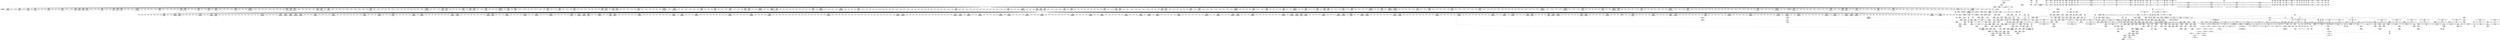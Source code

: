 digraph {
	CE0x5b71a20 [shape=record,shape=Mrecord,label="{CE0x5b71a20|may_link:tmp17|security/selinux/hooks.c,1786|*SummSink*}"]
	CE0x5b547f0 [shape=record,shape=Mrecord,label="{CE0x5b547f0|may_link:tmp6|security/selinux/hooks.c,1770|*SummSource*}"]
	CE0x7739810 [shape=record,shape=Mrecord,label="{CE0x7739810|selinux_inode_rmdir:tmp2|*SummSink*}"]
	CE0x5b33b30 [shape=record,shape=Mrecord,label="{CE0x5b33b30|104:_%struct.inode*,_:_CRE_223,224_}"]
	CE0x5b52180 [shape=record,shape=Mrecord,label="{CE0x5b52180|56:_i8*,_:_CRE_926,927_}"]
	CE0x5b0b8d0 [shape=record,shape=Mrecord,label="{CE0x5b0b8d0|56:_i8*,_:_CRE_203,204_}"]
	CE0x5b99440 [shape=record,shape=Mrecord,label="{CE0x5b99440|current_sid:tmp12|security/selinux/hooks.c,218}"]
	CE0x5b59f60 [shape=record,shape=Mrecord,label="{CE0x5b59f60|28:_i32,_:_CRE_94,95_}"]
	CE0x5b443e0 [shape=record,shape=Mrecord,label="{CE0x5b443e0|56:_i8*,_:_CRE_557,558_}"]
	CE0x5b9b9d0 [shape=record,shape=Mrecord,label="{CE0x5b9b9d0|__llvm_gcov_indirect_counter_increment:tmp1|*SummSink*}"]
	CE0x5b01780 [shape=record,shape=Mrecord,label="{CE0x5b01780|56:_i8*,_:_CRE_878,879_}"]
	CE0x5b5b7d0 [shape=record,shape=Mrecord,label="{CE0x5b5b7d0|28:_i32,_:_CRE_114,115_}"]
	CE0x5b6f6a0 [shape=record,shape=Mrecord,label="{CE0x5b6f6a0|i64*_getelementptr_inbounds_(_14_x_i64_,_14_x_i64_*___llvm_gcov_ctr219,_i64_0,_i64_10)|*Constant*|*SummSource*}"]
	CE0x5b49b30 [shape=record,shape=Mrecord,label="{CE0x5b49b30|56:_i8*,_:_CRE_688,692_|*MultipleSource*|*LoadInst*|security/selinux/hooks.c,1770|security/selinux/hooks.c,1770}"]
	CE0x5b318c0 [shape=record,shape=Mrecord,label="{CE0x5b318c0|104:_%struct.inode*,_:_CRE_194,195_}"]
	CE0x5b3e300 [shape=record,shape=Mrecord,label="{CE0x5b3e300|56:_i8*,_:_CRE_293,294_}"]
	CE0x5b964a0 [shape=record,shape=Mrecord,label="{CE0x5b964a0|current_sid:tmp9|security/selinux/hooks.c,218|*SummSink*}"]
	CE0x5b3c210 [shape=record,shape=Mrecord,label="{CE0x5b3c210|56:_i8*,_:_CRE_262,263_}"]
	CE0x5b58c60 [shape=record,shape=Mrecord,label="{CE0x5b58c60|28:_i32,_:_CRE_75,76_}"]
	CE0x5ac02f0 [shape=record,shape=Mrecord,label="{CE0x5ac02f0|56:_i8*,_:_CRE_500,504_|*MultipleSource*|Function::may_link&Arg::dir::|Function::selinux_inode_rmdir&Arg::dir::|security/selinux/hooks.c,1769}"]
	CE0x5aff280 [shape=record,shape=Mrecord,label="{CE0x5aff280|56:_i8*,_:_CRE_768,776_|*MultipleSource*|Function::may_link&Arg::dir::|Function::selinux_inode_rmdir&Arg::dir::|security/selinux/hooks.c,1769}"]
	CE0x5b6ada0 [shape=record,shape=Mrecord,label="{CE0x5b6ada0|avc_has_perm:tclass|Function::avc_has_perm&Arg::tclass::|*SummSource*}"]
	CE0x5ab7b70 [shape=record,shape=Mrecord,label="{CE0x5ab7b70|56:_i8*,_:_CRE_257,258_}"]
	CE0x5b0b380 [shape=record,shape=Mrecord,label="{CE0x5b0b380|56:_i8*,_:_CRE_198,199_}"]
	CE0x5affb40 [shape=record,shape=Mrecord,label="{CE0x5affb40|56:_i8*,_:_CRE_816,824_|*MultipleSource*|Function::may_link&Arg::dir::|Function::selinux_inode_rmdir&Arg::dir::|security/selinux/hooks.c,1769}"]
	CE0x5b33ec0 [shape=record,shape=Mrecord,label="{CE0x5b33ec0|104:_%struct.inode*,_:_CRE_240,248_|*MultipleSource*|Function::may_link&Arg::dentry::|security/selinux/hooks.c,1770|Function::selinux_inode_rmdir&Arg::dentry::}"]
	CE0x5b45a30 [shape=record,shape=Mrecord,label="{CE0x5b45a30|56:_i8*,_:_CRE_578,579_}"]
	CE0x5adb010 [shape=record,shape=Mrecord,label="{CE0x5adb010|_call_void_mcount()_#3|*SummSink*}"]
	CE0x5b63b20 [shape=record,shape=Mrecord,label="{CE0x5b63b20|i8_10|*Constant*}"]
	CE0x6fbd5a0 [shape=record,shape=Mrecord,label="{CE0x6fbd5a0|selinux_inode_rmdir:call|security/selinux/hooks.c,2789|*SummSource*}"]
	CE0x5b03fe0 [shape=record,shape=Mrecord,label="{CE0x5b03fe0|56:_i8*,_:_CRE_916,917_}"]
	CE0x5b5a060 [shape=record,shape=Mrecord,label="{CE0x5b5a060|28:_i32,_:_CRE_95,96_}"]
	CE0x5b0bd10 [shape=record,shape=Mrecord,label="{CE0x5b0bd10|56:_i8*,_:_CRE_207,208_}"]
	CE0x5b49ed0 [shape=record,shape=Mrecord,label="{CE0x5b49ed0|56:_i8*,_:_CRE_704,712_|*MultipleSource*|*LoadInst*|security/selinux/hooks.c,1770|security/selinux/hooks.c,1770}"]
	CE0x5ac0a30 [shape=record,shape=Mrecord,label="{CE0x5ac0a30|56:_i8*,_:_CRE_520,528_|*MultipleSource*|Function::may_link&Arg::dir::|Function::selinux_inode_rmdir&Arg::dir::|security/selinux/hooks.c,1769}"]
	CE0x5ab3d50 [shape=record,shape=Mrecord,label="{CE0x5ab3d50|selinux_inode_rmdir:bb}"]
	CE0x5abdd70 [shape=record,shape=Mrecord,label="{CE0x5abdd70|56:_i8*,_:_CRE_165,166_}"]
	CE0x5b68f40 [shape=record,shape=Mrecord,label="{CE0x5b68f40|GLOBAL:__llvm_gcov_ctr219|Global_var:__llvm_gcov_ctr219|*SummSource*}"]
	CE0x5b6f8b0 [shape=record,shape=Mrecord,label="{CE0x5b6f8b0|may_link:tmp18|security/selinux/hooks.c,1789|*SummSink*}"]
	CE0x5b6b330 [shape=record,shape=Mrecord,label="{CE0x5b6b330|avc_has_perm:requested|Function::avc_has_perm&Arg::requested::|*SummSink*}"]
	CE0x5b0a5b0 [shape=record,shape=Mrecord,label="{CE0x5b0a5b0|56:_i8*,_:_CRE_185,186_}"]
	CE0x5afcde0 [shape=record,shape=Mrecord,label="{CE0x5afcde0|56:_i8*,_:_CRE_616,617_}"]
	CE0x5b4cd70 [shape=record,shape=Mrecord,label="{CE0x5b4cd70|56:_i8*,_:_CRE_877,878_}"]
	CE0x5b3eb80 [shape=record,shape=Mrecord,label="{CE0x5b3eb80|56:_i8*,_:_CRE_301,302_}"]
	CE0x5b96850 [shape=record,shape=Mrecord,label="{CE0x5b96850|__llvm_gcov_indirect_counter_increment:bb4|*SummSink*}"]
	CE0x52f5070 [shape=record,shape=Mrecord,label="{CE0x52f5070|current_sid:entry|*SummSource*}"]
	CE0x5b26090 [shape=record,shape=Mrecord,label="{CE0x5b26090|current_sid:tobool1|security/selinux/hooks.c,218|*SummSource*}"]
	CE0x5b95560 [shape=record,shape=Mrecord,label="{CE0x5b95560|current_sid:if.then}"]
	CE0x5b82760 [shape=record,shape=Mrecord,label="{CE0x5b82760|i32_2048|*Constant*|*SummSource*}"]
	CE0x5b03a90 [shape=record,shape=Mrecord,label="{CE0x5b03a90|56:_i8*,_:_CRE_911,912_}"]
	CE0x5b77870 [shape=record,shape=Mrecord,label="{CE0x5b77870|i64*_getelementptr_inbounds_(_11_x_i64_,_11_x_i64_*___llvm_gcov_ctr125,_i64_0,_i64_10)|*Constant*|*SummSink*}"]
	CE0x5ac7b50 [shape=record,shape=Mrecord,label="{CE0x5ac7b50|i64*_getelementptr_inbounds_(_14_x_i64_,_14_x_i64_*___llvm_gcov_ctr219,_i64_0,_i64_9)|*Constant*}"]
	CE0x5b780c0 [shape=record,shape=Mrecord,label="{CE0x5b780c0|current_sid:call4|security/selinux/hooks.c,218}"]
	CE0x5afc760 [shape=record,shape=Mrecord,label="{CE0x5afc760|56:_i8*,_:_CRE_608,609_}"]
	CE0x5b3c650 [shape=record,shape=Mrecord,label="{CE0x5b3c650|56:_i8*,_:_CRE_266,267_}"]
	CE0x5ac7a20 [shape=record,shape=Mrecord,label="{CE0x5ac7a20|i64*_getelementptr_inbounds_(_14_x_i64_,_14_x_i64_*___llvm_gcov_ctr219,_i64_0,_i64_9)|*Constant*|*SummSource*}"]
	CE0x5b2d0b0 [shape=record,shape=Mrecord,label="{CE0x5b2d0b0|104:_%struct.inode*,_:_CRE_92,93_}"]
	CE0x5ab7c40 [shape=record,shape=Mrecord,label="{CE0x5ab7c40|56:_i8*,_:_CRE_258,259_}"]
	CE0x5b54d70 [shape=record,shape=Mrecord,label="{CE0x5b54d70|28:_i32,_:_CRE_8,9_}"]
	CE0x5aeb230 [shape=record,shape=Mrecord,label="{CE0x5aeb230|56:_i8*,_:_CRE_960,968_|*MultipleSource*|Function::may_link&Arg::dir::|Function::selinux_inode_rmdir&Arg::dir::|security/selinux/hooks.c,1769}"]
	CE0x5b2e8b0 [shape=record,shape=Mrecord,label="{CE0x5b2e8b0|104:_%struct.inode*,_:_CRE_155,156_}"]
	CE0x5afcaa0 [shape=record,shape=Mrecord,label="{CE0x5afcaa0|56:_i8*,_:_CRE_612,613_}"]
	CE0x5ad7b30 [shape=record,shape=Mrecord,label="{CE0x5ad7b30|56:_i8*,_:_CRE_432,440_|*MultipleSource*|Function::may_link&Arg::dir::|Function::selinux_inode_rmdir&Arg::dir::|security/selinux/hooks.c,1769}"]
	CE0x5abf820 [shape=record,shape=Mrecord,label="{CE0x5abf820|56:_i8*,_:_CRE_476,477_}"]
	CE0x5ad55d0 [shape=record,shape=Mrecord,label="{CE0x5ad55d0|_ret_i32_%tmp24,_!dbg_!27742|security/selinux/hooks.c,220|*SummSource*}"]
	CE0x5b51d40 [shape=record,shape=Mrecord,label="{CE0x5b51d40|56:_i8*,_:_CRE_922,923_}"]
	CE0x5b2ce10 [shape=record,shape=Mrecord,label="{CE0x5b2ce10|104:_%struct.inode*,_:_CRE_90,91_}"]
	CE0x5b52fa0 [shape=record,shape=Mrecord,label="{CE0x5b52fa0|56:_i8*,_:_CRE_952,960_|*MultipleSource*|*LoadInst*|security/selinux/hooks.c,1770|security/selinux/hooks.c,1770}"]
	CE0x5b35f50 [shape=record,shape=Mrecord,label="{CE0x5b35f50|104:_%struct.inode*,_:_CRE_316,317_}"]
	CE0x5b01230 [shape=record,shape=Mrecord,label="{CE0x5b01230|56:_i8*,_:_CRE_873,874_}"]
	CE0x5b27cb0 [shape=record,shape=Mrecord,label="{CE0x5b27cb0|__llvm_gcov_indirect_counter_increment:counter|*SummSource*}"]
	CE0x5ae3fb0 [shape=record,shape=Mrecord,label="{CE0x5ae3fb0|GLOBAL:__llvm_gcov_ctr125|Global_var:__llvm_gcov_ctr125|*SummSource*}"]
	CE0x5afb990 [shape=record,shape=Mrecord,label="{CE0x5afb990|56:_i8*,_:_CRE_591,592_}"]
	CE0x5b06400 [shape=record,shape=Mrecord,label="{CE0x5b06400|56:_i8*,_:_CRE_911,912_}"]
	CE0x5ad0310 [shape=record,shape=Mrecord,label="{CE0x5ad0310|56:_i8*,_:_CRE_163,164_}"]
	CE0x5b40cc0 [shape=record,shape=Mrecord,label="{CE0x5b40cc0|56:_i8*,_:_CRE_416,424_|*MultipleSource*|*LoadInst*|security/selinux/hooks.c,1770|security/selinux/hooks.c,1770}"]
	CE0x5b41060 [shape=record,shape=Mrecord,label="{CE0x5b41060|56:_i8*,_:_CRE_432,440_|*MultipleSource*|*LoadInst*|security/selinux/hooks.c,1770|security/selinux/hooks.c,1770}"]
	CE0x5ac5a20 [shape=record,shape=Mrecord,label="{CE0x5ac5a20|56:_i8*,_:_CRE_16,24_|*MultipleSource*|Function::may_link&Arg::dir::|Function::selinux_inode_rmdir&Arg::dir::|security/selinux/hooks.c,1769}"]
	CE0x5afd050 [shape=record,shape=Mrecord,label="{CE0x5afd050|56:_i8*,_:_CRE_619,620_}"]
	CE0x5b970d0 [shape=record,shape=Mrecord,label="{CE0x5b970d0|__llvm_gcov_indirect_counter_increment:tmp}"]
	CE0x5ace8c0 [shape=record,shape=Mrecord,label="{CE0x5ace8c0|current_sid:tmp7|security/selinux/hooks.c,218|*SummSink*}"]
	CE0x5b53b90 [shape=record,shape=Mrecord,label="{CE0x5b53b90|56:_i8*,_:_CRE_982,983_}"]
	CE0x5afb7f0 [shape=record,shape=Mrecord,label="{CE0x5afb7f0|56:_i8*,_:_CRE_589,590_}"]
	CE0x5afc9d0 [shape=record,shape=Mrecord,label="{CE0x5afc9d0|56:_i8*,_:_CRE_611,612_}"]
	CE0x5b3b110 [shape=record,shape=Mrecord,label="{CE0x5b3b110|56:_i8*,_:_CRE_246,247_}"]
	CE0x5afef00 [shape=record,shape=Mrecord,label="{CE0x5afef00|56:_i8*,_:_CRE_752,756_|*MultipleSource*|Function::may_link&Arg::dir::|Function::selinux_inode_rmdir&Arg::dir::|security/selinux/hooks.c,1769}"]
	CE0x5b08240 [shape=record,shape=Mrecord,label="{CE0x5b08240|may_link:tmp4|*LoadInst*|security/selinux/hooks.c,1770}"]
	CE0x5b63d20 [shape=record,shape=Mrecord,label="{CE0x5b63d20|i8_10|*Constant*|*SummSource*}"]
	CE0x5b59560 [shape=record,shape=Mrecord,label="{CE0x5b59560|28:_i32,_:_CRE_84,85_}"]
	CE0x5abfad0 [shape=record,shape=Mrecord,label="{CE0x5abfad0|56:_i8*,_:_CRE_480,481_}"]
	CE0x5b0e290 [shape=record,shape=Mrecord,label="{CE0x5b0e290|56:_i8*,_:_CRE_2,4_|*MultipleSource*|*LoadInst*|security/selinux/hooks.c,1770|security/selinux/hooks.c,1770}"]
	CE0x5b3b990 [shape=record,shape=Mrecord,label="{CE0x5b3b990|56:_i8*,_:_CRE_254,255_}"]
	CE0x5aed710 [shape=record,shape=Mrecord,label="{CE0x5aed710|56:_i8*,_:_CRE_151,152_}"]
	CE0x5ae7800 [shape=record,shape=Mrecord,label="{CE0x5ae7800|56:_i8*,_:_CRE_136,137_}"]
	CE0x5b6aa60 [shape=record,shape=Mrecord,label="{CE0x5b6aa60|i16_7|*Constant*|*SummSink*}"]
	CE0x5b5f490 [shape=record,shape=Mrecord,label="{CE0x5b5f490|VOIDTB_TE_array:_GCE_.str64_private_unnamed_addr_constant_38_x_i8_c_014SELinux:_%s:_unrecognized_kind_%d_0A_00_,_align_1:_elem_0:default:}"]
	CE0x5b0af40 [shape=record,shape=Mrecord,label="{CE0x5b0af40|56:_i8*,_:_CRE_194,195_}"]
	CE0x5ad03e0 [shape=record,shape=Mrecord,label="{CE0x5ad03e0|56:_i8*,_:_CRE_164,165_}"]
	CE0x5b02880 [shape=record,shape=Mrecord,label="{CE0x5b02880|56:_i8*,_:_CRE_894,895_}"]
	CE0x5b560b0 [shape=record,shape=Mrecord,label="{CE0x5b560b0|28:_i32,_:_CRE_17,18_}"]
	CE0x5b67670 [shape=record,shape=Mrecord,label="{CE0x5b67670|i32_3|*Constant*|*SummSource*}"]
	CE0x5abc8c0 [shape=record,shape=Mrecord,label="{CE0x5abc8c0|56:_i8*,_:_CRE_286,287_}"]
	CE0x5acc850 [shape=record,shape=Mrecord,label="{CE0x5acc850|56:_i8*,_:_CRE_88,96_|*MultipleSource*|Function::may_link&Arg::dir::|Function::selinux_inode_rmdir&Arg::dir::|security/selinux/hooks.c,1769}"]
	CE0x5b69f00 [shape=record,shape=Mrecord,label="{CE0x5b69f00|avc_has_perm:ssid|Function::avc_has_perm&Arg::ssid::}"]
	CE0x5b6ea90 [shape=record,shape=Mrecord,label="{CE0x5b6ea90|i64**_getelementptr_inbounds_(_4_x_i64*_,_4_x_i64*_*___llvm_gcda_edge_table220,_i64_0,_i64_2)|*Constant*|*SummSource*}"]
	CE0x5b31b20 [shape=record,shape=Mrecord,label="{CE0x5b31b20|104:_%struct.inode*,_:_CRE_196,197_}"]
	CE0x5aecf20 [shape=record,shape=Mrecord,label="{CE0x5aecf20|56:_i8*,_:_CRE_141,142_}"]
	CE0x5b0a4d0 [shape=record,shape=Mrecord,label="{CE0x5b0a4d0|56:_i8*,_:_CRE_184,185_}"]
	CE0x5bbae90 [shape=record,shape=Mrecord,label="{CE0x5bbae90|_call_void_mcount()_#3|*SummSource*}"]
	CE0x5b45c50 [shape=record,shape=Mrecord,label="{CE0x5b45c50|56:_i8*,_:_CRE_580,581_}"]
	CE0x5ae05c0 [shape=record,shape=Mrecord,label="{CE0x5ae05c0|i64_4|*Constant*}"]
	CE0x5b76030 [shape=record,shape=Mrecord,label="{CE0x5b76030|i64*_getelementptr_inbounds_(_11_x_i64_,_11_x_i64_*___llvm_gcov_ctr125,_i64_0,_i64_9)|*Constant*}"]
	CE0x5abfee0 [shape=record,shape=Mrecord,label="{CE0x5abfee0|56:_i8*,_:_CRE_485,486_}"]
	CE0x5b403b0 [shape=record,shape=Mrecord,label="{CE0x5b403b0|56:_i8*,_:_CRE_376,384_|*MultipleSource*|*LoadInst*|security/selinux/hooks.c,1770|security/selinux/hooks.c,1770}"]
	CE0x5b3aa90 [shape=record,shape=Mrecord,label="{CE0x5b3aa90|56:_i8*,_:_CRE_241,242_}"]
	CE0x5ae80a0 [shape=record,shape=Mrecord,label="{CE0x5ae80a0|56:_i8*,_:_CRE_291,292_}"]
	CE0x5b3b880 [shape=record,shape=Mrecord,label="{CE0x5b3b880|56:_i8*,_:_CRE_253,254_}"]
	CE0x5b311a0 [shape=record,shape=Mrecord,label="{CE0x5b311a0|104:_%struct.inode*,_:_CRE_188,189_}"]
	CE0x5ab93a0 [shape=record,shape=Mrecord,label="{CE0x5ab93a0|56:_i8*,_:_CRE_244,245_}"]
	CE0x5ad82a0 [shape=record,shape=Mrecord,label="{CE0x5ad82a0|56:_i8*,_:_CRE_508,512_|*MultipleSource*|Function::may_link&Arg::dir::|Function::selinux_inode_rmdir&Arg::dir::|security/selinux/hooks.c,1769}"]
	CE0x5b55bd0 [shape=record,shape=Mrecord,label="{CE0x5b55bd0|28:_i32,_:_CRE_11,12_}"]
	CE0x5b40af0 [shape=record,shape=Mrecord,label="{CE0x5b40af0|56:_i8*,_:_CRE_408,416_|*MultipleSource*|*LoadInst*|security/selinux/hooks.c,1770|security/selinux/hooks.c,1770}"]
	CE0x5b3ea70 [shape=record,shape=Mrecord,label="{CE0x5b3ea70|56:_i8*,_:_CRE_300,301_}"]
	CE0x5ab8840 [shape=record,shape=Mrecord,label="{CE0x5ab8840|56:_i8*,_:_CRE_277,278_}"]
	CE0x5afff40 [shape=record,shape=Mrecord,label="{CE0x5afff40|56:_i8*,_:_CRE_832,840_|*MultipleSource*|Function::may_link&Arg::dir::|Function::selinux_inode_rmdir&Arg::dir::|security/selinux/hooks.c,1769}"]
	CE0x5b9b870 [shape=record,shape=Mrecord,label="{CE0x5b9b870|__llvm_gcov_indirect_counter_increment:tmp1|*SummSource*}"]
	CE0x5b4d1b0 [shape=record,shape=Mrecord,label="{CE0x5b4d1b0|56:_i8*,_:_CRE_881,882_}"]
	CE0x5b95090 [shape=record,shape=Mrecord,label="{CE0x5b95090|may_link:tmp27|security/selinux/hooks.c,1799|*SummSink*}"]
	CE0x5b3efc0 [shape=record,shape=Mrecord,label="{CE0x5b3efc0|56:_i8*,_:_CRE_305,306_}"]
	CE0x5b01340 [shape=record,shape=Mrecord,label="{CE0x5b01340|56:_i8*,_:_CRE_874,875_}"]
	CE0x5b04860 [shape=record,shape=Mrecord,label="{CE0x5b04860|56:_i8*,_:_CRE_924,925_}"]
	CE0x5b7f380 [shape=record,shape=Mrecord,label="{CE0x5b7f380|get_current:tmp|*SummSink*}"]
	CE0x5ae8da0 [shape=record,shape=Mrecord,label="{CE0x5ae8da0|56:_i8*,_:_CRE_307,308_}"]
	CE0x5b01670 [shape=record,shape=Mrecord,label="{CE0x5b01670|56:_i8*,_:_CRE_877,878_}"]
	CE0x5aeceb0 [shape=record,shape=Mrecord,label="{CE0x5aeceb0|56:_i8*,_:_CRE_140,141_}"]
	CE0x5b35390 [shape=record,shape=Mrecord,label="{CE0x5b35390|104:_%struct.inode*,_:_CRE_306,307_}"]
	CE0x5b58d60 [shape=record,shape=Mrecord,label="{CE0x5b58d60|28:_i32,_:_CRE_76,77_}"]
	CE0x5acc160 [shape=record,shape=Mrecord,label="{CE0x5acc160|56:_i8*,_:_CRE_2,4_|*MultipleSource*|Function::may_link&Arg::dir::|Function::selinux_inode_rmdir&Arg::dir::|security/selinux/hooks.c,1769}"]
	CE0x5b2fe10 [shape=record,shape=Mrecord,label="{CE0x5b2fe10|104:_%struct.inode*,_:_CRE_173,174_}"]
	CE0x5b59660 [shape=record,shape=Mrecord,label="{CE0x5b59660|28:_i32,_:_CRE_85,86_}"]
	CE0x5acfc90 [shape=record,shape=Mrecord,label="{CE0x5acfc90|56:_i8*,_:_CRE_155,156_}"]
	CE0x5afc5c0 [shape=record,shape=Mrecord,label="{CE0x5afc5c0|56:_i8*,_:_CRE_606,607_}"]
	CE0x5b8f2f0 [shape=record,shape=Mrecord,label="{CE0x5b8f2f0|current_sid:if.end|*SummSink*}"]
	CE0x5adb5c0 [shape=record,shape=Mrecord,label="{CE0x5adb5c0|i64*_getelementptr_inbounds_(_14_x_i64_,_14_x_i64_*___llvm_gcov_ctr219,_i64_0,_i64_0)|*Constant*|*SummSource*}"]
	CE0x5b2d410 [shape=record,shape=Mrecord,label="{CE0x5b2d410|104:_%struct.inode*,_:_CRE_95,96_}"]
	CE0x5afe480 [shape=record,shape=Mrecord,label="{CE0x5afe480|56:_i8*,_:_CRE_696,704_|*MultipleSource*|Function::may_link&Arg::dir::|Function::selinux_inode_rmdir&Arg::dir::|security/selinux/hooks.c,1769}"]
	CE0x5b3d970 [shape=record,shape=Mrecord,label="{CE0x5b3d970|56:_i8*,_:_CRE_284,285_}"]
	CE0x5abe1b0 [shape=record,shape=Mrecord,label="{CE0x5abe1b0|56:_i8*,_:_CRE_169,170_}"]
	CE0x5b65ed0 [shape=record,shape=Mrecord,label="{CE0x5b65ed0|may_link:conv|security/selinux/hooks.c,1776|*SummSink*}"]
	CE0x5b9af90 [shape=record,shape=Mrecord,label="{CE0x5b9af90|GLOBAL:lockdep_rcu_suspicious|*Constant*|*SummSink*}"]
	CE0x5b75ca0 [shape=record,shape=Mrecord,label="{CE0x5b75ca0|current_sid:sid|security/selinux/hooks.c,220|*SummSink*}"]
	CE0x5b65770 [shape=record,shape=Mrecord,label="{CE0x5b65770|i64_2097152|*Constant*|*SummSink*}"]
	CE0x5b38980 [shape=record,shape=Mrecord,label="{CE0x5b38980|may_link:tmp15|security/selinux/hooks.c,1783}"]
	CE0x5b2f100 [shape=record,shape=Mrecord,label="{CE0x5b2f100|104:_%struct.inode*,_:_CRE_162,163_}"]
	CE0x5acdcb0 [shape=record,shape=Mrecord,label="{CE0x5acdcb0|may_link:if.end}"]
	CE0x5b3d0f0 [shape=record,shape=Mrecord,label="{CE0x5b3d0f0|56:_i8*,_:_CRE_276,277_}"]
	CE0x5b072c0 [shape=record,shape=Mrecord,label="{CE0x5b072c0|56:_i8*,_:_CRE_980,981_}"]
	CE0x5b3f510 [shape=record,shape=Mrecord,label="{CE0x5b3f510|56:_i8*,_:_CRE_310,311_}"]
	CE0x5afdf40 [shape=record,shape=Mrecord,label="{CE0x5afdf40|56:_i8*,_:_CRE_680,684_|*MultipleSource*|Function::may_link&Arg::dir::|Function::selinux_inode_rmdir&Arg::dir::|security/selinux/hooks.c,1769}"]
	CE0x5adcff0 [shape=record,shape=Mrecord,label="{CE0x5adcff0|GLOBAL:current_sid|*Constant*|*SummSource*}"]
	CE0x5b32960 [shape=record,shape=Mrecord,label="{CE0x5b32960|104:_%struct.inode*,_:_CRE_208,209_}"]
	CE0x5abc0c0 [shape=record,shape=Mrecord,label="{CE0x5abc0c0|may_link:sw.default|*SummSource*}"]
	CE0x5b3eeb0 [shape=record,shape=Mrecord,label="{CE0x5b3eeb0|56:_i8*,_:_CRE_304,305_}"]
	CE0x5b83410 [shape=record,shape=Mrecord,label="{CE0x5b83410|i64*_getelementptr_inbounds_(_14_x_i64_,_14_x_i64_*___llvm_gcov_ctr219,_i64_0,_i64_12)|*Constant*|*SummSource*}"]
	CE0x5b8dc60 [shape=record,shape=Mrecord,label="{CE0x5b8dc60|GLOBAL:current_sid.__warned|Global_var:current_sid.__warned|*SummSource*}"]
	CE0x5b355b0 [shape=record,shape=Mrecord,label="{CE0x5b355b0|104:_%struct.inode*,_:_CRE_307,308_}"]
	CE0x5b3b330 [shape=record,shape=Mrecord,label="{CE0x5b3b330|56:_i8*,_:_CRE_248,249_}"]
	CE0x5b46b30 [shape=record,shape=Mrecord,label="{CE0x5b46b30|56:_i8*,_:_CRE_594,595_}"]
	CE0x5ae6710 [shape=record,shape=Mrecord,label="{CE0x5ae6710|56:_i8*,_:_CRE_186,187_}"]
	CE0x5b29240 [shape=record,shape=Mrecord,label="{CE0x5b29240|current_sid:land.lhs.true2|*SummSink*}"]
	CE0x5ad75f0 [shape=record,shape=Mrecord,label="{CE0x5ad75f0|56:_i8*,_:_CRE_408,416_|*MultipleSource*|Function::may_link&Arg::dir::|Function::selinux_inode_rmdir&Arg::dir::|security/selinux/hooks.c,1769}"]
	CE0x5b5f550 [shape=record,shape=Mrecord,label="{CE0x5b5f550|may_link:tmp13|security/selinux/hooks.c,1779|*SummSource*}"]
	CE0x5b3e520 [shape=record,shape=Mrecord,label="{CE0x5b3e520|56:_i8*,_:_CRE_295,296_}"]
	CE0x5b0b160 [shape=record,shape=Mrecord,label="{CE0x5b0b160|56:_i8*,_:_CRE_196,197_}"]
	CE0x5b96e50 [shape=record,shape=Mrecord,label="{CE0x5b96e50|i32_-1|*Constant*|*SummSink*}"]
	CE0x5ac7f20 [shape=record,shape=Mrecord,label="{CE0x5ac7f20|56:_i8*,_:_CRE_136,137_}"]
	CE0x5b2c6c0 [shape=record,shape=Mrecord,label="{CE0x5b2c6c0|104:_%struct.inode*,_:_CRE_72,80_|*MultipleSource*|Function::may_link&Arg::dentry::|security/selinux/hooks.c,1770|Function::selinux_inode_rmdir&Arg::dentry::}"]
	CE0x5b31530 [shape=record,shape=Mrecord,label="{CE0x5b31530|104:_%struct.inode*,_:_CRE_191,192_}"]
	CE0x5b39d90 [shape=record,shape=Mrecord,label="{CE0x5b39d90|__llvm_gcov_indirect_counter_increment:predecessor|Function::__llvm_gcov_indirect_counter_increment&Arg::predecessor::|*SummSource*}"]
	CE0x5b02cc0 [shape=record,shape=Mrecord,label="{CE0x5b02cc0|56:_i8*,_:_CRE_898,899_}"]
	CE0x5b32700 [shape=record,shape=Mrecord,label="{CE0x5b32700|104:_%struct.inode*,_:_CRE_206,207_}"]
	CE0x5aece40 [shape=record,shape=Mrecord,label="{CE0x5aece40|56:_i8*,_:_CRE_139,140_}"]
	CE0x5b474c0 [shape=record,shape=Mrecord,label="{CE0x5b474c0|56:_i8*,_:_CRE_603,604_}"]
	CE0x5b00940 [shape=record,shape=Mrecord,label="{CE0x5b00940|56:_i8*,_:_CRE_865,866_}"]
	CE0x5aed300 [shape=record,shape=Mrecord,label="{CE0x5aed300|56:_i8*,_:_CRE_146,147_}"]
	CE0x5b80d80 [shape=record,shape=Mrecord,label="{CE0x5b80d80|i8*_getelementptr_inbounds_(_9_x_i8_,_9_x_i8_*___func__.may_link,_i32_0,_i32_0)|*Constant*}"]
	CE0x5b79280 [shape=record,shape=Mrecord,label="{CE0x5b79280|_ret_%struct.task_struct*_%tmp4,_!dbg_!27714|./arch/x86/include/asm/current.h,14|*SummSink*}"]
	CE0x5b53830 [shape=record,shape=Mrecord,label="{CE0x5b53830|56:_i8*,_:_CRE_980,981_}"]
	CE0x5b68c60 [shape=record,shape=Mrecord,label="{CE0x5b68c60|GLOBAL:__llvm_gcov_ctr219|Global_var:__llvm_gcov_ctr219|*SummSink*}"]
	CE0x5b3d750 [shape=record,shape=Mrecord,label="{CE0x5b3d750|56:_i8*,_:_CRE_282,283_}"]
	CE0x5ac4710 [shape=record,shape=Mrecord,label="{CE0x5ac4710|i64*_getelementptr_inbounds_(_2_x_i64_,_2_x_i64_*___llvm_gcov_ctr98,_i64_0,_i64_1)|*Constant*|*SummSource*}"]
	CE0x5b48c20 [shape=record,shape=Mrecord,label="{CE0x5b48c20|56:_i8*,_:_CRE_624,628_|*MultipleSource*|*LoadInst*|security/selinux/hooks.c,1770|security/selinux/hooks.c,1770}"]
	CE0x5afafd0 [shape=record,shape=Mrecord,label="{CE0x5afafd0|56:_i8*,_:_CRE_579,580_}"]
	CE0x5b28350 [shape=record,shape=Mrecord,label="{CE0x5b28350|i8_1|*Constant*|*SummSource*}"]
	CE0x5ae2980 [shape=record,shape=Mrecord,label="{CE0x5ae2980|_call_void_lockdep_rcu_suspicious(i8*_getelementptr_inbounds_(_25_x_i8_,_25_x_i8_*_.str3,_i32_0,_i32_0),_i32_218,_i8*_getelementptr_inbounds_(_45_x_i8_,_45_x_i8_*_.str12,_i32_0,_i32_0))_#10,_!dbg_!27727|security/selinux/hooks.c,218|*SummSink*}"]
	CE0x5b3c980 [shape=record,shape=Mrecord,label="{CE0x5b3c980|56:_i8*,_:_CRE_269,270_}"]
	CE0x5b07670 [shape=record,shape=Mrecord,label="{CE0x5b07670|56:_i8*,_:_CRE_984,988_|*MultipleSource*|Function::may_link&Arg::dir::|Function::selinux_inode_rmdir&Arg::dir::|security/selinux/hooks.c,1769}"]
	CE0x5ae9b30 [shape=record,shape=Mrecord,label="{CE0x5ae9b30|current_sid:tmp3}"]
	CE0x5ad3300 [shape=record,shape=Mrecord,label="{CE0x5ad3300|may_link:if.end|*SummSink*}"]
	CE0x5ae88c0 [shape=record,shape=Mrecord,label="{CE0x5ae88c0|56:_i8*,_:_CRE_301,302_}"]
	CE0x5acf130 [shape=record,shape=Mrecord,label="{CE0x5acf130|56:_i8*,_:_CRE_176,177_}"]
	CE0x5b5b390 [shape=record,shape=Mrecord,label="{CE0x5b5b390|28:_i32,_:_CRE_110,111_}"]
	CE0x5ad04b0 [shape=record,shape=Mrecord,label="{CE0x5ad04b0|56:_i8*,_:_CRE_165,166_}"]
	CE0x5b6f220 [shape=record,shape=Mrecord,label="{CE0x5b6f220|i64**_getelementptr_inbounds_(_4_x_i64*_,_4_x_i64*_*___llvm_gcda_edge_table220,_i64_0,_i64_3)|*Constant*|*SummSource*}"]
	CE0x5b6b730 [shape=record,shape=Mrecord,label="{CE0x5b6b730|avc_has_perm:auditdata|Function::avc_has_perm&Arg::auditdata::|*SummSink*}"]
	CE0x5acdd50 [shape=record,shape=Mrecord,label="{CE0x5acdd50|may_link:if.end|*SummSource*}"]
	CE0x5b2b4c0 [shape=record,shape=Mrecord,label="{CE0x5b2b4c0|may_link:d_inode|security/selinux/hooks.c,1770}"]
	CE0x5ac1890 [shape=record,shape=Mrecord,label="{CE0x5ac1890|56:_i8*,_:_CRE_557,558_}"]
	CE0x5b6e2f0 [shape=record,shape=Mrecord,label="{CE0x5b6e2f0|current_sid:tmp22|security/selinux/hooks.c,218|*SummSource*}"]
	CE0x5ab36c0 [shape=record,shape=Mrecord,label="{CE0x5ab36c0|COLLAPSED:_GIRE_selinux_xfrm_refcount_global_%struct.atomic_t_zeroinitializer,_align_4:_elem_0:default:}"]
	CE0x5b64d90 [shape=record,shape=Mrecord,label="{CE0x5b64d90|may_link:dentry2|security/selinux/hooks.c,1773|*SummSink*}"]
	CE0x5b5d2d0 [shape=record,shape=Mrecord,label="{CE0x5b5d2d0|may_link:call5|security/selinux/hooks.c,1777}"]
	CE0x5b32a90 [shape=record,shape=Mrecord,label="{CE0x5b32a90|104:_%struct.inode*,_:_CRE_209,210_}"]
	CE0x5b49d00 [shape=record,shape=Mrecord,label="{CE0x5b49d00|56:_i8*,_:_CRE_696,704_|*MultipleSource*|*LoadInst*|security/selinux/hooks.c,1770|security/selinux/hooks.c,1770}"]
	CE0x5b3a8f0 [shape=record,shape=Mrecord,label="{CE0x5b3a8f0|i64**_getelementptr_inbounds_(_4_x_i64*_,_4_x_i64*_*___llvm_gcda_edge_table220,_i64_0,_i64_1)|*Constant*|*SummSink*}"]
	CE0x5b99910 [shape=record,shape=Mrecord,label="{CE0x5b99910|get_current:tmp}"]
	CE0x5b2b560 [shape=record,shape=Mrecord,label="{CE0x5b2b560|may_link:d_inode|security/selinux/hooks.c,1770|*SummSource*}"]
	CE0x5aceec0 [shape=record,shape=Mrecord,label="{CE0x5aceec0|56:_i8*,_:_CRE_173,174_}"]
	CE0x5b2fbb0 [shape=record,shape=Mrecord,label="{CE0x5b2fbb0|104:_%struct.inode*,_:_CRE_171,172_}"]
	CE0x5ad3de0 [shape=record,shape=Mrecord,label="{CE0x5ad3de0|may_link:sw.bb7}"]
	CE0x5b69430 [shape=record,shape=Mrecord,label="{CE0x5b69430|i32_(i32,_i32,_i16,_i32,_%struct.common_audit_data*)*_bitcast_(i32_(i32,_i32,_i16,_i32,_%struct.common_audit_data.495*)*_avc_has_perm_to_i32_(i32,_i32,_i16,_i32,_%struct.common_audit_data*)*)|*Constant*|*SummSource*}"]
	CE0x5b3f840 [shape=record,shape=Mrecord,label="{CE0x5b3f840|56:_i8*,_:_CRE_312,320_|*MultipleSource*|*LoadInst*|security/selinux/hooks.c,1770|security/selinux/hooks.c,1770}"]
	CE0x5b97810 [shape=record,shape=Mrecord,label="{CE0x5b97810|__llvm_gcov_indirect_counter_increment:tmp5|*SummSink*}"]
	CE0x5ae7fd0 [shape=record,shape=Mrecord,label="{CE0x5ae7fd0|56:_i8*,_:_CRE_290,291_}"]
	CE0x5b42aa0 [shape=record,shape=Mrecord,label="{CE0x5b42aa0|56:_i8*,_:_CRE_552,553_}"]
	CE0x5b40920 [shape=record,shape=Mrecord,label="{CE0x5b40920|56:_i8*,_:_CRE_400,408_|*MultipleSource*|*LoadInst*|security/selinux/hooks.c,1770|security/selinux/hooks.c,1770}"]
	CE0x5ae91b0 [shape=record,shape=Mrecord,label="{CE0x5ae91b0|56:_i8*,_:_CRE_312,320_|*MultipleSource*|Function::may_link&Arg::dir::|Function::selinux_inode_rmdir&Arg::dir::|security/selinux/hooks.c,1769}"]
	CE0x5b3c870 [shape=record,shape=Mrecord,label="{CE0x5b3c870|56:_i8*,_:_CRE_268,269_}"]
	CE0x5b03320 [shape=record,shape=Mrecord,label="{CE0x5b03320|56:_i8*,_:_CRE_904,905_}"]
	CE0x5b82360 [shape=record,shape=Mrecord,label="{CE0x5b82360|may_link:tmp22|security/selinux/hooks.c,1797}"]
	CE0x5b06ea0 [shape=record,shape=Mrecord,label="{CE0x5b06ea0|56:_i8*,_:_CRE_921,922_}"]
	CE0x5ab7d10 [shape=record,shape=Mrecord,label="{CE0x5ab7d10|56:_i8*,_:_CRE_259,260_}"]
	CE0x5b77510 [shape=record,shape=Mrecord,label="{CE0x5b77510|current_sid:tmp19|security/selinux/hooks.c,218|*SummSource*}"]
	CE0x5b39550 [shape=record,shape=Mrecord,label="{CE0x5b39550|GLOBAL:__llvm_gcov_indirect_counter_increment|*Constant*}"]
	CE0x5ab3730 [shape=record,shape=Mrecord,label="{CE0x5ab3730|may_link:tmp|*SummSource*}"]
	CE0x5b487e0 [shape=record,shape=Mrecord,label="{CE0x5b487e0|56:_i8*,_:_CRE_621,622_}"]
	CE0x5aff7c0 [shape=record,shape=Mrecord,label="{CE0x5aff7c0|56:_i8*,_:_CRE_800,804_|*MultipleSource*|Function::may_link&Arg::dir::|Function::selinux_inode_rmdir&Arg::dir::|security/selinux/hooks.c,1769}"]
	CE0x5ac1ba0 [shape=record,shape=Mrecord,label="{CE0x5ac1ba0|56:_i8*,_:_CRE_561,562_}"]
	CE0x5afc420 [shape=record,shape=Mrecord,label="{CE0x5afc420|56:_i8*,_:_CRE_604,605_}"]
	CE0x5b59860 [shape=record,shape=Mrecord,label="{CE0x5b59860|28:_i32,_:_CRE_87,88_}"]
	CE0x5b49960 [shape=record,shape=Mrecord,label="{CE0x5b49960|56:_i8*,_:_CRE_684,688_|*MultipleSource*|*LoadInst*|security/selinux/hooks.c,1770|security/selinux/hooks.c,1770}"]
	CE0x5b66250 [shape=record,shape=Mrecord,label="{CE0x5b66250|may_link:conv|security/selinux/hooks.c,1776|*SummSource*}"]
	CE0x5ad5a80 [shape=record,shape=Mrecord,label="{CE0x5ad5a80|_call_void_mcount()_#3|*SummSink*}"]
	CE0x5b6f290 [shape=record,shape=Mrecord,label="{CE0x5b6f290|i64**_getelementptr_inbounds_(_4_x_i64*_,_4_x_i64*_*___llvm_gcda_edge_table220,_i64_0,_i64_3)|*Constant*|*SummSink*}"]
	CE0x5b74740 [shape=record,shape=Mrecord,label="{CE0x5b74740|current_sid:tmp21|security/selinux/hooks.c,218}"]
	CE0x5ad7eb0 [shape=record,shape=Mrecord,label="{CE0x5ad7eb0|56:_i8*,_:_CRE_448,456_|*MultipleSource*|Function::may_link&Arg::dir::|Function::selinux_inode_rmdir&Arg::dir::|security/selinux/hooks.c,1769}"]
	CE0x5b00540 [shape=record,shape=Mrecord,label="{CE0x5b00540|56:_i8*,_:_CRE_856,864_|*MultipleSource*|Function::may_link&Arg::dir::|Function::selinux_inode_rmdir&Arg::dir::|security/selinux/hooks.c,1769}"]
	CE0x5b51e50 [shape=record,shape=Mrecord,label="{CE0x5b51e50|56:_i8*,_:_CRE_923,924_}"]
	CE0x5b4da30 [shape=record,shape=Mrecord,label="{CE0x5b4da30|56:_i8*,_:_CRE_889,890_}"]
	CE0x5b0d4a0 [shape=record,shape=Mrecord,label="{CE0x5b0d4a0|__llvm_gcov_indirect_counter_increment:bb4}"]
	CE0x5b42880 [shape=record,shape=Mrecord,label="{CE0x5b42880|56:_i8*,_:_CRE_486,487_}"]
	"CONST[source:0(mediator),value:2(dynamic)][purpose:{subject}]"
	CE0x5b75770 [shape=record,shape=Mrecord,label="{CE0x5b75770|i32_1|*Constant*}"]
	CE0x5acf610 [shape=record,shape=Mrecord,label="{CE0x5acf610|56:_i8*,_:_CRE_182,183_}"]
	CE0x5b00740 [shape=record,shape=Mrecord,label="{CE0x5b00740|56:_i8*,_:_CRE_864,865_}"]
	CE0x5b40750 [shape=record,shape=Mrecord,label="{CE0x5b40750|56:_i8*,_:_CRE_392,400_|*MultipleSource*|*LoadInst*|security/selinux/hooks.c,1770|security/selinux/hooks.c,1770}"]
	CE0x5ad4060 [shape=record,shape=Mrecord,label="{CE0x5ad4060|may_link:sw.bb8|*SummSource*}"]
	CE0x5b828f0 [shape=record,shape=Mrecord,label="{CE0x5b828f0|i32_16777216|*Constant*}"]
	CE0x5ad4210 [shape=record,shape=Mrecord,label="{CE0x5ad4210|i64*_null|*Constant*|*SummSink*}"]
	CE0x5b02ff0 [shape=record,shape=Mrecord,label="{CE0x5b02ff0|56:_i8*,_:_CRE_901,902_}"]
	CE0x5ac3d10 [shape=record,shape=Mrecord,label="{CE0x5ac3d10|selinux_inode_rmdir:bb|*SummSource*}"]
	CE0x5affd40 [shape=record,shape=Mrecord,label="{CE0x5affd40|56:_i8*,_:_CRE_824,832_|*MultipleSource*|Function::may_link&Arg::dir::|Function::selinux_inode_rmdir&Arg::dir::|security/selinux/hooks.c,1769}"]
	CE0x5b2f230 [shape=record,shape=Mrecord,label="{CE0x5b2f230|104:_%struct.inode*,_:_CRE_163,164_}"]
	CE0x5ae7000 [shape=record,shape=Mrecord,label="{CE0x5ae7000|56:_i8*,_:_CRE_197,198_}"]
	CE0x5b35170 [shape=record,shape=Mrecord,label="{CE0x5b35170|104:_%struct.inode*,_:_CRE_305,306_}"]
	CE0x5b40e90 [shape=record,shape=Mrecord,label="{CE0x5b40e90|56:_i8*,_:_CRE_424,432_|*MultipleSource*|*LoadInst*|security/selinux/hooks.c,1770|security/selinux/hooks.c,1770}"]
	CE0x5b82a10 [shape=record,shape=Mrecord,label="{CE0x5b82a10|i32_16777216|*Constant*|*SummSource*}"]
	CE0x5b0bf30 [shape=record,shape=Mrecord,label="{CE0x5b0bf30|56:_i8*,_:_CRE_208,210_|*MultipleSource*|*LoadInst*|security/selinux/hooks.c,1770|security/selinux/hooks.c,1770}"]
	CE0x5ae7bc0 [shape=record,shape=Mrecord,label="{CE0x5ae7bc0|GLOBAL:current_task|Global_var:current_task|*SummSink*}"]
	CE0x5b69880 [shape=record,shape=Mrecord,label="{CE0x5b69880|avc_has_perm:entry|*SummSource*}"]
	CE0x5b40580 [shape=record,shape=Mrecord,label="{CE0x5b40580|56:_i8*,_:_CRE_384,388_|*MultipleSource*|*LoadInst*|security/selinux/hooks.c,1770|security/selinux/hooks.c,1770}"]
	CE0x5b08470 [shape=record,shape=Mrecord,label="{CE0x5b08470|may_link:tmp4|*LoadInst*|security/selinux/hooks.c,1770|*SummSink*}"]
	CE0x5b401e0 [shape=record,shape=Mrecord,label="{CE0x5b401e0|56:_i8*,_:_CRE_360,376_|*MultipleSource*|*LoadInst*|security/selinux/hooks.c,1770|security/selinux/hooks.c,1770}"]
	CE0x5b2ff40 [shape=record,shape=Mrecord,label="{CE0x5b2ff40|104:_%struct.inode*,_:_CRE_174,175_}"]
	CE0x5ac1a00 [shape=record,shape=Mrecord,label="{CE0x5ac1a00|56:_i8*,_:_CRE_559,560_}"]
	CE0x5b48070 [shape=record,shape=Mrecord,label="{CE0x5b48070|56:_i8*,_:_CRE_614,615_}"]
	CE0x5b3b440 [shape=record,shape=Mrecord,label="{CE0x5b3b440|56:_i8*,_:_CRE_249,250_}"]
	CE0x5b777c0 [shape=record,shape=Mrecord,label="{CE0x5b777c0|i64*_getelementptr_inbounds_(_11_x_i64_,_11_x_i64_*___llvm_gcov_ctr125,_i64_0,_i64_10)|*Constant*|*SummSource*}"]
	CE0x5b0c9b0 [shape=record,shape=Mrecord,label="{CE0x5b0c9b0|may_link:tmp14|security/selinux/hooks.c,1783|*SummSource*}"]
	CE0x5b0ede0 [shape=record,shape=Mrecord,label="{CE0x5b0ede0|56:_i8*,_:_CRE_4,8_|*MultipleSource*|*LoadInst*|security/selinux/hooks.c,1770|security/selinux/hooks.c,1770}"]
	CE0x5aecd00 [shape=record,shape=Mrecord,label="{CE0x5aecd00|56:_i8*,_:_CRE_138,139_}"]
	CE0x5b2dfe0 [shape=record,shape=Mrecord,label="{CE0x5b2dfe0|104:_%struct.inode*,_:_CRE_147,148_}"]
	CE0x5aed4a0 [shape=record,shape=Mrecord,label="{CE0x5aed4a0|56:_i8*,_:_CRE_148,149_}"]
	CE0x5b93010 [shape=record,shape=Mrecord,label="{CE0x5b93010|current_sid:tmp6|security/selinux/hooks.c,218|*SummSource*}"]
	CE0x5b527e0 [shape=record,shape=Mrecord,label="{CE0x5b527e0|56:_i8*,_:_CRE_932,933_}"]
	CE0x5b438f0 [shape=record,shape=Mrecord,label="{CE0x5b438f0|56:_i8*,_:_CRE_536,540_|*MultipleSource*|*LoadInst*|security/selinux/hooks.c,1770|security/selinux/hooks.c,1770}"]
	CE0x5b80ed0 [shape=record,shape=Mrecord,label="{CE0x5b80ed0|i8*_getelementptr_inbounds_(_9_x_i8_,_9_x_i8_*___func__.may_link,_i32_0,_i32_0)|*Constant*|*SummSource*}"]
	CE0x5b94920 [shape=record,shape=Mrecord,label="{CE0x5b94920|i64*_getelementptr_inbounds_(_14_x_i64_,_14_x_i64_*___llvm_gcov_ctr219,_i64_0,_i64_13)|*Constant*|*SummSource*}"]
	CE0x5b43c90 [shape=record,shape=Mrecord,label="{CE0x5b43c90|56:_i8*,_:_CRE_544,552_|*MultipleSource*|*LoadInst*|security/selinux/hooks.c,1770|security/selinux/hooks.c,1770}"]
	CE0x5b76ee0 [shape=record,shape=Mrecord,label="{CE0x5b76ee0|current_sid:tmp18|security/selinux/hooks.c,218|*SummSink*}"]
	CE0x5ac14b0 [shape=record,shape=Mrecord,label="{CE0x5ac14b0|56:_i8*,_:_CRE_553,554_}"]
	CE0x5ac74f0 [shape=record,shape=Mrecord,label="{CE0x5ac74f0|may_link:kind|Function::may_link&Arg::kind::}"]
	CE0x5acda70 [shape=record,shape=Mrecord,label="{CE0x5acda70|may_link:sw.bb}"]
	CE0x5b55ca0 [shape=record,shape=Mrecord,label="{CE0x5b55ca0|28:_i32,_:_CRE_12,13_}"]
	CE0x5ac72b0 [shape=record,shape=Mrecord,label="{CE0x5ac72b0|i32_2|*Constant*|*SummSink*}"]
	CE0x5b4a440 [shape=record,shape=Mrecord,label="{CE0x5b4a440|56:_i8*,_:_CRE_736,740_|*MultipleSource*|*LoadInst*|security/selinux/hooks.c,1770|security/selinux/hooks.c,1770}"]
	CE0x5afc350 [shape=record,shape=Mrecord,label="{CE0x5afc350|56:_i8*,_:_CRE_603,604_}"]
	CE0x5b96a10 [shape=record,shape=Mrecord,label="{CE0x5b96a10|i64*_getelementptr_inbounds_(_11_x_i64_,_11_x_i64_*___llvm_gcov_ctr125,_i64_0,_i64_1)|*Constant*}"]
	CE0x5ae0660 [shape=record,shape=Mrecord,label="{CE0x5ae0660|i64_4|*Constant*|*SummSource*}"]
	CE0x5ae41d0 [shape=record,shape=Mrecord,label="{CE0x5ae41d0|__llvm_gcov_indirect_counter_increment:bb}"]
	CE0x5ae5180 [shape=record,shape=Mrecord,label="{CE0x5ae5180|i1_true|*Constant*|*SummSource*}"]
	CE0x5acd6c0 [shape=record,shape=Mrecord,label="{CE0x5acd6c0|i64_3|*Constant*|*SummSink*}"]
	CE0x5afc280 [shape=record,shape=Mrecord,label="{CE0x5afc280|56:_i8*,_:_CRE_602,603_}"]
	CE0x5b44b50 [shape=record,shape=Mrecord,label="{CE0x5b44b50|56:_i8*,_:_CRE_564,565_}"]
	CE0x5b0a9f0 [shape=record,shape=Mrecord,label="{CE0x5b0a9f0|56:_i8*,_:_CRE_189,190_}"]
	CE0x5b2f360 [shape=record,shape=Mrecord,label="{CE0x5b2f360|104:_%struct.inode*,_:_CRE_164,165_}"]
	CE0x5ae04d0 [shape=record,shape=Mrecord,label="{CE0x5ae04d0|current_sid:tmp10|security/selinux/hooks.c,218}"]
	CE0x5add4e0 [shape=record,shape=Mrecord,label="{CE0x5add4e0|56:_i8*,_:_CRE_0,2_|*MultipleSource*|Function::may_link&Arg::dir::|Function::selinux_inode_rmdir&Arg::dir::|security/selinux/hooks.c,1769}"]
	CE0x5b8ee70 [shape=record,shape=Mrecord,label="{CE0x5b8ee70|%struct.task_struct*_(%struct.task_struct**)*_asm_movq_%gs:$_1:P_,$0_,_r,im,_dirflag_,_fpsr_,_flags_|*SummSource*}"]
	CE0x5b91af0 [shape=record,shape=Mrecord,label="{CE0x5b91af0|may_link:tmp25|security/selinux/hooks.c,1797|*SummSink*}"]
	CE0x5b5f680 [shape=record,shape=Mrecord,label="{CE0x5b5f680|may_link:tmp13|security/selinux/hooks.c,1779|*SummSink*}"]
	CE0x5ad1b70 [shape=record,shape=Mrecord,label="{CE0x5ad1b70|56:_i8*,_:_CRE_203,204_}"]
	CE0x5b2bf30 [shape=record,shape=Mrecord,label="{CE0x5b2bf30|104:_%struct.inode*,_:_CRE_24,40_|*MultipleSource*|Function::may_link&Arg::dentry::|security/selinux/hooks.c,1770|Function::selinux_inode_rmdir&Arg::dentry::}"]
	CE0x5ace9f0 [shape=record,shape=Mrecord,label="{CE0x5ace9f0|GLOBAL:current_sid.__warned|Global_var:current_sid.__warned}"]
	CE0x5afe100 [shape=record,shape=Mrecord,label="{CE0x5afe100|56:_i8*,_:_CRE_684,688_|*MultipleSource*|Function::may_link&Arg::dir::|Function::selinux_inode_rmdir&Arg::dir::|security/selinux/hooks.c,1769}"]
	CE0x5b92de0 [shape=record,shape=Mrecord,label="{CE0x5b92de0|may_link:sclass|security/selinux/hooks.c,1797|*SummSource*}"]
	CE0x5b3b660 [shape=record,shape=Mrecord,label="{CE0x5b3b660|56:_i8*,_:_CRE_251,252_}"]
	CE0x5b42770 [shape=record,shape=Mrecord,label="{CE0x5b42770|56:_i8*,_:_CRE_485,486_}"]
	CE0x5b5f2a0 [shape=record,shape=Mrecord,label="{CE0x5b5f2a0|GLOBAL:printk|*Constant*|*SummSource*}"]
	CE0x5b45810 [shape=record,shape=Mrecord,label="{CE0x5b45810|56:_i8*,_:_CRE_576,577_}"]
	CE0x5b4c140 [shape=record,shape=Mrecord,label="{CE0x5b4c140|56:_i8*,_:_CRE_866,867_}"]
	CE0x5b2eb10 [shape=record,shape=Mrecord,label="{CE0x5b2eb10|104:_%struct.inode*,_:_CRE_157,158_}"]
	CE0x5b4b660 [shape=record,shape=Mrecord,label="{CE0x5b4b660|56:_i8*,_:_CRE_824,832_|*MultipleSource*|*LoadInst*|security/selinux/hooks.c,1770|security/selinux/hooks.c,1770}"]
	CE0x5b07780 [shape=record,shape=Mrecord,label="{CE0x5b07780|56:_i8*,_:_CRE_988,992_|*MultipleSource*|Function::may_link&Arg::dir::|Function::selinux_inode_rmdir&Arg::dir::|security/selinux/hooks.c,1769}"]
	CE0x5b75b40 [shape=record,shape=Mrecord,label="{CE0x5b75b40|current_sid:sid|security/selinux/hooks.c,220}"]
	CE0x5b56e60 [shape=record,shape=Mrecord,label="{CE0x5b56e60|28:_i32,_:_CRE_40,44_|*MultipleSource*|security/selinux/hooks.c,1777|*LoadInst*|security/selinux/hooks.c,1769|security/selinux/hooks.c,1769}"]
	CE0x5b0ce30 [shape=record,shape=Mrecord,label="{CE0x5b0ce30|current_sid:tmp24|security/selinux/hooks.c,220|*SummSink*}"]
	CE0x5b375e0 [shape=record,shape=Mrecord,label="{CE0x5b375e0|i64*_getelementptr_inbounds_(_14_x_i64_,_14_x_i64_*___llvm_gcov_ctr219,_i64_0,_i64_8)|*Constant*|*SummSink*}"]
	CE0x5b3c430 [shape=record,shape=Mrecord,label="{CE0x5b3c430|56:_i8*,_:_CRE_264,265_}"]
	CE0x5b35660 [shape=record,shape=Mrecord,label="{CE0x5b35660|104:_%struct.inode*,_:_CRE_308,309_}"]
	CE0x5b3a030 [shape=record,shape=Mrecord,label="{CE0x5b3a030|__llvm_gcov_indirect_counter_increment:counters|Function::__llvm_gcov_indirect_counter_increment&Arg::counters::}"]
	CE0x5b45d60 [shape=record,shape=Mrecord,label="{CE0x5b45d60|56:_i8*,_:_CRE_581,582_}"]
	CE0x5ad7cf0 [shape=record,shape=Mrecord,label="{CE0x5ad7cf0|56:_i8*,_:_CRE_440,448_|*MultipleSource*|Function::may_link&Arg::dir::|Function::selinux_inode_rmdir&Arg::dir::|security/selinux/hooks.c,1769}"]
	CE0x5b44030 [shape=record,shape=Mrecord,label="{CE0x5b44030|56:_i8*,_:_CRE_554,555_}"]
	CE0x5b454e0 [shape=record,shape=Mrecord,label="{CE0x5b454e0|56:_i8*,_:_CRE_573,574_}"]
	CE0x5b08960 [shape=record,shape=Mrecord,label="{CE0x5b08960|56:_i8*,_:_CRE_104,112_|*MultipleSource*|*LoadInst*|security/selinux/hooks.c,1770|security/selinux/hooks.c,1770}"]
	CE0x5b67bb0 [shape=record,shape=Mrecord,label="{CE0x5b67bb0|may_link:type|security/selinux/hooks.c,1772}"]
	CE0x5b954f0 [shape=record,shape=Mrecord,label="{CE0x5b954f0|current_sid:do.end|*SummSink*}"]
	CE0x5b53ec0 [shape=record,shape=Mrecord,label="{CE0x5b53ec0|56:_i8*,_:_CRE_984,988_|*MultipleSource*|*LoadInst*|security/selinux/hooks.c,1770|security/selinux/hooks.c,1770}"]
	CE0x5adc1d0 [shape=record,shape=Mrecord,label="{CE0x5adc1d0|_call_void_mcount()_#3}"]
	CE0x5aca220 [shape=record,shape=Mrecord,label="{CE0x5aca220|may_link:dir|Function::may_link&Arg::dir::|*SummSink*}"]
	CE0x5b936d0 [shape=record,shape=Mrecord,label="{CE0x5b936d0|current_sid:if.end}"]
	CE0x5b01ef0 [shape=record,shape=Mrecord,label="{CE0x5b01ef0|56:_i8*,_:_CRE_885,886_}"]
	"CONST[source:0(mediator),value:0(static)][purpose:{operation}][SrcIdx:2]"
	CE0x5b69750 [shape=record,shape=Mrecord,label="{CE0x5b69750|avc_has_perm:entry}"]
	CE0x5b3b000 [shape=record,shape=Mrecord,label="{CE0x5b3b000|56:_i8*,_:_CRE_245,246_}"]
	CE0x5b989c0 [shape=record,shape=Mrecord,label="{CE0x5b989c0|current_sid:tmp14|security/selinux/hooks.c,218}"]
	CE0x5ab9a60 [shape=record,shape=Mrecord,label="{CE0x5ab9a60|56:_i8*,_:_CRE_253,254_}"]
	CE0x5b58760 [shape=record,shape=Mrecord,label="{CE0x5b58760|28:_i32,_:_CRE_70,71_}"]
	CE0x5b27930 [shape=record,shape=Mrecord,label="{CE0x5b27930|current_sid:tmp12|security/selinux/hooks.c,218|*SummSink*}"]
	CE0x5b6f7d0 [shape=record,shape=Mrecord,label="{CE0x5b6f7d0|i64*_getelementptr_inbounds_(_14_x_i64_,_14_x_i64_*___llvm_gcov_ctr219,_i64_0,_i64_10)|*Constant*|*SummSink*}"]
	CE0x5b04db0 [shape=record,shape=Mrecord,label="{CE0x5b04db0|56:_i8*,_:_CRE_929,930_}"]
	CE0x5ab9f90 [shape=record,shape=Mrecord,label="{CE0x5ab9f90|may_link:ad|security/selinux/hooks.c, 1764|*SummSink*}"]
	CE0x5b29900 [shape=record,shape=Mrecord,label="{CE0x5b29900|current_sid:tmp15|security/selinux/hooks.c,218}"]
	CE0x5b66560 [shape=record,shape=Mrecord,label="{CE0x5b66560|may_link:or|security/selinux/hooks.c,1776|*SummSink*}"]
	CE0x5ae7610 [shape=record,shape=Mrecord,label="{CE0x5ae7610|56:_i8*,_:_CRE_128,136_|*MultipleSource*|Function::may_link&Arg::dir::|Function::selinux_inode_rmdir&Arg::dir::|security/selinux/hooks.c,1769}"]
	CE0x5acfaf0 [shape=record,shape=Mrecord,label="{CE0x5acfaf0|56:_i8*,_:_CRE_153,154_}"]
	CE0x5b27280 [shape=record,shape=Mrecord,label="{CE0x5b27280|i64_5|*Constant*|*SummSource*}"]
	CE0x5b05300 [shape=record,shape=Mrecord,label="{CE0x5b05300|56:_i8*,_:_CRE_895,896_}"]
	CE0x5b778e0 [shape=record,shape=Mrecord,label="{CE0x5b778e0|current_sid:tmp19|security/selinux/hooks.c,218|*SummSink*}"]
	CE0x5abfa00 [shape=record,shape=Mrecord,label="{CE0x5abfa00|56:_i8*,_:_CRE_479,480_}"]
	CE0x5ad2f00 [shape=record,shape=Mrecord,label="{CE0x5ad2f00|may_link:call|security/selinux/hooks.c,1765|*SummSink*}"]
	CE0x5b2a0c0 [shape=record,shape=Mrecord,label="{CE0x5b2a0c0|i64_3|*Constant*}"]
	CE0x5b485c0 [shape=record,shape=Mrecord,label="{CE0x5b485c0|56:_i8*,_:_CRE_619,620_}"]
	CE0x5b37270 [shape=record,shape=Mrecord,label="{CE0x5b37270|i64*_getelementptr_inbounds_(_14_x_i64_,_14_x_i64_*___llvm_gcov_ctr219,_i64_0,_i64_8)|*Constant*|*SummSource*}"]
	CE0x5ab9720 [shape=record,shape=Mrecord,label="{CE0x5ab9720|56:_i8*,_:_CRE_249,250_}"]
	CE0x5b43380 [shape=record,shape=Mrecord,label="{CE0x5b43380|56:_i8*,_:_CRE_512,520_|*MultipleSource*|*LoadInst*|security/selinux/hooks.c,1770|security/selinux/hooks.c,1770}"]
	CE0x5b646a0 [shape=record,shape=Mrecord,label="{CE0x5b646a0|may_link:cond|security/selinux/hooks.c,1776}"]
	CE0x5b73ce0 [shape=record,shape=Mrecord,label="{CE0x5b73ce0|i8*_getelementptr_inbounds_(_45_x_i8_,_45_x_i8_*_.str12,_i32_0,_i32_0)|*Constant*|*SummSource*}"]
	CE0x5b8ef30 [shape=record,shape=Mrecord,label="{CE0x5b8ef30|%struct.task_struct*_(%struct.task_struct**)*_asm_movq_%gs:$_1:P_,$0_,_r,im,_dirflag_,_fpsr_,_flags_|*SummSink*}"]
	CE0x5abe2c0 [shape=record,shape=Mrecord,label="{CE0x5abe2c0|56:_i8*,_:_CRE_170,171_}"]
	CE0x5bd6e80 [shape=record,shape=Mrecord,label="{CE0x5bd6e80|get_current:tmp4|./arch/x86/include/asm/current.h,14|*SummSink*}"]
	CE0x5ae9960 [shape=record,shape=Mrecord,label="{CE0x5ae9960|current_sid:tmp2|*SummSource*}"]
	CE0x5b7f600 [shape=record,shape=Mrecord,label="{CE0x5b7f600|_call_void_mcount()_#3|*SummSink*}"]
	CE0x5b486d0 [shape=record,shape=Mrecord,label="{CE0x5b486d0|56:_i8*,_:_CRE_620,621_}"]
	CE0x5b379f0 [shape=record,shape=Mrecord,label="{CE0x5b379f0|0:_i32,_4:_i32,_8:_i32,_12:_i32,_:_CMRE_4,8_|*MultipleSource*|security/selinux/hooks.c,218|security/selinux/hooks.c,218|security/selinux/hooks.c,220}"]
	CE0x5afe640 [shape=record,shape=Mrecord,label="{CE0x5afe640|56:_i8*,_:_CRE_704,712_|*MultipleSource*|Function::may_link&Arg::dir::|Function::selinux_inode_rmdir&Arg::dir::|security/selinux/hooks.c,1769}"]
	CE0x5b4bda0 [shape=record,shape=Mrecord,label="{CE0x5b4bda0|56:_i8*,_:_CRE_856,864_|*MultipleSource*|*LoadInst*|security/selinux/hooks.c,1770|security/selinux/hooks.c,1770}"]
	CE0x5acd7b0 [shape=record,shape=Mrecord,label="{CE0x5acd7b0|current_sid:tmp4|security/selinux/hooks.c,218}"]
	"CONST[source:1(input),value:2(dynamic)][purpose:{object}][SrcIdx:1]"
	CE0x5b95980 [shape=record,shape=Mrecord,label="{CE0x5b95980|i64*_getelementptr_inbounds_(_11_x_i64_,_11_x_i64_*___llvm_gcov_ctr125,_i64_0,_i64_1)|*Constant*|*SummSource*}"]
	CE0x5ae5400 [shape=record,shape=Mrecord,label="{CE0x5ae5400|56:_i8*,_:_CRE_64,72_|*MultipleSource*|Function::may_link&Arg::dir::|Function::selinux_inode_rmdir&Arg::dir::|security/selinux/hooks.c,1769}"]
	CE0x5ad1900 [shape=record,shape=Mrecord,label="{CE0x5ad1900|56:_i8*,_:_CRE_200,201_}"]
	CE0x5b54980 [shape=record,shape=Mrecord,label="{CE0x5b54980|28:_i32,_:_CRE_0,8_|*MultipleSource*|security/selinux/hooks.c,1777|*LoadInst*|security/selinux/hooks.c,1769|security/selinux/hooks.c,1769}"]
	CE0x5b42110 [shape=record,shape=Mrecord,label="{CE0x5b42110|56:_i8*,_:_CRE_479,480_}"]
	CE0x5b6e5a0 [shape=record,shape=Mrecord,label="{CE0x5b6e5a0|current_sid:tmp22|security/selinux/hooks.c,218|*SummSink*}"]
	CE0x5b38c80 [shape=record,shape=Mrecord,label="{CE0x5b38c80|may_link:tmp15|security/selinux/hooks.c,1783|*SummSink*}"]
	CE0x5b03ba0 [shape=record,shape=Mrecord,label="{CE0x5b03ba0|56:_i8*,_:_CRE_912,913_}"]
	CE0x5b36b50 [shape=record,shape=Mrecord,label="{CE0x5b36b50|_ret_void|*SummSource*}"]
	CE0x5b07370 [shape=record,shape=Mrecord,label="{CE0x5b07370|56:_i8*,_:_CRE_981,982_}"]
	CE0x5b0c1a0 [shape=record,shape=Mrecord,label="{CE0x5b0c1a0|56:_i8*,_:_CRE_216,224_|*MultipleSource*|*LoadInst*|security/selinux/hooks.c,1770|security/selinux/hooks.c,1770}"]
	CE0x5b325d0 [shape=record,shape=Mrecord,label="{CE0x5b325d0|104:_%struct.inode*,_:_CRE_205,206_}"]
	CE0x5afdbc0 [shape=record,shape=Mrecord,label="{CE0x5afdbc0|56:_i8*,_:_CRE_664,672_|*MultipleSource*|Function::may_link&Arg::dir::|Function::selinux_inode_rmdir&Arg::dir::|security/selinux/hooks.c,1769}"]
	CE0x5ad2120 [shape=record,shape=Mrecord,label="{CE0x5ad2120|56:_i8*,_:_CRE_216,224_|*MultipleSource*|Function::may_link&Arg::dir::|Function::selinux_inode_rmdir&Arg::dir::|security/selinux/hooks.c,1769}"]
	CE0x5b59b60 [shape=record,shape=Mrecord,label="{CE0x5b59b60|28:_i32,_:_CRE_90,91_}"]
	CE0x5b81010 [shape=record,shape=Mrecord,label="{CE0x5b81010|i8*_getelementptr_inbounds_(_9_x_i8_,_9_x_i8_*___func__.may_link,_i32_0,_i32_0)|*Constant*|*SummSink*}"]
	CE0x5b463c0 [shape=record,shape=Mrecord,label="{CE0x5b463c0|56:_i8*,_:_CRE_587,588_}"]
	CE0x5b78cb0 [shape=record,shape=Mrecord,label="{CE0x5b78cb0|get_current:entry}"]
	CE0x5b5a560 [shape=record,shape=Mrecord,label="{CE0x5b5a560|28:_i32,_:_CRE_100,101_}"]
	CE0x5b02aa0 [shape=record,shape=Mrecord,label="{CE0x5b02aa0|56:_i8*,_:_CRE_896,897_}"]
	CE0x5acd820 [shape=record,shape=Mrecord,label="{CE0x5acd820|current_sid:tmp4|security/selinux/hooks.c,218|*SummSource*}"]
	CE0x5b040f0 [shape=record,shape=Mrecord,label="{CE0x5b040f0|56:_i8*,_:_CRE_917,918_}"]
	CE0x5b3ae20 [shape=record,shape=Mrecord,label="{CE0x5b3ae20|56:_i8*,_:_CRE_243,244_}"]
	CE0x5b31fe0 [shape=record,shape=Mrecord,label="{CE0x5b31fe0|104:_%struct.inode*,_:_CRE_200,201_}"]
	CE0x5b82d50 [shape=record,shape=Mrecord,label="{CE0x5b82d50|may_link:av.0|*SummSource*}"]
	CE0x5ae8c00 [shape=record,shape=Mrecord,label="{CE0x5ae8c00|56:_i8*,_:_CRE_305,306_}"]
	CE0x5b5d9b0 [shape=record,shape=Mrecord,label="{CE0x5b5d9b0|i64**_getelementptr_inbounds_(_4_x_i64*_,_4_x_i64*_*___llvm_gcda_edge_table220,_i64_0,_i64_0)|*Constant*}"]
	CE0x5b08340 [shape=record,shape=Mrecord,label="{CE0x5b08340|may_link:tmp4|*LoadInst*|security/selinux/hooks.c,1770|*SummSource*}"]
	CE0x5aed230 [shape=record,shape=Mrecord,label="{CE0x5aed230|56:_i8*,_:_CRE_145,146_}"]
	CE0x5b087a0 [shape=record,shape=Mrecord,label="{CE0x5b087a0|56:_i8*,_:_CRE_96,104_|*MultipleSource*|*LoadInst*|security/selinux/hooks.c,1770|security/selinux/hooks.c,1770}"]
	CE0x5b991e0 [shape=record,shape=Mrecord,label="{CE0x5b991e0|current_sid:tmp11|security/selinux/hooks.c,218|*SummSource*}"]
	CE0x5b45700 [shape=record,shape=Mrecord,label="{CE0x5b45700|56:_i8*,_:_CRE_575,576_}"]
	CE0x5b07090 [shape=record,shape=Mrecord,label="{CE0x5b07090|56:_i8*,_:_CRE_978,979_}"]
	CE0x5b68750 [shape=record,shape=Mrecord,label="{CE0x5b68750|may_link:tmp8|security/selinux/hooks.c,1778|*SummSource*}"]
	CE0x5b74e60 [shape=record,shape=Mrecord,label="{CE0x5b74e60|i32_22|*Constant*|*SummSink*}"]
	CE0x5b0be20 [shape=record,shape=Mrecord,label="{CE0x5b0be20|56:_i8*,_:_CRE_240,241_}"]
	CE0x5b64cc0 [shape=record,shape=Mrecord,label="{CE0x5b64cc0|may_link:dentry2|security/selinux/hooks.c,1773|*SummSource*}"]
	CE0x5b68ae0 [shape=record,shape=Mrecord,label="{CE0x5b68ae0|i64_0|*Constant*|*SummSource*}"]
	CE0x5b05630 [shape=record,shape=Mrecord,label="{CE0x5b05630|56:_i8*,_:_CRE_898,899_}"]
	CE0x5ae46e0 [shape=record,shape=Mrecord,label="{CE0x5ae46e0|0:_i8,_:_GCMR_current_sid.__warned_internal_global_i8_0,_section_.data.unlikely_,_align_1:_elem_0:default:}"]
	CE0x5acc6c0 [shape=record,shape=Mrecord,label="{CE0x5acc6c0|56:_i8*,_:_CRE_80,88_|*MultipleSource*|Function::may_link&Arg::dir::|Function::selinux_inode_rmdir&Arg::dir::|security/selinux/hooks.c,1769}"]
	CE0x5b926e0 [shape=record,shape=Mrecord,label="{CE0x5b926e0|__llvm_gcov_indirect_counter_increment:bb|*SummSource*}"]
	CE0x5ad6ef0 [shape=record,shape=Mrecord,label="{CE0x5ad6ef0|56:_i8*,_:_CRE_376,384_|*MultipleSource*|Function::may_link&Arg::dir::|Function::selinux_inode_rmdir&Arg::dir::|security/selinux/hooks.c,1769}"]
	CE0x5b67ac0 [shape=record,shape=Mrecord,label="{CE0x5b67ac0|may_link:tmp6|security/selinux/hooks.c,1770|*SummSink*}"]
	CE0x5b2c0d0 [shape=record,shape=Mrecord,label="{CE0x5b2c0d0|104:_%struct.inode*,_:_CRE_40,48_|*MultipleSource*|Function::may_link&Arg::dentry::|security/selinux/hooks.c,1770|Function::selinux_inode_rmdir&Arg::dentry::}"]
	CE0x5b9b540 [shape=record,shape=Mrecord,label="{CE0x5b9b540|i32_218|*Constant*}"]
	CE0x5b306f0 [shape=record,shape=Mrecord,label="{CE0x5b306f0|104:_%struct.inode*,_:_CRE_179,180_}"]
	CE0x5b02550 [shape=record,shape=Mrecord,label="{CE0x5b02550|56:_i8*,_:_CRE_891,892_}"]
	CE0x5aed090 [shape=record,shape=Mrecord,label="{CE0x5aed090|56:_i8*,_:_CRE_143,144_}"]
	CE0x5b577f0 [shape=record,shape=Mrecord,label="{CE0x5b577f0|28:_i32,_:_CRE_54,55_}"]
	CE0x5afb170 [shape=record,shape=Mrecord,label="{CE0x5afb170|56:_i8*,_:_CRE_581,582_}"]
	CE0x5adef50 [shape=record,shape=Mrecord,label="{CE0x5adef50|may_link:dentry|Function::may_link&Arg::dentry::}"]
	CE0x5b69330 [shape=record,shape=Mrecord,label="{CE0x5b69330|may_link:call5|security/selinux/hooks.c,1777|*SummSource*}"]
	CE0x5b42220 [shape=record,shape=Mrecord,label="{CE0x5b42220|56:_i8*,_:_CRE_480,481_}"]
	CE0x5abf2f0 [shape=record,shape=Mrecord,label="{CE0x5abf2f0|56:_i8*,_:_CRE_472,473_}"]
	CE0x5acd110 [shape=record,shape=Mrecord,label="{CE0x5acd110|current_sid:do.body|*SummSink*}"]
	CE0x5b48180 [shape=record,shape=Mrecord,label="{CE0x5b48180|56:_i8*,_:_CRE_615,616_}"]
	CE0x5b00b40 [shape=record,shape=Mrecord,label="{CE0x5b00b40|56:_i8*,_:_CRE_866,867_}"]
	CE0x5b66c30 [shape=record,shape=Mrecord,label="{CE0x5b66c30|may_link:tmp21|security/selinux/hooks.c,1793|*SummSink*}"]
	CE0x5ae9ba0 [shape=record,shape=Mrecord,label="{CE0x5ae9ba0|i32_1|*Constant*|*SummSource*}"]
	CE0x5b473b0 [shape=record,shape=Mrecord,label="{CE0x5b473b0|56:_i8*,_:_CRE_602,603_}"]
	CE0x5b36cf0 [shape=record,shape=Mrecord,label="{CE0x5b36cf0|_ret_void|*SummSink*}"]
	CE0x5aed640 [shape=record,shape=Mrecord,label="{CE0x5aed640|56:_i8*,_:_CRE_150,151_}"]
	CE0x5b2e650 [shape=record,shape=Mrecord,label="{CE0x5b2e650|104:_%struct.inode*,_:_CRE_153,154_}"]
	CE0x5acf8b0 [shape=record,shape=Mrecord,label="{CE0x5acf8b0|current_sid:tmp6|security/selinux/hooks.c,218|*SummSink*}"]
	CE0x5b8f280 [shape=record,shape=Mrecord,label="{CE0x5b8f280|current_sid:if.end|*SummSource*}"]
	CE0x5aeba10 [shape=record,shape=Mrecord,label="{CE0x5aeba10|56:_i8*,_:_CRE_271,272_}"]
	CE0x5b05410 [shape=record,shape=Mrecord,label="{CE0x5b05410|56:_i8*,_:_CRE_896,897_}"]
	CE0x5b03100 [shape=record,shape=Mrecord,label="{CE0x5b03100|56:_i8*,_:_CRE_902,903_}"]
	CE0x5b062f0 [shape=record,shape=Mrecord,label="{CE0x5b062f0|56:_i8*,_:_CRE_910,911_}"]
	CE0x5b3d640 [shape=record,shape=Mrecord,label="{CE0x5b3d640|56:_i8*,_:_CRE_281,282_}"]
	CE0x5b465e0 [shape=record,shape=Mrecord,label="{CE0x5b465e0|56:_i8*,_:_CRE_589,590_}"]
	CE0x5b3f950 [shape=record,shape=Mrecord,label="{CE0x5b3f950|56:_i8*,_:_CRE_320,328_|*MultipleSource*|*LoadInst*|security/selinux/hooks.c,1770|security/selinux/hooks.c,1770}"]
	CE0x5b3fc40 [shape=record,shape=Mrecord,label="{CE0x5b3fc40|56:_i8*,_:_CRE_336,344_|*MultipleSource*|*LoadInst*|security/selinux/hooks.c,1770|security/selinux/hooks.c,1770}"]
	CE0x5b78b20 [shape=record,shape=Mrecord,label="{CE0x5b78b20|GLOBAL:get_current|*Constant*|*SummSink*}"]
	CE0x5b417a0 [shape=record,shape=Mrecord,label="{CE0x5b417a0|56:_i8*,_:_CRE_464,472_|*MultipleSource*|*LoadInst*|security/selinux/hooks.c,1770|security/selinux/hooks.c,1770}"]
	CE0x7739730 [shape=record,shape=Mrecord,label="{CE0x7739730|selinux_inode_rmdir:tmp2}"]
	CE0x5b5e9f0 [shape=record,shape=Mrecord,label="{CE0x5b5e9f0|i8*_getelementptr_inbounds_(_38_x_i8_,_38_x_i8_*_.str64,_i32_0,_i32_0)|*Constant*|*SummSource*}"]
	CE0x5b32370 [shape=record,shape=Mrecord,label="{CE0x5b32370|104:_%struct.inode*,_:_CRE_203,204_}"]
	CE0x5b6b0e0 [shape=record,shape=Mrecord,label="{CE0x5b6b0e0|avc_has_perm:requested|Function::avc_has_perm&Arg::requested::}"]
	CE0x5ab4b50 [shape=record,shape=Mrecord,label="{CE0x5ab4b50|selinux_inode_rmdir:entry|*SummSource*}"]
	CE0x5b5e6f0 [shape=record,shape=Mrecord,label="{CE0x5b5e6f0|i8*_getelementptr_inbounds_(_38_x_i8_,_38_x_i8_*_.str64,_i32_0,_i32_0)|*Constant*}"]
	CE0x5b0ab00 [shape=record,shape=Mrecord,label="{CE0x5b0ab00|56:_i8*,_:_CRE_190,191_}"]
	CE0x5acfd60 [shape=record,shape=Mrecord,label="{CE0x5acfd60|56:_i8*,_:_CRE_156,157_}"]
	CE0x5adb0b0 [shape=record,shape=Mrecord,label="{CE0x5adb0b0|GLOBAL:may_link|*Constant*}"]
	CE0x5b693a0 [shape=record,shape=Mrecord,label="{CE0x5b693a0|may_link:call5|security/selinux/hooks.c,1777|*SummSink*}"]
	CE0x5b3c760 [shape=record,shape=Mrecord,label="{CE0x5b3c760|56:_i8*,_:_CRE_267,268_}"]
	CE0x5ae5270 [shape=record,shape=Mrecord,label="{CE0x5ae5270|56:_i8*,_:_CRE_56,64_|*MultipleSource*|Function::may_link&Arg::dir::|Function::selinux_inode_rmdir&Arg::dir::|security/selinux/hooks.c,1769}"]
	CE0x5ad70b0 [shape=record,shape=Mrecord,label="{CE0x5ad70b0|56:_i8*,_:_CRE_384,388_|*MultipleSource*|Function::may_link&Arg::dir::|Function::selinux_inode_rmdir&Arg::dir::|security/selinux/hooks.c,1769}"]
	CE0x5b01cd0 [shape=record,shape=Mrecord,label="{CE0x5b01cd0|56:_i8*,_:_CRE_883,884_}"]
	CE0x5b2a050 [shape=record,shape=Mrecord,label="{CE0x5b2a050|i64_2|*Constant*}"]
	CE0x5ac1820 [shape=record,shape=Mrecord,label="{CE0x5ac1820|56:_i8*,_:_CRE_556,557_}"]
	CE0x5b28600 [shape=record,shape=Mrecord,label="{CE0x5b28600|i8*_getelementptr_inbounds_(_25_x_i8_,_25_x_i8_*_.str3,_i32_0,_i32_0)|*Constant*}"]
	CE0x5b03760 [shape=record,shape=Mrecord,label="{CE0x5b03760|56:_i8*,_:_CRE_908,909_}"]
	CE0x5b04ec0 [shape=record,shape=Mrecord,label="{CE0x5b04ec0|56:_i8*,_:_CRE_930,931_}"]
	CE0x5b4d700 [shape=record,shape=Mrecord,label="{CE0x5b4d700|56:_i8*,_:_CRE_886,887_}"]
	CE0x5b32240 [shape=record,shape=Mrecord,label="{CE0x5b32240|104:_%struct.inode*,_:_CRE_202,203_}"]
	CE0x5ad41a0 [shape=record,shape=Mrecord,label="{CE0x5ad41a0|i64*_null|*Constant*|*SummSource*}"]
	CE0x5abbfb0 [shape=record,shape=Mrecord,label="{CE0x5abbfb0|may_link:sw.epilog|*SummSink*}"]
	CE0x5b495c0 [shape=record,shape=Mrecord,label="{CE0x5b495c0|56:_i8*,_:_CRE_672,680_|*MultipleSource*|*LoadInst*|security/selinux/hooks.c,1770|security/selinux/hooks.c,1770}"]
	CE0x5b6b5e0 [shape=record,shape=Mrecord,label="{CE0x5b6b5e0|avc_has_perm:auditdata|Function::avc_has_perm&Arg::auditdata::|*SummSource*}"]
	CE0x5ae18d0 [shape=record,shape=Mrecord,label="{CE0x5ae18d0|current_sid:tmp3|*SummSink*}"]
	CE0x5b0c040 [shape=record,shape=Mrecord,label="{CE0x5b0c040|56:_i8*,_:_CRE_212,216_|*MultipleSource*|*LoadInst*|security/selinux/hooks.c,1770|security/selinux/hooks.c,1770}"]
	CE0x5b44e80 [shape=record,shape=Mrecord,label="{CE0x5b44e80|56:_i8*,_:_CRE_567,568_}"]
	CE0x5ab35b0 [shape=record,shape=Mrecord,label="{CE0x5ab35b0|i64*_getelementptr_inbounds_(_14_x_i64_,_14_x_i64_*___llvm_gcov_ctr219,_i64_0,_i64_0)|*Constant*|*SummSink*}"]
	CE0x5b0efb0 [shape=record,shape=Mrecord,label="{CE0x5b0efb0|56:_i8*,_:_CRE_8,12_|*MultipleSource*|*LoadInst*|security/selinux/hooks.c,1770|security/selinux/hooks.c,1770}"]
	CE0x5b5bc10 [shape=record,shape=Mrecord,label="{CE0x5b5bc10|28:_i32,_:_CRE_118,119_}"]
	CE0x5accd60 [shape=record,shape=Mrecord,label="{CE0x5accd60|56:_i8*,_:_CRE_112,120_|*MultipleSource*|Function::may_link&Arg::dir::|Function::selinux_inode_rmdir&Arg::dir::|security/selinux/hooks.c,1769}"]
	CE0x5ae8170 [shape=record,shape=Mrecord,label="{CE0x5ae8170|56:_i8*,_:_CRE_292,293_}"]
	CE0x5b2fa80 [shape=record,shape=Mrecord,label="{CE0x5b2fa80|104:_%struct.inode*,_:_CRE_170,171_}"]
	CE0x5b0a0e0 [shape=record,shape=Mrecord,label="{CE0x5b0a0e0|56:_i8*,_:_CRE_151,152_}"]
	CE0x5ac1d40 [shape=record,shape=Mrecord,label="{CE0x5ac1d40|56:_i8*,_:_CRE_563,564_}"]
	CE0x5b602e0 [shape=record,shape=Mrecord,label="{CE0x5b602e0|_call_void___llvm_gcov_indirect_counter_increment(i32*___llvm_gcov_global_state_pred221,_i64**_getelementptr_inbounds_(_4_x_i64*_,_4_x_i64*_*___llvm_gcda_edge_table220,_i64_0,_i64_1)),_!dbg_!27742|security/selinux/hooks.c,1783|*SummSink*}"]
	CE0x5b5e8c0 [shape=record,shape=Mrecord,label="{CE0x5b5e8c0|may_link:call9|security/selinux/hooks.c,1792|*SummSink*}"]
	CE0x5b3ced0 [shape=record,shape=Mrecord,label="{CE0x5b3ced0|56:_i8*,_:_CRE_274,275_}"]
	CE0x5b06510 [shape=record,shape=Mrecord,label="{CE0x5b06510|56:_i8*,_:_CRE_912,913_}"]
	CE0x5ae36b0 [shape=record,shape=Mrecord,label="{CE0x5ae36b0|current_sid:tmp13|security/selinux/hooks.c,218|*SummSource*}"]
	CE0x5b31660 [shape=record,shape=Mrecord,label="{CE0x5b31660|104:_%struct.inode*,_:_CRE_192,193_}"]
	CE0x5b5bd20 [shape=record,shape=Mrecord,label="{CE0x5b5bd20|28:_i32,_:_CRE_119,120_}"]
	CE0x5b96c50 [shape=record,shape=Mrecord,label="{CE0x5b96c50|current_sid:tmp1|*SummSink*}"]
	CE0x5ae6cc0 [shape=record,shape=Mrecord,label="{CE0x5ae6cc0|56:_i8*,_:_CRE_193,194_}"]
	CE0x5ad3f20 [shape=record,shape=Mrecord,label="{CE0x5ad3f20|may_link:sw.bb7|*SummSink*}"]
	CE0x5aac9e0 [shape=record,shape=Mrecord,label="{CE0x5aac9e0|i64*_getelementptr_inbounds_(_14_x_i64_,_14_x_i64_*___llvm_gcov_ctr219,_i64_0,_i64_3)|*Constant*|*SummSink*}"]
	CE0x5b42330 [shape=record,shape=Mrecord,label="{CE0x5b42330|56:_i8*,_:_CRE_481,482_}"]
	CE0x5aad100 [shape=record,shape=Mrecord,label="{CE0x5aad100|may_link:tmp12|security/selinux/hooks.c,1779|*SummSource*}"]
	CE0x5ae4090 [shape=record,shape=Mrecord,label="{CE0x5ae4090|current_sid:tmp5|security/selinux/hooks.c,218|*SummSource*}"]
	CE0x5ac8320 [shape=record,shape=Mrecord,label="{CE0x5ac8320|may_link:dir|Function::may_link&Arg::dir::}"]
	CE0x5ac5fa0 [shape=record,shape=Mrecord,label="{CE0x5ac5fa0|_ret_i32_%retval.0,_!dbg_!27757|security/selinux/hooks.c,1799|*SummSink*}"]
	CE0x5b3a960 [shape=record,shape=Mrecord,label="{CE0x5b3a960|__llvm_gcov_indirect_counter_increment:counters|Function::__llvm_gcov_indirect_counter_increment&Arg::counters::|*SummSink*}"]
	CE0x5adfdd0 [shape=record,shape=Mrecord,label="{CE0x5adfdd0|i64*_getelementptr_inbounds_(_11_x_i64_,_11_x_i64_*___llvm_gcov_ctr125,_i64_0,_i64_8)|*Constant*}"]
	CE0x5b57050 [shape=record,shape=Mrecord,label="{CE0x5b57050|28:_i32,_:_CRE_48,49_}"]
	CE0x5b2efd0 [shape=record,shape=Mrecord,label="{CE0x5b2efd0|104:_%struct.inode*,_:_CRE_161,162_}"]
	CE0x5abfba0 [shape=record,shape=Mrecord,label="{CE0x5abfba0|56:_i8*,_:_CRE_481,482_}"]
	CE0x5b91b60 [shape=record,shape=Mrecord,label="{CE0x5b91b60|i32_0|*Constant*}"]
	CE0x5b92c30 [shape=record,shape=Mrecord,label="{CE0x5b92c30|may_link:sclass|security/selinux/hooks.c,1797}"]
	CE0x5b57e60 [shape=record,shape=Mrecord,label="{CE0x5b57e60|28:_i32,_:_CRE_61,62_}"]
	CE0x5b44600 [shape=record,shape=Mrecord,label="{CE0x5b44600|56:_i8*,_:_CRE_559,560_}"]
	CE0x5b332e0 [shape=record,shape=Mrecord,label="{CE0x5b332e0|104:_%struct.inode*,_:_CRE_216,217_}"]
	CE0x5afcf80 [shape=record,shape=Mrecord,label="{CE0x5afcf80|56:_i8*,_:_CRE_618,619_}"]
	CE0x5b07450 [shape=record,shape=Mrecord,label="{CE0x5b07450|56:_i8*,_:_CRE_982,983_}"]
	CE0x5b91d70 [shape=record,shape=Mrecord,label="{CE0x5b91d70|current_sid:tobool|security/selinux/hooks.c,218}"]
	CE0x5b48b10 [shape=record,shape=Mrecord,label="{CE0x5b48b10|56:_i8*,_:_CRE_864,865_}"]
	CE0x5b542c0 [shape=record,shape=Mrecord,label="{CE0x5b542c0|56:_i8*,_:_CRE_1000,1008_|*MultipleSource*|*LoadInst*|security/selinux/hooks.c,1770|security/selinux/hooks.c,1770}"]
	CE0x5b36ae0 [shape=record,shape=Mrecord,label="{CE0x5b36ae0|_ret_void}"]
	CE0x5ae99d0 [shape=record,shape=Mrecord,label="{CE0x5ae99d0|current_sid:tmp2|*SummSink*}"]
	CE0x5b74c50 [shape=record,shape=Mrecord,label="{CE0x5b74c50|i32_22|*Constant*|*SummSource*}"]
	CE0x5b2a280 [shape=record,shape=Mrecord,label="{CE0x5b2a280|i64_0|*Constant*}"]
	CE0x5ae2860 [shape=record,shape=Mrecord,label="{CE0x5ae2860|_call_void_lockdep_rcu_suspicious(i8*_getelementptr_inbounds_(_25_x_i8_,_25_x_i8_*_.str3,_i32_0,_i32_0),_i32_218,_i8*_getelementptr_inbounds_(_45_x_i8_,_45_x_i8_*_.str12,_i32_0,_i32_0))_#10,_!dbg_!27727|security/selinux/hooks.c,218}"]
	CE0x5b738b0 [shape=record,shape=Mrecord,label="{CE0x5b738b0|i8*_getelementptr_inbounds_(_45_x_i8_,_45_x_i8_*_.str12,_i32_0,_i32_0)|*Constant*}"]
	CE0x5ad2330 [shape=record,shape=Mrecord,label="{CE0x5ad2330|56:_i8*,_:_CRE_224,232_|*MultipleSource*|Function::may_link&Arg::dir::|Function::selinux_inode_rmdir&Arg::dir::|security/selinux/hooks.c,1769}"]
	CE0x5b4d5f0 [shape=record,shape=Mrecord,label="{CE0x5b4d5f0|56:_i8*,_:_CRE_885,886_}"]
	CE0x5b74320 [shape=record,shape=Mrecord,label="{CE0x5b74320|current_sid:cred|security/selinux/hooks.c,218|*SummSource*}"]
	CE0x5ad3540 [shape=record,shape=Mrecord,label="{CE0x5ad3540|may_link:bb|*SummSink*}"]
	CE0x5b743f0 [shape=record,shape=Mrecord,label="{CE0x5b743f0|current_sid:cred|security/selinux/hooks.c,218|*SummSink*}"]
	CE0x5b30a80 [shape=record,shape=Mrecord,label="{CE0x5b30a80|104:_%struct.inode*,_:_CRE_182,183_}"]
	CE0x5b4d2c0 [shape=record,shape=Mrecord,label="{CE0x5b4d2c0|56:_i8*,_:_CRE_882,883_}"]
	CE0x5afbc00 [shape=record,shape=Mrecord,label="{CE0x5afbc00|56:_i8*,_:_CRE_594,595_}"]
	CE0x5b3b550 [shape=record,shape=Mrecord,label="{CE0x5b3b550|56:_i8*,_:_CRE_250,251_}"]
	CE0x5ad59e0 [shape=record,shape=Mrecord,label="{CE0x5ad59e0|_call_void_mcount()_#3|*SummSource*}"]
	CE0x5ac29a0 [shape=record,shape=Mrecord,label="{CE0x5ac29a0|i64_1|*Constant*|*SummSink*}"]
	CE0x5b96190 [shape=record,shape=Mrecord,label="{CE0x5b96190|i64_4|*Constant*|*SummSink*}"]
	CE0x5b3e630 [shape=record,shape=Mrecord,label="{CE0x5b3e630|56:_i8*,_:_CRE_296,297_}"]
	CE0x5b34f50 [shape=record,shape=Mrecord,label="{CE0x5b34f50|104:_%struct.inode*,_:_CRE_304,305_}"]
	CE0x5b33a00 [shape=record,shape=Mrecord,label="{CE0x5b33a00|104:_%struct.inode*,_:_CRE_222,223_}"]
	CE0x5afb0a0 [shape=record,shape=Mrecord,label="{CE0x5afb0a0|56:_i8*,_:_CRE_580,581_}"]
	CE0x5afd530 [shape=record,shape=Mrecord,label="{CE0x5afd530|56:_i8*,_:_CRE_632,640_|*MultipleSource*|Function::may_link&Arg::dir::|Function::selinux_inode_rmdir&Arg::dir::|security/selinux/hooks.c,1769}"]
	CE0x5b3f400 [shape=record,shape=Mrecord,label="{CE0x5b3f400|56:_i8*,_:_CRE_309,310_}"]
	CE0x5ab9b30 [shape=record,shape=Mrecord,label="{CE0x5ab9b30|56:_i8*,_:_CRE_254,255_}"]
	CE0x5b44a40 [shape=record,shape=Mrecord,label="{CE0x5b44a40|56:_i8*,_:_CRE_563,564_}"]
	CE0x5b4ca40 [shape=record,shape=Mrecord,label="{CE0x5b4ca40|56:_i8*,_:_CRE_874,875_}"]
	CE0x5ac4e40 [shape=record,shape=Mrecord,label="{CE0x5ac4e40|i64*_getelementptr_inbounds_(_2_x_i64_,_2_x_i64_*___llvm_gcov_ctr225,_i64_0,_i64_0)|*Constant*|*SummSource*}"]
	CE0x5b526d0 [shape=record,shape=Mrecord,label="{CE0x5b526d0|56:_i8*,_:_CRE_931,932_}"]
	CE0x5b093f0 [shape=record,shape=Mrecord,label="{CE0x5b093f0|56:_i8*,_:_CRE_140,141_}"]
	CE0x5b4db40 [shape=record,shape=Mrecord,label="{CE0x5b4db40|56:_i8*,_:_CRE_890,891_}"]
	CE0x5b5dde0 [shape=record,shape=Mrecord,label="{CE0x5b5dde0|i64*_getelementptr_inbounds_(_14_x_i64_,_14_x_i64_*___llvm_gcov_ctr219,_i64_0,_i64_11)|*Constant*}"]
	CE0x5b73f30 [shape=record,shape=Mrecord,label="{CE0x5b73f30|i32_78|*Constant*|*SummSink*}"]
	CE0x5ae9280 [shape=record,shape=Mrecord,label="{CE0x5ae9280|56:_i8*,_:_CRE_320,328_|*MultipleSource*|Function::may_link&Arg::dir::|Function::selinux_inode_rmdir&Arg::dir::|security/selinux/hooks.c,1769}"]
	CE0x5b71e00 [shape=record,shape=Mrecord,label="{CE0x5b71e00|_call_void___llvm_gcov_indirect_counter_increment(i32*___llvm_gcov_global_state_pred221,_i64**_getelementptr_inbounds_(_4_x_i64*_,_4_x_i64*_*___llvm_gcda_edge_table220,_i64_0,_i64_3)),_!dbg_!27747|security/selinux/hooks.c,1789|*SummSink*}"]
	CE0x5ac80a0 [shape=record,shape=Mrecord,label="{CE0x5ac80a0|may_link:entry}"]
	CE0x5b30490 [shape=record,shape=Mrecord,label="{CE0x5b30490|104:_%struct.inode*,_:_CRE_177,178_}"]
	CE0x5b65e60 [shape=record,shape=Mrecord,label="{CE0x5b65e60|i32_8388608|*Constant*|*SummSink*}"]
	CE0x5ab8120 [shape=record,shape=Mrecord,label="{CE0x5ab8120|56:_i8*,_:_CRE_264,265_}"]
	CE0x5b340a0 [shape=record,shape=Mrecord,label="{CE0x5b340a0|104:_%struct.inode*,_:_CRE_248,256_|*MultipleSource*|Function::may_link&Arg::dentry::|security/selinux/hooks.c,1770|Function::selinux_inode_rmdir&Arg::dentry::}"]
	CE0x5ae8b30 [shape=record,shape=Mrecord,label="{CE0x5ae8b30|56:_i8*,_:_CRE_304,305_}"]
	CE0x5b7e210 [shape=record,shape=Mrecord,label="{CE0x5b7e210|get_current:tmp1}"]
	CE0x5abe700 [shape=record,shape=Mrecord,label="{CE0x5abe700|56:_i8*,_:_CRE_174,175_}"]
	CE0x5ad0240 [shape=record,shape=Mrecord,label="{CE0x5ad0240|56:_i8*,_:_CRE_162,163_}"]
	CE0x5b9b1c0 [shape=record,shape=Mrecord,label="{CE0x5b9b1c0|i8*_getelementptr_inbounds_(_25_x_i8_,_25_x_i8_*_.str3,_i32_0,_i32_0)|*Constant*|*SummSink*}"]
	CE0x5b367e0 [shape=record,shape=Mrecord,label="{CE0x5b367e0|i32_5|*Constant*|*SummSource*}"]
	CE0x5aff440 [shape=record,shape=Mrecord,label="{CE0x5aff440|56:_i8*,_:_CRE_776,792_|*MultipleSource*|Function::may_link&Arg::dir::|Function::selinux_inode_rmdir&Arg::dir::|security/selinux/hooks.c,1769}"]
	CE0x5b5ced0 [shape=record,shape=Mrecord,label="{CE0x5b5ced0|28:_i32,_:_CRE_200,208_|*MultipleSource*|security/selinux/hooks.c,1777|*LoadInst*|security/selinux/hooks.c,1769|security/selinux/hooks.c,1769}"]
	CE0x5b0a7d0 [shape=record,shape=Mrecord,label="{CE0x5b0a7d0|56:_i8*,_:_CRE_187,188_}"]
	CE0x5afd120 [shape=record,shape=Mrecord,label="{CE0x5afd120|56:_i8*,_:_CRE_620,621_}"]
	CE0x5b2f950 [shape=record,shape=Mrecord,label="{CE0x5b2f950|104:_%struct.inode*,_:_CRE_169,170_}"]
	CE0x5acb290 [shape=record,shape=Mrecord,label="{CE0x5acb290|may_link:tmp11|security/selinux/hooks.c,1778}"]
	CE0x5b04530 [shape=record,shape=Mrecord,label="{CE0x5b04530|56:_i8*,_:_CRE_921,922_}"]
	"CONST[source:0(mediator),value:2(dynamic)][purpose:{object}]"
	CE0x5ace220 [shape=record,shape=Mrecord,label="{CE0x5ace220|i64*_getelementptr_inbounds_(_2_x_i64_,_2_x_i64_*___llvm_gcov_ctr98,_i64_0,_i64_0)|*Constant*|*SummSource*}"]
	CE0x5ab9d10 [shape=record,shape=Mrecord,label="{CE0x5ab9d10|may_link:ad|security/selinux/hooks.c, 1764|*SummSource*}"]
	CE0x5b54130 [shape=record,shape=Mrecord,label="{CE0x5b54130|56:_i8*,_:_CRE_992,1000_|*MultipleSource*|*LoadInst*|security/selinux/hooks.c,1770|security/selinux/hooks.c,1770}"]
	CE0x5b72950 [shape=record,shape=Mrecord,label="{CE0x5b72950|i64**_getelementptr_inbounds_(_4_x_i64*_,_4_x_i64*_*___llvm_gcda_edge_table220,_i64_0,_i64_3)|*Constant*}"]
	CE0x5b58f60 [shape=record,shape=Mrecord,label="{CE0x5b58f60|28:_i32,_:_CRE_78,79_}"]
	CE0x5b41230 [shape=record,shape=Mrecord,label="{CE0x5b41230|56:_i8*,_:_CRE_440,448_|*MultipleSource*|*LoadInst*|security/selinux/hooks.c,1770|security/selinux/hooks.c,1770}"]
	CE0x5b08110 [shape=record,shape=Mrecord,label="{CE0x5b08110|may_link:tmp2|*LoadInst*|security/selinux/hooks.c,1769|*SummSink*}"]
	CE0x5ad23c0 [shape=record,shape=Mrecord,label="{CE0x5ad23c0|may_link:tmp9|security/selinux/hooks.c,1778|*SummSource*}"]
	CE0x5b907b0 [shape=record,shape=Mrecord,label="{CE0x5b907b0|GLOBAL:__llvm_gcov_ctr125|Global_var:__llvm_gcov_ctr125}"]
	CE0x5b06730 [shape=record,shape=Mrecord,label="{CE0x5b06730|56:_i8*,_:_CRE_914,915_}"]
	CE0x5b3e740 [shape=record,shape=Mrecord,label="{CE0x5b3e740|56:_i8*,_:_CRE_297,298_}"]
	CE0x5b4d920 [shape=record,shape=Mrecord,label="{CE0x5b4d920|56:_i8*,_:_CRE_888,889_}"]
	CE0x5b0ad20 [shape=record,shape=Mrecord,label="{CE0x5b0ad20|56:_i8*,_:_CRE_192,193_}"]
	CE0x5b4ab80 [shape=record,shape=Mrecord,label="{CE0x5b4ab80|56:_i8*,_:_CRE_768,776_|*MultipleSource*|*LoadInst*|security/selinux/hooks.c,1770|security/selinux/hooks.c,1770}"]
	CE0x5b94ab0 [shape=record,shape=Mrecord,label="{CE0x5b94ab0|may_link:tmp26|security/selinux/hooks.c,1799|*SummSink*}"]
	CE0x5b68ed0 [shape=record,shape=Mrecord,label="{CE0x5b68ed0|GLOBAL:__llvm_gcov_ctr219|Global_var:__llvm_gcov_ctr219}"]
	CE0x5b97a10 [shape=record,shape=Mrecord,label="{CE0x5b97a10|i64_1|*Constant*}"]
	CE0x5b5fbc0 [shape=record,shape=Mrecord,label="{CE0x5b5fbc0|i32_2|*Constant*}"]
	CE0x5afc4f0 [shape=record,shape=Mrecord,label="{CE0x5afc4f0|56:_i8*,_:_CRE_605,606_}"]
	CE0x5b56c70 [shape=record,shape=Mrecord,label="{CE0x5b56c70|28:_i32,_:_CRE_34,35_|*MultipleSource*|security/selinux/hooks.c,1777|*LoadInst*|security/selinux/hooks.c,1769|security/selinux/hooks.c,1769}"]
	CE0x5aff600 [shape=record,shape=Mrecord,label="{CE0x5aff600|56:_i8*,_:_CRE_792,800_|*MultipleSource*|Function::may_link&Arg::dir::|Function::selinux_inode_rmdir&Arg::dir::|security/selinux/hooks.c,1769}"]
	CE0x5b364b0 [shape=record,shape=Mrecord,label="{CE0x5b364b0|i32_5|*Constant*}"]
	CE0x5ad33d0 [shape=record,shape=Mrecord,label="{CE0x5ad33d0|may_link:bb}"]
	CE0x5b66190 [shape=record,shape=Mrecord,label="{CE0x5b66190|may_link:or|security/selinux/hooks.c,1776}"]
	CE0x5b4ce80 [shape=record,shape=Mrecord,label="{CE0x5b4ce80|56:_i8*,_:_CRE_878,879_}"]
	CE0x5b73d50 [shape=record,shape=Mrecord,label="{CE0x5b73d50|i8*_getelementptr_inbounds_(_45_x_i8_,_45_x_i8_*_.str12,_i32_0,_i32_0)|*Constant*|*SummSink*}"]
	CE0x5ad8070 [shape=record,shape=Mrecord,label="{CE0x5ad8070|56:_i8*,_:_CRE_456,464_|*MultipleSource*|Function::may_link&Arg::dir::|Function::selinux_inode_rmdir&Arg::dir::|security/selinux/hooks.c,1769}"]
	CE0x5b557e0 [shape=record,shape=Mrecord,label="{CE0x5b557e0|28:_i32,_:_CRE_10,11_}"]
	CE0x5b0f270 [shape=record,shape=Mrecord,label="{CE0x5b0f270|56:_i8*,_:_CRE_16,24_|*MultipleSource*|*LoadInst*|security/selinux/hooks.c,1770|security/selinux/hooks.c,1770}"]
	CE0x5b69c90 [shape=record,shape=Mrecord,label="{CE0x5b69c90|avc_has_perm:entry|*SummSink*}"]
	CE0x5b71fa0 [shape=record,shape=Mrecord,label="{CE0x5b71fa0|may_link:tmp18|security/selinux/hooks.c,1789}"]
	CE0x5ac2a80 [shape=record,shape=Mrecord,label="{CE0x5ac2a80|selinux_inode_rmdir:tmp1|*SummSink*}"]
	CE0x5b98bd0 [shape=record,shape=Mrecord,label="{CE0x5b98bd0|current_sid:tmp14|security/selinux/hooks.c,218|*SummSink*}"]
	CE0x5abffb0 [shape=record,shape=Mrecord,label="{CE0x5abffb0|56:_i8*,_:_CRE_486,487_}"]
	CE0x5ad3ab0 [shape=record,shape=Mrecord,label="{CE0x5ad3ab0|_call_void_mcount()_#3}"]
	CE0x5afc690 [shape=record,shape=Mrecord,label="{CE0x5afc690|56:_i8*,_:_CRE_607,608_}"]
	CE0x5b3fe40 [shape=record,shape=Mrecord,label="{CE0x5b3fe40|56:_i8*,_:_CRE_344,352_|*MultipleSource*|*LoadInst*|security/selinux/hooks.c,1770|security/selinux/hooks.c,1770}"]
	CE0x5acf540 [shape=record,shape=Mrecord,label="{CE0x5acf540|56:_i8*,_:_CRE_181,182_}"]
	CE0x5b59160 [shape=record,shape=Mrecord,label="{CE0x5b59160|28:_i32,_:_CRE_80,81_}"]
	CE0x5b78d60 [shape=record,shape=Mrecord,label="{CE0x5b78d60|get_current:entry|*SummSource*}"]
	CE0x5b6e170 [shape=record,shape=Mrecord,label="{CE0x5b6e170|current_sid:tmp22|security/selinux/hooks.c,218}"]
	CE0x5b84fc0 [shape=record,shape=Mrecord,label="{CE0x5b84fc0|may_link:tmp24|security/selinux/hooks.c,1797|*SummSink*}"]
	CE0x5b946e0 [shape=record,shape=Mrecord,label="{CE0x5b946e0|i64*_getelementptr_inbounds_(_14_x_i64_,_14_x_i64_*___llvm_gcov_ctr219,_i64_0,_i64_13)|*Constant*}"]
	CE0x5b464d0 [shape=record,shape=Mrecord,label="{CE0x5b464d0|56:_i8*,_:_CRE_588,589_}"]
	CE0x5ab79d0 [shape=record,shape=Mrecord,label="{CE0x5ab79d0|56:_i8*,_:_CRE_255,256_}"]
	CE0x5b2e190 [shape=record,shape=Mrecord,label="{CE0x5b2e190|104:_%struct.inode*,_:_CRE_149,150_}"]
	CE0x5ac5c60 [shape=record,shape=Mrecord,label="{CE0x5ac5c60|may_link:kind|Function::may_link&Arg::kind::|*SummSink*}"]
	CE0x5b5c2a0 [shape=record,shape=Mrecord,label="{CE0x5b5c2a0|28:_i32,_:_CRE_144,152_|*MultipleSource*|security/selinux/hooks.c,1777|*LoadInst*|security/selinux/hooks.c,1769|security/selinux/hooks.c,1769}"]
	CE0x5b6f840 [shape=record,shape=Mrecord,label="{CE0x5b6f840|may_link:tmp18|security/selinux/hooks.c,1789|*SummSource*}"]
	CE0x5aeb0a0 [shape=record,shape=Mrecord,label="{CE0x5aeb0a0|56:_i8*,_:_CRE_952,960_|*MultipleSource*|Function::may_link&Arg::dir::|Function::selinux_inode_rmdir&Arg::dir::|security/selinux/hooks.c,1769}"]
	CE0x5ac3b50 [shape=record,shape=Mrecord,label="{CE0x5ac3b50|selinux_inode_rmdir:tmp1}"]
	CE0x5b0c330 [shape=record,shape=Mrecord,label="{CE0x5b0c330|56:_i8*,_:_CRE_224,232_|*MultipleSource*|*LoadInst*|security/selinux/hooks.c,1770|security/selinux/hooks.c,1770}"]
	CE0x5ac2080 [shape=record,shape=Mrecord,label="{CE0x5ac2080|56:_i8*,_:_CRE_567,568_}"]
	CE0x5ae6640 [shape=record,shape=Mrecord,label="{CE0x5ae6640|56:_i8*,_:_CRE_185,186_}"]
	CE0x5ac1fb0 [shape=record,shape=Mrecord,label="{CE0x5ac1fb0|56:_i8*,_:_CRE_566,567_}"]
	CE0x5b3f2f0 [shape=record,shape=Mrecord,label="{CE0x5b3f2f0|56:_i8*,_:_CRE_308,309_}"]
	CE0x5b06b70 [shape=record,shape=Mrecord,label="{CE0x5b06b70|56:_i8*,_:_CRE_918,919_}"]
	CE0x5b00f00 [shape=record,shape=Mrecord,label="{CE0x5b00f00|56:_i8*,_:_CRE_870,871_}"]
	CE0x5b60df0 [shape=record,shape=Mrecord,label="{CE0x5b60df0|may_link:tobool6|security/selinux/hooks.c,1778}"]
	CE0x5ac2220 [shape=record,shape=Mrecord,label="{CE0x5ac2220|56:_i8*,_:_CRE_569,570_}"]
	CE0x5ac0870 [shape=record,shape=Mrecord,label="{CE0x5ac0870|56:_i8*,_:_CRE_512,520_|*MultipleSource*|Function::may_link&Arg::dir::|Function::selinux_inode_rmdir&Arg::dir::|security/selinux/hooks.c,1769}"]
	CE0x5b53db0 [shape=record,shape=Mrecord,label="{CE0x5b53db0|may_link:tmp5|security/selinux/hooks.c,1770}"]
	CE0x5b44f90 [shape=record,shape=Mrecord,label="{CE0x5b44f90|56:_i8*,_:_CRE_568,569_}"]
	CE0x5b76830 [shape=record,shape=Mrecord,label="{CE0x5b76830|current_sid:tmp17|security/selinux/hooks.c,218|*SummSink*}"]
	CE0x5b57580 [shape=record,shape=Mrecord,label="{CE0x5b57580|28:_i32,_:_CRE_51,52_}"]
	CE0x5b33d90 [shape=record,shape=Mrecord,label="{CE0x5b33d90|104:_%struct.inode*,_:_CRE_232,240_|*MultipleSource*|Function::may_link&Arg::dentry::|security/selinux/hooks.c,1770|Function::selinux_inode_rmdir&Arg::dentry::}"]
	CE0x5afb8c0 [shape=record,shape=Mrecord,label="{CE0x5afb8c0|56:_i8*,_:_CRE_590,591_}"]
	CE0x5b5b280 [shape=record,shape=Mrecord,label="{CE0x5b5b280|28:_i32,_:_CRE_109,110_}"]
	CE0x5b68d30 [shape=record,shape=Mrecord,label="{CE0x5b68d30|may_link:tmp9|security/selinux/hooks.c,1778}"]
	CE0x5b72d90 [shape=record,shape=Mrecord,label="{CE0x5b72d90|_call_void_mcount()_#3}"]
	CE0x5b93b30 [shape=record,shape=Mrecord,label="{CE0x5b93b30|may_link:retval.0}"]
	CE0x5acf2d0 [shape=record,shape=Mrecord,label="{CE0x5acf2d0|56:_i8*,_:_CRE_178,179_}"]
	CE0x5b48290 [shape=record,shape=Mrecord,label="{CE0x5b48290|56:_i8*,_:_CRE_616,617_}"]
	CE0x5b02770 [shape=record,shape=Mrecord,label="{CE0x5b02770|56:_i8*,_:_CRE_893,894_}"]
	CE0x5b569b0 [shape=record,shape=Mrecord,label="{CE0x5b569b0|28:_i32,_:_CRE_32,34_|*MultipleSource*|security/selinux/hooks.c,1777|*LoadInst*|security/selinux/hooks.c,1769|security/selinux/hooks.c,1769}"]
	CE0x5b6fbd0 [shape=record,shape=Mrecord,label="{CE0x5b6fbd0|_call_void___llvm_gcov_indirect_counter_increment(i32*___llvm_gcov_global_state_pred221,_i64**_getelementptr_inbounds_(_4_x_i64*_,_4_x_i64*_*___llvm_gcda_edge_table220,_i64_0,_i64_0)),_!dbg_!27749|security/selinux/hooks.c,1793}"]
	CE0x5b74100 [shape=record,shape=Mrecord,label="{CE0x5b74100|current_sid:cred|security/selinux/hooks.c,218}"]
	CE0x5b08b20 [shape=record,shape=Mrecord,label="{CE0x5b08b20|56:_i8*,_:_CRE_112,120_|*MultipleSource*|*LoadInst*|security/selinux/hooks.c,1770|security/selinux/hooks.c,1770}"]
	CE0x5b749f0 [shape=record,shape=Mrecord,label="{CE0x5b749f0|i32_22|*Constant*}"]
	CE0x5ac22f0 [shape=record,shape=Mrecord,label="{CE0x5ac22f0|56:_i8*,_:_CRE_570,571_}"]
	CE0x5b3adb0 [shape=record,shape=Mrecord,label="{CE0x5b3adb0|56:_i8*,_:_CRE_244,245_}"]
	CE0x5b57b60 [shape=record,shape=Mrecord,label="{CE0x5b57b60|28:_i32,_:_CRE_58,59_}"]
	CE0x5b48e90 [shape=record,shape=Mrecord,label="{CE0x5b48e90|56:_i8*,_:_CRE_640,648_|*MultipleSource*|*LoadInst*|security/selinux/hooks.c,1770|security/selinux/hooks.c,1770}"]
	CE0x5aced20 [shape=record,shape=Mrecord,label="{CE0x5aced20|56:_i8*,_:_CRE_171,172_}"]
	CE0x5ae71f0 [shape=record,shape=Mrecord,label="{CE0x5ae71f0|get_current:tmp1|*SummSink*}"]
	CE0x5b2f5c0 [shape=record,shape=Mrecord,label="{CE0x5b2f5c0|104:_%struct.inode*,_:_CRE_166,167_}"]
	CE0x5b6ad30 [shape=record,shape=Mrecord,label="{CE0x5b6ad30|avc_has_perm:tclass|Function::avc_has_perm&Arg::tclass::}"]
	CE0x5bd6de0 [shape=record,shape=Mrecord,label="{CE0x5bd6de0|get_current:tmp4|./arch/x86/include/asm/current.h,14|*SummSource*}"]
	CE0x5b2e2c0 [shape=record,shape=Mrecord,label="{CE0x5b2e2c0|104:_%struct.inode*,_:_CRE_150,151_}"]
	CE0x5acef90 [shape=record,shape=Mrecord,label="{CE0x5acef90|56:_i8*,_:_CRE_174,175_}"]
	CE0x5afceb0 [shape=record,shape=Mrecord,label="{CE0x5afceb0|56:_i8*,_:_CRE_617,618_}"]
	CE0x5b3ac50 [shape=record,shape=Mrecord,label="{CE0x5b3ac50|56:_i8*,_:_CRE_242,243_}"]
	CE0x5b6eb00 [shape=record,shape=Mrecord,label="{CE0x5b6eb00|i64**_getelementptr_inbounds_(_4_x_i64*_,_4_x_i64*_*___llvm_gcda_edge_table220,_i64_0,_i64_2)|*Constant*|*SummSink*}"]
	CE0x5ad2dc0 [shape=record,shape=Mrecord,label="{CE0x5ad2dc0|may_link:call|security/selinux/hooks.c,1765|*SummSource*}"]
	CE0x5ad7430 [shape=record,shape=Mrecord,label="{CE0x5ad7430|56:_i8*,_:_CRE_400,408_|*MultipleSource*|Function::may_link&Arg::dir::|Function::selinux_inode_rmdir&Arg::dir::|security/selinux/hooks.c,1769}"]
	CE0x5b64c50 [shape=record,shape=Mrecord,label="{CE0x5b64c50|may_link:dentry2|security/selinux/hooks.c,1773}"]
	CE0x5b939b0 [shape=record,shape=Mrecord,label="{CE0x5b939b0|may_link:call11|security/selinux/hooks.c,1797|*SummSource*}"]
	CE0x5b58660 [shape=record,shape=Mrecord,label="{CE0x5b58660|28:_i32,_:_CRE_69,70_}"]
	CE0x5b9b6e0 [shape=record,shape=Mrecord,label="{CE0x5b9b6e0|i32_218|*Constant*|*SummSink*}"]
	CE0x5b59960 [shape=record,shape=Mrecord,label="{CE0x5b59960|28:_i32,_:_CRE_88,89_}"]
	CE0x5b826a0 [shape=record,shape=Mrecord,label="{CE0x5b826a0|i32_2048|*Constant*}"]
	CE0x5b3e410 [shape=record,shape=Mrecord,label="{CE0x5b3e410|56:_i8*,_:_CRE_294,295_}"]
	CE0x5aceab0 [shape=record,shape=Mrecord,label="{CE0x5aceab0|56:_i8*,_:_CRE_168,169_}"]
	CE0x5b565b0 [shape=record,shape=Mrecord,label="{CE0x5b565b0|28:_i32,_:_CRE_22,23_}"]
	CE0x5ae28d0 [shape=record,shape=Mrecord,label="{CE0x5ae28d0|_call_void_lockdep_rcu_suspicious(i8*_getelementptr_inbounds_(_25_x_i8_,_25_x_i8_*_.str3,_i32_0,_i32_0),_i32_218,_i8*_getelementptr_inbounds_(_45_x_i8_,_45_x_i8_*_.str12,_i32_0,_i32_0))_#10,_!dbg_!27727|security/selinux/hooks.c,218|*SummSource*}"]
	CE0x5b31400 [shape=record,shape=Mrecord,label="{CE0x5b31400|104:_%struct.inode*,_:_CRE_190,191_}"]
	CE0x5b755e0 [shape=record,shape=Mrecord,label="{CE0x5b755e0|current_sid:tmp23|security/selinux/hooks.c,218|*SummSink*}"]
	CE0x5afd600 [shape=record,shape=Mrecord,label="{CE0x5afd600|56:_i8*,_:_CRE_640,648_|*MultipleSource*|Function::may_link&Arg::dir::|Function::selinux_inode_rmdir&Arg::dir::|security/selinux/hooks.c,1769}"]
	CE0x5add720 [shape=record,shape=Mrecord,label="{CE0x5add720|56:_i8*,_:_CRE_32,40_|*MultipleSource*|Function::may_link&Arg::dir::|Function::selinux_inode_rmdir&Arg::dir::|security/selinux/hooks.c,1769}"]
	CE0x5adfa30 [shape=record,shape=Mrecord,label="{CE0x5adfa30|i1_true|*Constant*|*SummSink*}"]
	CE0x5ae6a50 [shape=record,shape=Mrecord,label="{CE0x5ae6a50|56:_i8*,_:_CRE_190,191_}"]
	CE0x5b5a260 [shape=record,shape=Mrecord,label="{CE0x5b5a260|28:_i32,_:_CRE_97,98_}"]
	CE0x5ae0c90 [shape=record,shape=Mrecord,label="{CE0x5ae0c90|current_sid:bb}"]
	CE0x5aed160 [shape=record,shape=Mrecord,label="{CE0x5aed160|56:_i8*,_:_CRE_144,145_}"]
	CE0x5ac7850 [shape=record,shape=Mrecord,label="{CE0x5ac7850|_call_void___llvm_gcov_indirect_counter_increment(i32*___llvm_gcov_global_state_pred221,_i64**_getelementptr_inbounds_(_4_x_i64*_,_4_x_i64*_*___llvm_gcda_edge_table220,_i64_0,_i64_2)),_!dbg_!27745|security/selinux/hooks.c,1786|*SummSource*}"]
	CE0x5ac1ee0 [shape=record,shape=Mrecord,label="{CE0x5ac1ee0|56:_i8*,_:_CRE_565,566_}"]
	CE0x5b331b0 [shape=record,shape=Mrecord,label="{CE0x5b331b0|104:_%struct.inode*,_:_CRE_215,216_}"]
	CE0x5b484b0 [shape=record,shape=Mrecord,label="{CE0x5b484b0|56:_i8*,_:_CRE_618,619_}"]
	CE0x5b578c0 [shape=record,shape=Mrecord,label="{CE0x5b578c0|28:_i32,_:_CRE_55,56_}"]
	CE0x5b4af20 [shape=record,shape=Mrecord,label="{CE0x5b4af20|56:_i8*,_:_CRE_792,800_|*MultipleSource*|*LoadInst*|security/selinux/hooks.c,1770|security/selinux/hooks.c,1770}"]
	CE0x5ab94b0 [shape=record,shape=Mrecord,label="{CE0x5ab94b0|56:_i8*,_:_CRE_246,247_}"]
	CE0x5afd390 [shape=record,shape=Mrecord,label="{CE0x5afd390|56:_i8*,_:_CRE_623,624_}"]
	CE0x5b06620 [shape=record,shape=Mrecord,label="{CE0x5b06620|56:_i8*,_:_CRE_913,914_}"]
	CE0x5adc7b0 [shape=record,shape=Mrecord,label="{CE0x5adc7b0|_ret_i32_%call,_!dbg_!27714|security/selinux/hooks.c,2789}"]
	CE0x5ab8050 [shape=record,shape=Mrecord,label="{CE0x5ab8050|56:_i8*,_:_CRE_263,264_}"]
	CE0x5b949d0 [shape=record,shape=Mrecord,label="{CE0x5b949d0|i64*_getelementptr_inbounds_(_14_x_i64_,_14_x_i64_*___llvm_gcov_ctr219,_i64_0,_i64_13)|*Constant*|*SummSink*}"]
	CE0x5b32830 [shape=record,shape=Mrecord,label="{CE0x5b32830|104:_%struct.inode*,_:_CRE_207,208_}"]
	CE0x5ac79b0 [shape=record,shape=Mrecord,label="{CE0x5ac79b0|_call_void___llvm_gcov_indirect_counter_increment(i32*___llvm_gcov_global_state_pred221,_i64**_getelementptr_inbounds_(_4_x_i64*_,_4_x_i64*_*___llvm_gcda_edge_table220,_i64_0,_i64_2)),_!dbg_!27745|security/selinux/hooks.c,1786|*SummSink*}"]
	CE0x5b0f570 [shape=record,shape=Mrecord,label="{CE0x5b0f570|56:_i8*,_:_CRE_32,40_|*MultipleSource*|*LoadInst*|security/selinux/hooks.c,1770|security/selinux/hooks.c,1770}"]
	CE0x5b050e0 [shape=record,shape=Mrecord,label="{CE0x5b050e0|56:_i8*,_:_CRE_893,894_}"]
	CE0x5ad28b0 [shape=record,shape=Mrecord,label="{CE0x5ad28b0|__llvm_gcov_indirect_counter_increment:tmp3|*SummSource*}"]
	CE0x5b5c6d0 [shape=record,shape=Mrecord,label="{CE0x5b5c6d0|28:_i32,_:_CRE_160,168_|*MultipleSource*|security/selinux/hooks.c,1777|*LoadInst*|security/selinux/hooks.c,1769|security/selinux/hooks.c,1769}"]
	CE0x5b2c9d0 [shape=record,shape=Mrecord,label="{CE0x5b2c9d0|104:_%struct.inode*,_:_CRE_88,89_}"]
	CE0x5b46090 [shape=record,shape=Mrecord,label="{CE0x5b46090|56:_i8*,_:_CRE_584,585_}"]
	CE0x5b55e40 [shape=record,shape=Mrecord,label="{CE0x5b55e40|28:_i32,_:_CRE_14,15_}"]
	CE0x5b4a610 [shape=record,shape=Mrecord,label="{CE0x5b4a610|56:_i8*,_:_CRE_744,752_|*MultipleSource*|*LoadInst*|security/selinux/hooks.c,1770|security/selinux/hooks.c,1770}"]
	CE0x5b52290 [shape=record,shape=Mrecord,label="{CE0x5b52290|56:_i8*,_:_CRE_927,928_}"]
	CE0x5acd570 [shape=record,shape=Mrecord,label="{CE0x5acd570|may_link:call|security/selinux/hooks.c,1765}"]
	CE0x5b78680 [shape=record,shape=Mrecord,label="{CE0x5b78680|GLOBAL:get_current|*Constant*}"]
	CE0x5ab7de0 [shape=record,shape=Mrecord,label="{CE0x5ab7de0|56:_i8*,_:_CRE_260,261_}"]
	CE0x5ab9990 [shape=record,shape=Mrecord,label="{CE0x5ab9990|56:_i8*,_:_CRE_252,253_}"]
	CE0x5ad0170 [shape=record,shape=Mrecord,label="{CE0x5ad0170|56:_i8*,_:_CRE_161,162_}"]
	CE0x5b09220 [shape=record,shape=Mrecord,label="{CE0x5b09220|56:_i8*,_:_CRE_154,155_}"]
	CE0x5b9aec0 [shape=record,shape=Mrecord,label="{CE0x5b9aec0|GLOBAL:lockdep_rcu_suspicious|*Constant*|*SummSource*}"]
	CE0x5b02660 [shape=record,shape=Mrecord,label="{CE0x5b02660|56:_i8*,_:_CRE_892,893_}"]
	CE0x5aead70 [shape=record,shape=Mrecord,label="{CE0x5aead70|56:_i8*,_:_CRE_935,936_}"]
	CE0x5acb720 [shape=record,shape=Mrecord,label="{CE0x5acb720|may_link:tmp10|security/selinux/hooks.c,1778|*SummSink*}"]
	CE0x5ad7270 [shape=record,shape=Mrecord,label="{CE0x5ad7270|56:_i8*,_:_CRE_392,400_|*MultipleSource*|Function::may_link&Arg::dir::|Function::selinux_inode_rmdir&Arg::dir::|security/selinux/hooks.c,1769}"]
	"CONST[source:1(input),value:2(dynamic)][purpose:{object}][SrcIdx:0]"
	CE0x5b35bc0 [shape=record,shape=Mrecord,label="{CE0x5b35bc0|104:_%struct.inode*,_:_CRE_313,314_}"]
	CE0x5b3bdd0 [shape=record,shape=Mrecord,label="{CE0x5b3bdd0|56:_i8*,_:_CRE_258,259_}"]
	CE0x5b70120 [shape=record,shape=Mrecord,label="{CE0x5b70120|may_link:tmp19|security/selinux/hooks.c,1789|*SummSink*}"]
	CE0x5b52a00 [shape=record,shape=Mrecord,label="{CE0x5b52a00|56:_i8*,_:_CRE_934,935_}"]
	CE0x5b0deb0 [shape=record,shape=Mrecord,label="{CE0x5b0deb0|may_link:i_security1|security/selinux/hooks.c,1770|*SummSink*}"]
	CE0x5abd4f0 [shape=record,shape=Mrecord,label="{CE0x5abd4f0|56:_i8*,_:_CRE_157,158_}"]
	CE0x5b5a8e0 [shape=record,shape=Mrecord,label="{CE0x5b5a8e0|28:_i32,_:_CRE_103,104_}"]
	CE0x5b06a60 [shape=record,shape=Mrecord,label="{CE0x5b06a60|56:_i8*,_:_CRE_917,918_}"]
	CE0x5b4a270 [shape=record,shape=Mrecord,label="{CE0x5b4a270|56:_i8*,_:_CRE_728,736_|*MultipleSource*|*LoadInst*|security/selinux/hooks.c,1770|security/selinux/hooks.c,1770}"]
	CE0x5b10130 [shape=record,shape=Mrecord,label="{CE0x5b10130|56:_i8*,_:_CRE_80,88_|*MultipleSource*|*LoadInst*|security/selinux/hooks.c,1770|security/selinux/hooks.c,1770}"]
	CE0x5adcb40 [shape=record,shape=Mrecord,label="{CE0x5adcb40|_ret_i32_%call,_!dbg_!27714|security/selinux/hooks.c,2789|*SummSink*}"]
	CE0x5ab98c0 [shape=record,shape=Mrecord,label="{CE0x5ab98c0|56:_i8*,_:_CRE_251,252_}"]
	CE0x5ae6f30 [shape=record,shape=Mrecord,label="{CE0x5ae6f30|56:_i8*,_:_CRE_196,197_}"]
	CE0x5b0a6c0 [shape=record,shape=Mrecord,label="{CE0x5b0a6c0|56:_i8*,_:_CRE_186,187_}"]
	CE0x5ad1aa0 [shape=record,shape=Mrecord,label="{CE0x5ad1aa0|56:_i8*,_:_CRE_202,203_}"]
	CE0x5b665d0 [shape=record,shape=Mrecord,label="{CE0x5b665d0|may_link:conv3|security/selinux/hooks.c,1776}"]
	CE0x5b0f870 [shape=record,shape=Mrecord,label="{CE0x5b0f870|56:_i8*,_:_CRE_48,56_|*MultipleSource*|*LoadInst*|security/selinux/hooks.c,1770|security/selinux/hooks.c,1770}"]
	CE0x5ae84b0 [shape=record,shape=Mrecord,label="{CE0x5ae84b0|56:_i8*,_:_CRE_296,297_}"]
	CE0x5b613c0 [shape=record,shape=Mrecord,label="{CE0x5b613c0|i64_2|*Constant*}"]
	CE0x5ad5940 [shape=record,shape=Mrecord,label="{CE0x5ad5940|i32_10|*Constant*}"]
	CE0x5b08cf0 [shape=record,shape=Mrecord,label="{CE0x5b08cf0|56:_i8*,_:_CRE_120,128_|*MultipleSource*|*LoadInst*|security/selinux/hooks.c,1770|security/selinux/hooks.c,1770}"]
	CE0x5adfe40 [shape=record,shape=Mrecord,label="{CE0x5adfe40|i64*_getelementptr_inbounds_(_11_x_i64_,_11_x_i64_*___llvm_gcov_ctr125,_i64_0,_i64_8)|*Constant*|*SummSource*}"]
	CE0x5ad6d30 [shape=record,shape=Mrecord,label="{CE0x5ad6d30|56:_i8*,_:_CRE_360,376_|*MultipleSource*|Function::may_link&Arg::dir::|Function::selinux_inode_rmdir&Arg::dir::|security/selinux/hooks.c,1769}"]
	CE0x5b57a60 [shape=record,shape=Mrecord,label="{CE0x5b57a60|28:_i32,_:_CRE_57,58_}"]
	CE0x5b05b80 [shape=record,shape=Mrecord,label="{CE0x5b05b80|56:_i8*,_:_CRE_903,904_}"]
	CE0x5b4dc50 [shape=record,shape=Mrecord,label="{CE0x5b4dc50|56:_i8*,_:_CRE_891,892_}"]
	CE0x5b67fc0 [shape=record,shape=Mrecord,label="{CE0x5b67fc0|may_link:type|security/selinux/hooks.c,1772|*SummSink*}"]
	CE0x5b99310 [shape=record,shape=Mrecord,label="{CE0x5b99310|current_sid:tmp11|security/selinux/hooks.c,218|*SummSink*}"]
	CE0x5b987a0 [shape=record,shape=Mrecord,label="{CE0x5b987a0|get_current:bb}"]
	CE0x5b291d0 [shape=record,shape=Mrecord,label="{CE0x5b291d0|current_sid:land.lhs.true2|*SummSource*}"]
	CE0x5b75020 [shape=record,shape=Mrecord,label="{CE0x5b75020|COLLAPSED:_CMRE:_elem_0::|security/selinux/hooks.c,218}"]
	CE0x5b27a60 [shape=record,shape=Mrecord,label="{CE0x5b27a60|i64*_getelementptr_inbounds_(_11_x_i64_,_11_x_i64_*___llvm_gcov_ctr125,_i64_0,_i64_6)|*Constant*}"]
	CE0x5b319f0 [shape=record,shape=Mrecord,label="{CE0x5b319f0|104:_%struct.inode*,_:_CRE_195,196_}"]
	CE0x5b5e350 [shape=record,shape=Mrecord,label="{CE0x5b5e350|may_link:tmp20|security/selinux/hooks.c,1793|*SummSink*}"]
	CE0x5b8d7a0 [shape=record,shape=Mrecord,label="{CE0x5b8d7a0|i32_4|*Constant*}"]
	CE0x5b01120 [shape=record,shape=Mrecord,label="{CE0x5b01120|56:_i8*,_:_CRE_872,873_}"]
	CE0x5b3cba0 [shape=record,shape=Mrecord,label="{CE0x5b3cba0|56:_i8*,_:_CRE_271,272_}"]
	CE0x5b47080 [shape=record,shape=Mrecord,label="{CE0x5b47080|56:_i8*,_:_CRE_599,600_}"]
	CE0x5b0dd50 [shape=record,shape=Mrecord,label="{CE0x5b0dd50|may_link:i_security1|security/selinux/hooks.c,1770|*SummSource*}"]
	CE0x5b43720 [shape=record,shape=Mrecord,label="{CE0x5b43720|56:_i8*,_:_CRE_528,536_|*MultipleSource*|*LoadInst*|security/selinux/hooks.c,1770|security/selinux/hooks.c,1770}"]
	CE0x5abfd40 [shape=record,shape=Mrecord,label="{CE0x5abfd40|56:_i8*,_:_CRE_483,484_}"]
	CE0x5b4cb50 [shape=record,shape=Mrecord,label="{CE0x5b4cb50|56:_i8*,_:_CRE_875,876_}"]
	CE0x5abcd70 [shape=record,shape=Mrecord,label="{CE0x5abcd70|may_link:dentry|Function::may_link&Arg::dentry::|*SummSource*}"]
	CE0x5ae3e80 [shape=record,shape=Mrecord,label="{CE0x5ae3e80|GLOBAL:__llvm_gcov_ctr125|Global_var:__llvm_gcov_ctr125|*SummSink*}"]
	CE0x5b32f50 [shape=record,shape=Mrecord,label="{CE0x5b32f50|104:_%struct.inode*,_:_CRE_213,214_}"]
	CE0x5abf670 [shape=record,shape=Mrecord,label="{CE0x5abf670|56:_i8*,_:_CRE_474,475_}"]
	CE0x5b0a1f0 [shape=record,shape=Mrecord,label="{CE0x5b0a1f0|56:_i8*,_:_CRE_152,153_}"]
	CE0x5b26f90 [shape=record,shape=Mrecord,label="{CE0x5b26f90|i64_5|*Constant*}"]
	CE0x5afba60 [shape=record,shape=Mrecord,label="{CE0x5afba60|56:_i8*,_:_CRE_592,593_}"]
	CE0x5b77ad0 [shape=record,shape=Mrecord,label="{CE0x5b77ad0|current_sid:tmp20|security/selinux/hooks.c,218|*SummSource*}"]
	CE0x5b671f0 [shape=record,shape=Mrecord,label="{CE0x5b671f0|may_link:conv3|security/selinux/hooks.c,1776|*SummSource*}"]
	CE0x5b0b5a0 [shape=record,shape=Mrecord,label="{CE0x5b0b5a0|56:_i8*,_:_CRE_200,201_}"]
	CE0x5b834c0 [shape=record,shape=Mrecord,label="{CE0x5b834c0|i64*_getelementptr_inbounds_(_14_x_i64_,_14_x_i64_*___llvm_gcov_ctr219,_i64_0,_i64_12)|*Constant*|*SummSink*}"]
	CE0x5b45e70 [shape=record,shape=Mrecord,label="{CE0x5b45e70|56:_i8*,_:_CRE_582,583_}"]
	CE0x5b04200 [shape=record,shape=Mrecord,label="{CE0x5b04200|56:_i8*,_:_CRE_918,919_}"]
	CE0x5ac17b0 [shape=record,shape=Mrecord,label="{CE0x5ac17b0|56:_i8*,_:_CRE_555,556_}"]
	CE0x5b75210 [shape=record,shape=Mrecord,label="{CE0x5b75210|current_sid:security|security/selinux/hooks.c,218}"]
	CE0x5b2b170 [shape=record,shape=Mrecord,label="{CE0x5b2b170|current_sid:tobool|security/selinux/hooks.c,218|*SummSource*}"]
	CE0x5afe9c0 [shape=record,shape=Mrecord,label="{CE0x5afe9c0|56:_i8*,_:_CRE_728,736_|*MultipleSource*|Function::may_link&Arg::dir::|Function::selinux_inode_rmdir&Arg::dir::|security/selinux/hooks.c,1769}"]
	CE0x5ae8310 [shape=record,shape=Mrecord,label="{CE0x5ae8310|56:_i8*,_:_CRE_294,295_}"]
	CE0x5b3d530 [shape=record,shape=Mrecord,label="{CE0x5b3d530|56:_i8*,_:_CRE_280,281_}"]
	CE0x5adc9a0 [shape=record,shape=Mrecord,label="{CE0x5adc9a0|_ret_i32_%call,_!dbg_!27714|security/selinux/hooks.c,2789|*SummSource*}"]
	CE0x5b344e0 [shape=record,shape=Mrecord,label="{CE0x5b344e0|104:_%struct.inode*,_:_CRE_264,272_|*MultipleSource*|Function::may_link&Arg::dentry::|security/selinux/hooks.c,1770|Function::selinux_inode_rmdir&Arg::dentry::}"]
	CE0x5b568b0 [shape=record,shape=Mrecord,label="{CE0x5b568b0|28:_i32,_:_CRE_28,32_|*MultipleSource*|security/selinux/hooks.c,1777|*LoadInst*|security/selinux/hooks.c,1769|security/selinux/hooks.c,1769}"]
	CE0x5ac0f70 [shape=record,shape=Mrecord,label="{CE0x5ac0f70|56:_i8*,_:_CRE_540,544_|*MultipleSource*|Function::may_link&Arg::dir::|Function::selinux_inode_rmdir&Arg::dir::|security/selinux/hooks.c,1769}"]
	CE0x5b81c30 [shape=record,shape=Mrecord,label="{CE0x5b81c30|i32_1024|*Constant*}"]
	CE0x5ad46f0 [shape=record,shape=Mrecord,label="{CE0x5ad46f0|_ret_i32_%tmp24,_!dbg_!27742|security/selinux/hooks.c,220}"]
	CE0x5b361b0 [shape=record,shape=Mrecord,label="{CE0x5b361b0|104:_%struct.inode*,_:_CRE_318,319_}"]
	CE0x5b9b670 [shape=record,shape=Mrecord,label="{CE0x5b9b670|i32_218|*Constant*|*SummSource*}"]
	CE0x5b2c830 [shape=record,shape=Mrecord,label="{CE0x5b2c830|104:_%struct.inode*,_:_CRE_80,88_|*MultipleSource*|Function::may_link&Arg::dentry::|security/selinux/hooks.c,1770|Function::selinux_inode_rmdir&Arg::dentry::}"]
	CE0x5b525c0 [shape=record,shape=Mrecord,label="{CE0x5b525c0|56:_i8*,_:_CRE_930,931_}"]
	CE0x5b3dca0 [shape=record,shape=Mrecord,label="{CE0x5b3dca0|56:_i8*,_:_CRE_287,288_}"]
	CE0x5b83610 [shape=record,shape=Mrecord,label="{CE0x5b83610|may_link:tmp23|security/selinux/hooks.c,1797}"]
	CE0x5b2e3f0 [shape=record,shape=Mrecord,label="{CE0x5b2e3f0|104:_%struct.inode*,_:_CRE_151,152_}"]
	CE0x5ae8cd0 [shape=record,shape=Mrecord,label="{CE0x5ae8cd0|56:_i8*,_:_CRE_306,307_}"]
	CE0x5b67920 [shape=record,shape=Mrecord,label="{CE0x5b67920|may_link:sid4|security/selinux/hooks.c,1777}"]
	CE0x5aeac60 [shape=record,shape=Mrecord,label="{CE0x5aeac60|56:_i8*,_:_CRE_934,935_}"]
	CE0x5abda40 [shape=record,shape=Mrecord,label="{CE0x5abda40|56:_i8*,_:_CRE_162,163_}"]
	CE0x5b98ef0 [shape=record,shape=Mrecord,label="{CE0x5b98ef0|get_current:bb|*SummSource*}"]
	CE0x5b76400 [shape=record,shape=Mrecord,label="{CE0x5b76400|current_sid:tmp17|security/selinux/hooks.c,218}"]
	CE0x5b6fa30 [shape=record,shape=Mrecord,label="{CE0x5b6fa30|may_link:tmp19|security/selinux/hooks.c,1789}"]
	CE0x5afe800 [shape=record,shape=Mrecord,label="{CE0x5afe800|56:_i8*,_:_CRE_712,728_|*MultipleSource*|Function::may_link&Arg::dir::|Function::selinux_inode_rmdir&Arg::dir::|security/selinux/hooks.c,1769}"]
	CE0x5aecfc0 [shape=record,shape=Mrecord,label="{CE0x5aecfc0|56:_i8*,_:_CRE_142,143_}"]
	CE0x5b32cf0 [shape=record,shape=Mrecord,label="{CE0x5b32cf0|104:_%struct.inode*,_:_CRE_211,212_}"]
	CE0x5b831b0 [shape=record,shape=Mrecord,label="{CE0x5b831b0|i64*_getelementptr_inbounds_(_14_x_i64_,_14_x_i64_*___llvm_gcov_ctr219,_i64_0,_i64_12)|*Constant*}"]
	CE0x5abde80 [shape=record,shape=Mrecord,label="{CE0x5abde80|56:_i8*,_:_CRE_166,167_}"]
	CE0x5b02000 [shape=record,shape=Mrecord,label="{CE0x5b02000|56:_i8*,_:_CRE_886,887_}"]
	CE0x5acb6b0 [shape=record,shape=Mrecord,label="{CE0x5acb6b0|may_link:tmp10|security/selinux/hooks.c,1778|*SummSource*}"]
	CE0x5b53130 [shape=record,shape=Mrecord,label="{CE0x5b53130|56:_i8*,_:_CRE_960,968_|*MultipleSource*|*LoadInst*|security/selinux/hooks.c,1770|security/selinux/hooks.c,1770}"]
	CE0x5b99840 [shape=record,shape=Mrecord,label="{CE0x5b99840|i64*_getelementptr_inbounds_(_2_x_i64_,_2_x_i64_*___llvm_gcov_ctr98,_i64_0,_i64_0)|*Constant*|*SummSink*}"]
	CE0x5ac3bc0 [shape=record,shape=Mrecord,label="{CE0x5ac3bc0|selinux_inode_rmdir:tmp1|*SummSource*}"]
	CE0x6fbd7a0 [shape=record,shape=Mrecord,label="{CE0x6fbd7a0|GLOBAL:may_link|*Constant*|*SummSink*}"]
	CE0x5b77950 [shape=record,shape=Mrecord,label="{CE0x5b77950|current_sid:tmp20|security/selinux/hooks.c,218}"]
	CE0x5b73fa0 [shape=record,shape=Mrecord,label="{CE0x5b73fa0|i32_78|*Constant*|*SummSource*}"]
	CE0x6ddc840 [shape=record,shape=Mrecord,label="{CE0x6ddc840|selinux_inode_rmdir:tmp3|*SummSink*}"]
	CE0x5b01450 [shape=record,shape=Mrecord,label="{CE0x5b01450|56:_i8*,_:_CRE_875,876_}"]
	CE0x5adbf30 [shape=record,shape=Mrecord,label="{CE0x5adbf30|i64_1|*Constant*}"]
	CE0x5b4c4f0 [shape=record,shape=Mrecord,label="{CE0x5b4c4f0|56:_i8*,_:_CRE_869,870_}"]
	CE0x5ac9fa0 [shape=record,shape=Mrecord,label="{CE0x5ac9fa0|selinux_inode_rmdir:dir|Function::selinux_inode_rmdir&Arg::dir::|*SummSource*}"]
	CE0x5b46c40 [shape=record,shape=Mrecord,label="{CE0x5b46c40|56:_i8*,_:_CRE_595,596_}"]
	CE0x5b26210 [shape=record,shape=Mrecord,label="{CE0x5b26210|current_sid:tobool1|security/selinux/hooks.c,218|*SummSink*}"]
	CE0x5ac4f40 [shape=record,shape=Mrecord,label="{CE0x5ac4f40|i64*_getelementptr_inbounds_(_2_x_i64_,_2_x_i64_*___llvm_gcov_ctr98,_i64_0,_i64_1)|*Constant*}"]
	CE0x5ad5b80 [shape=record,shape=Mrecord,label="{CE0x5ad5b80|current_sid:call|security/selinux/hooks.c,218}"]
	CE0x5b52b10 [shape=record,shape=Mrecord,label="{CE0x5b52b10|56:_i8*,_:_CRE_935,936_}"]
	CE0x5aea460 [shape=record,shape=Mrecord,label="{CE0x5aea460|may_link:sw.epilog}"]
	CE0x5b6a150 [shape=record,shape=Mrecord,label="{CE0x5b6a150|avc_has_perm:ssid|Function::avc_has_perm&Arg::ssid::|*SummSource*}"]
	CE0x5b42e20 [shape=record,shape=Mrecord,label="{CE0x5b42e20|56:_i8*,_:_CRE_500,504_|*MultipleSource*|*LoadInst*|security/selinux/hooks.c,1770|security/selinux/hooks.c,1770}"]
	CE0x5b965a0 [shape=record,shape=Mrecord,label="{CE0x5b965a0|i32_-1|*Constant*}"]
	CE0x5b0ac10 [shape=record,shape=Mrecord,label="{CE0x5b0ac10|56:_i8*,_:_CRE_191,192_}"]
	CE0x5afac90 [shape=record,shape=Mrecord,label="{CE0x5afac90|56:_i8*,_:_CRE_575,576_}"]
	CE0x5b44200 [shape=record,shape=Mrecord,label="{CE0x5b44200|56:_i8*,_:_CRE_555,556_}"]
	CE0x5ac2b30 [shape=record,shape=Mrecord,label="{CE0x5ac2b30|selinux_inode_rmdir:tmp3}"]
	CE0x5b35960 [shape=record,shape=Mrecord,label="{CE0x5b35960|104:_%struct.inode*,_:_CRE_311,312_}"]
	CE0x5b93ac0 [shape=record,shape=Mrecord,label="{CE0x5b93ac0|may_link:call11|security/selinux/hooks.c,1797|*SummSink*}"]
	CE0x5ae6d90 [shape=record,shape=Mrecord,label="{CE0x5ae6d90|56:_i8*,_:_CRE_194,195_}"]
	CE0x5acf3a0 [shape=record,shape=Mrecord,label="{CE0x5acf3a0|56:_i8*,_:_CRE_179,180_}"]
	CE0x5ace740 [shape=record,shape=Mrecord,label="{CE0x5ace740|current_sid:tmp7|security/selinux/hooks.c,218|*SummSource*}"]
	CE0x5ae8650 [shape=record,shape=Mrecord,label="{CE0x5ae8650|56:_i8*,_:_CRE_298,299_}"]
	CE0x5b99050 [shape=record,shape=Mrecord,label="{CE0x5b99050|get_current:bb|*SummSink*}"]
	CE0x5b48d30 [shape=record,shape=Mrecord,label="{CE0x5b48d30|56:_i8*,_:_CRE_632,640_|*MultipleSource*|*LoadInst*|security/selinux/hooks.c,1770|security/selinux/hooks.c,1770}"]
	CE0x5ab9e20 [shape=record,shape=Mrecord,label="{CE0x5ab9e20|56:_i8*,_:_CRE_12,16_|*MultipleSource*|Function::may_link&Arg::dir::|Function::selinux_inode_rmdir&Arg::dir::|security/selinux/hooks.c,1769}"]
	CE0x5b2f6f0 [shape=record,shape=Mrecord,label="{CE0x5b2f6f0|104:_%struct.inode*,_:_CRE_167,168_}"]
	CE0x5b02440 [shape=record,shape=Mrecord,label="{CE0x5b02440|56:_i8*,_:_CRE_890,891_}"]
	CE0x5b6a540 [shape=record,shape=Mrecord,label="{CE0x5b6a540|avc_has_perm:tsid|Function::avc_has_perm&Arg::tsid::|*SummSource*}"]
	CE0x5b647e0 [shape=record,shape=Mrecord,label="{CE0x5b647e0|may_link:cond|security/selinux/hooks.c,1776|*SummSink*}"]
	CE0x5b5d0d0 [shape=record,shape=Mrecord,label="{CE0x5b5d0d0|may_link:tmp7|security/selinux/hooks.c,1777}"]
	CE0x5ad6610 [shape=record,shape=Mrecord,label="{CE0x5ad6610|56:_i8*,_:_CRE_328,336_|*MultipleSource*|Function::may_link&Arg::dir::|Function::selinux_inode_rmdir&Arg::dir::|security/selinux/hooks.c,1769}"]
	CE0x5b47190 [shape=record,shape=Mrecord,label="{CE0x5b47190|56:_i8*,_:_CRE_600,601_}"]
	CE0x5b02ee0 [shape=record,shape=Mrecord,label="{CE0x5b02ee0|56:_i8*,_:_CRE_900,901_}"]
	CE0x5ab82c0 [shape=record,shape=Mrecord,label="{CE0x5ab82c0|56:_i8*,_:_CRE_266,267_}"]
	CE0x5b6a300 [shape=record,shape=Mrecord,label="{CE0x5b6a300|avc_has_perm:tsid|Function::avc_has_perm&Arg::tsid::}"]
	"CONST[source:0(mediator),value:0(static)][purpose:{operation}]"
	CE0x5b615b0 [shape=record,shape=Mrecord,label="{CE0x5b615b0|i64_2|*Constant*|*SummSink*}"]
	CE0x5b5e850 [shape=record,shape=Mrecord,label="{CE0x5b5e850|may_link:call9|security/selinux/hooks.c,1792|*SummSource*}"]
	CE0x5aec9f0 [shape=record,shape=Mrecord,label="{CE0x5aec9f0|GLOBAL:current_task|Global_var:current_task|*SummSource*}"]
	CE0x5ad3470 [shape=record,shape=Mrecord,label="{CE0x5ad3470|may_link:bb|*SummSource*}"]
	CE0x5aad390 [shape=record,shape=Mrecord,label="{CE0x5aad390|may_link:tmp12|security/selinux/hooks.c,1779|*SummSink*}"]
	CE0x5ad8230 [shape=record,shape=Mrecord,label="{CE0x5ad8230|56:_i8*,_:_CRE_464,472_|*MultipleSource*|Function::may_link&Arg::dir::|Function::selinux_inode_rmdir&Arg::dir::|security/selinux/hooks.c,1769}"]
	CE0x5b453d0 [shape=record,shape=Mrecord,label="{CE0x5b453d0|56:_i8*,_:_CRE_572,573_}"]
	CE0x5aacb10 [shape=record,shape=Mrecord,label="{CE0x5aacb10|may_link:tmp12|security/selinux/hooks.c,1779}"]
	CE0x5b92ea0 [shape=record,shape=Mrecord,label="{CE0x5b92ea0|current_sid:tmp6|security/selinux/hooks.c,218}"]
	CE0x5b53fd0 [shape=record,shape=Mrecord,label="{CE0x5b53fd0|56:_i8*,_:_CRE_988,992_|*MultipleSource*|*LoadInst*|security/selinux/hooks.c,1770|security/selinux/hooks.c,1770}"]
	CE0x5b4ba00 [shape=record,shape=Mrecord,label="{CE0x5b4ba00|56:_i8*,_:_CRE_840,848_|*MultipleSource*|*LoadInst*|security/selinux/hooks.c,1770|security/selinux/hooks.c,1770}"]
	CE0x5ac1130 [shape=record,shape=Mrecord,label="{CE0x5ac1130|56:_i8*,_:_CRE_544,552_|*MultipleSource*|Function::may_link&Arg::dir::|Function::selinux_inode_rmdir&Arg::dir::|security/selinux/hooks.c,1769}"]
	CE0x5b41970 [shape=record,shape=Mrecord,label="{CE0x5b41970|56:_i8*,_:_CRE_473,474_}"]
	CE0x5ac0bf0 [shape=record,shape=Mrecord,label="{CE0x5ac0bf0|56:_i8*,_:_CRE_528,536_|*MultipleSource*|Function::may_link&Arg::dir::|Function::selinux_inode_rmdir&Arg::dir::|security/selinux/hooks.c,1769}"]
	CE0x5b5a660 [shape=record,shape=Mrecord,label="{CE0x5b5a660|28:_i32,_:_CRE_101,102_}"]
	CE0x5b98650 [shape=record,shape=Mrecord,label="{CE0x5b98650|__llvm_gcov_indirect_counter_increment:tmp6|*SummSink*}"]
	CE0x5b09640 [shape=record,shape=Mrecord,label="{CE0x5b09640|56:_i8*,_:_CRE_141,142_}"]
	CE0x5afcb70 [shape=record,shape=Mrecord,label="{CE0x5afcb70|56:_i8*,_:_CRE_613,614_}"]
	CE0x5ac5e40 [shape=record,shape=Mrecord,label="{CE0x5ac5e40|_ret_i32_%retval.0,_!dbg_!27757|security/selinux/hooks.c,1799|*SummSource*}"]
	CE0x5b5d4d0 [shape=record,shape=Mrecord,label="{CE0x5b5d4d0|may_link:tmp7|security/selinux/hooks.c,1777|*SummSource*}"]
	CE0x5b81ca0 [shape=record,shape=Mrecord,label="{CE0x5b81ca0|i32_1024|*Constant*|*SummSource*}"]
	CE0x5b94f60 [shape=record,shape=Mrecord,label="{CE0x5b94f60|may_link:tmp27|security/selinux/hooks.c,1799|*SummSource*}"]
	CE0x5b2c270 [shape=record,shape=Mrecord,label="{CE0x5b2c270|104:_%struct.inode*,_:_CRE_48,52_|*MultipleSource*|Function::may_link&Arg::dentry::|security/selinux/hooks.c,1770|Function::selinux_inode_rmdir&Arg::dentry::}"]
	CE0x5b03980 [shape=record,shape=Mrecord,label="{CE0x5b03980|56:_i8*,_:_CRE_910,911_}"]
	CE0x5afd2c0 [shape=record,shape=Mrecord,label="{CE0x5afd2c0|56:_i8*,_:_CRE_622,623_}"]
	CE0x5b53ca0 [shape=record,shape=Mrecord,label="{CE0x5b53ca0|56:_i8*,_:_CRE_983,984_}"]
	CE0x5b4c600 [shape=record,shape=Mrecord,label="{CE0x5b4c600|56:_i8*,_:_CRE_870,871_}"]
	CE0x5b59a60 [shape=record,shape=Mrecord,label="{CE0x5b59a60|28:_i32,_:_CRE_89,90_}"]
	CE0x5acbcf0 [shape=record,shape=Mrecord,label="{CE0x5acbcf0|may_link:tmp11|security/selinux/hooks.c,1778|*SummSource*}"]
	CE0x5b9ac70 [shape=record,shape=Mrecord,label="{CE0x5b9ac70|GLOBAL:lockdep_rcu_suspicious|*Constant*}"]
	CE0x5b28740 [shape=record,shape=Mrecord,label="{CE0x5b28740|current_sid:if.then|*SummSink*}"]
	CE0x5ae6b20 [shape=record,shape=Mrecord,label="{CE0x5ae6b20|56:_i8*,_:_CRE_191,192_}"]
	CE0x5b2c3e0 [shape=record,shape=Mrecord,label="{CE0x5b2c3e0|104:_%struct.inode*,_:_CRE_56,64_|*MultipleSource*|Function::may_link&Arg::dentry::|security/selinux/hooks.c,1770|Function::selinux_inode_rmdir&Arg::dentry::}"]
	CE0x5b8d5a0 [shape=record,shape=Mrecord,label="{CE0x5b8d5a0|may_link:tmp24|security/selinux/hooks.c,1797}"]
	CE0x5b0fbf0 [shape=record,shape=Mrecord,label="{CE0x5b0fbf0|56:_i8*,_:_CRE_64,72_|*MultipleSource*|*LoadInst*|security/selinux/hooks.c,1770|security/selinux/hooks.c,1770}"]
	CE0x5b46910 [shape=record,shape=Mrecord,label="{CE0x5b46910|56:_i8*,_:_CRE_592,593_}"]
	CE0x5b09b90 [shape=record,shape=Mrecord,label="{CE0x5b09b90|56:_i8*,_:_CRE_146,147_}"]
	CE0x5b59760 [shape=record,shape=Mrecord,label="{CE0x5b59760|28:_i32,_:_CRE_86,87_}"]
	CE0x5b47b20 [shape=record,shape=Mrecord,label="{CE0x5b47b20|56:_i8*,_:_CRE_609,610_}"]
	CE0x5b07d10 [shape=record,shape=Mrecord,label="{CE0x5b07d10|may_link:tmp2|*LoadInst*|security/selinux/hooks.c,1769}"]
	CE0x5acfe30 [shape=record,shape=Mrecord,label="{CE0x5acfe30|56:_i8*,_:_CRE_157,158_}"]
	CE0x5b835a0 [shape=record,shape=Mrecord,label="{CE0x5b835a0|may_link:tmp22|security/selinux/hooks.c,1797|*SummSink*}"]
	CE0x5bc00b0 [shape=record,shape=Mrecord,label="{CE0x5bc00b0|i64*_getelementptr_inbounds_(_2_x_i64_,_2_x_i64_*___llvm_gcov_ctr98,_i64_0,_i64_1)|*Constant*|*SummSink*}"]
	CE0x5b45f80 [shape=record,shape=Mrecord,label="{CE0x5b45f80|56:_i8*,_:_CRE_583,584_}"]
	CE0x5abd600 [shape=record,shape=Mrecord,label="{CE0x5abd600|56:_i8*,_:_CRE_158,159_}"]
	CE0x5ae7f30 [shape=record,shape=Mrecord,label="{CE0x5ae7f30|56:_i8*,_:_CRE_289,290_}"]
	CE0x5b06840 [shape=record,shape=Mrecord,label="{CE0x5b06840|56:_i8*,_:_CRE_915,916_}"]
	CE0x5b09db0 [shape=record,shape=Mrecord,label="{CE0x5b09db0|56:_i8*,_:_CRE_148,149_}"]
	CE0x5b98340 [shape=record,shape=Mrecord,label="{CE0x5b98340|current_sid:tmp11|security/selinux/hooks.c,218}"]
	CE0x5abc990 [shape=record,shape=Mrecord,label="{CE0x5abc990|56:_i8*,_:_CRE_287,288_}"]
	CE0x5b03430 [shape=record,shape=Mrecord,label="{CE0x5b03430|56:_i8*,_:_CRE_905,906_}"]
	CE0x5b67350 [shape=record,shape=Mrecord,label="{CE0x5b67350|may_link:conv3|security/selinux/hooks.c,1776|*SummSink*}"]
	CE0x5ac6600 [shape=record,shape=Mrecord,label="{CE0x5ac6600|COLLAPSED:_GCMRE___llvm_gcov_ctr225_internal_global_2_x_i64_zeroinitializer:_elem_0:default:}"]
	CE0x5ae9ee0 [shape=record,shape=Mrecord,label="{CE0x5ae9ee0|may_link:ad|security/selinux/hooks.c, 1764}"]
	CE0x5b65a40 [shape=record,shape=Mrecord,label="{CE0x5b65a40|may_link:cond|security/selinux/hooks.c,1776|*SummSource*}"]
	CE0x5b29430 [shape=record,shape=Mrecord,label="{CE0x5b29430|i64*_getelementptr_inbounds_(_11_x_i64_,_11_x_i64_*___llvm_gcov_ctr125,_i64_0,_i64_0)|*Constant*|*SummSource*}"]
	CE0x5b95b30 [shape=record,shape=Mrecord,label="{CE0x5b95b30|i64*_getelementptr_inbounds_(_11_x_i64_,_11_x_i64_*___llvm_gcov_ctr125,_i64_0,_i64_1)|*Constant*|*SummSink*}"]
	CE0x5b5a7d0 [shape=record,shape=Mrecord,label="{CE0x5b5a7d0|28:_i32,_:_CRE_102,103_}"]
	CE0x5b09ec0 [shape=record,shape=Mrecord,label="{CE0x5b09ec0|56:_i8*,_:_CRE_149,150_}"]
	CE0x5b58160 [shape=record,shape=Mrecord,label="{CE0x5b58160|28:_i32,_:_CRE_64,65_}"]
	CE0x5b05eb0 [shape=record,shape=Mrecord,label="{CE0x5b05eb0|56:_i8*,_:_CRE_906,907_}"]
	CE0x5abe5f0 [shape=record,shape=Mrecord,label="{CE0x5abe5f0|56:_i8*,_:_CRE_173,174_}"]
	CE0x5b54690 [shape=record,shape=Mrecord,label="{CE0x5b54690|may_link:tmp5|security/selinux/hooks.c,1770|*SummSource*}"]
	CE0x5b4bbd0 [shape=record,shape=Mrecord,label="{CE0x5b4bbd0|56:_i8*,_:_CRE_848,856_|*MultipleSource*|*LoadInst*|security/selinux/hooks.c,1770|security/selinux/hooks.c,1770}"]
	CE0x5b67f30 [shape=record,shape=Mrecord,label="{CE0x5b67f30|may_link:type|security/selinux/hooks.c,1772|*SummSource*}"]
	CE0x5b04fd0 [shape=record,shape=Mrecord,label="{CE0x5b04fd0|56:_i8*,_:_CRE_892,893_}"]
	CE0x5b2baf0 [shape=record,shape=Mrecord,label="{CE0x5b2baf0|104:_%struct.inode*,_:_CRE_16,24_|*MultipleSource*|Function::may_link&Arg::dentry::|security/selinux/hooks.c,1770|Function::selinux_inode_rmdir&Arg::dentry::}"]
	CE0x5abd2d0 [shape=record,shape=Mrecord,label="{CE0x5abd2d0|56:_i8*,_:_CRE_155,156_}"]
	CE0x5b97400 [shape=record,shape=Mrecord,label="{CE0x5b97400|current_sid:tmp10|security/selinux/hooks.c,218|*SummSource*}"]
	CE0x5b58560 [shape=record,shape=Mrecord,label="{CE0x5b58560|28:_i32,_:_CRE_68,69_}"]
	CE0x5b65fa0 [shape=record,shape=Mrecord,label="{CE0x5b65fa0|may_link:conv|security/selinux/hooks.c,1776}"]
	CE0x5b52070 [shape=record,shape=Mrecord,label="{CE0x5b52070|56:_i8*,_:_CRE_925,926_}"]
	CE0x5b29970 [shape=record,shape=Mrecord,label="{CE0x5b29970|current_sid:tmp15|security/selinux/hooks.c,218|*SummSource*}"]
	CE0x5b64070 [shape=record,shape=Mrecord,label="{CE0x5b64070|may_link:u|security/selinux/hooks.c,1773}"]
	CE0x5afaf00 [shape=record,shape=Mrecord,label="{CE0x5afaf00|56:_i8*,_:_CRE_578,579_}"]
	CE0x5b31790 [shape=record,shape=Mrecord,label="{CE0x5b31790|104:_%struct.inode*,_:_CRE_193,194_}"]
	CE0x5b58360 [shape=record,shape=Mrecord,label="{CE0x5b58360|28:_i32,_:_CRE_66,67_}"]
	CE0x5ae8720 [shape=record,shape=Mrecord,label="{CE0x5ae8720|56:_i8*,_:_CRE_299,300_}"]
	CE0x5b652b0 [shape=record,shape=Mrecord,label="{CE0x5b652b0|may_link:tobool|security/selinux/hooks.c,1776|*SummSink*}"]
	CE0x5b54a50 [shape=record,shape=Mrecord,label="{CE0x5b54a50|may_link:sid4|security/selinux/hooks.c,1777|*SummSource*}"]
	CE0x5ad3610 [shape=record,shape=Mrecord,label="{CE0x5ad3610|may_link:if.then}"]
	CE0x5b6ae70 [shape=record,shape=Mrecord,label="{CE0x5b6ae70|avc_has_perm:tclass|Function::avc_has_perm&Arg::tclass::|*SummSink*}"]
	CE0x5ab9650 [shape=record,shape=Mrecord,label="{CE0x5ab9650|56:_i8*,_:_CRE_248,249_}"]
	CE0x5abea30 [shape=record,shape=Mrecord,label="{CE0x5abea30|56:_i8*,_:_CRE_177,178_}"]
	CE0x5b2d540 [shape=record,shape=Mrecord,label="{CE0x5b2d540|104:_%struct.inode*,_:_CRE_96,104_|*MultipleSource*|Function::may_link&Arg::dentry::|security/selinux/hooks.c,1770|Function::selinux_inode_rmdir&Arg::dentry::}"]
	CE0x5ab8460 [shape=record,shape=Mrecord,label="{CE0x5ab8460|56:_i8*,_:_CRE_268,269_}"]
	CE0x77397a0 [shape=record,shape=Mrecord,label="{CE0x77397a0|selinux_inode_rmdir:tmp2|*SummSource*}"]
	CE0x5acec50 [shape=record,shape=Mrecord,label="{CE0x5acec50|56:_i8*,_:_CRE_170,171_}"]
	CE0x5b65d00 [shape=record,shape=Mrecord,label="{CE0x5b65d00|i32_8388608|*Constant*|*SummSource*}"]
	CE0x5b0b050 [shape=record,shape=Mrecord,label="{CE0x5b0b050|56:_i8*,_:_CRE_195,196_}"]
	CE0x5ad5110 [shape=record,shape=Mrecord,label="{CE0x5ad5110|i32_0|*Constant*}"]
	CE0x5ac1ad0 [shape=record,shape=Mrecord,label="{CE0x5ac1ad0|56:_i8*,_:_CRE_560,561_}"]
	CE0x5b3eda0 [shape=record,shape=Mrecord,label="{CE0x5b3eda0|56:_i8*,_:_CRE_303,304_}"]
	CE0x5ab3650 [shape=record,shape=Mrecord,label="{CE0x5ab3650|may_link:tmp}"]
	CE0x5b666e0 [shape=record,shape=Mrecord,label="{CE0x5b666e0|may_link:call9|security/selinux/hooks.c,1792}"]
	CE0x5ad1c40 [shape=record,shape=Mrecord,label="{CE0x5ad1c40|56:_i8*,_:_CRE_204,205_}"]
	CE0x5b773e0 [shape=record,shape=Mrecord,label="{CE0x5b773e0|i64*_getelementptr_inbounds_(_11_x_i64_,_11_x_i64_*___llvm_gcov_ctr125,_i64_0,_i64_10)|*Constant*}"]
	CE0x5b44d70 [shape=record,shape=Mrecord,label="{CE0x5b44d70|56:_i8*,_:_CRE_566,567_}"]
	CE0x5ad57c0 [shape=record,shape=Mrecord,label="{CE0x5ad57c0|i32_0|*Constant*|*SummSink*}"]
	CE0x5b5f8c0 [shape=record,shape=Mrecord,label="{CE0x5b5f8c0|GLOBAL:__llvm_gcov_global_state_pred221|Global_var:__llvm_gcov_global_state_pred221|*SummSource*}"]
	CE0x5b39f20 [shape=record,shape=Mrecord,label="{CE0x5b39f20|__llvm_gcov_indirect_counter_increment:predecessor|Function::__llvm_gcov_indirect_counter_increment&Arg::predecessor::|*SummSink*}"]
	CE0x5b4cc60 [shape=record,shape=Mrecord,label="{CE0x5b4cc60|56:_i8*,_:_CRE_876,877_}"]
	CE0x5afda00 [shape=record,shape=Mrecord,label="{CE0x5afda00|56:_i8*,_:_CRE_656,664_|*MultipleSource*|Function::may_link&Arg::dir::|Function::selinux_inode_rmdir&Arg::dir::|security/selinux/hooks.c,1769}"]
	CE0x5ad2970 [shape=record,shape=Mrecord,label="{CE0x5ad2970|__llvm_gcov_indirect_counter_increment:tmp3|*SummSink*}"]
	CE0x5b39c70 [shape=record,shape=Mrecord,label="{CE0x5b39c70|__llvm_gcov_indirect_counter_increment:entry|*SummSink*}"]
	CE0x5b42bb0 [shape=record,shape=Mrecord,label="{CE0x5b42bb0|56:_i8*,_:_CRE_488,496_|*MultipleSource*|*LoadInst*|security/selinux/hooks.c,1770|security/selinux/hooks.c,1770}"]
	CE0x5b67810 [shape=record,shape=Mrecord,label="{CE0x5b67810|may_link:sid4|security/selinux/hooks.c,1777|*SummSink*}"]
	"CONST[source:2(external),value:2(dynamic)][purpose:{subject}][SrcIdx:3]"
	CE0x5b2ddc0 [shape=record,shape=Mrecord,label="{CE0x5b2ddc0|104:_%struct.inode*,_:_CRE_146,147_}"]
	CE0x5abe920 [shape=record,shape=Mrecord,label="{CE0x5abe920|56:_i8*,_:_CRE_176,177_}"]
	CE0x5b70460 [shape=record,shape=Mrecord,label="{CE0x5b70460|_call_void___llvm_gcov_indirect_counter_increment(i32*___llvm_gcov_global_state_pred221,_i64**_getelementptr_inbounds_(_4_x_i64*_,_4_x_i64*_*___llvm_gcda_edge_table220,_i64_0,_i64_0)),_!dbg_!27749|security/selinux/hooks.c,1793|*SummSource*}"]
	CE0x5b04ca0 [shape=record,shape=Mrecord,label="{CE0x5b04ca0|56:_i8*,_:_CRE_928,929_}"]
	CE0x5abee70 [shape=record,shape=Mrecord,label="{CE0x5abee70|56:_i8*,_:_CRE_181,182_}"]
	CE0x5b0c8d0 [shape=record,shape=Mrecord,label="{CE0x5b0c8d0|may_link:tmp14|security/selinux/hooks.c,1783}"]
	CE0x5afed40 [shape=record,shape=Mrecord,label="{CE0x5afed40|56:_i8*,_:_CRE_744,752_|*MultipleSource*|Function::may_link&Arg::dir::|Function::selinux_inode_rmdir&Arg::dir::|security/selinux/hooks.c,1769}"]
	CE0x5b0fa30 [shape=record,shape=Mrecord,label="{CE0x5b0fa30|56:_i8*,_:_CRE_56,64_|*MultipleSource*|*LoadInst*|security/selinux/hooks.c,1770|security/selinux/hooks.c,1770}"]
	CE0x5b72c50 [shape=record,shape=Mrecord,label="{CE0x5b72c50|get_current:tmp3|*SummSource*}"]
	CE0x5b57990 [shape=record,shape=Mrecord,label="{CE0x5b57990|28:_i32,_:_CRE_56,57_}"]
	CE0x5ad1760 [shape=record,shape=Mrecord,label="{CE0x5ad1760|56:_i8*,_:_CRE_198,199_}"]
	CE0x5b96530 [shape=record,shape=Mrecord,label="{CE0x5b96530|__llvm_gcov_indirect_counter_increment:pred|*SummSink*}"]
	CE0x5b7e280 [shape=record,shape=Mrecord,label="{CE0x5b7e280|get_current:tmp1|*SummSource*}"]
	CE0x5b03cb0 [shape=record,shape=Mrecord,label="{CE0x5b03cb0|56:_i8*,_:_CRE_913,914_}"]
	CE0x5b02dd0 [shape=record,shape=Mrecord,label="{CE0x5b02dd0|56:_i8*,_:_CRE_899,900_}"]
	CE0x5b4c710 [shape=record,shape=Mrecord,label="{CE0x5b4c710|56:_i8*,_:_CRE_871,872_}"]
	CE0x5b55f10 [shape=record,shape=Mrecord,label="{CE0x5b55f10|28:_i32,_:_CRE_15,16_}"]
	CE0x5bba5b0 [shape=record,shape=Mrecord,label="{CE0x5bba5b0|get_current:tmp2|*SummSource*}"]
	CE0x5b44c60 [shape=record,shape=Mrecord,label="{CE0x5b44c60|56:_i8*,_:_CRE_565,566_}"]
	CE0x5b3da80 [shape=record,shape=Mrecord,label="{CE0x5b3da80|56:_i8*,_:_CRE_285,286_}"]
	CE0x5aebbb0 [shape=record,shape=Mrecord,label="{CE0x5aebbb0|56:_i8*,_:_CRE_273,274_}"]
	CE0x5b3db90 [shape=record,shape=Mrecord,label="{CE0x5b3db90|56:_i8*,_:_CRE_286,287_}"]
	CE0x5b3e850 [shape=record,shape=Mrecord,label="{CE0x5b3e850|56:_i8*,_:_CRE_298,299_}"]
	CE0x5b563b0 [shape=record,shape=Mrecord,label="{CE0x5b563b0|28:_i32,_:_CRE_20,21_}"]
	CE0x5b45920 [shape=record,shape=Mrecord,label="{CE0x5b45920|56:_i8*,_:_CRE_577,578_}"]
	CE0x5b6ba70 [shape=record,shape=Mrecord,label="{CE0x5b6ba70|_ret_i32_%retval.0,_!dbg_!27728|security/selinux/avc.c,775|*SummSink*}"]
	CE0x5b58a60 [shape=record,shape=Mrecord,label="{CE0x5b58a60|28:_i32,_:_CRE_73,74_}"]
	CE0x5b58860 [shape=record,shape=Mrecord,label="{CE0x5b58860|28:_i32,_:_CRE_71,72_}"]
	CE0x5b05960 [shape=record,shape=Mrecord,label="{CE0x5b05960|56:_i8*,_:_CRE_901,902_}"]
	CE0x5b6b1c0 [shape=record,shape=Mrecord,label="{CE0x5b6b1c0|avc_has_perm:requested|Function::avc_has_perm&Arg::requested::|*SummSource*}"]
	CE0x5b5fa20 [shape=record,shape=Mrecord,label="{CE0x5b5fa20|GLOBAL:__llvm_gcov_global_state_pred221|Global_var:__llvm_gcov_global_state_pred221|*SummSink*}"]
	CE0x5b2ec40 [shape=record,shape=Mrecord,label="{CE0x5b2ec40|104:_%struct.inode*,_:_CRE_158,159_}"]
	CE0x5afbb30 [shape=record,shape=Mrecord,label="{CE0x5afbb30|56:_i8*,_:_CRE_593,594_}"]
	CE0x5b58960 [shape=record,shape=Mrecord,label="{CE0x5b58960|28:_i32,_:_CRE_72,73_}"]
	CE0x5b919c0 [shape=record,shape=Mrecord,label="{CE0x5b919c0|may_link:tmp25|security/selinux/hooks.c,1797|*SummSource*}"]
	CE0x5b718f0 [shape=record,shape=Mrecord,label="{CE0x5b718f0|may_link:tmp17|security/selinux/hooks.c,1786|*SummSource*}"]
	CE0x5b94b20 [shape=record,shape=Mrecord,label="{CE0x5b94b20|may_link:tmp27|security/selinux/hooks.c,1799}"]
	CE0x5ad49f0 [shape=record,shape=Mrecord,label="{CE0x5ad49f0|i64*_getelementptr_inbounds_(_11_x_i64_,_11_x_i64_*___llvm_gcov_ctr125,_i64_0,_i64_6)|*Constant*|*SummSink*}"]
	CE0x5b0baf0 [shape=record,shape=Mrecord,label="{CE0x5b0baf0|56:_i8*,_:_CRE_205,206_}"]
	CE0x5b451b0 [shape=record,shape=Mrecord,label="{CE0x5b451b0|56:_i8*,_:_CRE_570,571_}"]
	CE0x5ac5230 [shape=record,shape=Mrecord,label="{CE0x5ac5230|i64*_getelementptr_inbounds_(_2_x_i64_,_2_x_i64_*___llvm_gcov_ctr225,_i64_0,_i64_0)|*Constant*}"]
	CE0x5b78e90 [shape=record,shape=Mrecord,label="{CE0x5b78e90|get_current:entry|*SummSink*}"]
	CE0x5b31070 [shape=record,shape=Mrecord,label="{CE0x5b31070|104:_%struct.inode*,_:_CRE_187,188_}"]
	CE0x5b09fd0 [shape=record,shape=Mrecord,label="{CE0x5b09fd0|56:_i8*,_:_CRE_150,151_}"]
	CE0x5ae90e0 [shape=record,shape=Mrecord,label="{CE0x5ae90e0|56:_i8*,_:_CRE_311,312_}"]
	CE0x5b5c4d0 [shape=record,shape=Mrecord,label="{CE0x5b5c4d0|28:_i32,_:_CRE_152,160_|*MultipleSource*|security/selinux/hooks.c,1777|*LoadInst*|security/selinux/hooks.c,1769|security/selinux/hooks.c,1769}"]
	CE0x5ab97f0 [shape=record,shape=Mrecord,label="{CE0x5ab97f0|56:_i8*,_:_CRE_250,251_}"]
	CE0x5b3bff0 [shape=record,shape=Mrecord,label="{CE0x5b3bff0|56:_i8*,_:_CRE_260,261_}"]
	CE0x5b46f70 [shape=record,shape=Mrecord,label="{CE0x5b46f70|56:_i8*,_:_CRE_598,599_}"]
	CE0x5ae68b0 [shape=record,shape=Mrecord,label="{CE0x5ae68b0|56:_i8*,_:_CRE_188,189_}"]
	CE0x5b64000 [shape=record,shape=Mrecord,label="{CE0x5b64000|may_link:u|security/selinux/hooks.c,1773|*SummSink*}"]
	CE0x5acbd60 [shape=record,shape=Mrecord,label="{CE0x5acbd60|may_link:tmp11|security/selinux/hooks.c,1778|*SummSink*}"]
	CE0x5aeae80 [shape=record,shape=Mrecord,label="{CE0x5aeae80|56:_i8*,_:_CRE_936,944_|*MultipleSource*|Function::may_link&Arg::dir::|Function::selinux_inode_rmdir&Arg::dir::|security/selinux/hooks.c,1769}"]
	CE0x5b4c2a0 [shape=record,shape=Mrecord,label="{CE0x5b4c2a0|56:_i8*,_:_CRE_868,869_}"]
	CE0x5b5cad0 [shape=record,shape=Mrecord,label="{CE0x5b5cad0|28:_i32,_:_CRE_184,192_|*MultipleSource*|security/selinux/hooks.c,1777|*LoadInst*|security/selinux/hooks.c,1769|security/selinux/hooks.c,1769}"]
	CE0x5b60150 [shape=record,shape=Mrecord,label="{CE0x5b60150|_call_void___llvm_gcov_indirect_counter_increment(i32*___llvm_gcov_global_state_pred221,_i64**_getelementptr_inbounds_(_4_x_i64*_,_4_x_i64*_*___llvm_gcda_edge_table220,_i64_0,_i64_1)),_!dbg_!27742|security/selinux/hooks.c,1783|*SummSource*}"]
	CE0x5b06950 [shape=record,shape=Mrecord,label="{CE0x5b06950|56:_i8*,_:_CRE_916,917_}"]
	CE0x5b01de0 [shape=record,shape=Mrecord,label="{CE0x5b01de0|56:_i8*,_:_CRE_884,885_}"]
	CE0x5abca60 [shape=record,shape=Mrecord,label="{CE0x5abca60|56:_i8*,_:_CRE_288,289_}"]
	CE0x5b96660 [shape=record,shape=Mrecord,label="{CE0x5b96660|i32_-1|*Constant*|*SummSource*}"]
	CE0x5ac1e10 [shape=record,shape=Mrecord,label="{CE0x5ac1e10|56:_i8*,_:_CRE_564,565_}"]
	CE0x5afb650 [shape=record,shape=Mrecord,label="{CE0x5afb650|56:_i8*,_:_CRE_587,588_}"]
	CE0x5ae9c10 [shape=record,shape=Mrecord,label="{CE0x5ae9c10|i32_1|*Constant*|*SummSink*}"]
	CE0x5ae83e0 [shape=record,shape=Mrecord,label="{CE0x5ae83e0|56:_i8*,_:_CRE_295,296_}"]
	CE0x5ab8c80 [shape=record,shape=Mrecord,label="{CE0x5ab8c80|56:_i8*,_:_CRE_232,236_|*MultipleSource*|Function::may_link&Arg::dir::|Function::selinux_inode_rmdir&Arg::dir::|security/selinux/hooks.c,1769}"]
	CE0x5b3c320 [shape=record,shape=Mrecord,label="{CE0x5b3c320|56:_i8*,_:_CRE_263,264_}"]
	CE0x5b676e0 [shape=record,shape=Mrecord,label="{CE0x5b676e0|i32_3|*Constant*|*SummSink*}"]
	CE0x5ac2c00 [shape=record,shape=Mrecord,label="{CE0x5ac2c00|selinux_inode_rmdir:tmp3|*SummSource*}"]
	CE0x5b94a40 [shape=record,shape=Mrecord,label="{CE0x5b94a40|may_link:tmp26|security/selinux/hooks.c,1799|*SummSource*}"]
	CE0x5abc340 [shape=record,shape=Mrecord,label="{CE0x5abc340|56:_i8*,_:_CRE_279,280_}"]
	CE0x5b59060 [shape=record,shape=Mrecord,label="{CE0x5b59060|28:_i32,_:_CRE_79,80_}"]
	CE0x5b3d310 [shape=record,shape=Mrecord,label="{CE0x5b3d310|56:_i8*,_:_CRE_278,279_}"]
	CE0x5b3d200 [shape=record,shape=Mrecord,label="{CE0x5b3d200|56:_i8*,_:_CRE_277,278_}"]
	CE0x5b43e60 [shape=record,shape=Mrecord,label="{CE0x5b43e60|56:_i8*,_:_CRE_553,554_}"]
	CE0x5b6e460 [shape=record,shape=Mrecord,label="{CE0x5b6e460|current_sid:tmp23|security/selinux/hooks.c,218}"]
	CE0x5aff0c0 [shape=record,shape=Mrecord,label="{CE0x5aff0c0|56:_i8*,_:_CRE_760,768_|*MultipleSource*|Function::may_link&Arg::dir::|Function::selinux_inode_rmdir&Arg::dir::|security/selinux/hooks.c,1769}"]
	CE0x5b5ccd0 [shape=record,shape=Mrecord,label="{CE0x5b5ccd0|28:_i32,_:_CRE_192,196_|*MultipleSource*|security/selinux/hooks.c,1777|*LoadInst*|security/selinux/hooks.c,1769|security/selinux/hooks.c,1769}"]
	CE0x5b789a0 [shape=record,shape=Mrecord,label="{CE0x5b789a0|GLOBAL:get_current|*Constant*|*SummSource*}"]
	CE0x5b0b6b0 [shape=record,shape=Mrecord,label="{CE0x5b0b6b0|56:_i8*,_:_CRE_201,202_}"]
	CE0x5b090c0 [shape=record,shape=Mrecord,label="{CE0x5b090c0|56:_i8*,_:_CRE_137,138_}"]
	CE0x5b35a90 [shape=record,shape=Mrecord,label="{CE0x5b35a90|104:_%struct.inode*,_:_CRE_312,313_}"]
	CE0x5b0d320 [shape=record,shape=Mrecord,label="{CE0x5b0d320|__llvm_gcov_indirect_counter_increment:exit|*SummSink*}"]
	CE0x5b477f0 [shape=record,shape=Mrecord,label="{CE0x5b477f0|56:_i8*,_:_CRE_606,607_}"]
	CE0x5b90d30 [shape=record,shape=Mrecord,label="{CE0x5b90d30|current_sid:bb|*SummSink*}"]
	CE0x5b04a80 [shape=record,shape=Mrecord,label="{CE0x5b04a80|56:_i8*,_:_CRE_926,927_}"]
	CE0x5b59460 [shape=record,shape=Mrecord,label="{CE0x5b59460|28:_i32,_:_CRE_83,84_}"]
	CE0x5b3fab0 [shape=record,shape=Mrecord,label="{CE0x5b3fab0|56:_i8*,_:_CRE_328,336_|*MultipleSource*|*LoadInst*|security/selinux/hooks.c,1770|security/selinux/hooks.c,1770}"]
	CE0x5b54620 [shape=record,shape=Mrecord,label="{CE0x5b54620|may_link:tmp5|security/selinux/hooks.c,1770|*SummSink*}"]
	CE0x5abd820 [shape=record,shape=Mrecord,label="{CE0x5abd820|56:_i8*,_:_CRE_160,161_}"]
	CE0x5aeb860 [shape=record,shape=Mrecord,label="{CE0x5aeb860|56:_i8*,_:_CRE_977,978_}"]
	CE0x5b3a630 [shape=record,shape=Mrecord,label="{CE0x5b3a630|i64**_getelementptr_inbounds_(_4_x_i64*_,_4_x_i64*_*___llvm_gcda_edge_table220,_i64_0,_i64_1)|*Constant*|*SummSource*}"]
	CE0x5b02330 [shape=record,shape=Mrecord,label="{CE0x5b02330|56:_i8*,_:_CRE_889,890_}"]
	CE0x5b48a00 [shape=record,shape=Mrecord,label="{CE0x5b48a00|56:_i8*,_:_CRE_623,624_}"]
	CE0x5b33540 [shape=record,shape=Mrecord,label="{CE0x5b33540|104:_%struct.inode*,_:_CRE_218,219_}"]
	CE0x5b5a9f0 [shape=record,shape=Mrecord,label="{CE0x5b5a9f0|28:_i32,_:_CRE_104,105_}"]
	CE0x5b92790 [shape=record,shape=Mrecord,label="{CE0x5b92790|current_sid:do.body}"]
	CE0x5b29310 [shape=record,shape=Mrecord,label="{CE0x5b29310|i64*_getelementptr_inbounds_(_11_x_i64_,_11_x_i64_*___llvm_gcov_ctr125,_i64_0,_i64_0)|*Constant*}"]
	CE0x5b66b00 [shape=record,shape=Mrecord,label="{CE0x5b66b00|may_link:tmp21|security/selinux/hooks.c,1793|*SummSource*}"]
	CE0x5aad720 [shape=record,shape=Mrecord,label="{CE0x5aad720|GLOBAL:__llvm_gcov_global_state_pred221|Global_var:__llvm_gcov_global_state_pred221}"]
	CE0x5b3f1e0 [shape=record,shape=Mrecord,label="{CE0x5b3f1e0|56:_i8*,_:_CRE_307,308_}"]
	CE0x5b4c820 [shape=record,shape=Mrecord,label="{CE0x5b4c820|56:_i8*,_:_CRE_872,873_}"]
	CE0x5ac2a10 [shape=record,shape=Mrecord,label="{CE0x5ac2a10|i64_1|*Constant*|*SummSource*}"]
	CE0x5acedf0 [shape=record,shape=Mrecord,label="{CE0x5acedf0|56:_i8*,_:_CRE_172,173_}"]
	CE0x5b5b9f0 [shape=record,shape=Mrecord,label="{CE0x5b5b9f0|28:_i32,_:_CRE_116,117_}"]
	CE0x5b0b9e0 [shape=record,shape=Mrecord,label="{CE0x5b0b9e0|56:_i8*,_:_CRE_204,205_}"]
	CE0x5ab9030 [shape=record,shape=Mrecord,label="{CE0x5ab9030|56:_i8*,_:_CRE_241,242_}"]
	CE0x5b536d0 [shape=record,shape=Mrecord,label="{CE0x5b536d0|56:_i8*,_:_CRE_978,979_}"]
	CE0x5adff50 [shape=record,shape=Mrecord,label="{CE0x5adff50|i64*_null|*Constant*}"]
	CE0x5b41ef0 [shape=record,shape=Mrecord,label="{CE0x5b41ef0|56:_i8*,_:_CRE_477,478_}"]
	CE0x5afbe70 [shape=record,shape=Mrecord,label="{CE0x5afbe70|56:_i8*,_:_CRE_597,598_}"]
	CE0x5b09860 [shape=record,shape=Mrecord,label="{CE0x5b09860|56:_i8*,_:_CRE_143,144_}"]
	CE0x5b92a90 [shape=record,shape=Mrecord,label="{CE0x5b92a90|i32_4|*Constant*|*SummSink*}"]
	CE0x5b4d0a0 [shape=record,shape=Mrecord,label="{CE0x5b4d0a0|56:_i8*,_:_CRE_880,881_}"]
	CE0x5add680 [shape=record,shape=Mrecord,label="{CE0x5add680|may_link:i_security|security/selinux/hooks.c,1769|*SummSource*}"]
	CE0x5b6a670 [shape=record,shape=Mrecord,label="{CE0x5b6a670|avc_has_perm:tsid|Function::avc_has_perm&Arg::tsid::|*SummSink*}"]
	CE0x5b05a70 [shape=record,shape=Mrecord,label="{CE0x5b05a70|56:_i8*,_:_CRE_902,903_}"]
	CE0x5b2e520 [shape=record,shape=Mrecord,label="{CE0x5b2e520|104:_%struct.inode*,_:_CRE_152,153_}"]
	CE0x5acff00 [shape=record,shape=Mrecord,label="{CE0x5acff00|56:_i8*,_:_CRE_158,159_}"]
	CE0x5abc3e0 [shape=record,shape=Mrecord,label="{CE0x5abc3e0|56:_i8*,_:_CRE_280,281_}"]
	CE0x5b70760 [shape=record,shape=Mrecord,label="{CE0x5b70760|may_link:tmp20|security/selinux/hooks.c,1793}"]
	CE0x5b3cfe0 [shape=record,shape=Mrecord,label="{CE0x5b3cfe0|56:_i8*,_:_CRE_275,276_}"]
	CE0x5ae9ce0 [shape=record,shape=Mrecord,label="{CE0x5ae9ce0|_call_void_mcount()_#3}"]
	CE0x5ac8260 [shape=record,shape=Mrecord,label="{CE0x5ac8260|may_link:entry|*SummSink*}"]
	CE0x5abfc70 [shape=record,shape=Mrecord,label="{CE0x5abfc70|56:_i8*,_:_CRE_482,483_}"]
	CE0x5acfbc0 [shape=record,shape=Mrecord,label="{CE0x5acfbc0|56:_i8*,_:_CRE_154,155_}"]
	CE0x6ddc9a0 [shape=record,shape=Mrecord,label="{CE0x6ddc9a0|_call_void_mcount()_#3|*SummSource*}"]
	CE0x5afdd80 [shape=record,shape=Mrecord,label="{CE0x5afdd80|56:_i8*,_:_CRE_672,680_|*MultipleSource*|Function::may_link&Arg::dir::|Function::selinux_inode_rmdir&Arg::dir::|security/selinux/hooks.c,1769}"]
	CE0x5b444f0 [shape=record,shape=Mrecord,label="{CE0x5b444f0|56:_i8*,_:_CRE_558,559_}"]
	CE0x5b90050 [shape=record,shape=Mrecord,label="{CE0x5b90050|current_sid:tmp16|security/selinux/hooks.c,218|*SummSource*}"]
	CE0x5b43550 [shape=record,shape=Mrecord,label="{CE0x5b43550|56:_i8*,_:_CRE_520,528_|*MultipleSource*|*LoadInst*|security/selinux/hooks.c,1770|security/selinux/hooks.c,1770}"]
	CE0x5ab74e0 [shape=record,shape=Mrecord,label="{CE0x5ab74e0|i32_1|*Constant*}"]
	CE0x5ab86a0 [shape=record,shape=Mrecord,label="{CE0x5ab86a0|56:_i8*,_:_CRE_275,276_}"]
	CE0x5b03ed0 [shape=record,shape=Mrecord,label="{CE0x5b03ed0|56:_i8*,_:_CRE_915,916_}"]
	CE0x5b47c30 [shape=record,shape=Mrecord,label="{CE0x5b47c30|56:_i8*,_:_CRE_610,611_}"]
	CE0x5ad1eb0 [shape=record,shape=Mrecord,label="{CE0x5ad1eb0|56:_i8*,_:_CRE_207,208_}"]
	CE0x5b04750 [shape=record,shape=Mrecord,label="{CE0x5b04750|56:_i8*,_:_CRE_923,924_}"]
	CE0x5afd460 [shape=record,shape=Mrecord,label="{CE0x5afd460|56:_i8*,_:_CRE_624,628_|*MultipleSource*|Function::may_link&Arg::dir::|Function::selinux_inode_rmdir&Arg::dir::|security/selinux/hooks.c,1769}"]
	CE0x5add150 [shape=record,shape=Mrecord,label="{CE0x5add150|GLOBAL:current_sid|*Constant*|*SummSink*}"]
	CE0x5b5f310 [shape=record,shape=Mrecord,label="{CE0x5b5f310|GLOBAL:printk|*Constant*|*SummSink*}"]
	CE0x5b0ae30 [shape=record,shape=Mrecord,label="{CE0x5b0ae30|56:_i8*,_:_CRE_193,194_}"]
	CE0x5b00340 [shape=record,shape=Mrecord,label="{CE0x5b00340|56:_i8*,_:_CRE_848,856_|*MultipleSource*|Function::may_link&Arg::dir::|Function::selinux_inode_rmdir&Arg::dir::|security/selinux/hooks.c,1769}"]
	CE0x5ac0220 [shape=record,shape=Mrecord,label="{CE0x5ac0220|56:_i8*,_:_CRE_496,500_|*MultipleSource*|Function::may_link&Arg::dir::|Function::selinux_inode_rmdir&Arg::dir::|security/selinux/hooks.c,1769}"]
	CE0x5aeaf90 [shape=record,shape=Mrecord,label="{CE0x5aeaf90|56:_i8*,_:_CRE_944,952_|*MultipleSource*|Function::may_link&Arg::dir::|Function::selinux_inode_rmdir&Arg::dir::|security/selinux/hooks.c,1769}"]
	CE0x5b3bcc0 [shape=record,shape=Mrecord,label="{CE0x5b3bcc0|56:_i8*,_:_CRE_257,258_}"]
	CE0x5b2d7a0 [shape=record,shape=Mrecord,label="{CE0x5b2d7a0|104:_%struct.inode*,_:_CRE_112,144_|*MultipleSource*|Function::may_link&Arg::dentry::|security/selinux/hooks.c,1770|Function::selinux_inode_rmdir&Arg::dentry::}"]
	CE0x5ac4a40 [shape=record,shape=Mrecord,label="{CE0x5ac4a40|selinux_inode_rmdir:tmp}"]
	CE0x5ad1f80 [shape=record,shape=Mrecord,label="{CE0x5ad1f80|56:_i8*,_:_CRE_208,210_|*MultipleSource*|Function::may_link&Arg::dir::|Function::selinux_inode_rmdir&Arg::dir::|security/selinux/hooks.c,1769}"]
	CE0x5b09460 [shape=record,shape=Mrecord,label="{CE0x5b09460|56:_i8*,_:_CRE_139,140_}"]
	CE0x5b76390 [shape=record,shape=Mrecord,label="{CE0x5b76390|i64*_getelementptr_inbounds_(_11_x_i64_,_11_x_i64_*___llvm_gcov_ctr125,_i64_0,_i64_9)|*Constant*|*SummSink*}"]
	CE0x5b3c100 [shape=record,shape=Mrecord,label="{CE0x5b3c100|56:_i8*,_:_CRE_261,262_}"]
	CE0x5ab7450 [shape=record,shape=Mrecord,label="{CE0x5ab7450|may_link:tmp1|*SummSource*}"]
	CE0x5b7ed90 [shape=record,shape=Mrecord,label="{CE0x5b7ed90|get_current:tmp3}"]
	CE0x5b02220 [shape=record,shape=Mrecord,label="{CE0x5b02220|56:_i8*,_:_CRE_888,889_}"]
	CE0x5b566b0 [shape=record,shape=Mrecord,label="{CE0x5b566b0|28:_i32,_:_CRE_23,24_}"]
	CE0x5b69220 [shape=record,shape=Mrecord,label="{CE0x5b69220|i32_(i32,_i32,_i16,_i32,_%struct.common_audit_data*)*_bitcast_(i32_(i32,_i32,_i16,_i32,_%struct.common_audit_data.495*)*_avc_has_perm_to_i32_(i32,_i32,_i16,_i32,_%struct.common_audit_data*)*)|*Constant*}"]
	CE0x5abc580 [shape=record,shape=Mrecord,label="{CE0x5abc580|56:_i8*,_:_CRE_282,283_}"]
	CE0x5acd330 [shape=record,shape=Mrecord,label="{CE0x5acd330|56:_i8*,_:_CRE_8,12_|*MultipleSource*|Function::may_link&Arg::dir::|Function::selinux_inode_rmdir&Arg::dir::|security/selinux/hooks.c,1769}"]
	CE0x5ae8990 [shape=record,shape=Mrecord,label="{CE0x5ae8990|56:_i8*,_:_CRE_302,303_}"]
	CE0x5b74a60 [shape=record,shape=Mrecord,label="{CE0x5b74a60|current_sid:tmp21|security/selinux/hooks.c,218|*SummSink*}"]
	CE0x5aeab50 [shape=record,shape=Mrecord,label="{CE0x5aeab50|56:_i8*,_:_CRE_933,934_}"]
	CE0x5ac1c70 [shape=record,shape=Mrecord,label="{CE0x5ac1c70|56:_i8*,_:_CRE_562,563_}"]
	CE0x5ae8240 [shape=record,shape=Mrecord,label="{CE0x5ae8240|56:_i8*,_:_CRE_293,294_}"]
	CE0x5aff980 [shape=record,shape=Mrecord,label="{CE0x5aff980|56:_i8*,_:_CRE_808,816_|*MultipleSource*|Function::may_link&Arg::dir::|Function::selinux_inode_rmdir&Arg::dir::|security/selinux/hooks.c,1769}"]
	CE0x5b54ed0 [shape=record,shape=Mrecord,label="{CE0x5b54ed0|may_link:tmp23|security/selinux/hooks.c,1797|*SummSource*}"]
	CE0x5b061e0 [shape=record,shape=Mrecord,label="{CE0x5b061e0|56:_i8*,_:_CRE_909,910_}"]
	CE0x5b01bc0 [shape=record,shape=Mrecord,label="{CE0x5b01bc0|56:_i8*,_:_CRE_882,883_}"]
	CE0x5b6b570 [shape=record,shape=Mrecord,label="{CE0x5b6b570|avc_has_perm:auditdata|Function::avc_has_perm&Arg::auditdata::}"]
	CE0x5b07210 [shape=record,shape=Mrecord,label="{CE0x5b07210|56:_i8*,_:_CRE_979,980_}"]
	CE0x5b7f6c0 [shape=record,shape=Mrecord,label="{CE0x5b7f6c0|get_current:tmp4|./arch/x86/include/asm/current.h,14}"]
	CE0x5ac12f0 [shape=record,shape=Mrecord,label="{CE0x5ac12f0|56:_i8*,_:_CRE_552,553_}"]
	CE0x5b431b0 [shape=record,shape=Mrecord,label="{CE0x5b431b0|56:_i8*,_:_CRE_508,512_|*MultipleSource*|*LoadInst*|security/selinux/hooks.c,1770|security/selinux/hooks.c,1770}"]
	CE0x5ab7aa0 [shape=record,shape=Mrecord,label="{CE0x5ab7aa0|56:_i8*,_:_CRE_256,257_}"]
	CE0x5b52e40 [shape=record,shape=Mrecord,label="{CE0x5b52e40|56:_i8*,_:_CRE_944,952_|*MultipleSource*|*LoadInst*|security/selinux/hooks.c,1770|security/selinux/hooks.c,1770}"]
	CE0x5ab9580 [shape=record,shape=Mrecord,label="{CE0x5ab9580|56:_i8*,_:_CRE_247,248_}"]
	CE0x5adecc0 [shape=record,shape=Mrecord,label="{CE0x5adecc0|selinux_inode_rmdir:dentry|Function::selinux_inode_rmdir&Arg::dentry::|*SummSource*}"]
	CE0x5b019a0 [shape=record,shape=Mrecord,label="{CE0x5b019a0|56:_i8*,_:_CRE_880,881_}"]
	CE0x52f4fe0 [shape=record,shape=Mrecord,label="{CE0x52f4fe0|current_sid:entry}"]
	CE0x5abf4b0 [shape=record,shape=Mrecord,label="{CE0x5abf4b0|56:_i8*,_:_CRE_473,474_}"]
	CE0x5ad25d0 [shape=record,shape=Mrecord,label="{CE0x5ad25d0|may_link:i_security|security/selinux/hooks.c,1769|*SummSink*}"]
	CE0x5b4ad50 [shape=record,shape=Mrecord,label="{CE0x5b4ad50|56:_i8*,_:_CRE_776,792_|*MultipleSource*|*LoadInst*|security/selinux/hooks.c,1770|security/selinux/hooks.c,1770}"]
	CE0x5afb720 [shape=record,shape=Mrecord,label="{CE0x5afb720|56:_i8*,_:_CRE_588,589_}"]
	CE0x5b75280 [shape=record,shape=Mrecord,label="{CE0x5b75280|current_sid:security|security/selinux/hooks.c,218|*SummSource*}"]
	CE0x5ae01f0 [shape=record,shape=Mrecord,label="{CE0x5ae01f0|__llvm_gcov_indirect_counter_increment:counter}"]
	CE0x5b09290 [shape=record,shape=Mrecord,label="{CE0x5b09290|56:_i8*,_:_CRE_138,139_}"]
	CE0x5b8e4f0 [shape=record,shape=Mrecord,label="{CE0x5b8e4f0|COLLAPSED:_GCMRE___llvm_gcov_ctr125_internal_global_11_x_i64_zeroinitializer:_elem_0:default:}"]
	CE0x5b284d0 [shape=record,shape=Mrecord,label="{CE0x5b284d0|i8_1|*Constant*|*SummSink*}"]
	CE0x5b30820 [shape=record,shape=Mrecord,label="{CE0x5b30820|104:_%struct.inode*,_:_CRE_180,181_}"]
	CE0x5ad3e80 [shape=record,shape=Mrecord,label="{CE0x5ad3e80|may_link:sw.bb7|*SummSource*}"]
	CE0x5b82ea0 [shape=record,shape=Mrecord,label="{CE0x5b82ea0|may_link:av.0|*SummSink*}"]
	CE0x5b46a20 [shape=record,shape=Mrecord,label="{CE0x5b46a20|56:_i8*,_:_CRE_593,594_}"]
	CE0x5b00140 [shape=record,shape=Mrecord,label="{CE0x5b00140|56:_i8*,_:_CRE_840,848_|*MultipleSource*|Function::may_link&Arg::dir::|Function::selinux_inode_rmdir&Arg::dir::|security/selinux/hooks.c,1769}"]
	CE0x5b5af50 [shape=record,shape=Mrecord,label="{CE0x5b5af50|28:_i32,_:_CRE_106,107_}"]
	CE0x5b68630 [shape=record,shape=Mrecord,label="{CE0x5b68630|may_link:tmp8|security/selinux/hooks.c,1778}"]
	CE0x5b76200 [shape=record,shape=Mrecord,label="{CE0x5b76200|i64*_getelementptr_inbounds_(_11_x_i64_,_11_x_i64_*___llvm_gcov_ctr125,_i64_0,_i64_9)|*Constant*|*SummSource*}"]
	CE0x5b600e0 [shape=record,shape=Mrecord,label="{CE0x5b600e0|_call_void___llvm_gcov_indirect_counter_increment(i32*___llvm_gcov_global_state_pred221,_i64**_getelementptr_inbounds_(_4_x_i64*_,_4_x_i64*_*___llvm_gcda_edge_table220,_i64_0,_i64_1)),_!dbg_!27742|security/selinux/hooks.c,1783}"]
	CE0x5b2dbd0 [shape=record,shape=Mrecord,label="{CE0x5b2dbd0|104:_%struct.inode*,_:_CRE_145,146_}"]
	CE0x5b0e160 [shape=record,shape=Mrecord,label="{CE0x5b0e160|56:_i8*,_:_CRE_0,2_|*MultipleSource*|*LoadInst*|security/selinux/hooks.c,1770|security/selinux/hooks.c,1770}"]
	CE0x5abeb40 [shape=record,shape=Mrecord,label="{CE0x5abeb40|56:_i8*,_:_CRE_178,179_}"]
	CE0x5b085e0 [shape=record,shape=Mrecord,label="{CE0x5b085e0|56:_i8*,_:_CRE_88,96_|*MultipleSource*|*LoadInst*|security/selinux/hooks.c,1770|security/selinux/hooks.c,1770}"]
	CE0x5afb240 [shape=record,shape=Mrecord,label="{CE0x5afb240|56:_i8*,_:_CRE_582,583_}"]
	CE0x5b39200 [shape=record,shape=Mrecord,label="{CE0x5b39200|__llvm_gcov_indirect_counter_increment:predecessor|Function::__llvm_gcov_indirect_counter_increment&Arg::predecessor::}"]
	CE0x5b7b750 [shape=record,shape=Mrecord,label="{CE0x5b7b750|current_sid:security|security/selinux/hooks.c,218|*SummSink*}"]
	CE0x5acdb10 [shape=record,shape=Mrecord,label="{CE0x5acdb10|may_link:sw.bb|*SummSource*}"]
	CE0x5b81ef0 [shape=record,shape=Mrecord,label="{CE0x5b81ef0|i32_1024|*Constant*|*SummSink*}"]
	CE0x5aebd50 [shape=record,shape=Mrecord,label="{CE0x5aebd50|current_sid:tmp8|security/selinux/hooks.c,218}"]
	CE0x5acf470 [shape=record,shape=Mrecord,label="{CE0x5acf470|56:_i8*,_:_CRE_180,181_}"]
	CE0x5b450a0 [shape=record,shape=Mrecord,label="{CE0x5b450a0|56:_i8*,_:_CRE_569,570_}"]
	CE0x5b0b7c0 [shape=record,shape=Mrecord,label="{CE0x5b0b7c0|56:_i8*,_:_CRE_202,203_}"]
	CE0x5b42990 [shape=record,shape=Mrecord,label="{CE0x5b42990|56:_i8*,_:_CRE_487,488_}"]
	CE0x5b3bee0 [shape=record,shape=Mrecord,label="{CE0x5b3bee0|56:_i8*,_:_CRE_259,260_}"]
	CE0x5ad6b70 [shape=record,shape=Mrecord,label="{CE0x5ad6b70|56:_i8*,_:_CRE_352,360_|*MultipleSource*|Function::may_link&Arg::dir::|Function::selinux_inode_rmdir&Arg::dir::|security/selinux/hooks.c,1769}"]
	CE0x5b71720 [shape=record,shape=Mrecord,label="{CE0x5b71720|may_link:tmp17|security/selinux/hooks.c,1786}"]
	CE0x5b55d70 [shape=record,shape=Mrecord,label="{CE0x5b55d70|28:_i32,_:_CRE_13,14_}"]
	CE0x5b55750 [shape=record,shape=Mrecord,label="{CE0x5b55750|may_link:tmp7|security/selinux/hooks.c,1777|*SummSink*}"]
	CE0x5aebc20 [shape=record,shape=Mrecord,label="{CE0x5aebc20|GLOBAL:current_sid.__warned|Global_var:current_sid.__warned|*SummSink*}"]
	CE0x5b59c60 [shape=record,shape=Mrecord,label="{CE0x5b59c60|28:_i32,_:_CRE_91,92_}"]
	CE0x5b0d830 [shape=record,shape=Mrecord,label="{CE0x5b0d830|__llvm_gcov_indirect_counter_increment:tmp|*SummSource*}"]
	CE0x5ac1930 [shape=record,shape=Mrecord,label="{CE0x5ac1930|56:_i8*,_:_CRE_558,559_}"]
	CE0x5b567b0 [shape=record,shape=Mrecord,label="{CE0x5b567b0|28:_i32,_:_CRE_24,28_|*MultipleSource*|security/selinux/hooks.c,1777|*LoadInst*|security/selinux/hooks.c,1769|security/selinux/hooks.c,1769}"]
	CE0x5b82c60 [shape=record,shape=Mrecord,label="{CE0x5b82c60|may_link:av.0}"]
	CE0x5b09ca0 [shape=record,shape=Mrecord,label="{CE0x5b09ca0|56:_i8*,_:_CRE_147,148_}"]
	CE0x5b44930 [shape=record,shape=Mrecord,label="{CE0x5b44930|56:_i8*,_:_CRE_562,563_}"]
	CE0x5b386c0 [shape=record,shape=Mrecord,label="{CE0x5b386c0|current_sid:tmp24|security/selinux/hooks.c,220}"]
	CE0x5b55000 [shape=record,shape=Mrecord,label="{CE0x5b55000|may_link:tmp23|security/selinux/hooks.c,1797|*SummSink*}"]
	CE0x5acb7b0 [shape=record,shape=Mrecord,label="{CE0x5acb7b0|i64*_getelementptr_inbounds_(_14_x_i64_,_14_x_i64_*___llvm_gcov_ctr219,_i64_0,_i64_3)|*Constant*}"]
	CE0x5b5b4a0 [shape=record,shape=Mrecord,label="{CE0x5b5b4a0|28:_i32,_:_CRE_111,112_}"]
	CE0x6fbd730 [shape=record,shape=Mrecord,label="{CE0x6fbd730|GLOBAL:may_link|*Constant*|*SummSource*}"]
	CE0x5adb480 [shape=record,shape=Mrecord,label="{CE0x5adb480|i64*_getelementptr_inbounds_(_14_x_i64_,_14_x_i64_*___llvm_gcov_ctr219,_i64_0,_i64_0)|*Constant*}"]
	CE0x5ab7720 [shape=record,shape=Mrecord,label="{CE0x5ab7720|may_link:tmp1|*SummSink*}"]
	CE0x5b42550 [shape=record,shape=Mrecord,label="{CE0x5b42550|56:_i8*,_:_CRE_483,484_}"]
	CE0x5abc4b0 [shape=record,shape=Mrecord,label="{CE0x5abc4b0|56:_i8*,_:_CRE_281,282_}"]
	CE0x5ac1670 [shape=record,shape=Mrecord,label="{CE0x5ac1670|56:_i8*,_:_CRE_554,555_}"]
	CE0x5b8e560 [shape=record,shape=Mrecord,label="{CE0x5b8e560|current_sid:tmp|*SummSource*}"]
	CE0x5b5ef10 [shape=record,shape=Mrecord,label="{CE0x5b5ef10|GLOBAL:printk|*Constant*}"]
	CE0x5b03210 [shape=record,shape=Mrecord,label="{CE0x5b03210|56:_i8*,_:_CRE_903,904_}"]
	CE0x5b3d420 [shape=record,shape=Mrecord,label="{CE0x5b3d420|56:_i8*,_:_CRE_279,280_}"]
	CE0x5b93c60 [shape=record,shape=Mrecord,label="{CE0x5b93c60|may_link:retval.0|*SummSource*}"]
	CE0x5ad00a0 [shape=record,shape=Mrecord,label="{CE0x5ad00a0|56:_i8*,_:_CRE_160,161_}"]
	CE0x5b3d860 [shape=record,shape=Mrecord,label="{CE0x5b3d860|56:_i8*,_:_CRE_283,284_}"]
	CE0x5b43ac0 [shape=record,shape=Mrecord,label="{CE0x5b43ac0|56:_i8*,_:_CRE_540,544_|*MultipleSource*|*LoadInst*|security/selinux/hooks.c,1770|security/selinux/hooks.c,1770}"]
	CE0x5ad2c70 [shape=record,shape=Mrecord,label="{CE0x5ad2c70|56:_i8*,_:_CRE_4,8_|*MultipleSource*|Function::may_link&Arg::dir::|Function::selinux_inode_rmdir&Arg::dir::|security/selinux/hooks.c,1769}"]
	CE0x5b561b0 [shape=record,shape=Mrecord,label="{CE0x5b561b0|28:_i32,_:_CRE_18,19_}"]
	CE0x5b06d90 [shape=record,shape=Mrecord,label="{CE0x5b06d90|56:_i8*,_:_CRE_920,921_}"]
	CE0x5acca00 [shape=record,shape=Mrecord,label="{CE0x5acca00|56:_i8*,_:_CRE_96,104_|*MultipleSource*|Function::may_link&Arg::dir::|Function::selinux_inode_rmdir&Arg::dir::|security/selinux/hooks.c,1769}"]
	CE0x5adb390 [shape=record,shape=Mrecord,label="{CE0x5adb390|may_link:if.then|*SummSink*}"]
	CE0x5b77010 [shape=record,shape=Mrecord,label="{CE0x5b77010|current_sid:tmp19|security/selinux/hooks.c,218}"]
	CE0x5ad0580 [shape=record,shape=Mrecord,label="{CE0x5ad0580|56:_i8*,_:_CRE_166,167_}"]
	CE0x5b2d2e0 [shape=record,shape=Mrecord,label="{CE0x5b2d2e0|104:_%struct.inode*,_:_CRE_94,95_}"]
	CE0x5b0fdb0 [shape=record,shape=Mrecord,label="{CE0x5b0fdb0|56:_i8*,_:_CRE_72,76_|*MultipleSource*|*LoadInst*|security/selinux/hooks.c,1770|security/selinux/hooks.c,1770}"]
	CE0x5ace290 [shape=record,shape=Mrecord,label="{CE0x5ace290|may_link:tmp3|security/selinux/hooks.c,1769}"]
	CE0x5b53330 [shape=record,shape=Mrecord,label="{CE0x5b53330|56:_i8*,_:_CRE_968,976_|*MultipleSource*|*LoadInst*|security/selinux/hooks.c,1770|security/selinux/hooks.c,1770}"]
	CE0x5b63f00 [shape=record,shape=Mrecord,label="{CE0x5b63f00|i8_10|*Constant*|*SummSink*}"]
	CE0x5b3e0e0 [shape=record,shape=Mrecord,label="{CE0x5b3e0e0|56:_i8*,_:_CRE_291,292_}"]
	CE0x5b32110 [shape=record,shape=Mrecord,label="{CE0x5b32110|104:_%struct.inode*,_:_CRE_201,202_}"]
	CE0x5b2f820 [shape=record,shape=Mrecord,label="{CE0x5b2f820|104:_%struct.inode*,_:_CRE_168,169_}"]
	CE0x5b69070 [shape=record,shape=Mrecord,label="{CE0x5b69070|may_link:tmp10|security/selinux/hooks.c,1778}"]
	CE0x5abf7b0 [shape=record,shape=Mrecord,label="{CE0x5abf7b0|56:_i8*,_:_CRE_475,476_}"]
	CE0x5b3b770 [shape=record,shape=Mrecord,label="{CE0x5b3b770|56:_i8*,_:_CRE_252,253_}"]
	CE0x5b44710 [shape=record,shape=Mrecord,label="{CE0x5b44710|56:_i8*,_:_CRE_560,561_}"]
	CE0x5adacc0 [shape=record,shape=Mrecord,label="{CE0x5adacc0|may_link:tmp|*SummSink*}"]
	CE0x5b3a510 [shape=record,shape=Mrecord,label="{CE0x5b3a510|__llvm_gcov_indirect_counter_increment:counters|Function::__llvm_gcov_indirect_counter_increment&Arg::counters::|*SummSource*}"]
	CE0x5b8fdf0 [shape=record,shape=Mrecord,label="{CE0x5b8fdf0|current_sid:tmp16|security/selinux/hooks.c,218}"]
	CE0x5b312d0 [shape=record,shape=Mrecord,label="{CE0x5b312d0|104:_%struct.inode*,_:_CRE_189,190_}"]
	CE0x5b31eb0 [shape=record,shape=Mrecord,label="{CE0x5b31eb0|104:_%struct.inode*,_:_CRE_199,200_}"]
	CE0x5b96390 [shape=record,shape=Mrecord,label="{CE0x5b96390|current_sid:tmp9|security/selinux/hooks.c,218|*SummSource*}"]
	CE0x5b59d60 [shape=record,shape=Mrecord,label="{CE0x5b59d60|28:_i32,_:_CRE_92,93_}"]
	CE0x5b5b6c0 [shape=record,shape=Mrecord,label="{CE0x5b5b6c0|28:_i32,_:_CRE_113,114_}"]
	CE0x5b64e90 [shape=record,shape=Mrecord,label="{CE0x5b64e90|i64_1048576|*Constant*|*SummSink*}"]
	CE0x5b38b50 [shape=record,shape=Mrecord,label="{CE0x5b38b50|may_link:tmp15|security/selinux/hooks.c,1783|*SummSource*}"]
	CE0x5b9b0c0 [shape=record,shape=Mrecord,label="{CE0x5b9b0c0|i8*_getelementptr_inbounds_(_25_x_i8_,_25_x_i8_*_.str3,_i32_0,_i32_0)|*Constant*|*SummSource*}"]
	CE0x5b06c80 [shape=record,shape=Mrecord,label="{CE0x5b06c80|56:_i8*,_:_CRE_919,920_}"]
	CE0x5b71ca0 [shape=record,shape=Mrecord,label="{CE0x5b71ca0|_call_void___llvm_gcov_indirect_counter_increment(i32*___llvm_gcov_global_state_pred221,_i64**_getelementptr_inbounds_(_4_x_i64*_,_4_x_i64*_*___llvm_gcda_edge_table220,_i64_0,_i64_3)),_!dbg_!27747|security/selinux/hooks.c,1789|*SummSource*}"]
	CE0x5ae7cd0 [shape=record,shape=Mrecord,label="{CE0x5ae7cd0|%struct.task_struct*_(%struct.task_struct**)*_asm_movq_%gs:$_1:P_,$0_,_r,im,_dirflag_,_fpsr_,_flags_}"]
	CE0x5b3ca90 [shape=record,shape=Mrecord,label="{CE0x5b3ca90|56:_i8*,_:_CRE_270,271_}"]
	CE0x5abdf90 [shape=record,shape=Mrecord,label="{CE0x5abdf90|56:_i8*,_:_CRE_167,168_}"]
	CE0x5b65950 [shape=record,shape=Mrecord,label="{CE0x5b65950|i32_8388608|*Constant*}"]
	CE0x5b4a9b0 [shape=record,shape=Mrecord,label="{CE0x5b4a9b0|56:_i8*,_:_CRE_760,768_|*MultipleSource*|*LoadInst*|security/selinux/hooks.c,1770|security/selinux/hooks.c,1770}"]
	CE0x5ab8770 [shape=record,shape=Mrecord,label="{CE0x5ab8770|56:_i8*,_:_CRE_276,277_}"]
	CE0x5b59360 [shape=record,shape=Mrecord,label="{CE0x5b59360|28:_i32,_:_CRE_82,83_}"]
	CE0x5afb3e0 [shape=record,shape=Mrecord,label="{CE0x5afb3e0|56:_i8*,_:_CRE_584,585_}"]
	CE0x5afcd10 [shape=record,shape=Mrecord,label="{CE0x5afcd10|56:_i8*,_:_CRE_615,616_}"]
	CE0x5adfb60 [shape=record,shape=Mrecord,label="{CE0x5adfb60|i64*_getelementptr_inbounds_(_11_x_i64_,_11_x_i64_*___llvm_gcov_ctr125,_i64_0,_i64_8)|*Constant*|*SummSink*}"]
	CE0x5b08ef0 [shape=record,shape=Mrecord,label="{CE0x5b08ef0|56:_i8*,_:_CRE_128,136_|*MultipleSource*|*LoadInst*|security/selinux/hooks.c,1770|security/selinux/hooks.c,1770}"]
	CE0x5b37050 [shape=record,shape=Mrecord,label="{CE0x5b37050|i64*_getelementptr_inbounds_(_14_x_i64_,_14_x_i64_*___llvm_gcov_ctr219,_i64_0,_i64_8)|*Constant*}"]
	CE0x5acb8a0 [shape=record,shape=Mrecord,label="{CE0x5acb8a0|56:_i8*,_:_CRE_24,32_|*MultipleSource*|Function::may_link&Arg::dir::|Function::selinux_inode_rmdir&Arg::dir::|security/selinux/hooks.c,1769}"]
	CE0x5b35cf0 [shape=record,shape=Mrecord,label="{CE0x5b35cf0|104:_%struct.inode*,_:_CRE_314,315_}"]
	CE0x5ad2050 [shape=record,shape=Mrecord,label="{CE0x5ad2050|56:_i8*,_:_CRE_212,216_|*MultipleSource*|Function::may_link&Arg::dir::|Function::selinux_inode_rmdir&Arg::dir::|security/selinux/hooks.c,1769}"]
	CE0x5afc010 [shape=record,shape=Mrecord,label="{CE0x5afc010|56:_i8*,_:_CRE_599,600_}"]
	CE0x5afd1f0 [shape=record,shape=Mrecord,label="{CE0x5afd1f0|56:_i8*,_:_CRE_621,622_}"]
	CE0x5b3c540 [shape=record,shape=Mrecord,label="{CE0x5b3c540|56:_i8*,_:_CRE_265,266_}"]
	CE0x5b58060 [shape=record,shape=Mrecord,label="{CE0x5b58060|28:_i32,_:_CRE_63,64_}"]
	CE0x5afc830 [shape=record,shape=Mrecord,label="{CE0x5afc830|56:_i8*,_:_CRE_609,610_}"]
	CE0x5aceb80 [shape=record,shape=Mrecord,label="{CE0x5aceb80|56:_i8*,_:_CRE_169,170_}"]
	CE0x5b9bb00 [shape=record,shape=Mrecord,label="{CE0x5b9bb00|__llvm_gcov_indirect_counter_increment:tmp2}"]
	CE0x5b5b5b0 [shape=record,shape=Mrecord,label="{CE0x5b5b5b0|28:_i32,_:_CRE_112,113_}"]
	CE0x5b60270 [shape=record,shape=Mrecord,label="{CE0x5b60270|GLOBAL:__llvm_gcov_indirect_counter_increment|*Constant*|*SummSink*}"]
	CE0x5b94c30 [shape=record,shape=Mrecord,label="{CE0x5b94c30|current_sid:do.end}"]
	CE0x5abe4e0 [shape=record,shape=Mrecord,label="{CE0x5abe4e0|56:_i8*,_:_CRE_172,173_}"]
	CE0x5b97980 [shape=record,shape=Mrecord,label="{CE0x5b97980|current_sid:tmp|*SummSink*}"]
	CE0x5b523a0 [shape=record,shape=Mrecord,label="{CE0x5b523a0|56:_i8*,_:_CRE_928,929_}"]
	CE0x5b981c0 [shape=record,shape=Mrecord,label="{CE0x5b981c0|current_sid:tmp10|security/selinux/hooks.c,218|*SummSink*}"]
	CE0x5b05850 [shape=record,shape=Mrecord,label="{CE0x5b05850|56:_i8*,_:_CRE_900,901_}"]
	CE0x5ae6570 [shape=record,shape=Mrecord,label="{CE0x5ae6570|56:_i8*,_:_CRE_184,185_}"]
	CE0x5b94070 [shape=record,shape=Mrecord,label="{CE0x5b94070|may_link:tmp26|security/selinux/hooks.c,1799}"]
	CE0x5b5e2e0 [shape=record,shape=Mrecord,label="{CE0x5b5e2e0|may_link:tmp20|security/selinux/hooks.c,1793|*SummSource*}"]
	CE0x5b66400 [shape=record,shape=Mrecord,label="{CE0x5b66400|may_link:or|security/selinux/hooks.c,1776|*SummSource*}"]
	CE0x5b3baa0 [shape=record,shape=Mrecord,label="{CE0x5b3baa0|56:_i8*,_:_CRE_255,256_}"]
	CE0x5aed570 [shape=record,shape=Mrecord,label="{CE0x5aed570|56:_i8*,_:_CRE_149,150_}"]
	CE0x5ac0500 [shape=record,shape=Mrecord,label="{CE0x5ac0500|56:_i8*,_:_CRE_504,508_|*MultipleSource*|Function::may_link&Arg::dir::|Function::selinux_inode_rmdir&Arg::dir::|security/selinux/hooks.c,1769}"]
	CE0x5b915d0 [shape=record,shape=Mrecord,label="{CE0x5b915d0|may_link:sclass|security/selinux/hooks.c,1797|*SummSink*}"]
	CE0x5accfc0 [shape=record,shape=Mrecord,label="{CE0x5accfc0|current_sid:land.lhs.true}"]
	CE0x5b37c80 [shape=record,shape=Mrecord,label="{CE0x5b37c80|__llvm_gcov_indirect_counter_increment:exit|*SummSource*}"]
	CE0x5b0c4b0 [shape=record,shape=Mrecord,label="{CE0x5b0c4b0|56:_i8*,_:_CRE_232,236_|*MultipleSource*|*LoadInst*|security/selinux/hooks.c,1770|security/selinux/hooks.c,1770}"]
	CE0x5b324a0 [shape=record,shape=Mrecord,label="{CE0x5b324a0|104:_%struct.inode*,_:_CRE_204,205_}"]
	CE0x5b49790 [shape=record,shape=Mrecord,label="{CE0x5b49790|56:_i8*,_:_CRE_680,684_|*MultipleSource*|*LoadInst*|security/selinux/hooks.c,1770|security/selinux/hooks.c,1770}"]
	CE0x5b78fa0 [shape=record,shape=Mrecord,label="{CE0x5b78fa0|_ret_%struct.task_struct*_%tmp4,_!dbg_!27714|./arch/x86/include/asm/current.h,14|*SummSource*}"]
	CE0x5ab4c20 [shape=record,shape=Mrecord,label="{CE0x5ab4c20|selinux_inode_rmdir:entry|*SummSink*}"]
	CE0x5b5be30 [shape=record,shape=Mrecord,label="{CE0x5b5be30|28:_i32,_:_CRE_120,128_|*MultipleSource*|security/selinux/hooks.c,1777|*LoadInst*|security/selinux/hooks.c,1769|security/selinux/hooks.c,1769}"]
	CE0x6f0f5b0 [shape=record,shape=Mrecord,label="{CE0x6f0f5b0|selinux_inode_rmdir:tmp|*SummSink*}"]
	CE0x5b71880 [shape=record,shape=Mrecord,label="{CE0x5b71880|_call_void___llvm_gcov_indirect_counter_increment(i32*___llvm_gcov_global_state_pred221,_i64**_getelementptr_inbounds_(_4_x_i64*_,_4_x_i64*_*___llvm_gcda_edge_table220,_i64_0,_i64_3)),_!dbg_!27747|security/selinux/hooks.c,1789}"]
	CE0x5ac8160 [shape=record,shape=Mrecord,label="{CE0x5ac8160|may_link:entry|*SummSource*}"]
	CE0x5ae8e70 [shape=record,shape=Mrecord,label="{CE0x5ae8e70|56:_i8*,_:_CRE_308,309_}"]
	CE0x5ab8530 [shape=record,shape=Mrecord,label="{CE0x5ab8530|56:_i8*,_:_CRE_269,270_}"]
	CE0x5b5e4d0 [shape=record,shape=Mrecord,label="{CE0x5b5e4d0|may_link:tmp21|security/selinux/hooks.c,1793}"]
	CE0x5b2f490 [shape=record,shape=Mrecord,label="{CE0x5b2f490|104:_%struct.inode*,_:_CRE_165,166_}"]
	CE0x5b060d0 [shape=record,shape=Mrecord,label="{CE0x5b060d0|56:_i8*,_:_CRE_908,909_}"]
	CE0x5ae48a0 [shape=record,shape=Mrecord,label="{CE0x5ae48a0|current_sid:tmp8|security/selinux/hooks.c,218|*SummSource*}"]
	CE0x5ae4370 [shape=record,shape=Mrecord,label="{CE0x5ae4370|__llvm_gcov_indirect_counter_increment:pred}"]
	CE0x5b30ce0 [shape=record,shape=Mrecord,label="{CE0x5b30ce0|104:_%struct.inode*,_:_CRE_184,185_}"]
	CE0x5b2bc20 [shape=record,shape=Mrecord,label="{CE0x5b2bc20|may_link:i_security1|security/selinux/hooks.c,1770}"]
	CE0x5b03870 [shape=record,shape=Mrecord,label="{CE0x5b03870|56:_i8*,_:_CRE_909,910_}"]
	CE0x5bd6bf0 [shape=record,shape=Mrecord,label="{CE0x5bd6bf0|get_current:tmp|*SummSource*}"]
	CE0x5ad77b0 [shape=record,shape=Mrecord,label="{CE0x5ad77b0|56:_i8*,_:_CRE_416,424_|*MultipleSource*|Function::may_link&Arg::dir::|Function::selinux_inode_rmdir&Arg::dir::|security/selinux/hooks.c,1769}"]
	CE0x5b03540 [shape=record,shape=Mrecord,label="{CE0x5b03540|56:_i8*,_:_CRE_906,907_}"]
	CE0x5b30f40 [shape=record,shape=Mrecord,label="{CE0x5b30f40|104:_%struct.inode*,_:_CRE_186,187_}"]
	CE0x5b04420 [shape=record,shape=Mrecord,label="{CE0x5b04420|56:_i8*,_:_CRE_920,921_}"]
	CE0x5b488f0 [shape=record,shape=Mrecord,label="{CE0x5b488f0|56:_i8*,_:_CRE_622,623_}"]
	CE0x5b67ec0 [shape=record,shape=Mrecord,label="{CE0x5b67ec0|0:_i8,_8:_%struct.dentry*,_24:_%struct.selinux_audit_data*,_:_SCMRE_0,1_|*MultipleSource*|security/selinux/hooks.c,1772|security/selinux/hooks.c, 1764}"]
	CE0x5acbe90 [shape=record,shape=Mrecord,label="{CE0x5acbe90|i64*_getelementptr_inbounds_(_14_x_i64_,_14_x_i64_*___llvm_gcov_ctr219,_i64_0,_i64_3)|*Constant*|*SummSource*}"]
	CE0x5b4bf70 [shape=record,shape=Mrecord,label="{CE0x5b4bf70|56:_i8*,_:_CRE_865,866_}"]
	CE0x5b35860 [shape=record,shape=Mrecord,label="{CE0x5b35860|104:_%struct.inode*,_:_CRE_310,311_}"]
	CE0x5acf060 [shape=record,shape=Mrecord,label="{CE0x5acf060|56:_i8*,_:_CRE_175,176_}"]
	CE0x5aca070 [shape=record,shape=Mrecord,label="{CE0x5aca070|selinux_inode_rmdir:dir|Function::selinux_inode_rmdir&Arg::dir::|*SummSink*}"]
	CE0x5b8e350 [shape=record,shape=Mrecord,label="{CE0x5b8e350|i64*_getelementptr_inbounds_(_11_x_i64_,_11_x_i64_*___llvm_gcov_ctr125,_i64_0,_i64_0)|*Constant*|*SummSink*}"]
	CE0x5b0b490 [shape=record,shape=Mrecord,label="{CE0x5b0b490|56:_i8*,_:_CRE_199,200_}"]
	CE0x5ae4570 [shape=record,shape=Mrecord,label="{CE0x5ae4570|__llvm_gcov_indirect_counter_increment:exit}"]
	CE0x5ad1de0 [shape=record,shape=Mrecord,label="{CE0x5ad1de0|56:_i8*,_:_CRE_206,207_}"]
	CE0x5b07ae0 [shape=record,shape=Mrecord,label="{CE0x5b07ae0|56:_i8*,_:_CRE_1000,1008_|*MultipleSource*|Function::may_link&Arg::dir::|Function::selinux_inode_rmdir&Arg::dir::|security/selinux/hooks.c,1769}"]
	CE0x5b34700 [shape=record,shape=Mrecord,label="{CE0x5b34700|104:_%struct.inode*,_:_CRE_272,280_|*MultipleSource*|Function::may_link&Arg::dentry::|security/selinux/hooks.c,1770|Function::selinux_inode_rmdir&Arg::dentry::}"]
	CE0x5add550 [shape=record,shape=Mrecord,label="{CE0x5add550|may_link:i_security|security/selinux/hooks.c,1769}"]
	CE0x5ab8e70 [shape=record,shape=Mrecord,label="{CE0x5ab8e70|56:_i8*,_:_CRE_240,241_}"]
	CE0x5b04640 [shape=record,shape=Mrecord,label="{CE0x5b04640|56:_i8*,_:_CRE_922,923_}"]
	CE0x5b67510 [shape=record,shape=Mrecord,label="{CE0x5b67510|i32_3|*Constant*}"]
	CE0x5b44820 [shape=record,shape=Mrecord,label="{CE0x5b44820|56:_i8*,_:_CRE_561,562_}"]
	CE0x5adda80 [shape=record,shape=Mrecord,label="{CE0x5adda80|56:_i8*,_:_CRE_48,56_|*MultipleSource*|Function::may_link&Arg::dir::|Function::selinux_inode_rmdir&Arg::dir::|security/selinux/hooks.c,1769}"]
	CE0x5ad3990 [shape=record,shape=Mrecord,label="{CE0x5ad3990|current_sid:tmp3|*SummSource*}"]
	CE0x5ae0b10 [shape=record,shape=Mrecord,label="{CE0x5ae0b10|current_sid:land.lhs.true|*SummSource*}"]
	CE0x5afbf40 [shape=record,shape=Mrecord,label="{CE0x5afbf40|56:_i8*,_:_CRE_598,599_}"]
	CE0x5abef80 [shape=record,shape=Mrecord,label="{CE0x5abef80|56:_i8*,_:_CRE_182,183_}"]
	CE0x5b995f0 [shape=record,shape=Mrecord,label="{CE0x5b995f0|i64*_getelementptr_inbounds_(_2_x_i64_,_2_x_i64_*___llvm_gcov_ctr98,_i64_0,_i64_0)|*Constant*}"]
	CE0x5b461a0 [shape=record,shape=Mrecord,label="{CE0x5b461a0|56:_i8*,_:_CRE_585,586_}"]
	CE0x5b528f0 [shape=record,shape=Mrecord,label="{CE0x5b528f0|56:_i8*,_:_CRE_933,934_}"]
	CE0x5b55fe0 [shape=record,shape=Mrecord,label="{CE0x5b55fe0|28:_i32,_:_CRE_16,17_}"]
	CE0x5b57d60 [shape=record,shape=Mrecord,label="{CE0x5b57d60|28:_i32,_:_CRE_60,61_}"]
	CE0x5b0ff70 [shape=record,shape=Mrecord,label="{CE0x5b0ff70|56:_i8*,_:_CRE_76,80_|*MultipleSource*|*LoadInst*|security/selinux/hooks.c,1770|security/selinux/hooks.c,1770}"]
	CE0x5ae7420 [shape=record,shape=Mrecord,label="{CE0x5ae7420|56:_i8*,_:_CRE_120,128_|*MultipleSource*|Function::may_link&Arg::dir::|Function::selinux_inode_rmdir&Arg::dir::|security/selinux/hooks.c,1769}"]
	CE0x5b6a930 [shape=record,shape=Mrecord,label="{CE0x5b6a930|i16_7|*Constant*|*SummSource*}"]
	CE0x5b32e20 [shape=record,shape=Mrecord,label="{CE0x5b32e20|104:_%struct.inode*,_:_CRE_212,213_}"]
	CE0x5ac0080 [shape=record,shape=Mrecord,label="{CE0x5ac0080|56:_i8*,_:_CRE_487,488_}"]
	CE0x6fbd500 [shape=record,shape=Mrecord,label="{CE0x6fbd500|selinux_inode_rmdir:call|security/selinux/hooks.c,2789}"]
	CE0x5b643c0 [shape=record,shape=Mrecord,label="{CE0x5b643c0|may_link:u|security/selinux/hooks.c,1773|*SummSource*}"]
	CE0x5b82820 [shape=record,shape=Mrecord,label="{CE0x5b82820|i32_2048|*Constant*|*SummSink*}"]
	CE0x5b33410 [shape=record,shape=Mrecord,label="{CE0x5b33410|104:_%struct.inode*,_:_CRE_217,218_}"]
	CE0x5ab9410 [shape=record,shape=Mrecord,label="{CE0x5ab9410|56:_i8*,_:_CRE_245,246_}"]
	CE0x5b40010 [shape=record,shape=Mrecord,label="{CE0x5b40010|56:_i8*,_:_CRE_352,360_|*MultipleSource*|*LoadInst*|security/selinux/hooks.c,1770|security/selinux/hooks.c,1770}"]
	CE0x5b6a750 [shape=record,shape=Mrecord,label="{CE0x5b6a750|i16_7|*Constant*}"]
	CE0x5b8ec10 [shape=record,shape=Mrecord,label="{CE0x5b8ec10|i64*_getelementptr_inbounds_(_11_x_i64_,_11_x_i64_*___llvm_gcov_ctr125,_i64_0,_i64_6)|*Constant*|*SummSource*}"]
	CE0x5b3bbb0 [shape=record,shape=Mrecord,label="{CE0x5b3bbb0|56:_i8*,_:_CRE_256,257_}"]
	CE0x5b01560 [shape=record,shape=Mrecord,label="{CE0x5b01560|56:_i8*,_:_CRE_876,877_}"]
	CE0x5abdc60 [shape=record,shape=Mrecord,label="{CE0x5abdc60|56:_i8*,_:_CRE_164,165_}"]
	CE0x5ae8580 [shape=record,shape=Mrecord,label="{CE0x5ae8580|56:_i8*,_:_CRE_297,298_}"]
	CE0x5ab8910 [shape=record,shape=Mrecord,label="{CE0x5ab8910|56:_i8*,_:_CRE_278,279_}"]
	CE0x5b53500 [shape=record,shape=Mrecord,label="{CE0x5b53500|56:_i8*,_:_CRE_977,978_}"]
	CE0x5b47e50 [shape=record,shape=Mrecord,label="{CE0x5b47e50|56:_i8*,_:_CRE_612,613_}"]
	CE0x5b95390 [shape=record,shape=Mrecord,label="{CE0x5b95390|current_sid:do.end|*SummSource*}"]
	CE0x5b5c050 [shape=record,shape=Mrecord,label="{CE0x5b5c050|28:_i32,_:_CRE_136,144_|*MultipleSource*|security/selinux/hooks.c,1777|*LoadInst*|security/selinux/hooks.c,1769|security/selinux/hooks.c,1769}"]
	CE0x5b562b0 [shape=record,shape=Mrecord,label="{CE0x5b562b0|28:_i32,_:_CRE_19,20_}"]
	CE0x5b415d0 [shape=record,shape=Mrecord,label="{CE0x5b415d0|56:_i8*,_:_CRE_456,464_|*MultipleSource*|*LoadInst*|security/selinux/hooks.c,1770|security/selinux/hooks.c,1770}"]
	CE0x5ac60b0 [shape=record,shape=Mrecord,label="{CE0x5ac60b0|may_link:return|*SummSource*}"]
	CE0x5afeb80 [shape=record,shape=Mrecord,label="{CE0x5afeb80|56:_i8*,_:_CRE_736,740_|*MultipleSource*|Function::may_link&Arg::dir::|Function::selinux_inode_rmdir&Arg::dir::|security/selinux/hooks.c,1769}"]
	CE0x5b47900 [shape=record,shape=Mrecord,label="{CE0x5b47900|56:_i8*,_:_CRE_607,608_}"]
	CE0x5abdb50 [shape=record,shape=Mrecord,label="{CE0x5abdb50|56:_i8*,_:_CRE_163,164_}"]
	CE0x5ad6700 [shape=record,shape=Mrecord,label="{CE0x5ad6700|56:_i8*,_:_CRE_336,344_|*MultipleSource*|Function::may_link&Arg::dir::|Function::selinux_inode_rmdir&Arg::dir::|security/selinux/hooks.c,1769}"]
	CE0x5b34b10 [shape=record,shape=Mrecord,label="{CE0x5b34b10|104:_%struct.inode*,_:_CRE_288,296_|*MultipleSource*|Function::may_link&Arg::dentry::|security/selinux/hooks.c,1770|Function::selinux_inode_rmdir&Arg::dentry::}"]
	CE0x5b2a1a0 [shape=record,shape=Mrecord,label="{CE0x5b2a1a0|i64_3|*Constant*|*SummSource*}"]
	CE0x5ad2500 [shape=record,shape=Mrecord,label="{CE0x5ad2500|may_link:tmp9|security/selinux/hooks.c,1778|*SummSink*}"]
	CE0x5b65180 [shape=record,shape=Mrecord,label="{CE0x5b65180|may_link:tobool|security/selinux/hooks.c,1776|*SummSource*}"]
	CE0x5b5c8d0 [shape=record,shape=Mrecord,label="{CE0x5b5c8d0|28:_i32,_:_CRE_168,184_|*MultipleSource*|security/selinux/hooks.c,1777|*LoadInst*|security/selinux/hooks.c,1769|security/selinux/hooks.c,1769}"]
	CE0x5b696e0 [shape=record,shape=Mrecord,label="{CE0x5b696e0|i32_(i32,_i32,_i16,_i32,_%struct.common_audit_data*)*_bitcast_(i32_(i32,_i32,_i16,_i32,_%struct.common_audit_data.495*)*_avc_has_perm_to_i32_(i32,_i32,_i16,_i32,_%struct.common_audit_data*)*)|*Constant*|*SummSink*}"]
	CE0x5afc1b0 [shape=record,shape=Mrecord,label="{CE0x5afc1b0|56:_i8*,_:_CRE_601,602_}"]
	CE0x5b04b90 [shape=record,shape=Mrecord,label="{CE0x5b04b90|56:_i8*,_:_CRE_927,928_}"]
	CE0x5ac0db0 [shape=record,shape=Mrecord,label="{CE0x5ac0db0|56:_i8*,_:_CRE_536,540_|*MultipleSource*|Function::may_link&Arg::dir::|Function::selinux_inode_rmdir&Arg::dir::|security/selinux/hooks.c,1769}"]
	CE0x5aeb940 [shape=record,shape=Mrecord,label="{CE0x5aeb940|56:_i8*,_:_CRE_270,271_}"]
	CE0x5bd6c60 [shape=record,shape=Mrecord,label="{CE0x5bd6c60|COLLAPSED:_GCMRE___llvm_gcov_ctr98_internal_global_2_x_i64_zeroinitializer:_elem_0:default:}"]
	CE0x5acdbe0 [shape=record,shape=Mrecord,label="{CE0x5acdbe0|may_link:sw.bb|*SummSink*}"]
	CE0x5afabc0 [shape=record,shape=Mrecord,label="{CE0x5afabc0|56:_i8*,_:_CRE_574,575_}"]
	CE0x6fbd640 [shape=record,shape=Mrecord,label="{CE0x6fbd640|selinux_inode_rmdir:call|security/selinux/hooks.c,2789|*SummSink*}"]
	CE0x5b5bf40 [shape=record,shape=Mrecord,label="{CE0x5b5bf40|28:_i32,_:_CRE_128,136_|*MultipleSource*|security/selinux/hooks.c,1777|*LoadInst*|security/selinux/hooks.c,1769|security/selinux/hooks.c,1769}"]
	CE0x5b97af0 [shape=record,shape=Mrecord,label="{CE0x5b97af0|current_sid:tmp1|*SummSource*}"]
	CE0x5ab4460 [shape=record,shape=Mrecord,label="{CE0x5ab4460|selinux_inode_rmdir:bb|*SummSink*}"]
	CE0x5b44190 [shape=record,shape=Mrecord,label="{CE0x5b44190|56:_i8*,_:_CRE_556,557_}"]
	CE0x5afe2c0 [shape=record,shape=Mrecord,label="{CE0x5afe2c0|56:_i8*,_:_CRE_688,692_|*MultipleSource*|Function::may_link&Arg::dir::|Function::selinux_inode_rmdir&Arg::dir::|security/selinux/hooks.c,1769}"]
	CE0x5bd7b00 [shape=record,shape=Mrecord,label="{CE0x5bd7b00|i64_1|*Constant*}"]
	CE0x5b93f40 [shape=record,shape=Mrecord,label="{CE0x5b93f40|may_link:retval.0|*SummSink*}"]
	CE0x5ad4610 [shape=record,shape=Mrecord,label="{CE0x5ad4610|current_sid:entry|*SummSink*}"]
	CE0x5b3e960 [shape=record,shape=Mrecord,label="{CE0x5b3e960|56:_i8*,_:_CRE_299,300_}"]
	CE0x5afb580 [shape=record,shape=Mrecord,label="{CE0x5afb580|56:_i8*,_:_CRE_586,587_}"]
	CE0x5b7ecc0 [shape=record,shape=Mrecord,label="{CE0x5b7ecc0|get_current:tmp2|*SummSink*}"]
	CE0x5b686a0 [shape=record,shape=Mrecord,label="{CE0x5b686a0|i64_0|*Constant*}"]
	CE0x5b00d70 [shape=record,shape=Mrecord,label="{CE0x5b00d70|56:_i8*,_:_CRE_868,869_}"]
	CE0x5ae87f0 [shape=record,shape=Mrecord,label="{CE0x5ae87f0|56:_i8*,_:_CRE_300,301_}"]
	CE0x5ae8f40 [shape=record,shape=Mrecord,label="{CE0x5ae8f40|56:_i8*,_:_CRE_309,310_}"]
	CE0x5b49020 [shape=record,shape=Mrecord,label="{CE0x5b49020|56:_i8*,_:_CRE_648,656_|*MultipleSource*|*LoadInst*|security/selinux/hooks.c,1770|security/selinux/hooks.c,1770}"]
	CE0x5ac2490 [shape=record,shape=Mrecord,label="{CE0x5ac2490|56:_i8*,_:_CRE_572,573_}"]
	CE0x5ab91f0 [shape=record,shape=Mrecord,label="{CE0x5ab91f0|56:_i8*,_:_CRE_242,243_}"]
	CE0x5ae55b0 [shape=record,shape=Mrecord,label="{CE0x5ae55b0|56:_i8*,_:_CRE_72,76_|*MultipleSource*|Function::may_link&Arg::dir::|Function::selinux_inode_rmdir&Arg::dir::|security/selinux/hooks.c,1769}"]
	CE0x5ae1b20 [shape=record,shape=Mrecord,label="{CE0x5ae1b20|__llvm_gcov_indirect_counter_increment:tmp2|*SummSource*}"]
	CE0x5b39ab0 [shape=record,shape=Mrecord,label="{CE0x5b39ab0|__llvm_gcov_indirect_counter_increment:entry}"]
	CE0x5b2d000 [shape=record,shape=Mrecord,label="{CE0x5b2d000|104:_%struct.inode*,_:_CRE_91,92_}"]
	CE0x5b36570 [shape=record,shape=Mrecord,label="{CE0x5b36570|may_link:tmp3|security/selinux/hooks.c,1769|*SummSource*}"]
	CE0x5b95690 [shape=record,shape=Mrecord,label="{CE0x5b95690|current_sid:if.then|*SummSource*}"]
	CE0x5abe810 [shape=record,shape=Mrecord,label="{CE0x5abe810|56:_i8*,_:_CRE_175,176_}"]
	CE0x5b03650 [shape=record,shape=Mrecord,label="{CE0x5b03650|56:_i8*,_:_CRE_907,908_}"]
	CE0x5b0f6f0 [shape=record,shape=Mrecord,label="{CE0x5b0f6f0|56:_i8*,_:_CRE_40,48_|*MultipleSource*|*LoadInst*|security/selinux/hooks.c,1770|security/selinux/hooks.c,1770}"]
	CE0x5b75d90 [shape=record,shape=Mrecord,label="{CE0x5b75d90|current_sid:sid|security/selinux/hooks.c,220|*SummSource*}"]
	CE0x5b6e830 [shape=record,shape=Mrecord,label="{CE0x5b6e830|i64**_getelementptr_inbounds_(_4_x_i64*_,_4_x_i64*_*___llvm_gcda_edge_table220,_i64_0,_i64_2)|*Constant*}"]
	CE0x5b02bb0 [shape=record,shape=Mrecord,label="{CE0x5b02bb0|56:_i8*,_:_CRE_897,898_}"]
	CE0x5b3cdc0 [shape=record,shape=Mrecord,label="{CE0x5b3cdc0|56:_i8*,_:_CRE_273,274_}"]
	CE0x5b49220 [shape=record,shape=Mrecord,label="{CE0x5b49220|56:_i8*,_:_CRE_656,664_|*MultipleSource*|*LoadInst*|security/selinux/hooks.c,1770|security/selinux/hooks.c,1770}"]
	CE0x5b4b0f0 [shape=record,shape=Mrecord,label="{CE0x5b4b0f0|56:_i8*,_:_CRE_800,804_|*MultipleSource*|*LoadInst*|security/selinux/hooks.c,1770|security/selinux/hooks.c,1770}"]
	CE0x5b5dd70 [shape=record,shape=Mrecord,label="{CE0x5b5dd70|i64**_getelementptr_inbounds_(_4_x_i64*_,_4_x_i64*_*___llvm_gcda_edge_table220,_i64_0,_i64_0)|*Constant*|*SummSink*}"]
	CE0x5b3b220 [shape=record,shape=Mrecord,label="{CE0x5b3b220|56:_i8*,_:_CRE_247,248_}"]
	CE0x5ae3720 [shape=record,shape=Mrecord,label="{CE0x5ae3720|current_sid:tmp13|security/selinux/hooks.c,218|*SummSink*}"]
	CE0x5b83720 [shape=record,shape=Mrecord,label="{CE0x5b83720|may_link:sid10|security/selinux/hooks.c,1797}"]
	CE0x5b5bb00 [shape=record,shape=Mrecord,label="{CE0x5b5bb00|28:_i32,_:_CRE_117,118_}"]
	CE0x5b2d9b0 [shape=record,shape=Mrecord,label="{CE0x5b2d9b0|104:_%struct.inode*,_:_CRE_144,145_}"]
	CE0x5b3f0d0 [shape=record,shape=Mrecord,label="{CE0x5b3f0d0|56:_i8*,_:_CRE_306,307_}"]
	CE0x5adeee0 [shape=record,shape=Mrecord,label="{CE0x5adeee0|selinux_inode_rmdir:dentry|Function::selinux_inode_rmdir&Arg::dentry::|*SummSink*}"]
	CE0x5afae30 [shape=record,shape=Mrecord,label="{CE0x5afae30|56:_i8*,_:_CRE_577,578_}"]
	CE0x5b4b2c0 [shape=record,shape=Mrecord,label="{CE0x5b4b2c0|56:_i8*,_:_CRE_808,816_|*MultipleSource*|*LoadInst*|security/selinux/hooks.c,1770|security/selinux/hooks.c,1770}"]
	CE0x5b6fff0 [shape=record,shape=Mrecord,label="{CE0x5b6fff0|may_link:tmp19|security/selinux/hooks.c,1789|*SummSource*}"]
	CE0x5ae79c0 [shape=record,shape=Mrecord,label="{CE0x5ae79c0|56:_i8*,_:_CRE_137,138_}"]
	CE0x5b35760 [shape=record,shape=Mrecord,label="{CE0x5b35760|104:_%struct.inode*,_:_CRE_309,310_}"]
	CE0x5ac2150 [shape=record,shape=Mrecord,label="{CE0x5ac2150|56:_i8*,_:_CRE_568,569_}"]
	CE0x5b4b830 [shape=record,shape=Mrecord,label="{CE0x5b4b830|56:_i8*,_:_CRE_832,840_|*MultipleSource*|*LoadInst*|security/selinux/hooks.c,1770|security/selinux/hooks.c,1770}"]
	CE0x5b27fd0 [shape=record,shape=Mrecord,label="{CE0x5b27fd0|current_sid:tmp16|security/selinux/hooks.c,218|*SummSink*}"]
	CE0x5b4d3d0 [shape=record,shape=Mrecord,label="{CE0x5b4d3d0|56:_i8*,_:_CRE_883,884_}"]
	CE0x5aea930 [shape=record,shape=Mrecord,label="{CE0x5aea930|56:_i8*,_:_CRE_931,932_}"]
	CE0x5abc650 [shape=record,shape=Mrecord,label="{CE0x5abc650|56:_i8*,_:_CRE_283,284_}"]
	CE0x5b980c0 [shape=record,shape=Mrecord,label="{CE0x5b980c0|__llvm_gcov_indirect_counter_increment:tmp6|*SummSource*}"]
	CE0x5b71480 [shape=record,shape=Mrecord,label="{CE0x5b71480|may_link:tmp16|security/selinux/hooks.c,1786|*SummSink*}"]
	CE0x5b791e0 [shape=record,shape=Mrecord,label="{CE0x5b791e0|_ret_%struct.task_struct*_%tmp4,_!dbg_!27714|./arch/x86/include/asm/current.h,14}"]
	CE0x5b2d1b0 [shape=record,shape=Mrecord,label="{CE0x5b2d1b0|104:_%struct.inode*,_:_CRE_93,94_}"]
	CE0x5b41d10 [shape=record,shape=Mrecord,label="{CE0x5b41d10|56:_i8*,_:_CRE_475,476_}"]
	CE0x5b76d60 [shape=record,shape=Mrecord,label="{CE0x5b76d60|current_sid:tmp18|security/selinux/hooks.c,218|*SummSource*}"]
	CE0x5ac7480 [shape=record,shape=Mrecord,label="{CE0x5ac7480|_ret_i32_%retval.0,_!dbg_!27757|security/selinux/hooks.c,1799}"]
	CE0x5b46d50 [shape=record,shape=Mrecord,label="{CE0x5b46d50|56:_i8*,_:_CRE_596,597_}"]
	CE0x5b33c60 [shape=record,shape=Mrecord,label="{CE0x5b33c60|104:_%struct.inode*,_:_CRE_224,232_|*MultipleSource*|Function::may_link&Arg::dentry::|security/selinux/hooks.c,1770|Function::selinux_inode_rmdir&Arg::dentry::}"]
	CE0x5b42660 [shape=record,shape=Mrecord,label="{CE0x5b42660|56:_i8*,_:_CRE_484,485_}"]
	CE0x5b4c930 [shape=record,shape=Mrecord,label="{CE0x5b4c930|56:_i8*,_:_CRE_873,874_}"]
	CE0x5ad4450 [shape=record,shape=Mrecord,label="{CE0x5ad4450|__llvm_gcov_indirect_counter_increment:tmp3}"]
	CE0x5b78550 [shape=record,shape=Mrecord,label="{CE0x5b78550|current_sid:call4|security/selinux/hooks.c,218|*SummSink*}"]
	CE0x5b52d30 [shape=record,shape=Mrecord,label="{CE0x5b52d30|56:_i8*,_:_CRE_936,944_|*MultipleSource*|*LoadInst*|security/selinux/hooks.c,1770|security/selinux/hooks.c,1770}"]
	CE0x5aed7e0 [shape=record,shape=Mrecord,label="{CE0x5aed7e0|56:_i8*,_:_CRE_152,153_}"]
	CE0x5abec50 [shape=record,shape=Mrecord,label="{CE0x5abec50|56:_i8*,_:_CRE_179,180_}"]
	CE0x5accbb0 [shape=record,shape=Mrecord,label="{CE0x5accbb0|56:_i8*,_:_CRE_104,112_|*MultipleSource*|Function::may_link&Arg::dir::|Function::selinux_inode_rmdir&Arg::dir::|security/selinux/hooks.c,1769}"]
	CE0x5b96f80 [shape=record,shape=Mrecord,label="{CE0x5b96f80|__llvm_gcov_indirect_counter_increment:tmp1}"]
	CE0x5b5b060 [shape=record,shape=Mrecord,label="{CE0x5b5b060|28:_i32,_:_CRE_107,108_}"]
	CE0x5ac0150 [shape=record,shape=Mrecord,label="{CE0x5ac0150|56:_i8*,_:_CRE_488,496_|*MultipleSource*|Function::may_link&Arg::dir::|Function::selinux_inode_rmdir&Arg::dir::|security/selinux/hooks.c,1769}"]
	CE0x5b58460 [shape=record,shape=Mrecord,label="{CE0x5b58460|28:_i32,_:_CRE_67,68_}"]
	CE0x5b01ab0 [shape=record,shape=Mrecord,label="{CE0x5b01ab0|56:_i8*,_:_CRE_881,882_}"]
	CE0x5b57430 [shape=record,shape=Mrecord,label="{CE0x5b57430|28:_i32,_:_CRE_50,51_}"]
	CE0x5b2c550 [shape=record,shape=Mrecord,label="{CE0x5b2c550|104:_%struct.inode*,_:_CRE_64,72_|*MultipleSource*|Function::may_link&Arg::dentry::|security/selinux/hooks.c,1770|Function::selinux_inode_rmdir&Arg::dentry::}"]
	CE0x5ae4f30 [shape=record,shape=Mrecord,label="{CE0x5ae4f30|i1_true|*Constant*}"]
	CE0x5ae98f0 [shape=record,shape=Mrecord,label="{CE0x5ae98f0|current_sid:tmp2}"]
	CE0x5b83530 [shape=record,shape=Mrecord,label="{CE0x5b83530|may_link:tmp22|security/selinux/hooks.c,1797|*SummSource*}"]
	CE0x5b342c0 [shape=record,shape=Mrecord,label="{CE0x5b342c0|104:_%struct.inode*,_:_CRE_256,264_|*MultipleSource*|Function::may_link&Arg::dentry::|security/selinux/hooks.c,1770|Function::selinux_inode_rmdir&Arg::dentry::}"]
	CE0x5b483a0 [shape=record,shape=Mrecord,label="{CE0x5b483a0|56:_i8*,_:_CRE_617,618_}"]
	CE0x5b5e180 [shape=record,shape=Mrecord,label="{CE0x5b5e180|i64*_getelementptr_inbounds_(_14_x_i64_,_14_x_i64_*___llvm_gcov_ctr219,_i64_0,_i64_11)|*Constant*|*SummSource*}"]
	CE0x5b76b40 [shape=record,shape=Mrecord,label="{CE0x5b76b40|current_sid:tmp18|security/selinux/hooks.c,218}"]
	CE0x5b47f60 [shape=record,shape=Mrecord,label="{CE0x5b47f60|56:_i8*,_:_CRE_613,614_}"]
	CE0x5ae5760 [shape=record,shape=Mrecord,label="{CE0x5ae5760|56:_i8*,_:_CRE_76,80_|*MultipleSource*|Function::may_link&Arg::dir::|Function::selinux_inode_rmdir&Arg::dir::|security/selinux/hooks.c,1769}"]
	CE0x5b65050 [shape=record,shape=Mrecord,label="{CE0x5b65050|may_link:tobool|security/selinux/hooks.c,1776}"]
	CE0x5b3a2b0 [shape=record,shape=Mrecord,label="{CE0x5b3a2b0|i64**_getelementptr_inbounds_(_4_x_i64*_,_4_x_i64*_*___llvm_gcda_edge_table220,_i64_0,_i64_1)|*Constant*}"]
	CE0x5ab81f0 [shape=record,shape=Mrecord,label="{CE0x5ab81f0|56:_i8*,_:_CRE_265,266_}"]
	CE0x5b05520 [shape=record,shape=Mrecord,label="{CE0x5b05520|56:_i8*,_:_CRE_897,898_}"]
	CE0x5b0d5d0 [shape=record,shape=Mrecord,label="{CE0x5b0d5d0|__llvm_gcov_indirect_counter_increment:bb4|*SummSource*}"]
	CE0x5b466f0 [shape=record,shape=Mrecord,label="{CE0x5b466f0|56:_i8*,_:_CRE_590,591_}"]
	CE0x5acf9e0 [shape=record,shape=Mrecord,label="{CE0x5acf9e0|current_sid:tmp7|security/selinux/hooks.c,218}"]
	CE0x5ae4e00 [shape=record,shape=Mrecord,label="{CE0x5ae4e00|current_sid:tmp14|security/selinux/hooks.c,218|*SummSource*}"]
	CE0x5acd900 [shape=record,shape=Mrecord,label="{CE0x5acd900|current_sid:tmp4|security/selinux/hooks.c,218|*SummSink*}"]
	CE0x5b36690 [shape=record,shape=Mrecord,label="{CE0x5b36690|may_link:tmp3|security/selinux/hooks.c,1769|*SummSink*}"]
	CE0x5b28100 [shape=record,shape=Mrecord,label="{CE0x5b28100|i8_1|*Constant*}"]
	CE0x5acffd0 [shape=record,shape=Mrecord,label="{CE0x5acffd0|56:_i8*,_:_CRE_159,160_}"]
	CE0x5b783d0 [shape=record,shape=Mrecord,label="{CE0x5b783d0|current_sid:call4|security/selinux/hooks.c,218|*SummSource*}"]
	CE0x5b30270 [shape=record,shape=Mrecord,label="{CE0x5b30270|104:_%struct.inode*,_:_CRE_175,176_}"]
	CE0x5b0f3f0 [shape=record,shape=Mrecord,label="{CE0x5b0f3f0|56:_i8*,_:_CRE_24,32_|*MultipleSource*|*LoadInst*|security/selinux/hooks.c,1770|security/selinux/hooks.c,1770}"]
	CE0x5b00e20 [shape=record,shape=Mrecord,label="{CE0x5b00e20|56:_i8*,_:_CRE_869,870_}"]
	CE0x5ac2860 [shape=record,shape=Mrecord,label="{CE0x5ac2860|may_link:return|*SummSink*}"]
	CE0x5abc7f0 [shape=record,shape=Mrecord,label="{CE0x5abc7f0|56:_i8*,_:_CRE_285,286_}"]
	CE0x5b5a360 [shape=record,shape=Mrecord,label="{CE0x5b5a360|28:_i32,_:_CRE_98,99_}"]
	CE0x5b6ed70 [shape=record,shape=Mrecord,label="{CE0x5b6ed70|may_link:tmp16|security/selinux/hooks.c,1786}"]
	CE0x5abd710 [shape=record,shape=Mrecord,label="{CE0x5abd710|56:_i8*,_:_CRE_159,160_}"]
	CE0x5adb2f0 [shape=record,shape=Mrecord,label="{CE0x5adb2f0|may_link:if.then|*SummSource*}"]
	CE0x5b82b40 [shape=record,shape=Mrecord,label="{CE0x5b82b40|i32_16777216|*Constant*|*SummSink*}"]
	CE0x5b39b20 [shape=record,shape=Mrecord,label="{CE0x5b39b20|__llvm_gcov_indirect_counter_increment:entry|*SummSource*}"]
	CE0x5abbf40 [shape=record,shape=Mrecord,label="{CE0x5abbf40|may_link:sw.epilog|*SummSource*}"]
	CE0x5b338d0 [shape=record,shape=Mrecord,label="{CE0x5b338d0|104:_%struct.inode*,_:_CRE_221,222_}"]
	CE0x5b42cc0 [shape=record,shape=Mrecord,label="{CE0x5b42cc0|56:_i8*,_:_CRE_496,500_|*MultipleSource*|*LoadInst*|security/selinux/hooks.c,1770|security/selinux/hooks.c,1770}"]
	CE0x5b26890 [shape=record,shape=Mrecord,label="{CE0x5b26890|current_sid:call|security/selinux/hooks.c,218|*SummSink*}"]
	CE0x5b58260 [shape=record,shape=Mrecord,label="{CE0x5b58260|28:_i32,_:_CRE_65,66_}"]
	CE0x5aebae0 [shape=record,shape=Mrecord,label="{CE0x5aebae0|56:_i8*,_:_CRE_272,273_}"]
	CE0x5b2cbf0 [shape=record,shape=Mrecord,label="{CE0x5b2cbf0|104:_%struct.inode*,_:_CRE_89,90_}"]
	CE0x5b4d4e0 [shape=record,shape=Mrecord,label="{CE0x5b4d4e0|56:_i8*,_:_CRE_884,885_}"]
	CE0x5b57650 [shape=record,shape=Mrecord,label="{CE0x5b57650|28:_i32,_:_CRE_52,53_}"]
	CE0x5b5b170 [shape=record,shape=Mrecord,label="{CE0x5b5b170|28:_i32,_:_CRE_108,109_}"]
	CE0x5aeb460 [shape=record,shape=Mrecord,label="{CE0x5aeb460|56:_i8*,_:_CRE_968,976_|*MultipleSource*|Function::may_link&Arg::dir::|Function::selinux_inode_rmdir&Arg::dir::|security/selinux/hooks.c,1769}"]
	CE0x5b6ed00 [shape=record,shape=Mrecord,label="{CE0x5b6ed00|i64*_getelementptr_inbounds_(_14_x_i64_,_14_x_i64_*___llvm_gcov_ctr219,_i64_0,_i64_9)|*Constant*|*SummSink*}"]
	CE0x5b09970 [shape=record,shape=Mrecord,label="{CE0x5b09970|56:_i8*,_:_CRE_144,145_}"]
	CE0x5b6f300 [shape=record,shape=Mrecord,label="{CE0x5b6f300|i64*_getelementptr_inbounds_(_14_x_i64_,_14_x_i64_*___llvm_gcov_ctr219,_i64_0,_i64_10)|*Constant*}"]
	CE0x5ad19d0 [shape=record,shape=Mrecord,label="{CE0x5ad19d0|56:_i8*,_:_CRE_201,202_}"]
	CE0x5b5ae40 [shape=record,shape=Mrecord,label="{CE0x5b5ae40|28:_i32,_:_CRE_105,106_}"]
	CE0x5b30360 [shape=record,shape=Mrecord,label="{CE0x5b30360|104:_%struct.inode*,_:_CRE_176,177_}"]
	CE0x5b0a8e0 [shape=record,shape=Mrecord,label="{CE0x5b0a8e0|56:_i8*,_:_CRE_188,189_}"]
	CE0x5b41400 [shape=record,shape=Mrecord,label="{CE0x5b41400|56:_i8*,_:_CRE_448,456_|*MultipleSource*|*LoadInst*|security/selinux/hooks.c,1770|security/selinux/hooks.c,1770}"]
	CE0x5b72cf0 [shape=record,shape=Mrecord,label="{CE0x5b72cf0|get_current:tmp3|*SummSink*}"]
	CE0x5ae43e0 [shape=record,shape=Mrecord,label="{CE0x5ae43e0|__llvm_gcov_indirect_counter_increment:pred|*SummSource*}"]
	CE0x5b05da0 [shape=record,shape=Mrecord,label="{CE0x5b05da0|56:_i8*,_:_CRE_905,906_}"]
	CE0x5b90e20 [shape=record,shape=Mrecord,label="{CE0x5b90e20|current_sid:land.lhs.true2}"]
	CE0x5b2e9e0 [shape=record,shape=Mrecord,label="{CE0x5b2e9e0|104:_%struct.inode*,_:_CRE_156,157_}"]
	CE0x5ab85d0 [shape=record,shape=Mrecord,label="{CE0x5ab85d0|56:_i8*,_:_CRE_274,275_}"]
	CE0x5ad0650 [shape=record,shape=Mrecord,label="{CE0x5ad0650|56:_i8*,_:_CRE_167,168_}"]
	CE0x5b2ed70 [shape=record,shape=Mrecord,label="{CE0x5b2ed70|104:_%struct.inode*,_:_CRE_159,160_}"]
	CE0x5acf200 [shape=record,shape=Mrecord,label="{CE0x5acf200|56:_i8*,_:_CRE_177,178_}"]
	CE0x5b0b270 [shape=record,shape=Mrecord,label="{CE0x5b0b270|56:_i8*,_:_CRE_197,198_}"]
	CE0x5b31c50 [shape=record,shape=Mrecord,label="{CE0x5b31c50|104:_%struct.inode*,_:_CRE_197,198_}"]
	CE0x5b86540 [shape=record,shape=Mrecord,label="{CE0x5b86540|28:_i32,_32:_i16,_:_CRE_28,32_|*MultipleSource*|security/selinux/hooks.c,1770|security/selinux/hooks.c,1770|security/selinux/hooks.c,1797}"]
	CE0x5b6bc50 [shape=record,shape=Mrecord,label="{CE0x5b6bc50|may_link:tobool6|security/selinux/hooks.c,1778|*SummSink*}"]
	CE0x5ad48f0 [shape=record,shape=Mrecord,label="{CE0x5ad48f0|GLOBAL:current_sid|*Constant*}"]
	CE0x5add8d0 [shape=record,shape=Mrecord,label="{CE0x5add8d0|56:_i8*,_:_CRE_40,48_|*MultipleSource*|Function::may_link&Arg::dir::|Function::selinux_inode_rmdir&Arg::dir::|security/selinux/hooks.c,1769}"]
	CE0x5abed60 [shape=record,shape=Mrecord,label="{CE0x5abed60|56:_i8*,_:_CRE_180,181_}"]
	CE0x5b4b490 [shape=record,shape=Mrecord,label="{CE0x5b4b490|56:_i8*,_:_CRE_816,824_|*MultipleSource*|*LoadInst*|security/selinux/hooks.c,1770|security/selinux/hooks.c,1770}"]
	CE0x5b02990 [shape=record,shape=Mrecord,label="{CE0x5b02990|56:_i8*,_:_CRE_895,896_}"]
	CE0x5b33670 [shape=record,shape=Mrecord,label="{CE0x5b33670|104:_%struct.inode*,_:_CRE_219,220_}"]
	CE0x5b299e0 [shape=record,shape=Mrecord,label="{CE0x5b299e0|current_sid:tmp15|security/selinux/hooks.c,218|*SummSink*}"]
	CE0x5b3ec90 [shape=record,shape=Mrecord,label="{CE0x5b3ec90|56:_i8*,_:_CRE_302,303_}"]
	CE0x5ad4370 [shape=record,shape=Mrecord,label="{CE0x5ad4370|__llvm_gcov_indirect_counter_increment:tmp5}"]
	CE0x5ad40d0 [shape=record,shape=Mrecord,label="{CE0x5ad40d0|may_link:sw.bb8|*SummSink*}"]
	CE0x5b53a80 [shape=record,shape=Mrecord,label="{CE0x5b53a80|56:_i8*,_:_CRE_981,982_}"]
	CE0x5ad4fa0 [shape=record,shape=Mrecord,label="{CE0x5ad4fa0|i32_10|*Constant*|*SummSink*}"]
	CE0x5abfe10 [shape=record,shape=Mrecord,label="{CE0x5abfe10|56:_i8*,_:_CRE_484,485_}"]
	CE0x5b05fc0 [shape=record,shape=Mrecord,label="{CE0x5b05fc0|56:_i8*,_:_CRE_907,908_}"]
	CE0x5b30950 [shape=record,shape=Mrecord,label="{CE0x5b30950|104:_%struct.inode*,_:_CRE_181,182_}"]
	CE0x5abc020 [shape=record,shape=Mrecord,label="{CE0x5abc020|may_link:sw.default}"]
	CE0x5b2b0a0 [shape=record,shape=Mrecord,label="{CE0x5b2b0a0|current_sid:tobool|security/selinux/hooks.c,218|*SummSink*}"]
	CE0x5ad4e70 [shape=record,shape=Mrecord,label="{CE0x5ad4e70|i32_10|*Constant*|*SummSource*}"]
	CE0x5b3dec0 [shape=record,shape=Mrecord,label="{CE0x5b3dec0|56:_i8*,_:_CRE_289,290_}"]
	CE0x5afad60 [shape=record,shape=Mrecord,label="{CE0x5afad60|56:_i8*,_:_CRE_576,577_}"]
	CE0x5b538a0 [shape=record,shape=Mrecord,label="{CE0x5b538a0|56:_i8*,_:_CRE_979,980_}"]
	CE0x5b07f10 [shape=record,shape=Mrecord,label="{CE0x5b07f10|may_link:tmp2|*LoadInst*|security/selinux/hooks.c,1769|*SummSource*}"]
	CE0x5b01890 [shape=record,shape=Mrecord,label="{CE0x5b01890|56:_i8*,_:_CRE_879,880_}"]
	CE0x5b976b0 [shape=record,shape=Mrecord,label="{CE0x5b976b0|__llvm_gcov_indirect_counter_increment:tmp5|*SummSource*}"]
	CE0x5b71170 [shape=record,shape=Mrecord,label="{CE0x5b71170|may_link:tmp16|security/selinux/hooks.c,1786|*SummSource*}"]
	CE0x5b92b00 [shape=record,shape=Mrecord,label="{CE0x5b92b00|may_link:tmp25|security/selinux/hooks.c,1797}"]
	CE0x5aad5c0 [shape=record,shape=Mrecord,label="{CE0x5aad5c0|may_link:tmp13|security/selinux/hooks.c,1779}"]
	CE0x5ae3640 [shape=record,shape=Mrecord,label="{CE0x5ae3640|current_sid:tmp13|security/selinux/hooks.c,218}"]
	CE0x5ad6980 [shape=record,shape=Mrecord,label="{CE0x5ad6980|56:_i8*,_:_CRE_344,352_|*MultipleSource*|Function::may_link&Arg::dir::|Function::selinux_inode_rmdir&Arg::dir::|security/selinux/hooks.c,1769}"]
	CE0x5b41b40 [shape=record,shape=Mrecord,label="{CE0x5b41b40|56:_i8*,_:_CRE_474,475_}"]
	CE0x5b6abd0 [shape=record,shape=Mrecord,label="{CE0x5b6abd0|_ret_i32_%retval.0,_!dbg_!27728|security/selinux/avc.c,775}"]
	CE0x5ad1830 [shape=record,shape=Mrecord,label="{CE0x5ad1830|56:_i8*,_:_CRE_199,200_}"]
	CE0x5abd3e0 [shape=record,shape=Mrecord,label="{CE0x5abd3e0|56:_i8*,_:_CRE_156,157_}"]
	CE0x5b57f60 [shape=record,shape=Mrecord,label="{CE0x5b57f60|28:_i32,_:_CRE_62,63_}"]
	CE0x5b57c60 [shape=record,shape=Mrecord,label="{CE0x5b57c60|28:_i32,_:_CRE_59,60_}"]
	CE0x5b748c0 [shape=record,shape=Mrecord,label="{CE0x5b748c0|current_sid:tmp21|security/selinux/hooks.c,218|*SummSource*}"]
	CE0x5ab4700 [shape=record,shape=Mrecord,label="{CE0x5ab4700|i64*_getelementptr_inbounds_(_2_x_i64_,_2_x_i64_*___llvm_gcov_ctr225,_i64_0,_i64_1)|*Constant*|*SummSource*}"]
	CE0x5acd460 [shape=record,shape=Mrecord,label="{CE0x5acd460|_call_void_mcount()_#3|*SummSink*}"]
	CE0x5abf090 [shape=record,shape=Mrecord,label="{CE0x5abf090|56:_i8*,_:_CRE_183,184_}"]
	CE0x5bba540 [shape=record,shape=Mrecord,label="{CE0x5bba540|get_current:tmp2}"]
	CE0x5b4cf90 [shape=record,shape=Mrecord,label="{CE0x5b4cf90|56:_i8*,_:_CRE_879,880_}"]
	CE0x5b2a890 [shape=record,shape=Mrecord,label="{CE0x5b2a890|current_sid:tmp8|security/selinux/hooks.c,218|*SummSink*}"]
	CE0x5b00cc0 [shape=record,shape=Mrecord,label="{CE0x5b00cc0|56:_i8*,_:_CRE_867,868_}"]
	CE0x5b46e60 [shape=record,shape=Mrecord,label="{CE0x5b46e60|56:_i8*,_:_CRE_597,598_}"]
	CE0x5b90c60 [shape=record,shape=Mrecord,label="{CE0x5b90c60|current_sid:bb|*SummSource*}"]
	CE0x5b75460 [shape=record,shape=Mrecord,label="{CE0x5b75460|current_sid:tmp23|security/selinux/hooks.c,218|*SummSource*}"]
	CE0x5ac9ed0 [shape=record,shape=Mrecord,label="{CE0x5ac9ed0|selinux_inode_rmdir:dir|Function::selinux_inode_rmdir&Arg::dir::}"]
	CE0x5ae4300 [shape=record,shape=Mrecord,label="{CE0x5ae4300|__llvm_gcov_indirect_counter_increment:bb|*SummSink*}"]
	CE0x5b30e10 [shape=record,shape=Mrecord,label="{CE0x5b30e10|104:_%struct.inode*,_:_CRE_185,186_}"]
	CE0x5ada2a0 [shape=record,shape=Mrecord,label="{CE0x5ada2a0|selinux_inode_rmdir:tmp|*SummSource*}"]
	CE0x5b64920 [shape=record,shape=Mrecord,label="{CE0x5b64920|i64_1048576|*Constant*|*SummSource*}"]
	CE0x5b01010 [shape=record,shape=Mrecord,label="{CE0x5b01010|56:_i8*,_:_CRE_871,872_}"]
	CE0x5b4d810 [shape=record,shape=Mrecord,label="{CE0x5b4d810|56:_i8*,_:_CRE_887,888_}"]
	CE0x5b68520 [shape=record,shape=Mrecord,label="{CE0x5b68520|may_link:tmp8|security/selinux/hooks.c,1778|*SummSink*}"]
	CE0x5afb310 [shape=record,shape=Mrecord,label="{CE0x5afb310|56:_i8*,_:_CRE_583,584_}"]
	CE0x5b04310 [shape=record,shape=Mrecord,label="{CE0x5b04310|56:_i8*,_:_CRE_919,920_}"]
	CE0x5abf930 [shape=record,shape=Mrecord,label="{CE0x5abf930|56:_i8*,_:_CRE_478,479_}"]
	CE0x5ac2560 [shape=record,shape=Mrecord,label="{CE0x5ac2560|56:_i8*,_:_CRE_573,574_}"]
	CE0x5b8d9a0 [shape=record,shape=Mrecord,label="{CE0x5b8d9a0|may_link:tmp24|security/selinux/hooks.c,1797|*SummSource*}"]
	CE0x5ae6e60 [shape=record,shape=Mrecord,label="{CE0x5ae6e60|56:_i8*,_:_CRE_195,196_}"]
	CE0x5b59260 [shape=record,shape=Mrecord,label="{CE0x5b59260|28:_i32,_:_CRE_81,82_}"]
	CE0x5b475d0 [shape=record,shape=Mrecord,label="{CE0x5b475d0|56:_i8*,_:_CRE_604,605_}"]
	CE0x5b61060 [shape=record,shape=Mrecord,label="{CE0x5b61060|may_link:tobool6|security/selinux/hooks.c,1778|*SummSource*}"]
	CE0x5b2e780 [shape=record,shape=Mrecord,label="{CE0x5b2e780|104:_%struct.inode*,_:_CRE_154,155_}"]
	CE0x5b5e270 [shape=record,shape=Mrecord,label="{CE0x5b5e270|i64*_getelementptr_inbounds_(_14_x_i64_,_14_x_i64_*___llvm_gcov_ctr219,_i64_0,_i64_11)|*Constant*|*SummSink*}"]
	CE0x5b93820 [shape=record,shape=Mrecord,label="{CE0x5b93820|current_sid:do.body|*SummSource*}"]
	CE0x5b2d670 [shape=record,shape=Mrecord,label="{CE0x5b2d670|104:_%struct.inode*,_:_CRE_104,112_|*MultipleSource*|Function::may_link&Arg::dentry::|security/selinux/hooks.c,1770|Function::selinux_inode_rmdir&Arg::dentry::}"]
	CE0x5b61430 [shape=record,shape=Mrecord,label="{CE0x5b61430|i64_2|*Constant*|*SummSource*}"]
	CE0x5ae0b80 [shape=record,shape=Mrecord,label="{CE0x5ae0b80|current_sid:land.lhs.true|*SummSink*}"]
	CE0x5ae64a0 [shape=record,shape=Mrecord,label="{CE0x5ae64a0|56:_i8*,_:_CRE_183,184_}"]
	CE0x5b86670 [shape=record,shape=Mrecord,label="{CE0x5b86670|28:_i32,_32:_i16,_:_CRE_32,34_|*MultipleSource*|security/selinux/hooks.c,1770|security/selinux/hooks.c,1770|security/selinux/hooks.c,1797}"]
	CE0x5b2b970 [shape=record,shape=Mrecord,label="{CE0x5b2b970|104:_%struct.inode*,_:_CRE_8,12_|*MultipleSource*|Function::may_link&Arg::dentry::|security/selinux/hooks.c,1770|Function::selinux_inode_rmdir&Arg::dentry::}"]
	CE0x5ac4c50 [shape=record,shape=Mrecord,label="{CE0x5ac4c50|i64*_getelementptr_inbounds_(_2_x_i64_,_2_x_i64_*___llvm_gcov_ctr225,_i64_0,_i64_0)|*Constant*|*SummSink*}"]
	CE0x5b6a1f0 [shape=record,shape=Mrecord,label="{CE0x5b6a1f0|avc_has_perm:ssid|Function::avc_has_perm&Arg::ssid::|*SummSink*}"]
	CE0x5afc900 [shape=record,shape=Mrecord,label="{CE0x5afc900|56:_i8*,_:_CRE_610,611_}"]
	CE0x5b2eea0 [shape=record,shape=Mrecord,label="{CE0x5b2eea0|104:_%struct.inode*,_:_CRE_160,161_}"]
	CE0x5ab4e40 [shape=record,shape=Mrecord,label="{CE0x5ab4e40|selinux_inode_rmdir:entry}"]
	CE0x5b58b60 [shape=record,shape=Mrecord,label="{CE0x5b58b60|28:_i32,_:_CRE_74,75_}"]
	CE0x5b74170 [shape=record,shape=Mrecord,label="{CE0x5b74170|COLLAPSED:_GCMRE_current_task_external_global_%struct.task_struct*:_elem_0::|security/selinux/hooks.c,218}"]
	CE0x5b27de0 [shape=record,shape=Mrecord,label="{CE0x5b27de0|__llvm_gcov_indirect_counter_increment:counter|*SummSink*}"]
	CE0x5b337a0 [shape=record,shape=Mrecord,label="{CE0x5b337a0|104:_%struct.inode*,_:_CRE_220,221_}"]
	CE0x5b52c20 [shape=record,shape=Mrecord,label="{CE0x5b52c20|56:_i8*,_:_CRE_976,977_}"]
	CE0x5adeb00 [shape=record,shape=Mrecord,label="{CE0x5adeb00|selinux_inode_rmdir:dentry|Function::selinux_inode_rmdir&Arg::dentry::}"]
	CE0x5aec850 [shape=record,shape=Mrecord,label="{CE0x5aec850|GLOBAL:current_task|Global_var:current_task}"]
	CE0x5ac7590 [shape=record,shape=Mrecord,label="{CE0x5ac7590|may_link:kind|Function::may_link&Arg::kind::|*SummSource*}"]
	CE0x5b36080 [shape=record,shape=Mrecord,label="{CE0x5b36080|104:_%struct.inode*,_:_CRE_317,318_}"]
	CE0x5b97d90 [shape=record,shape=Mrecord,label="{CE0x5b97d90|__llvm_gcov_indirect_counter_increment:tmp6}"]
	CE0x5b267b0 [shape=record,shape=Mrecord,label="{CE0x5b267b0|current_sid:call|security/selinux/hooks.c,218|*SummSource*}"]
	CE0x5ae0310 [shape=record,shape=Mrecord,label="{CE0x5ae0310|i64_5|*Constant*|*SummSink*}"]
	CE0x5b34920 [shape=record,shape=Mrecord,label="{CE0x5b34920|104:_%struct.inode*,_:_CRE_280,288_|*MultipleSource*|Function::may_link&Arg::dentry::|security/selinux/hooks.c,1770|Function::selinux_inode_rmdir&Arg::dentry::}"]
	CE0x5b3f730 [shape=record,shape=Mrecord,label="{CE0x5b3f730|56:_i8*,_:_CRE_472,473_}"]
	CE0x5b5a160 [shape=record,shape=Mrecord,label="{CE0x5b5a160|28:_i32,_:_CRE_96,97_}"]
	CE0x5afbda0 [shape=record,shape=Mrecord,label="{CE0x5afbda0|56:_i8*,_:_CRE_596,597_}"]
	CE0x5abcf00 [shape=record,shape=Mrecord,label="{CE0x5abcf00|may_link:dentry|Function::may_link&Arg::dentry::|*SummSink*}"]
	CE0x5aba080 [shape=record,shape=Mrecord,label="{CE0x5aba080|_call_void_mcount()_#3|*SummSource*}"]
	CE0x5ab9330 [shape=record,shape=Mrecord,label="{CE0x5ab9330|56:_i8*,_:_CRE_243,244_}"]
	CE0x5afd810 [shape=record,shape=Mrecord,label="{CE0x5afd810|56:_i8*,_:_CRE_648,656_|*MultipleSource*|Function::may_link&Arg::dir::|Function::selinux_inode_rmdir&Arg::dir::|security/selinux/hooks.c,1769}"]
	CE0x5add410 [shape=record,shape=Mrecord,label="{CE0x5add410|i32_0|*Constant*|*SummSource*}"]
	CE0x5b30bb0 [shape=record,shape=Mrecord,label="{CE0x5b30bb0|104:_%struct.inode*,_:_CRE_183,184_}"]
	CE0x5b2fce0 [shape=record,shape=Mrecord,label="{CE0x5b2fce0|104:_%struct.inode*,_:_CRE_172,173_}"]
	CE0x5b2a770 [shape=record,shape=Mrecord,label="{CE0x5b2a770|current_sid:tobool1|security/selinux/hooks.c,218}"]
	CE0x5ae4100 [shape=record,shape=Mrecord,label="{CE0x5ae4100|current_sid:tmp5|security/selinux/hooks.c,218|*SummSink*}"]
	CE0x5afc0e0 [shape=record,shape=Mrecord,label="{CE0x5afc0e0|56:_i8*,_:_CRE_600,601_}"]
	CE0x5ae6bf0 [shape=record,shape=Mrecord,label="{CE0x5ae6bf0|56:_i8*,_:_CRE_192,193_}"]
	CE0x5b493f0 [shape=record,shape=Mrecord,label="{CE0x5b493f0|56:_i8*,_:_CRE_664,672_|*MultipleSource*|*LoadInst*|security/selinux/hooks.c,1770|security/selinux/hooks.c,1770}"]
	CE0x5b524b0 [shape=record,shape=Mrecord,label="{CE0x5b524b0|56:_i8*,_:_CRE_929,930_}"]
	CE0x5ab7f80 [shape=record,shape=Mrecord,label="{CE0x5ab7f80|56:_i8*,_:_CRE_262,263_}"]
	CE0x5afb4b0 [shape=record,shape=Mrecord,label="{CE0x5afb4b0|56:_i8*,_:_CRE_585,586_}"]
	CE0x5b0a300 [shape=record,shape=Mrecord,label="{CE0x5b0a300|56:_i8*,_:_CRE_153,154_}"]
	CE0x5b0bc00 [shape=record,shape=Mrecord,label="{CE0x5b0bc00|56:_i8*,_:_CRE_206,207_}"]
	CE0x5b277b0 [shape=record,shape=Mrecord,label="{CE0x5b277b0|current_sid:tmp12|security/selinux/hooks.c,218|*SummSource*}"]
	CE0x5b455f0 [shape=record,shape=Mrecord,label="{CE0x5b455f0|56:_i8*,_:_CRE_574,575_}"]
	CE0x5b6b8b0 [shape=record,shape=Mrecord,label="{CE0x5b6b8b0|_ret_i32_%retval.0,_!dbg_!27728|security/selinux/avc.c,775|*SummSource*}"]
	CE0x5b38ae0 [shape=record,shape=Mrecord,label="{CE0x5b38ae0|_call_void___llvm_gcov_indirect_counter_increment(i32*___llvm_gcov_global_state_pred221,_i64**_getelementptr_inbounds_(_4_x_i64*_,_4_x_i64*_*___llvm_gcda_edge_table220,_i64_0,_i64_2)),_!dbg_!27745|security/selinux/hooks.c,1786}"]
	CE0x5b3dfd0 [shape=record,shape=Mrecord,label="{CE0x5b3dfd0|56:_i8*,_:_CRE_290,291_}"]
	CE0x5b4a0a0 [shape=record,shape=Mrecord,label="{CE0x5b4a0a0|56:_i8*,_:_CRE_712,728_|*MultipleSource*|*LoadInst*|security/selinux/hooks.c,1770|security/selinux/hooks.c,1770}"]
	CE0x5afcc40 [shape=record,shape=Mrecord,label="{CE0x5afcc40|56:_i8*,_:_CRE_614,615_}"]
	CE0x5b8e480 [shape=record,shape=Mrecord,label="{CE0x5b8e480|current_sid:tmp}"]
	CE0x5b09a80 [shape=record,shape=Mrecord,label="{CE0x5b09a80|56:_i8*,_:_CRE_145,146_}"]
	CE0x5b462b0 [shape=record,shape=Mrecord,label="{CE0x5b462b0|56:_i8*,_:_CRE_586,587_}"]
	CE0x5aeb660 [shape=record,shape=Mrecord,label="{CE0x5aeb660|56:_i8*,_:_CRE_976,977_}"]
	CE0x5b34d30 [shape=record,shape=Mrecord,label="{CE0x5b34d30|104:_%struct.inode*,_:_CRE_296,304_|*MultipleSource*|Function::may_link&Arg::dentry::|security/selinux/hooks.c,1770|Function::selinux_inode_rmdir&Arg::dentry::}"]
	CE0x5b4a7e0 [shape=record,shape=Mrecord,label="{CE0x5b4a7e0|56:_i8*,_:_CRE_752,756_|*MultipleSource*|*LoadInst*|security/selinux/hooks.c,1770|security/selinux/hooks.c,1770}"]
	CE0x5b0d8a0 [shape=record,shape=Mrecord,label="{CE0x5b0d8a0|__llvm_gcov_indirect_counter_increment:tmp|*SummSink*}"]
	CE0x5b36960 [shape=record,shape=Mrecord,label="{CE0x5b36960|may_link:d_inode|security/selinux/hooks.c,1770|*SummSink*}"]
	CE0x5b705c0 [shape=record,shape=Mrecord,label="{CE0x5b705c0|_call_void___llvm_gcov_indirect_counter_increment(i32*___llvm_gcov_global_state_pred221,_i64**_getelementptr_inbounds_(_4_x_i64*_,_4_x_i64*_*___llvm_gcda_edge_table220,_i64_0,_i64_0)),_!dbg_!27749|security/selinux/hooks.c,1793|*SummSink*}"]
	CE0x5ac5400 [shape=record,shape=Mrecord,label="{CE0x5ac5400|i64_1|*Constant*}"]
	CE0x5abe3d0 [shape=record,shape=Mrecord,label="{CE0x5abe3d0|56:_i8*,_:_CRE_171,172_}"]
	CE0x5ae8a60 [shape=record,shape=Mrecord,label="{CE0x5ae8a60|56:_i8*,_:_CRE_303,304_}"]
	CE0x5abe0a0 [shape=record,shape=Mrecord,label="{CE0x5abe0a0|56:_i8*,_:_CRE_168,169_}"]
	CE0x5b795c0 [shape=record,shape=Mrecord,label="{CE0x5b795c0|i32_78|*Constant*}"]
	CE0x5b42000 [shape=record,shape=Mrecord,label="{CE0x5b42000|56:_i8*,_:_CRE_478,479_}"]
	CE0x5b31d80 [shape=record,shape=Mrecord,label="{CE0x5b31d80|104:_%struct.inode*,_:_CRE_198,199_}"]
	CE0x5ad3fc0 [shape=record,shape=Mrecord,label="{CE0x5ad3fc0|may_link:sw.bb8}"]
	CE0x5b91860 [shape=record,shape=Mrecord,label="{CE0x5b91860|may_link:call11|security/selinux/hooks.c,1797}"]
	CE0x5b5dd00 [shape=record,shape=Mrecord,label="{CE0x5b5dd00|i64**_getelementptr_inbounds_(_4_x_i64*_,_4_x_i64*_*___llvm_gcda_edge_table220,_i64_0,_i64_0)|*Constant*|*SummSource*}"]
	CE0x5ae9010 [shape=record,shape=Mrecord,label="{CE0x5ae9010|56:_i8*,_:_CRE_310,311_}"]
	CE0x5b04970 [shape=record,shape=Mrecord,label="{CE0x5b04970|56:_i8*,_:_CRE_925,926_}"]
	CE0x5b362e0 [shape=record,shape=Mrecord,label="{CE0x5b362e0|104:_%struct.inode*,_:_CRE_319,320_}"]
	CE0x5b0f170 [shape=record,shape=Mrecord,label="{CE0x5b0f170|56:_i8*,_:_CRE_12,16_|*MultipleSource*|*LoadInst*|security/selinux/hooks.c,1770|security/selinux/hooks.c,1770}"]
	CE0x5addf80 [shape=record,shape=Mrecord,label="{CE0x5addf80|may_link:return}"]
	CE0x5b47d40 [shape=record,shape=Mrecord,label="{CE0x5b47d40|56:_i8*,_:_CRE_611,612_}"]
	CE0x5aed3d0 [shape=record,shape=Mrecord,label="{CE0x5aed3d0|56:_i8*,_:_CRE_147,148_}"]
	CE0x5b655a0 [shape=record,shape=Mrecord,label="{CE0x5b655a0|i64_2097152|*Constant*}"]
	CE0x5afbcd0 [shape=record,shape=Mrecord,label="{CE0x5afbcd0|56:_i8*,_:_CRE_595,596_}"]
	CE0x5b3f620 [shape=record,shape=Mrecord,label="{CE0x5b3f620|56:_i8*,_:_CRE_311,312_}"]
	CE0x5b46800 [shape=record,shape=Mrecord,label="{CE0x5b46800|56:_i8*,_:_CRE_591,592_}"]
	CE0x5b45b40 [shape=record,shape=Mrecord,label="{CE0x5b45b40|56:_i8*,_:_CRE_579,580_}"]
	CE0x5b03dc0 [shape=record,shape=Mrecord,label="{CE0x5b03dc0|56:_i8*,_:_CRE_914,915_}"]
	CE0x5b58e60 [shape=record,shape=Mrecord,label="{CE0x5b58e60|28:_i32,_:_CRE_77,78_}"]
	CE0x5b59e60 [shape=record,shape=Mrecord,label="{CE0x5b59e60|28:_i32,_:_CRE_93,94_}"]
	CE0x5aeaa40 [shape=record,shape=Mrecord,label="{CE0x5aeaa40|56:_i8*,_:_CRE_932,933_}"]
	CE0x5b57720 [shape=record,shape=Mrecord,label="{CE0x5b57720|28:_i32,_:_CRE_53,54_}"]
	CE0x5b305c0 [shape=record,shape=Mrecord,label="{CE0x5b305c0|104:_%struct.inode*,_:_CRE_178,179_}"]
	CE0x5b476e0 [shape=record,shape=Mrecord,label="{CE0x5b476e0|56:_i8*,_:_CRE_605,606_}"]
	CE0x5b4c310 [shape=record,shape=Mrecord,label="{CE0x5b4c310|56:_i8*,_:_CRE_867,868_}"]
	CE0x5b2b900 [shape=record,shape=Mrecord,label="{CE0x5b2b900|104:_%struct.inode*,_:_CRE_0,4_|*MultipleSource*|Function::may_link&Arg::dentry::|security/selinux/hooks.c,1770|Function::selinux_inode_rmdir&Arg::dentry::}"]
	CE0x5abf890 [shape=record,shape=Mrecord,label="{CE0x5abf890|56:_i8*,_:_CRE_477,478_}"]
	CE0x5b35e20 [shape=record,shape=Mrecord,label="{CE0x5b35e20|104:_%struct.inode*,_:_CRE_315,316_}"]
	CE0x5b0cc20 [shape=record,shape=Mrecord,label="{CE0x5b0cc20|current_sid:tmp24|security/selinux/hooks.c,220|*SummSource*}"]
	CE0x5b68bf0 [shape=record,shape=Mrecord,label="{CE0x5b68bf0|i64_0|*Constant*|*SummSink*}"]
	CE0x5ac23c0 [shape=record,shape=Mrecord,label="{CE0x5ac23c0|56:_i8*,_:_CRE_571,572_}"]
	CE0x5b554a0 [shape=record,shape=Mrecord,label="{CE0x5b554a0|may_link:sid10|security/selinux/hooks.c,1797|*SummSource*}"]
	CE0x5ae6980 [shape=record,shape=Mrecord,label="{CE0x5ae6980|56:_i8*,_:_CRE_189,190_}"]
	CE0x5b07560 [shape=record,shape=Mrecord,label="{CE0x5b07560|56:_i8*,_:_CRE_983,984_}"]
	CE0x5ad7970 [shape=record,shape=Mrecord,label="{CE0x5ad7970|56:_i8*,_:_CRE_424,432_|*MultipleSource*|Function::may_link&Arg::dir::|Function::selinux_inode_rmdir&Arg::dir::|security/selinux/hooks.c,1769}"]
	CE0x5b3ddb0 [shape=record,shape=Mrecord,label="{CE0x5b3ddb0|56:_i8*,_:_CRE_288,289_}"]
	CE0x5ad3d70 [shape=record,shape=Mrecord,label="{CE0x5ad3d70|may_link:sw.default|*SummSink*}"]
	CE0x5b90630 [shape=record,shape=Mrecord,label="{CE0x5b90630|current_sid:tmp5|security/selinux/hooks.c,218}"]
	CE0x5b07890 [shape=record,shape=Mrecord,label="{CE0x5b07890|56:_i8*,_:_CRE_992,1000_|*MultipleSource*|Function::may_link&Arg::dir::|Function::selinux_inode_rmdir&Arg::dir::|security/selinux/hooks.c,1769}"]
	CE0x5b57240 [shape=record,shape=Mrecord,label="{CE0x5b57240|28:_i32,_:_CRE_49,50_}"]
	CE0x5b5b8e0 [shape=record,shape=Mrecord,label="{CE0x5b5b8e0|28:_i32,_:_CRE_115,116_}"]
	CE0x5b77c70 [shape=record,shape=Mrecord,label="{CE0x5b77c70|current_sid:tmp20|security/selinux/hooks.c,218|*SummSink*}"]
	CE0x5b2e090 [shape=record,shape=Mrecord,label="{CE0x5b2e090|104:_%struct.inode*,_:_CRE_148,149_}"]
	CE0x5b368f0 [shape=record,shape=Mrecord,label="{CE0x5b368f0|i32_5|*Constant*|*SummSink*}"]
	CE0x5b0dbb0 [shape=record,shape=Mrecord,label="{CE0x5b0dbb0|may_link:tmp14|security/selinux/hooks.c,1783|*SummSink*}"]
	CE0x5b42fb0 [shape=record,shape=Mrecord,label="{CE0x5b42fb0|56:_i8*,_:_CRE_504,508_|*MultipleSource*|*LoadInst*|security/selinux/hooks.c,1770|security/selinux/hooks.c,1770}"]
	CE0x5b33080 [shape=record,shape=Mrecord,label="{CE0x5b33080|104:_%struct.inode*,_:_CRE_214,215_}"]
	CE0x5b55510 [shape=record,shape=Mrecord,label="{CE0x5b55510|may_link:sid10|security/selinux/hooks.c,1797|*SummSink*}"]
	CE0x5b09750 [shape=record,shape=Mrecord,label="{CE0x5b09750|56:_i8*,_:_CRE_142,143_}"]
	CE0x5b3ccb0 [shape=record,shape=Mrecord,label="{CE0x5b3ccb0|56:_i8*,_:_CRE_272,273_}"]
	CE0x5abc720 [shape=record,shape=Mrecord,label="{CE0x5abc720|56:_i8*,_:_CRE_284,285_}"]
	CE0x5ad1d10 [shape=record,shape=Mrecord,label="{CE0x5ad1d10|56:_i8*,_:_CRE_205,206_}"]
	CE0x5b92980 [shape=record,shape=Mrecord,label="{CE0x5b92980|i32_4|*Constant*|*SummSource*}"]
	CE0x5b41ca0 [shape=record,shape=Mrecord,label="{CE0x5b41ca0|56:_i8*,_:_CRE_476,477_}"]
	CE0x5b65610 [shape=record,shape=Mrecord,label="{CE0x5b65610|i64_2097152|*Constant*|*SummSource*}"]
	CE0x5b564b0 [shape=record,shape=Mrecord,label="{CE0x5b564b0|28:_i32,_:_CRE_21,22_}"]
	CE0x5ab7eb0 [shape=record,shape=Mrecord,label="{CE0x5ab7eb0|56:_i8*,_:_CRE_261,262_}"]
	CE0x5b544c0 [shape=record,shape=Mrecord,label="{CE0x5b544c0|may_link:tmp6|security/selinux/hooks.c,1770}"]
	CE0x5ac7160 [shape=record,shape=Mrecord,label="{CE0x5ac7160|i32_2|*Constant*|*SummSource*}"]
	CE0x5b658a0 [shape=record,shape=Mrecord,label="{CE0x5b658a0|i64_1048576|*Constant*}"]
	CE0x5aca1b0 [shape=record,shape=Mrecord,label="{CE0x5aca1b0|may_link:dir|Function::may_link&Arg::dir::|*SummSource*}"]
	CE0x5b81bc0 [shape=record,shape=Mrecord,label="{CE0x5b81bc0|VOIDTB_TE_array:_GCE___func__.may_link_private_unnamed_addr_constant_9_x_i8_c_may_link_00_,_align_1:_elem_0:default:}"]
	CE0x5ad30d0 [shape=record,shape=Mrecord,label="{CE0x5ad30d0|i64*_getelementptr_inbounds_(_2_x_i64_,_2_x_i64_*___llvm_gcov_ctr225,_i64_0,_i64_1)|*Constant*}"]
	CE0x5b02110 [shape=record,shape=Mrecord,label="{CE0x5b02110|56:_i8*,_:_CRE_887,888_}"]
	CE0x5b96290 [shape=record,shape=Mrecord,label="{CE0x5b96290|current_sid:tmp9|security/selinux/hooks.c,218}"]
	CE0x5ae1c80 [shape=record,shape=Mrecord,label="{CE0x5ae1c80|__llvm_gcov_indirect_counter_increment:tmp2|*SummSink*}"]
	CE0x5b452c0 [shape=record,shape=Mrecord,label="{CE0x5b452c0|56:_i8*,_:_CRE_571,572_}"]
	CE0x5abd930 [shape=record,shape=Mrecord,label="{CE0x5abd930|56:_i8*,_:_CRE_161,162_}"]
	CE0x5ab8390 [shape=record,shape=Mrecord,label="{CE0x5ab8390|56:_i8*,_:_CRE_267,268_}"]
	CE0x5ae67e0 [shape=record,shape=Mrecord,label="{CE0x5ae67e0|56:_i8*,_:_CRE_187,188_}"]
	CE0x5b05740 [shape=record,shape=Mrecord,label="{CE0x5b05740|56:_i8*,_:_CRE_899,900_}"]
	CE0x5b472a0 [shape=record,shape=Mrecord,label="{CE0x5b472a0|56:_i8*,_:_CRE_601,602_}"]
	CE0x5b051f0 [shape=record,shape=Mrecord,label="{CE0x5b051f0|56:_i8*,_:_CRE_894,895_}"]
	CE0x5abd120 [shape=record,shape=Mrecord,label="{CE0x5abd120|i32_2|*Constant*}"]
	CE0x5b05c90 [shape=record,shape=Mrecord,label="{CE0x5b05c90|56:_i8*,_:_CRE_904,905_}"]
	CE0x5b51f60 [shape=record,shape=Mrecord,label="{CE0x5b51f60|56:_i8*,_:_CRE_924,925_}"]
	CE0x5ac47f0 [shape=record,shape=Mrecord,label="{CE0x5ac47f0|i64*_getelementptr_inbounds_(_2_x_i64_,_2_x_i64_*___llvm_gcov_ctr225,_i64_0,_i64_1)|*Constant*|*SummSink*}"]
	CE0x5b47a10 [shape=record,shape=Mrecord,label="{CE0x5b47a10|56:_i8*,_:_CRE_608,609_}"]
	CE0x5b397e0 [shape=record,shape=Mrecord,label="{CE0x5b397e0|GLOBAL:__llvm_gcov_indirect_counter_increment|*Constant*|*SummSource*}"]
	CE0x5ad56d0 [shape=record,shape=Mrecord,label="{CE0x5ad56d0|_ret_i32_%tmp24,_!dbg_!27742|security/selinux/hooks.c,220|*SummSink*}"]
	CE0x5b42440 [shape=record,shape=Mrecord,label="{CE0x5b42440|56:_i8*,_:_CRE_482,483_}"]
	CE0x5b97a80 [shape=record,shape=Mrecord,label="{CE0x5b97a80|current_sid:tmp1}"]
	CE0x5b767c0 [shape=record,shape=Mrecord,label="{CE0x5b767c0|current_sid:tmp17|security/selinux/hooks.c,218|*SummSource*}"]
	CE0x5b5ed70 [shape=record,shape=Mrecord,label="{CE0x5b5ed70|i8*_getelementptr_inbounds_(_38_x_i8_,_38_x_i8_*_.str64,_i32_0,_i32_0)|*Constant*|*SummSink*}"]
	CE0x5b556e0 [shape=record,shape=Mrecord,label="{CE0x5b556e0|28:_i32,_:_CRE_9,10_}"]
	CE0x5b32bc0 [shape=record,shape=Mrecord,label="{CE0x5b32bc0|104:_%struct.inode*,_:_CRE_210,211_}"]
	CE0x5b5a460 [shape=record,shape=Mrecord,label="{CE0x5b5a460|28:_i32,_:_CRE_99,100_}"]
	CE0x5ab73e0 [shape=record,shape=Mrecord,label="{CE0x5ab73e0|may_link:tmp1}"]
	CE0x5b3e1f0 [shape=record,shape=Mrecord,label="{CE0x5b3e1f0|56:_i8*,_:_CRE_292,293_}"]
	CE0x5adff50 -> CE0x5ad4450
	"CONST[source:1(input),value:2(dynamic)][purpose:{object}][SrcIdx:1]" -> CE0x5b32bc0
	"CONST[source:1(input),value:2(dynamic)][purpose:{object}][SrcIdx:0]" -> CE0x5b02ee0
	CE0x5b96a10 -> CE0x5ae98f0
	CE0x5ae0c90 -> CE0x5b90d30
	CE0x5b90e20 -> CE0x5b29240
	CE0x5b83410 -> CE0x5b831b0
	"CONST[source:1(input),value:2(dynamic)][purpose:{object}][SrcIdx:1]" -> CE0x5b46f70
	"CONST[source:1(input),value:2(dynamic)][purpose:{object}][SrcIdx:1]" -> CE0x5b3ea70
	"CONST[source:1(input),value:2(dynamic)][purpose:{object}][SrcIdx:0]" -> CE0x5ab8120
	CE0x5b686a0 -> CE0x5b68d30
	"CONST[source:1(input),value:2(dynamic)][purpose:{object}][SrcIdx:0]" -> CE0x5ae8720
	CE0x5ace290 -> CE0x5b36690
	"CONST[source:1(input),value:2(dynamic)][purpose:{object}][SrcIdx:0]" -> CE0x5ad19d0
	CE0x5b5dde0 -> CE0x5b5e270
	CE0x5ac74f0 -> CE0x5b65050
	"CONST[source:1(input),value:2(dynamic)][purpose:{object}][SrcIdx:0]" -> CE0x5b04200
	"CONST[source:1(input),value:2(dynamic)][purpose:{object}][SrcIdx:0]" -> CE0x5ac1fb0
	"CONST[source:1(input),value:2(dynamic)][purpose:{object}][SrcIdx:1]" -> CE0x5b2f950
	"CONST[source:1(input),value:2(dynamic)][purpose:{object}][SrcIdx:1]" -> CE0x5b4cc60
	"CONST[source:1(input),value:2(dynamic)][purpose:{object}][SrcIdx:1]" -> CE0x5b53ca0
	"CONST[source:1(input),value:2(dynamic)][purpose:{object}][SrcIdx:1]" -> CE0x5b42110
	CE0x5b544c0 -> CE0x5b67ac0
	"CONST[source:1(input),value:2(dynamic)][purpose:{object}][SrcIdx:0]" -> CE0x5acc6c0
	"CONST[source:1(input),value:2(dynamic)][purpose:{object}][SrcIdx:1]" -> CE0x5b3d530
	"CONST[source:1(input),value:2(dynamic)][purpose:{object}][SrcIdx:1]" -> CE0x5b2d0b0
	CE0x5aec850 -> CE0x5ae7bc0
	"CONST[source:1(input),value:2(dynamic)][purpose:{object}][SrcIdx:0]" -> CE0x5afd050
	CE0x5acbe90 -> CE0x5acb7b0
	"CONST[source:1(input),value:2(dynamic)][purpose:{object}][SrcIdx:0]" -> CE0x5afc4f0
	"CONST[source:1(input),value:2(dynamic)][purpose:{object}][SrcIdx:0]" -> CE0x5abfc70
	CE0x5b2a280 -> CE0x5b90630
	"CONST[source:1(input),value:2(dynamic)][purpose:{object}][SrcIdx:1]" -> CE0x5b0e160
	CE0x5b66400 -> CE0x5b66190
	"CONST[source:1(input),value:2(dynamic)][purpose:{object}][SrcIdx:0]" -> CE0x5ac1ad0
	CE0x5bba5b0 -> CE0x5bba540
	CE0x5b826a0 -> CE0x5b82820
	"CONST[source:1(input),value:2(dynamic)][purpose:{object}][SrcIdx:1]" -> CE0x5b53500
	"CONST[source:1(input),value:2(dynamic)][purpose:{object}][SrcIdx:0]" -> CE0x5ab86a0
	CE0x5b8d5a0 -> CE0x5b84fc0
	"CONST[source:1(input),value:2(dynamic)][purpose:{object}][SrcIdx:1]" -> CE0x5b41060
	"CONST[source:1(input),value:2(dynamic)][purpose:{object}][SrcIdx:0]" -> CE0x5afda00
	CE0x5ad5110 -> CE0x5b92c30
	"CONST[source:1(input),value:2(dynamic)][purpose:{object}][SrcIdx:1]" -> CE0x5b44710
	CE0x5b97a80 -> CE0x5b8e4f0
	"CONST[source:1(input),value:2(dynamic)][purpose:{object}][SrcIdx:0]" -> CE0x5b07780
	CE0x5ae0660 -> CE0x5ae05c0
	"CONST[source:1(input),value:2(dynamic)][purpose:{object}][SrcIdx:0]" -> CE0x5b01780
	CE0x6fbd500 -> CE0x5adc7b0
	"CONST[source:1(input),value:2(dynamic)][purpose:{object}][SrcIdx:0]" -> CE0x5ac0500
	"CONST[source:1(input),value:2(dynamic)][purpose:{object}][SrcIdx:0]" -> CE0x5ab7eb0
	"CONST[source:1(input),value:2(dynamic)][purpose:{object}][SrcIdx:0]" -> CE0x5b5a660
	"CONST[source:1(input),value:2(dynamic)][purpose:{object}][SrcIdx:1]" -> CE0x5b311a0
	CE0x5ad5b80 -> CE0x5b26890
	CE0x5b3a030 -> CE0x5b3a960
	"CONST[source:1(input),value:2(dynamic)][purpose:{object}][SrcIdx:0]" -> CE0x5ad75f0
	CE0x5b75460 -> CE0x5b6e460
	CE0x5ad5940 -> CE0x5b2bc20
	"CONST[source:1(input),value:2(dynamic)][purpose:{object}][SrcIdx:1]" -> CE0x5b0e290
	CE0x5ae4370 -> CE0x5b96f80
	CE0x5b995f0 -> CE0x5b99840
	"CONST[source:1(input),value:2(dynamic)][purpose:{object}][SrcIdx:0]" -> CE0x5afe100
	"CONST[source:1(input),value:2(dynamic)][purpose:{object}][SrcIdx:1]" -> CE0x5b3bee0
	CE0x5ad2dc0 -> CE0x5acd570
	"CONST[source:1(input),value:2(dynamic)][purpose:{object}][SrcIdx:1]" -> CE0x5b30f40
	"CONST[source:1(input),value:2(dynamic)][purpose:{object}][SrcIdx:0]" -> CE0x5afb4b0
	"CONST[source:1(input),value:2(dynamic)][purpose:{object}][SrcIdx:0]" -> CE0x5afc690
	"CONST[source:1(input),value:2(dynamic)][purpose:{object}][SrcIdx:1]" -> CE0x5b2d540
	"CONST[source:1(input),value:2(dynamic)][purpose:{object}][SrcIdx:1]" -> CE0x5b0a5b0
	CE0x5b70760 -> CE0x5b5e350
	CE0x5ae46e0 -> CE0x5aebd50
	CE0x5b08340 -> CE0x5b08240
	"CONST[source:1(input),value:2(dynamic)][purpose:{object}][SrcIdx:1]" -> CE0x5abdd70
	"CONST[source:1(input),value:2(dynamic)][purpose:{object}][SrcIdx:1]" -> CE0x5b3b660
	"CONST[source:1(input),value:2(dynamic)][purpose:{object}][SrcIdx:0]" -> CE0x5ae90e0
	"CONST[source:1(input),value:2(dynamic)][purpose:{object}][SrcIdx:1]" -> CE0x5b3cfe0
	CE0x5b63d20 -> CE0x5b63b20
	"CONST[source:1(input),value:2(dynamic)][purpose:{object}][SrcIdx:1]" -> CE0x5b47f60
	"CONST[source:1(input),value:2(dynamic)][purpose:{object}][SrcIdx:1]" -> CE0x5b2e520
	CE0x5ab3d50 -> CE0x5ab4460
	"CONST[source:1(input),value:2(dynamic)][purpose:{object}][SrcIdx:0]" -> CE0x5b55f10
	CE0x5ae01f0 -> CE0x5b27de0
	"CONST[source:1(input),value:2(dynamic)][purpose:{object}][SrcIdx:1]" -> CE0x5b2fce0
	"CONST[source:1(input),value:2(dynamic)][purpose:{object}][SrcIdx:1]" -> CE0x5b45e70
	"CONST[source:1(input),value:2(dynamic)][purpose:{object}][SrcIdx:1]" -> CE0x5b305c0
	CE0x5b5fbc0 -> CE0x5ac72b0
	CE0x5b96a10 -> CE0x5b95b30
	"CONST[source:1(input),value:2(dynamic)][purpose:{object}][SrcIdx:0]" -> CE0x5b01450
	CE0x5ae98f0 -> CE0x5ae9b30
	CE0x6fbd5a0 -> CE0x6fbd500
	CE0x5b0cc20 -> CE0x5b386c0
	"CONST[source:1(input),value:2(dynamic)][purpose:{object}][SrcIdx:0]" -> CE0x5ae8170
	CE0x5ac8320 -> CE0x5aca220
	"CONST[source:1(input),value:2(dynamic)][purpose:{object}][SrcIdx:1]" -> CE0x5b05960
	"CONST[source:1(input),value:2(dynamic)][purpose:{object}][SrcIdx:1]" -> CE0x5b0bc00
	"CONST[source:1(input),value:2(dynamic)][purpose:{object}][SrcIdx:1]" -> CE0x5b0ae30
	CE0x5ae9960 -> CE0x5ae98f0
	CE0x5b97a10 -> CE0x5b97a80
	"CONST[source:1(input),value:2(dynamic)][purpose:{object}][SrcIdx:0]" -> CE0x5aceab0
	CE0x5b600e0 -> CE0x5b602e0
	CE0x5b8e4f0 -> CE0x5b29900
	"CONST[source:1(input),value:2(dynamic)][purpose:{object}][SrcIdx:0]" -> CE0x5b5bb00
	CE0x5b99440 -> CE0x5b27930
	CE0x5b80d80 -> CE0x5b666e0
	"CONST[source:1(input),value:2(dynamic)][purpose:{object}][SrcIdx:1]" -> CE0x5b477f0
	"CONST[source:1(input),value:2(dynamic)][purpose:{object}][SrcIdx:1]" -> CE0x5b06730
	"CONST[source:1(input),value:2(dynamic)][purpose:{object}][SrcIdx:0]" -> CE0x5afae30
	"CONST[source:1(input),value:2(dynamic)][purpose:{object}][SrcIdx:0]" -> CE0x5ae68b0
	CE0x5b671f0 -> CE0x5b665d0
	"CONST[source:1(input),value:2(dynamic)][purpose:{object}][SrcIdx:1]" -> CE0x5b35e20
	"CONST[source:1(input),value:2(dynamic)][purpose:{object}][SrcIdx:0]" -> CE0x5ab7de0
	"CONST[source:1(input),value:2(dynamic)][purpose:{object}][SrcIdx:1]" -> CE0x5b4c2a0
	CE0x5ab7450 -> CE0x5ab73e0
	"CONST[source:1(input),value:2(dynamic)][purpose:{object}][SrcIdx:0]" -> CE0x5ad1830
	CE0x5ac9fa0 -> CE0x5ac9ed0
	CE0x5b74100 -> CE0x5b743f0
	"CONST[source:1(input),value:2(dynamic)][purpose:{object}][SrcIdx:1]" -> CE0x5b3d200
	"CONST[source:1(input),value:2(dynamic)][purpose:{object}][SrcIdx:1]" -> CE0x5b41b40
	CE0x5b74320 -> CE0x5b74100
	CE0x5b90050 -> CE0x5b8fdf0
	"CONST[source:1(input),value:2(dynamic)][purpose:{object}][SrcIdx:0]" -> CE0x5aed090
	CE0x5ae98f0 -> CE0x5ae99d0
	"CONST[source:1(input),value:2(dynamic)][purpose:{object}][SrcIdx:1]" -> CE0x5b32830
	"CONST[source:1(input),value:2(dynamic)][purpose:{object}][SrcIdx:1]" -> CE0x5b484b0
	"CONST[source:1(input),value:2(dynamic)][purpose:{object}][SrcIdx:1]" -> CE0x5b2d000
	"CONST[source:2(external),value:2(dynamic)][purpose:{subject}][SrcIdx:3]" -> CE0x5b74170
	CE0x5b54ed0 -> CE0x5b83610
	"CONST[source:1(input),value:2(dynamic)][purpose:{object}][SrcIdx:0]" -> CE0x5ac0db0
	CE0x5ac5400 -> CE0x5b71720
	"CONST[source:1(input),value:2(dynamic)][purpose:{object}][SrcIdx:0]" -> CE0x5b04640
	"CONST[source:1(input),value:2(dynamic)][purpose:{object}][SrcIdx:0]" -> CE0x5b5a160
	"CONST[source:1(input),value:2(dynamic)][purpose:{object}][SrcIdx:1]" -> CE0x5b085e0
	"CONST[source:1(input),value:2(dynamic)][purpose:{object}][SrcIdx:1]" -> CE0x5b40cc0
	"CONST[source:1(input),value:2(dynamic)][purpose:{object}][SrcIdx:0]" -> CE0x5b04420
	CE0x5b94b20 -> CE0x5b95090
	CE0x5b658a0 -> CE0x5b64e90
	"CONST[source:1(input),value:2(dynamic)][purpose:{object}][SrcIdx:1]" -> CE0x5b2f360
	"CONST[source:1(input),value:2(dynamic)][purpose:{object}][SrcIdx:0]" -> CE0x5acfbc0
	CE0x5b60df0 -> CE0x5b6bc50
	CE0x5b5f490 -> CE0x5b666e0
	"CONST[source:1(input),value:2(dynamic)][purpose:{object}][SrcIdx:0]" -> CE0x5afbcd0
	"CONST[source:1(input),value:2(dynamic)][purpose:{object}][SrcIdx:1]" -> CE0x5b06400
	"CONST[source:1(input),value:2(dynamic)][purpose:{object}][SrcIdx:0]" -> CE0x5b5c6d0
	"CONST[source:1(input),value:2(dynamic)][purpose:{object}][SrcIdx:1]" -> CE0x5b31660
	"CONST[source:1(input),value:2(dynamic)][purpose:{object}][SrcIdx:0]" -> CE0x5ae7610
	CE0x5b28350 -> CE0x5b28100
	CE0x5add410 -> CE0x5ad5110
	CE0x5ac2a10 -> CE0x5b97a10
	CE0x5b7f6c0 -> CE0x5bd6e80
	"CONST[source:1(input),value:2(dynamic)][purpose:{object}][SrcIdx:0]" -> CE0x5afc010
	"CONST[source:1(input),value:2(dynamic)][purpose:{object}][SrcIdx:1]" -> CE0x5b0ac10
	"CONST[source:1(input),value:2(dynamic)][purpose:{object}][SrcIdx:1]" -> CE0x5b3c870
	"CONST[source:1(input),value:2(dynamic)][purpose:{object}][SrcIdx:0]" -> CE0x5ad82a0
	"CONST[source:1(input),value:2(dynamic)][purpose:{object}][SrcIdx:0]" -> CE0x5ad1f80
	"CONST[source:1(input),value:2(dynamic)][purpose:{object}][SrcIdx:0]" -> CE0x5ad6610
	"CONST[source:1(input),value:2(dynamic)][purpose:{object}][SrcIdx:0]" -> CE0x5b57a60
	"CONST[source:1(input),value:2(dynamic)][purpose:{object}][SrcIdx:1]" -> CE0x5b3ca90
	CE0x5b8fdf0 -> CE0x5b27fd0
	"CONST[source:1(input),value:2(dynamic)][purpose:{object}][SrcIdx:0]" -> CE0x5afdf40
	"CONST[source:1(input),value:2(dynamic)][purpose:{object}][SrcIdx:1]" -> CE0x5b46090
	"CONST[source:1(input),value:2(dynamic)][purpose:{object}][SrcIdx:1]" -> CE0x5b43e60
	CE0x5b9bb00 -> CE0x5ae1c80
	"CONST[source:1(input),value:2(dynamic)][purpose:{object}][SrcIdx:0]" -> CE0x5aeaa40
	"CONST[source:1(input),value:2(dynamic)][purpose:{object}][SrcIdx:1]" -> CE0x5b45a30
	"CONST[source:1(input),value:2(dynamic)][purpose:{object}][SrcIdx:0]" -> CE0x5b57240
	"CONST[source:1(input),value:2(dynamic)][purpose:{object}][SrcIdx:1]" -> CE0x5b06620
	CE0x5acda70 -> CE0x5acdbe0
	CE0x5b95560 -> CE0x5b28740
	"CONST[source:1(input),value:2(dynamic)][purpose:{object}][SrcIdx:0]" -> CE0x5afba60
	"CONST[source:1(input),value:2(dynamic)][purpose:{object}][SrcIdx:0]" -> CE0x5b568b0
	CE0x5adb480 -> CE0x5ab3650
	CE0x5b94070 -> CE0x5b94b20
	CE0x5ac4710 -> CE0x5ac4f40
	CE0x5b8d7a0 -> CE0x5b92c30
	CE0x5b72d90 -> CE0x5b7f600
	"CONST[source:1(input),value:2(dynamic)][purpose:{object}][SrcIdx:1]" -> CE0x5b0be20
	CE0x5ad5110 -> CE0x5b65050
	"CONST[source:1(input),value:2(dynamic)][purpose:{object}][SrcIdx:0]" -> CE0x5accbb0
	"CONST[source:1(input),value:2(dynamic)][purpose:{object}][SrcIdx:1]" -> CE0x5abe700
	CE0x5b96290 -> CE0x5ae04d0
	"CONST[source:1(input),value:2(dynamic)][purpose:{object}][SrcIdx:0]" -> CE0x5b5c050
	"CONST[source:1(input),value:2(dynamic)][purpose:{object}][SrcIdx:1]" -> CE0x5abea30
	"CONST[source:1(input),value:2(dynamic)][purpose:{object}][SrcIdx:1]" -> CE0x5b0a8e0
	"CONST[source:1(input),value:2(dynamic)][purpose:{object}][SrcIdx:1]" -> CE0x5b0f570
	CE0x5b66250 -> CE0x5b65fa0
	"CONST[source:1(input),value:2(dynamic)][purpose:{object}][SrcIdx:0]" -> CE0x5b58760
	"CONST[source:1(input),value:2(dynamic)][purpose:{object}][SrcIdx:1]" -> CE0x5b528f0
	CE0x5bbae90 -> CE0x5b72d90
	CE0x5adfdd0 -> CE0x5b29900
	"CONST[source:1(input),value:2(dynamic)][purpose:{object}][SrcIdx:1]" -> CE0x5b4dc50
	"CONST[source:1(input),value:2(dynamic)][purpose:{object}][SrcIdx:0]" -> CE0x5ad77b0
	"CONST[source:1(input),value:2(dynamic)][purpose:{object}][SrcIdx:1]" -> CE0x5b30e10
	CE0x5b94920 -> CE0x5b946e0
	CE0x5b767c0 -> CE0x5b76400
	"CONST[source:1(input),value:2(dynamic)][purpose:{object}][SrcIdx:1]" -> CE0x5b04fd0
	"CONST[source:1(input),value:2(dynamic)][purpose:{object}][SrcIdx:1]" -> CE0x5b3f840
	CE0x5b613c0 -> CE0x5b615b0
	"CONST[source:1(input),value:2(dynamic)][purpose:{object}][SrcIdx:0]" -> CE0x5aeb230
	"CONST[source:1(input),value:2(dynamic)][purpose:{object}][SrcIdx:0]" -> CE0x5b02220
	"CONST[source:1(input),value:2(dynamic)][purpose:{object}][SrcIdx:1]" -> CE0x5b05b80
	"CONST[source:1(input),value:2(dynamic)][purpose:{object}][SrcIdx:1]" -> CE0x5b43c90
	"CONST[source:1(input),value:2(dynamic)][purpose:{object}][SrcIdx:1]" -> CE0x5b42e20
	CE0x5b6e170 -> CE0x5b6e5a0
	"CONST[source:1(input),value:2(dynamic)][purpose:{object}][SrcIdx:1]" -> CE0x5b06ea0
	CE0x5ad3de0 -> CE0x5ad3f20
	CE0x5ac74f0 -> CE0x5b666e0
	CE0x5b7e210 -> CE0x5bd6c60
	"CONST[source:1(input),value:2(dynamic)][purpose:{object}][SrcIdx:0]" -> CE0x5b01bc0
	"CONST[source:1(input),value:2(dynamic)][purpose:{object}][SrcIdx:1]" -> CE0x5b40e90
	"CONST[source:1(input),value:2(dynamic)][purpose:{object}][SrcIdx:1]" -> CE0x5abef80
	"CONST[source:1(input),value:2(dynamic)][purpose:{object}][SrcIdx:1]" -> CE0x5b060d0
	CE0x5ac74f0 -> CE0x5ac5c60
	CE0x5b5f550 -> CE0x5aad5c0
	"CONST[source:1(input),value:2(dynamic)][purpose:{object}][SrcIdx:0]" -> CE0x5b58560
	"CONST[source:1(input),value:2(dynamic)][purpose:{object}][SrcIdx:1]" -> CE0x5b42bb0
	CE0x5ae2860 -> CE0x5ae2980
	"CONST[source:1(input),value:2(dynamic)][purpose:{object}][SrcIdx:1]" -> CE0x5b3e410
	CE0x5ae5270 -> CE0x5b07d10
	"CONST[source:1(input),value:2(dynamic)][purpose:{object}][SrcIdx:0]" -> CE0x5aea930
	CE0x5b71720 -> CE0x5ab36c0
	"CONST[source:1(input),value:2(dynamic)][purpose:{object}][SrcIdx:1]" -> CE0x5b0a0e0
	"CONST[source:1(input),value:2(dynamic)][purpose:{object}][SrcIdx:1]" -> CE0x5b3f950
	CE0x5b8e4f0 -> CE0x5ae3640
	"CONST[source:1(input),value:2(dynamic)][purpose:{object}][SrcIdx:1]" -> CE0x5b44c60
	"CONST[source:1(input),value:2(dynamic)][purpose:{object}][SrcIdx:0]" -> CE0x5b56c70
	"CONST[source:1(input),value:2(dynamic)][purpose:{object}][SrcIdx:1]" -> CE0x5b0c4b0
	"CONST[source:1(input),value:2(dynamic)][purpose:{object}][SrcIdx:1]" -> CE0x5b43720
	"CONST[source:1(input),value:2(dynamic)][purpose:{object}][SrcIdx:0]" -> CE0x5abc990
	"CONST[source:1(input),value:2(dynamic)][purpose:{object}][SrcIdx:1]" -> CE0x5b525c0
	"CONST[source:1(input),value:2(dynamic)][purpose:{object}][SrcIdx:0]" -> CE0x5ad1eb0
	"CONST[source:1(input),value:2(dynamic)][purpose:{object}][SrcIdx:1]" -> CE0x5b3cba0
	CE0x5b82d50 -> CE0x5b82c60
	"CONST[source:1(input),value:2(dynamic)][purpose:{object}][SrcIdx:0]" -> CE0x5ae88c0
	"CONST[source:1(input),value:2(dynamic)][purpose:{object}][SrcIdx:0]" -> CE0x5b59b60
	"CONST[source:1(input),value:2(dynamic)][purpose:{object}][SrcIdx:1]" -> CE0x5b4c710
	CE0x5ae9ee0 -> CE0x5b67bb0
	CE0x5b6f6a0 -> CE0x5b6f300
	"CONST[source:1(input),value:2(dynamic)][purpose:{object}][SrcIdx:0]" -> CE0x5afd460
	CE0x5b72950 -> CE0x5b6f290
	"CONST[source:1(input),value:2(dynamic)][purpose:{object}][SrcIdx:1]" -> CE0x5b45810
	"CONST[source:1(input),value:2(dynamic)][purpose:{object}][SrcIdx:1]" -> CE0x5b2c6c0
	"CONST[source:1(input),value:2(dynamic)][purpose:{object}][SrcIdx:0]" -> CE0x5ac9fa0
	"CONST[source:1(input),value:2(dynamic)][purpose:{object}][SrcIdx:0]" -> CE0x5b54980
	CE0x5b70760 -> CE0x5b5e4d0
	CE0x5add550 -> CE0x5ad25d0
	"CONST[source:1(input),value:2(dynamic)][purpose:{object}][SrcIdx:1]" -> CE0x5b3e520
	"CONST[source:1(input),value:2(dynamic)][purpose:{object}][SrcIdx:1]" -> CE0x5b2d1b0
	CE0x5b780c0 -> CE0x5b78550
	"CONST[source:1(input),value:2(dynamic)][purpose:{object}][SrcIdx:1]" -> CE0x5b47c30
	"CONST[source:1(input),value:2(dynamic)][purpose:{object}][SrcIdx:1]" -> CE0x5b46b30
	"CONST[source:1(input),value:2(dynamic)][purpose:{object}][SrcIdx:0]" -> CE0x5ac2080
	CE0x5b76200 -> CE0x5b76030
	CE0x5b749f0 -> CE0x5b74e60
	"CONST[source:1(input),value:2(dynamic)][purpose:{object}][SrcIdx:1]" -> CE0x5b42cc0
	"CONST[source:1(input),value:2(dynamic)][purpose:{object}][SrcIdx:0]" -> CE0x5b04970
	CE0x5b99440 -> CE0x5b8e4f0
	CE0x5b386c0 -> CE0x5b0ce30
	CE0x5aec9f0 -> CE0x5aec850
	"CONST[source:1(input),value:2(dynamic)][purpose:{object}][SrcIdx:1]" -> CE0x5b30820
	"CONST[source:1(input),value:2(dynamic)][purpose:{object}][SrcIdx:0]" -> CE0x5aebae0
	CE0x5b68ed0 -> CE0x5b68d30
	CE0x5aad5c0 -> CE0x5ab36c0
	"CONST[source:1(input),value:2(dynamic)][purpose:{object}][SrcIdx:1]" -> CE0x5b48290
	CE0x5b92b00 -> CE0x5b6ad30
	"CONST[source:1(input),value:2(dynamic)][purpose:{object}][SrcIdx:1]" -> CE0x5b2c3e0
	"CONST[source:1(input),value:2(dynamic)][purpose:{object}][SrcIdx:0]" -> CE0x5aeae80
	"CONST[source:1(input),value:2(dynamic)][purpose:{object}][SrcIdx:1]" -> CE0x5b06c80
	CE0x5bd6c60 -> CE0x5b99910
	"CONST[source:1(input),value:2(dynamic)][purpose:{object}][SrcIdx:1]" -> CE0x5b431b0
	"CONST[source:1(input),value:2(dynamic)][purpose:{object}][SrcIdx:0]" -> CE0x5abc580
	"CONST[source:1(input),value:2(dynamic)][purpose:{object}][SrcIdx:1]" -> CE0x5b2e650
	"CONST[source:1(input),value:2(dynamic)][purpose:{object}][SrcIdx:1]" -> CE0x5b49220
	"CONST[source:1(input),value:2(dynamic)][purpose:{object}][SrcIdx:0]" -> CE0x5b58b60
	"CONST[source:1(input),value:2(dynamic)][purpose:{object}][SrcIdx:1]" -> CE0x5b2bf30
	CE0x5b68630 -> CE0x5b68520
	CE0x5b6f300 -> CE0x5b71fa0
	CE0x5ab3650 -> CE0x5adacc0
	CE0x5b7ed90 -> CE0x5b72cf0
	"CONST[source:1(input),value:2(dynamic)][purpose:{object}][SrcIdx:0]" -> CE0x5ae55b0
	CE0x5b6e830 -> CE0x5b6eb00
	"CONST[source:1(input),value:2(dynamic)][purpose:{object}][SrcIdx:1]" -> CE0x5b3c210
	CE0x5b29970 -> CE0x5b29900
	"CONST[source:1(input),value:2(dynamic)][purpose:{object}][SrcIdx:1]" -> CE0x5b44930
	CE0x5b74170 -> CE0x5b74740
	CE0x5b367e0 -> CE0x5b364b0
	CE0x5b82c60 -> CE0x5b82ea0
	"CONST[source:1(input),value:2(dynamic)][purpose:{object}][SrcIdx:0]" -> CE0x5abfd40
	CE0x5b75020 -> CE0x5b6e170
	"CONST[source:1(input),value:2(dynamic)][purpose:{object}][SrcIdx:1]" -> CE0x5b53fd0
	"CONST[source:1(input),value:2(dynamic)][purpose:{object}][SrcIdx:1]" -> CE0x5abd600
	CE0x5b68d30 -> CE0x5ad2500
	"CONST[source:1(input),value:2(dynamic)][purpose:{object}][SrcIdx:1]" -> CE0x5b0efb0
	"CONST[source:1(input),value:2(dynamic)][purpose:{object}][SrcIdx:0]" -> CE0x5ab8910
	"CONST[source:1(input),value:2(dynamic)][purpose:{object}][SrcIdx:0]" -> CE0x5abc8c0
	"CONST[source:1(input),value:2(dynamic)][purpose:{object}][SrcIdx:0]" -> CE0x5ac0220
	CE0x5abc0c0 -> CE0x5abc020
	CE0x5ad23c0 -> CE0x5b68d30
	"CONST[source:1(input),value:2(dynamic)][purpose:{object}][SrcIdx:1]" -> CE0x5abe3d0
	"CONST[source:1(input),value:2(dynamic)][purpose:{object}][SrcIdx:1]" -> CE0x5b33ec0
	CE0x5ac7850 -> CE0x5b38ae0
	CE0x5adef50 -> CE0x5b2b4c0
	"CONST[source:1(input),value:2(dynamic)][purpose:{object}][SrcIdx:0]" -> CE0x5b58360
	"CONST[source:1(input),value:2(dynamic)][purpose:{object}][SrcIdx:1]" -> CE0x5b4bda0
	"CONST[source:1(input),value:2(dynamic)][purpose:{object}][SrcIdx:1]" -> CE0x5b34700
	"CONST[source:1(input),value:2(dynamic)][purpose:{object}][SrcIdx:1]" -> CE0x5b3e0e0
	"CONST[source:1(input),value:2(dynamic)][purpose:{object}][SrcIdx:0]" -> CE0x5aead70
	"CONST[source:1(input),value:2(dynamic)][purpose:{object}][SrcIdx:0]" -> CE0x5ae87f0
	CE0x5b86540 -> CE0x5b8d5a0
	CE0x5b568b0 -> CE0x5b5d0d0
	"CONST[source:1(input),value:2(dynamic)][purpose:{object}][SrcIdx:0]" -> CE0x5afb7f0
	"CONST[source:1(input),value:2(dynamic)][purpose:{object}][SrcIdx:1]" -> CE0x5abee70
	"CONST[source:1(input),value:2(dynamic)][purpose:{object}][SrcIdx:1]" -> CE0x5b3f2f0
	"CONST[source:0(mediator),value:0(static)][purpose:{operation}][SrcIdx:2]" -> CE0x5ac7590
	"CONST[source:1(input),value:2(dynamic)][purpose:{object}][SrcIdx:1]" -> CE0x5b3f510
	CE0x5b655a0 -> CE0x5b646a0
	"CONST[source:1(input),value:2(dynamic)][purpose:{object}][SrcIdx:1]" -> CE0x5b403b0
	"CONST[source:1(input),value:2(dynamic)][purpose:{object}][SrcIdx:1]" -> CE0x5b35f50
	"CONST[source:1(input),value:2(dynamic)][purpose:{object}][SrcIdx:0]" -> CE0x5b072c0
	"CONST[source:1(input),value:2(dynamic)][purpose:{object}][SrcIdx:1]" -> CE0x5b41ef0
	"CONST[source:1(input),value:2(dynamic)][purpose:{object}][SrcIdx:1]" -> CE0x5b3d310
	"CONST[source:1(input),value:2(dynamic)][purpose:{object}][SrcIdx:0]" -> CE0x5afeb80
	CE0x5adb2f0 -> CE0x5ad3610
	CE0x5b2bc20 -> CE0x5b53db0
	"CONST[source:1(input),value:2(dynamic)][purpose:{object}][SrcIdx:1]" -> CE0x5b52fa0
	"CONST[source:1(input),value:2(dynamic)][purpose:{object}][SrcIdx:0]" -> CE0x5aceb80
	CE0x5b7e280 -> CE0x5b7e210
	"CONST[source:1(input),value:2(dynamic)][purpose:{object}][SrcIdx:0]" -> CE0x5aed7e0
	"CONST[source:1(input),value:2(dynamic)][purpose:{object}][SrcIdx:0]" -> CE0x5accd60
	CE0x5b67920 -> CE0x5b67810
	"CONST[source:1(input),value:2(dynamic)][purpose:{object}][SrcIdx:1]" -> CE0x5b44200
	"CONST[source:1(input),value:2(dynamic)][purpose:{object}][SrcIdx:0]" -> CE0x5aeb940
	CE0x5b76400 -> CE0x5b76b40
	CE0x5add680 -> CE0x5add550
	CE0x5b81bc0 -> CE0x5b666e0
	CE0x5b27280 -> CE0x5b26f90
	CE0x5b6a540 -> CE0x5b6a300
	"CONST[source:1(input),value:2(dynamic)][purpose:{object}][SrcIdx:0]" -> CE0x5ab94b0
	"CONST[source:1(input),value:2(dynamic)][purpose:{object}][SrcIdx:0]" -> CE0x5afd1f0
	CE0x5b76d60 -> CE0x5b76b40
	"CONST[source:1(input),value:2(dynamic)][purpose:{object}][SrcIdx:1]" -> CE0x5b2f490
	"CONST[source:1(input),value:2(dynamic)][purpose:{object}][SrcIdx:1]" -> CE0x5b3b550
	CE0x5b6ada0 -> CE0x5b6ad30
	CE0x5b67510 -> CE0x5b83720
	"CONST[source:1(input),value:2(dynamic)][purpose:{object}][SrcIdx:1]" -> CE0x5b2ff40
	"CONST[source:1(input),value:2(dynamic)][purpose:{object}][SrcIdx:0]" -> CE0x5b07370
	"CONST[source:1(input),value:2(dynamic)][purpose:{object}][SrcIdx:1]" -> CE0x5b4b2c0
	"CONST[source:1(input),value:2(dynamic)][purpose:{object}][SrcIdx:0]" -> CE0x5acc160
	CE0x5ad5110 -> CE0x5b2b4c0
	CE0x5b96660 -> CE0x5b965a0
	"CONST[source:1(input),value:2(dynamic)][purpose:{object}][SrcIdx:0]" -> CE0x5afceb0
	"CONST[source:1(input),value:2(dynamic)][purpose:{object}][SrcIdx:1]" -> CE0x5b52d30
	CE0x5b67510 -> CE0x5b676e0
	"CONST[source:1(input),value:2(dynamic)][purpose:{object}][SrcIdx:1]" -> CE0x5b4d920
	CE0x5b658a0 -> CE0x5b646a0
	"CONST[source:1(input),value:2(dynamic)][purpose:{object}][SrcIdx:0]" -> CE0x5b00540
	CE0x5b5f8c0 -> CE0x5aad720
	"CONST[source:1(input),value:2(dynamic)][purpose:{object}][SrcIdx:0]" -> CE0x5afc760
	"CONST[source:1(input),value:2(dynamic)][purpose:{object}][SrcIdx:1]" -> CE0x5b4da30
	"CONST[source:1(input),value:2(dynamic)][purpose:{object}][SrcIdx:1]" -> CE0x5b3b220
	"CONST[source:1(input),value:2(dynamic)][purpose:{object}][SrcIdx:1]" -> CE0x5b0b9e0
	"CONST[source:1(input),value:2(dynamic)][purpose:{object}][SrcIdx:0]" -> CE0x5ae6a50
	CE0x5adfdd0 -> CE0x5adfb60
	CE0x77397a0 -> CE0x7739730
	"CONST[source:1(input),value:2(dynamic)][purpose:{object}][SrcIdx:0]" -> CE0x5aed300
	"CONST[source:1(input),value:2(dynamic)][purpose:{object}][SrcIdx:0]" -> CE0x5aeac60
	"CONST[source:1(input),value:2(dynamic)][purpose:{object}][SrcIdx:0]" -> CE0x5b00b40
	"CONST[source:1(input),value:2(dynamic)][purpose:{object}][SrcIdx:1]" -> CE0x5b0ad20
	CE0x5ac6600 -> CE0x5ac4a40
	CE0x5b795c0 -> CE0x5b73f30
	"CONST[source:1(input),value:2(dynamic)][purpose:{object}][SrcIdx:0]" -> CE0x5b01010
	"CONST[source:1(input),value:2(dynamic)][purpose:{object}][SrcIdx:0]" -> CE0x5b07560
	"CONST[source:1(input),value:2(dynamic)][purpose:{object}][SrcIdx:0]" -> CE0x5acf610
	"CONST[source:1(input),value:2(dynamic)][purpose:{object}][SrcIdx:1]" -> CE0x5b0bd10
	"CONST[source:1(input),value:2(dynamic)][purpose:{object}][SrcIdx:0]" -> CE0x5b5a360
	"CONST[source:1(input),value:2(dynamic)][purpose:{object}][SrcIdx:1]" -> CE0x5b34d30
	CE0x5b74c50 -> CE0x5b749f0
	"CONST[source:1(input),value:2(dynamic)][purpose:{object}][SrcIdx:1]" -> CE0x5b53130
	"CONST[source:1(input),value:2(dynamic)][purpose:{object}][SrcIdx:0]" -> CE0x5acffd0
	"CONST[source:1(input),value:2(dynamic)][purpose:{object}][SrcIdx:1]" -> CE0x5b42660
	"CONST[source:1(input),value:2(dynamic)][purpose:{object}][SrcIdx:1]" -> CE0x5b32e20
	"CONST[source:1(input),value:2(dynamic)][purpose:{object}][SrcIdx:1]" -> CE0x5b46800
	"CONST[source:1(input),value:2(dynamic)][purpose:{object}][SrcIdx:0]" -> CE0x5b59360
	CE0x5b76b40 -> CE0x5b8e4f0
	"CONST[source:1(input),value:2(dynamic)][purpose:{object}][SrcIdx:1]" -> CE0x5b06d90
	CE0x5accfc0 -> CE0x5ae0b80
	CE0x5b07d10 -> CE0x5ace290
	"CONST[source:1(input),value:2(dynamic)][purpose:{object}][SrcIdx:1]" -> CE0x5b2b900
	CE0x5b36ae0 -> CE0x5b71880
	CE0x5acdcb0 -> CE0x5ad3300
	CE0x5ad28b0 -> CE0x5ad4450
	"CONST[source:1(input),value:2(dynamic)][purpose:{object}][SrcIdx:1]" -> CE0x5b2fbb0
	CE0x5b75d90 -> CE0x5b75b40
	"CONST[source:1(input),value:2(dynamic)][purpose:{object}][SrcIdx:1]" -> CE0x5b361b0
	"CONST[source:1(input),value:2(dynamic)][purpose:{object}][SrcIdx:1]" -> CE0x5b47e50
	CE0x5b28100 -> CE0x5ae46e0
	"CONST[source:1(input),value:2(dynamic)][purpose:{object}][SrcIdx:1]" -> CE0x5b3d420
	CE0x5b2a050 -> CE0x5acd7b0
	CE0x5adef50 -> CE0x5abcf00
	"CONST[source:1(input),value:2(dynamic)][purpose:{object}][SrcIdx:1]" -> CE0x5b09460
	"CONST[source:1(input),value:2(dynamic)][purpose:{object}][SrcIdx:0]" -> CE0x5ae5270
	"CONST[source:1(input),value:2(dynamic)][purpose:{object}][SrcIdx:0]" -> CE0x5b58660
	"CONST[source:1(input),value:2(dynamic)][purpose:{object}][SrcIdx:0]" -> CE0x5b58e60
	CE0x5b0d5d0 -> CE0x5b0d4a0
	"CONST[source:1(input),value:2(dynamic)][purpose:{object}][SrcIdx:0]" -> CE0x5b59c60
	CE0x5b364b0 -> CE0x5b368f0
	"CONST[source:1(input),value:2(dynamic)][purpose:{object}][SrcIdx:0]" -> CE0x5ad1c40
	"CONST[source:1(input),value:2(dynamic)][purpose:{object}][SrcIdx:0]" -> CE0x5b07ae0
	"CONST[source:1(input),value:2(dynamic)][purpose:{object}][SrcIdx:1]" -> CE0x5b3ae20
	CE0x5b73ce0 -> CE0x5b738b0
	"CONST[source:1(input),value:2(dynamic)][purpose:{object}][SrcIdx:1]" -> CE0x5b4db40
	CE0x6ddc9a0 -> CE0x5adc1d0
	"CONST[source:1(input),value:2(dynamic)][purpose:{object}][SrcIdx:1]" -> CE0x5b0b380
	CE0x5b64cc0 -> CE0x5b64c50
	"CONST[source:1(input),value:2(dynamic)][purpose:{object}][SrcIdx:1]" -> CE0x5b051f0
	"CONST[source:1(input),value:2(dynamic)][purpose:{object}][SrcIdx:1]" -> CE0x5b0ab00
	"CONST[source:1(input),value:2(dynamic)][purpose:{object}][SrcIdx:1]" -> CE0x5b41970
	"CONST[source:1(input),value:2(dynamic)][purpose:{object}][SrcIdx:0]" -> CE0x5ad6d30
	CE0x5aec850 -> CE0x5b74170
	"CONST[source:1(input),value:2(dynamic)][purpose:{object}][SrcIdx:1]" -> CE0x5b05410
	"CONST[source:1(input),value:2(dynamic)][purpose:{object}][SrcIdx:0]" -> CE0x5b02bb0
	"CONST[source:1(input),value:2(dynamic)][purpose:{object}][SrcIdx:0]" -> CE0x5afac90
	"CONST[source:1(input),value:2(dynamic)][purpose:{object}][SrcIdx:1]" -> CE0x5b454e0
	"CONST[source:1(input),value:2(dynamic)][purpose:{object}][SrcIdx:1]" -> CE0x5b4cd70
	CE0x5ab74e0 -> CE0x5b64070
	"CONST[source:1(input),value:2(dynamic)][purpose:{object}][SrcIdx:0]" -> CE0x5afcaa0
	CE0x5b9aec0 -> CE0x5b9ac70
	"CONST[source:1(input),value:2(dynamic)][purpose:{object}][SrcIdx:0]" -> CE0x5b02550
	CE0x5ad5110 -> CE0x5b64070
	"CONST[source:1(input),value:2(dynamic)][purpose:{object}][SrcIdx:0]" -> CE0x5b01120
	CE0x5b0fa30 -> CE0x5b53db0
	CE0x5aebd50 -> CE0x5b2a770
	CE0x5b7ed90 -> CE0x5bd6c60
	"CONST[source:1(input),value:2(dynamic)][purpose:{object}][SrcIdx:0]" -> CE0x5ae8c00
	"CONST[source:1(input),value:2(dynamic)][purpose:{object}][SrcIdx:1]" -> CE0x5b44f90
	"CONST[source:1(input),value:2(dynamic)][purpose:{object}][SrcIdx:1]" -> CE0x5b2efd0
	CE0x5b9b0c0 -> CE0x5b28600
	"CONST[source:1(input),value:2(dynamic)][purpose:{object}][SrcIdx:1]" -> CE0x5b46a20
	"CONST[source:1(input),value:2(dynamic)][purpose:{object}][SrcIdx:1]" -> CE0x5abe920
	CE0x5b97d90 -> CE0x5ab36c0
	CE0x5abd120 -> CE0x5ac74f0
	"CONST[source:1(input),value:2(dynamic)][purpose:{object}][SrcIdx:0]" -> CE0x5acf200
	"CONST[source:1(input),value:2(dynamic)][purpose:{object}][SrcIdx:1]" -> CE0x5b2f5c0
	"CONST[source:1(input),value:2(dynamic)][purpose:{object}][SrcIdx:1]" -> CE0x5b453d0
	"CONST[source:1(input),value:2(dynamic)][purpose:{object}][SrcIdx:1]" -> CE0x5b4ca40
	"CONST[source:1(input),value:2(dynamic)][purpose:{object}][SrcIdx:1]" -> CE0x5b4d1b0
	CE0x5b8fdf0 -> CE0x5b8e4f0
	CE0x5b5e9f0 -> CE0x5b5e6f0
	CE0x5b907b0 -> CE0x5ae3e80
	"CONST[source:1(input),value:2(dynamic)][purpose:{object}][SrcIdx:0]" -> CE0x5ab9030
	"CONST[source:1(input),value:2(dynamic)][purpose:{object}][SrcIdx:1]" -> CE0x5b31530
	"CONST[source:1(input),value:2(dynamic)][purpose:{object}][SrcIdx:1]" -> CE0x5abe810
	CE0x5ab36c0 -> CE0x5b0c8d0
	"CONST[source:1(input),value:2(dynamic)][purpose:{object}][SrcIdx:1]" -> CE0x5b0a300
	"CONST[source:1(input),value:2(dynamic)][purpose:{object}][SrcIdx:1]" -> CE0x5b2f820
	"CONST[source:1(input),value:2(dynamic)][purpose:{object}][SrcIdx:1]" -> CE0x5b3e630
	CE0x5b77950 -> CE0x5b8e4f0
	"CONST[source:1(input),value:2(dynamic)][purpose:{object}][SrcIdx:1]" -> CE0x5b33b30
	CE0x5b99910 -> CE0x5b7f380
	"CONST[source:1(input),value:2(dynamic)][purpose:{object}][SrcIdx:1]" -> CE0x5b0baf0
	"CONST[source:1(input),value:2(dynamic)][purpose:{object}][SrcIdx:0]" -> CE0x5ad04b0
	"CONST[source:1(input),value:2(dynamic)][purpose:{object}][SrcIdx:0]" -> CE0x5b565b0
	CE0x5b2a1a0 -> CE0x5b2a0c0
	"CONST[source:1(input),value:2(dynamic)][purpose:{object}][SrcIdx:0]" -> CE0x5ab91f0
	"CONST[source:1(input),value:2(dynamic)][purpose:{object}][SrcIdx:0]" -> CE0x5abf2f0
	"CONST[source:1(input),value:2(dynamic)][purpose:{object}][SrcIdx:1]" -> CE0x5b4bf70
	CE0x52f4fe0 -> CE0x5ad4610
	"CONST[source:1(input),value:2(dynamic)][purpose:{object}][SrcIdx:0]" -> CE0x5abc650
	"CONST[source:1(input),value:2(dynamic)][purpose:{object}][SrcIdx:1]" -> CE0x5b338d0
	"CONST[source:1(input),value:2(dynamic)][purpose:{object}][SrcIdx:1]" -> CE0x5b4d810
	"CONST[source:1(input),value:2(dynamic)][purpose:{object}][SrcIdx:1]" -> CE0x5b09220
	CE0x5b773e0 -> CE0x5b77010
	CE0x5ace290 -> CE0x5b67920
	"CONST[source:1(input),value:2(dynamic)][purpose:{object}][SrcIdx:1]" -> CE0x5b44600
	CE0x5ad5b80 -> CE0x5b91d70
	"CONST[source:1(input),value:2(dynamic)][purpose:{object}][SrcIdx:0]" -> CE0x5afd390
	"CONST[source:1(input),value:2(dynamic)][purpose:{object}][SrcIdx:1]" -> CE0x5b306f0
	"CONST[source:1(input),value:2(dynamic)][purpose:{object}][SrcIdx:1]" -> CE0x5b2e780
	CE0x5b5e850 -> CE0x5b666e0
	CE0x5b2a770 -> CE0x5b96290
	"CONST[source:1(input),value:2(dynamic)][purpose:{object}][SrcIdx:1]" -> CE0x5b09640
	CE0x5ad5940 -> CE0x5add550
	CE0x5ac5400 -> CE0x5aad5c0
	CE0x5b74740 -> CE0x5b75210
	"CONST[source:1(input),value:2(dynamic)][purpose:{object}][SrcIdx:1]" -> CE0x5b05630
	"CONST[source:1(input),value:2(dynamic)][purpose:{object}][SrcIdx:1]" -> CE0x5b35170
	"CONST[source:1(input),value:2(dynamic)][purpose:{object}][SrcIdx:1]" -> CE0x5b53a80
	"CONST[source:1(input),value:2(dynamic)][purpose:{object}][SrcIdx:1]" -> CE0x5b30ce0
	CE0x5b665d0 -> CE0x5b6b0e0
	"CONST[source:1(input),value:2(dynamic)][purpose:{object}][SrcIdx:1]" -> CE0x5b2d410
	CE0x5b738b0 -> CE0x5b73d50
	CE0x5b64920 -> CE0x5b658a0
	CE0x5b82760 -> CE0x5b826a0
	"CONST[source:1(input),value:2(dynamic)][purpose:{object}][SrcIdx:0]" -> CE0x5ad1760
	"CONST[source:1(input),value:2(dynamic)][purpose:{object}][SrcIdx:0]" -> CE0x5afe800
	CE0x5b828f0 -> CE0x5b82b40
	"CONST[source:1(input),value:2(dynamic)][purpose:{object}][SrcIdx:0]" -> CE0x5aff440
	"CONST[source:1(input),value:2(dynamic)][purpose:{object}][SrcIdx:0]" -> CE0x5aff980
	CE0x5b791e0 -> CE0x5b79280
	"CONST[source:1(input),value:2(dynamic)][purpose:{object}][SrcIdx:1]" -> CE0x5b09ec0
	"CONST[source:1(input),value:2(dynamic)][purpose:{object}][SrcIdx:0]" -> CE0x5ac1ba0
	CE0x5aad720 -> CE0x5b5fa20
	CE0x5b5dd00 -> CE0x5b5d9b0
	"CONST[source:1(input),value:2(dynamic)][purpose:{object}][SrcIdx:1]" -> CE0x5b438f0
	"CONST[source:1(input),value:2(dynamic)][purpose:{object}][SrcIdx:1]" -> CE0x5b538a0
	"CONST[source:1(input),value:2(dynamic)][purpose:{object}][SrcIdx:0]" -> CE0x5ad0580
	CE0x5b69750 -> CE0x5b69c90
	"CONST[source:1(input),value:2(dynamic)][purpose:{object}][SrcIdx:0]" -> CE0x5afff40
	CE0x5ab36c0 -> CE0x5ae01f0
	CE0x5b6e2f0 -> CE0x5b6e170
	CE0x5b55750 -> "CONST[source:0(mediator),value:2(dynamic)][purpose:{object}]"
	"CONST[source:1(input),value:2(dynamic)][purpose:{object}][SrcIdx:1]" -> CE0x5abdc60
	"CONST[source:1(input),value:2(dynamic)][purpose:{object}][SrcIdx:1]" -> CE0x5b48c20
	"CONST[source:1(input),value:2(dynamic)][purpose:{object}][SrcIdx:1]" -> CE0x5b47900
	"CONST[source:1(input),value:2(dynamic)][purpose:{object}][SrcIdx:0]" -> CE0x5b57d60
	"CONST[source:1(input),value:2(dynamic)][purpose:{object}][SrcIdx:1]" -> CE0x5b3c320
	CE0x5ac4f40 -> CE0x5bc00b0
	CE0x5ae4e00 -> CE0x5b989c0
	"CONST[source:1(input),value:2(dynamic)][purpose:{object}][SrcIdx:1]" -> CE0x5b44820
	"CONST[source:1(input),value:2(dynamic)][purpose:{object}][SrcIdx:1]" -> CE0x5b0b160
	CE0x5b90630 -> CE0x5ae4100
	CE0x5b82360 -> CE0x5b835a0
	"CONST[source:1(input),value:2(dynamic)][purpose:{object}][SrcIdx:1]" -> CE0x5abd930
	"CONST[source:1(input),value:2(dynamic)][purpose:{object}][SrcIdx:1]" -> CE0x5b536d0
	CE0x5ab3650 -> CE0x5ab73e0
	"CONST[source:1(input),value:2(dynamic)][purpose:{object}][SrcIdx:1]" -> CE0x5b42880
	"CONST[source:1(input),value:2(dynamic)][purpose:{object}][SrcIdx:0]" -> CE0x5ae8b30
	"CONST[source:1(input),value:2(dynamic)][purpose:{object}][SrcIdx:1]" -> CE0x5b0f870
	"CONST[source:1(input),value:2(dynamic)][purpose:{object}][SrcIdx:0]" -> CE0x5aed570
	CE0x5ac2c00 -> CE0x5ac2b30
	"CONST[source:1(input),value:2(dynamic)][purpose:{object}][SrcIdx:0]" -> CE0x5b01de0
	"CONST[source:1(input),value:2(dynamic)][purpose:{object}][SrcIdx:0]" -> CE0x5b58160
	CE0x5adbf30 -> CE0x5ac2b30
	CE0x5ac3b50 -> CE0x5ac2a80
	CE0x5ac7160 -> CE0x5b5fbc0
	"CONST[source:1(input),value:2(dynamic)][purpose:{object}][SrcIdx:0]" -> CE0x5ae6d90
	"CONST[source:1(input),value:2(dynamic)][purpose:{object}][SrcIdx:0]" -> CE0x5afd600
	CE0x5b826a0 -> CE0x5b82c60
	CE0x5aad720 -> CE0x5b39200
	CE0x5ac4a40 -> CE0x6f0f5b0
	"CONST[source:1(input),value:2(dynamic)][purpose:{object}][SrcIdx:0]" -> CE0x5b00140
	CE0x5ac7a20 -> CE0x5ac7b50
	"CONST[source:1(input),value:2(dynamic)][purpose:{object}][SrcIdx:1]" -> CE0x5b31d80
	"CONST[source:1(input),value:2(dynamic)][purpose:{object}][SrcIdx:1]" -> CE0x5b2fe10
	CE0x5ab73e0 -> CE0x5ab36c0
	"CONST[source:1(input),value:2(dynamic)][purpose:{object}][SrcIdx:1]" -> CE0x5b3db90
	CE0x5b748c0 -> CE0x5b74740
	"CONST[source:1(input),value:2(dynamic)][purpose:{object}][SrcIdx:0]" -> CE0x5b03100
	"CONST[source:1(input),value:2(dynamic)][purpose:{object}][SrcIdx:1]" -> CE0x5b33410
	"CONST[source:1(input),value:2(dynamic)][purpose:{object}][SrcIdx:1]" -> CE0x5b3e300
	"CONST[source:1(input),value:2(dynamic)][purpose:{object}][SrcIdx:0]" -> CE0x5aff7c0
	CE0x5ad4060 -> CE0x5ad3fc0
	CE0x5aacb10 -> CE0x5aad390
	CE0x5b5d2d0 -> CE0x5b93b30
	"CONST[source:1(input),value:2(dynamic)][purpose:{object}][SrcIdx:1]" -> CE0x5abda40
	CE0x5ad5110 -> CE0x5b83720
	"CONST[source:1(input),value:2(dynamic)][purpose:{object}][SrcIdx:1]" -> CE0x5b4c310
	"CONST[source:1(input),value:2(dynamic)][purpose:{object}][SrcIdx:0]" -> CE0x5b02dd0
	"CONST[source:1(input),value:2(dynamic)][purpose:{object}][SrcIdx:1]" -> CE0x5abe2c0
	"CONST[source:1(input),value:2(dynamic)][purpose:{object}][SrcIdx:0]" -> CE0x5b561b0
	CE0x5b791e0 -> CE0x5b780c0
	"CONST[source:1(input),value:2(dynamic)][purpose:{object}][SrcIdx:0]" -> CE0x5b03430
	CE0x5ac3d10 -> CE0x5ab3d50
	CE0x5b70460 -> CE0x5b6fbd0
	CE0x5b277b0 -> CE0x5b99440
	"CONST[source:1(input),value:2(dynamic)][purpose:{object}][SrcIdx:0]" -> CE0x5ae6b20
	CE0x5b544c0 -> CE0x5b83720
	CE0x5b75770 -> CE0x5b75b40
	"CONST[source:1(input),value:2(dynamic)][purpose:{object}][SrcIdx:1]" -> CE0x5b451b0
	"CONST[source:1(input),value:2(dynamic)][purpose:{object}][SrcIdx:0]" -> CE0x5aceec0
	"CONST[source:1(input),value:2(dynamic)][purpose:{object}][SrcIdx:0]" -> CE0x5b00940
	CE0x5b07f10 -> CE0x5b07d10
	"CONST[source:1(input),value:2(dynamic)][purpose:{object}][SrcIdx:0]" -> CE0x5b02990
	"CONST[source:1(input),value:2(dynamic)][purpose:{object}][SrcIdx:1]" -> CE0x5b33d90
	"CONST[source:1(input),value:2(dynamic)][purpose:{object}][SrcIdx:1]" -> CE0x5b05c90
	"CONST[source:1(input),value:2(dynamic)][purpose:{object}][SrcIdx:1]" -> CE0x5b0a7d0
	CE0x5ac5400 -> CE0x5acb290
	"CONST[source:1(input),value:2(dynamic)][purpose:{object}][SrcIdx:1]" -> CE0x5b05300
	"CONST[source:1(input),value:2(dynamic)][purpose:{object}][SrcIdx:1]" -> CE0x5b53ec0
	CE0x5b92790 -> CE0x5acd110
	CE0x5b86670 -> CE0x5b92b00
	"CONST[source:1(input),value:2(dynamic)][purpose:{object}][SrcIdx:0]" -> CE0x5afb170
	"CONST[source:1(input),value:2(dynamic)][purpose:{object}][SrcIdx:1]" -> CE0x5b33a00
	"CONST[source:1(input),value:2(dynamic)][purpose:{object}][SrcIdx:0]" -> CE0x5afc280
	"CONST[source:1(input),value:2(dynamic)][purpose:{object}][SrcIdx:0]" -> CE0x5b59d60
	"CONST[source:1(input),value:2(dynamic)][purpose:{object}][SrcIdx:1]" -> CE0x5b331b0
	CE0x5ad3610 -> CE0x5adb390
	CE0x5b2a0c0 -> CE0x5acd6c0
	"CONST[source:1(input),value:2(dynamic)][purpose:{object}][SrcIdx:0]" -> CE0x5b040f0
	"CONST[source:1(input),value:2(dynamic)][purpose:{object}][SrcIdx:0]" -> CE0x5afed40
	CE0x5b5dde0 -> CE0x5b70760
	"CONST[source:1(input),value:2(dynamic)][purpose:{object}][SrcIdx:0]" -> CE0x5b58060
	CE0x5ab36c0 -> CE0x5b70760
	"CONST[source:1(input),value:2(dynamic)][purpose:{object}][SrcIdx:1]" -> CE0x5b0a6c0
	CE0x5b91860 -> CE0x5b93ac0
	CE0x5ab4b50 -> CE0x5ab4e40
	"CONST[source:1(input),value:2(dynamic)][purpose:{object}][SrcIdx:1]" -> CE0x5b30360
	"CONST[source:1(input),value:2(dynamic)][purpose:{object}][SrcIdx:0]" -> CE0x5b57f60
	"CONST[source:1(input),value:2(dynamic)][purpose:{object}][SrcIdx:1]" -> CE0x5b417a0
	"CONST[source:1(input),value:2(dynamic)][purpose:{object}][SrcIdx:0]" -> CE0x5ab9990
	"CONST[source:1(input),value:2(dynamic)][purpose:{object}][SrcIdx:1]" -> CE0x5b48e90
	"CONST[source:1(input),value:2(dynamic)][purpose:{object}][SrcIdx:0]" -> CE0x5ae6cc0
	CE0x5b2a280 -> CE0x5b68bf0
	"CONST[source:1(input),value:2(dynamic)][purpose:{object}][SrcIdx:0]" -> CE0x5afef00
	"CONST[source:1(input),value:2(dynamic)][purpose:{object}][SrcIdx:0]" -> CE0x5b019a0
	CE0x5acdb10 -> CE0x5acda70
	"CONST[source:1(input),value:2(dynamic)][purpose:{object}][SrcIdx:1]" -> CE0x5b340a0
	"CONST[source:1(input),value:2(dynamic)][purpose:{object}][SrcIdx:1]" -> CE0x5b32700
	"CONST[source:1(input),value:2(dynamic)][purpose:{object}][SrcIdx:1]" -> CE0x5b09ca0
	CE0x5b989c0 -> CE0x5b8e4f0
	CE0x5b379f0 -> CE0x5b386c0
	"CONST[source:1(input),value:2(dynamic)][purpose:{object}][SrcIdx:1]" -> CE0x5b337a0
	CE0x5ac8320 -> CE0x5add550
	"CONST[source:1(input),value:2(dynamic)][purpose:{object}][SrcIdx:1]" -> CE0x5b06840
	CE0x5b65180 -> CE0x5b65050
	CE0x5b76400 -> CE0x5b76830
	CE0x5bba540 -> CE0x5b7ed90
	"CONST[source:1(input),value:2(dynamic)][purpose:{object}][SrcIdx:0]" -> CE0x5ae7800
	"CONST[source:1(input),value:2(dynamic)][purpose:{object}][SrcIdx:1]" -> CE0x5b52e40
	"CONST[source:1(input),value:2(dynamic)][purpose:{object}][SrcIdx:0]" -> CE0x5ac0150
	CE0x5b64c50 -> CE0x5b64d90
	"CONST[source:1(input),value:2(dynamic)][purpose:{object}][SrcIdx:0]" -> CE0x5b01560
	"CONST[source:1(input),value:2(dynamic)][purpose:{object}][SrcIdx:1]" -> CE0x5b0b8d0
	CE0x5b6ed70 -> CE0x5b71480
	CE0x5ad41a0 -> CE0x5adff50
	CE0x5b92980 -> CE0x5b8d7a0
	"CONST[source:1(input),value:2(dynamic)][purpose:{object}][SrcIdx:1]" -> CE0x5b30270
	"CONST[source:1(input),value:2(dynamic)][purpose:{object}][SrcIdx:0]" -> CE0x5aeb860
	CE0x5ace9f0 -> CE0x5aebd50
	"CONST[source:1(input),value:2(dynamic)][purpose:{object}][SrcIdx:1]" -> CE0x5b4a0a0
	"CONST[source:1(input),value:2(dynamic)][purpose:{object}][SrcIdx:0]" -> CE0x5ab7f80
	CE0x5b53db0 -> CE0x5b544c0
	"CONST[source:1(input),value:2(dynamic)][purpose:{object}][SrcIdx:1]" -> CE0x5b2c550
	CE0x7739730 -> CE0x7739810
	CE0x5b65a40 -> CE0x5b646a0
	CE0x5b97a10 -> CE0x5b77950
	"CONST[source:1(input),value:2(dynamic)][purpose:{object}][SrcIdx:1]" -> CE0x5b0b050
	"CONST[source:1(input),value:2(dynamic)][purpose:{object}][SrcIdx:0]" -> CE0x5afcd10
	"CONST[source:1(input),value:2(dynamic)][purpose:{object}][SrcIdx:1]" -> CE0x5b3dec0
	"CONST[source:1(input),value:2(dynamic)][purpose:{object}][SrcIdx:1]" -> CE0x5b485c0
	"CONST[source:1(input),value:2(dynamic)][purpose:{object}][SrcIdx:1]" -> CE0x5b3eeb0
	"CONST[source:1(input),value:2(dynamic)][purpose:{object}][SrcIdx:0]" -> CE0x5ae8240
	"CONST[source:1(input),value:2(dynamic)][purpose:{object}][SrcIdx:0]" -> CE0x5aeb0a0
	CE0x5b6b5e0 -> CE0x5b6b570
	CE0x5b94f60 -> CE0x5b94b20
	"CONST[source:1(input),value:2(dynamic)][purpose:{object}][SrcIdx:0]" -> CE0x5abfa00
	"CONST[source:1(input),value:2(dynamic)][purpose:{object}][SrcIdx:0]" -> CE0x5b03320
	CE0x5b8dc60 -> CE0x5ace9f0
	"CONST[source:1(input),value:2(dynamic)][purpose:{object}][SrcIdx:1]" -> CE0x5abed60
	"CONST[source:1(input),value:2(dynamic)][purpose:{object}][SrcIdx:1]" -> CE0x5b32240
	"CONST[source:1(input),value:2(dynamic)][purpose:{object}][SrcIdx:0]" -> CE0x5ac2490
	CE0x5ae9ba0 -> CE0x5ab74e0
	CE0x5b39200 -> CE0x5ae4370
	"CONST[source:1(input),value:2(dynamic)][purpose:{object}][SrcIdx:1]" -> CE0x5b2c9d0
	CE0x5aba080 -> CE0x5ae9ce0
	CE0x5b6abd0 -> CE0x5b6ba70
	CE0x5b67920 -> CE0x5b5d0d0
	"CONST[source:1(input),value:2(dynamic)][purpose:{object}][SrcIdx:1]" -> CE0x5b40920
	CE0x5b6e830 -> CE0x5b3a030
	"CONST[source:1(input),value:2(dynamic)][purpose:{object}][SrcIdx:0]" -> CE0x5b59060
	CE0x5b67f30 -> CE0x5b67bb0
	"CONST[source:1(input),value:2(dynamic)][purpose:{object}][SrcIdx:0]" -> CE0x5ab8390
	CE0x5b96390 -> CE0x5b96290
	"CONST[source:1(input),value:2(dynamic)][purpose:{object}][SrcIdx:0]" -> CE0x5b5ae40
	"CONST[source:1(input),value:2(dynamic)][purpose:{object}][SrcIdx:1]" -> CE0x5b52a00
	CE0x5b29900 -> CE0x5b299e0
	"CONST[source:1(input),value:2(dynamic)][purpose:{object}][SrcIdx:0]" -> CE0x5b01ef0
	"CONST[source:1(input),value:2(dynamic)][purpose:{object}][SrcIdx:1]" -> CE0x5b3c650
	CE0x5b6e460 -> CE0x5b75b40
	"CONST[source:1(input),value:2(dynamic)][purpose:{object}][SrcIdx:0]" -> CE0x5b577f0
	CE0x5b970d0 -> CE0x5b0d8a0
	CE0x5b267b0 -> CE0x5ad5b80
	CE0x5b27a60 -> CE0x5ae3640
	"CONST[source:1(input),value:2(dynamic)][purpose:{object}][SrcIdx:1]" -> CE0x5b41230
	CE0x5b68ae0 -> CE0x5b2a280
	CE0x5b5e4d0 -> CE0x5ab36c0
	CE0x5b77010 -> CE0x5b77950
	CE0x5b8e4f0 -> CE0x5b92ea0
	CE0x5b97d90 -> CE0x5b98650
	"CONST[source:1(input),value:2(dynamic)][purpose:{object}][SrcIdx:1]" -> CE0x5b452c0
	"CONST[source:1(input),value:2(dynamic)][purpose:{object}][SrcIdx:1]" -> CE0x5b4ad50
	"CONST[source:1(input),value:2(dynamic)][purpose:{object}][SrcIdx:1]" -> CE0x5b42220
	CE0x5b38b50 -> CE0x5b38980
	CE0x5b94070 -> CE0x5b94ab0
	"CONST[source:1(input),value:2(dynamic)][purpose:{object}][SrcIdx:0]" -> CE0x5ab98c0
	CE0x5b74740 -> CE0x5b74a60
	"CONST[source:1(input),value:2(dynamic)][purpose:{object}][SrcIdx:0]" -> CE0x5acf540
	"CONST[source:2(external),value:2(dynamic)][purpose:{subject}][SrcIdx:3]" -> CE0x5aec9f0
	"CONST[source:1(input),value:2(dynamic)][purpose:{object}][SrcIdx:1]" -> CE0x5b4c4f0
	"CONST[source:1(input),value:2(dynamic)][purpose:{object}][SrcIdx:1]" -> CE0x5b46d50
	"CONST[source:1(input),value:2(dynamic)][purpose:{object}][SrcIdx:0]" -> CE0x5b02330
	CE0x5b91d70 -> CE0x5acd7b0
	"CONST[source:1(input),value:2(dynamic)][purpose:{object}][SrcIdx:1]" -> CE0x5b3f1e0
	"CONST[source:1(input),value:2(dynamic)][purpose:{object}][SrcIdx:0]" -> CE0x5b5b7d0
	CE0x5bd6c60 -> CE0x5bba540
	"CONST[source:1(input),value:2(dynamic)][purpose:{object}][SrcIdx:0]" -> CE0x5abfad0
	CE0x5ac7b50 -> CE0x5b6ed70
	"CONST[source:1(input),value:2(dynamic)][purpose:{object}][SrcIdx:1]" -> CE0x5b0b6b0
	CE0x5ae5180 -> CE0x5ae4f30
	"CONST[source:1(input),value:2(dynamic)][purpose:{object}][SrcIdx:0]" -> CE0x5afc420
	CE0x5b92c30 -> CE0x5b92b00
	CE0x5b90c60 -> CE0x5ae0c90
	"CONST[source:1(input),value:2(dynamic)][purpose:{object}][SrcIdx:1]" -> CE0x5b495c0
	"CONST[source:1(input),value:2(dynamic)][purpose:{object}][SrcIdx:0]" -> CE0x5ae6570
	"CONST[source:1(input),value:2(dynamic)][purpose:{object}][SrcIdx:1]" -> CE0x5b31c50
	"CONST[source:1(input),value:2(dynamic)][purpose:{object}][SrcIdx:1]" -> CE0x5b35960
	CE0x5b80d80 -> CE0x5b81010
	"CONST[source:1(input),value:2(dynamic)][purpose:{object}][SrcIdx:1]" -> CE0x5abeb40
	CE0x5b2bc20 -> CE0x5b0deb0
	CE0x5ad5110 -> CE0x5b60df0
	CE0x5b83610 -> CE0x5ab36c0
	"CONST[source:1(input),value:2(dynamic)][purpose:{object}][SrcIdx:0]" -> CE0x5acca00
	"CONST[source:1(input),value:2(dynamic)][purpose:{object}][SrcIdx:0]" -> CE0x5ae6980
	"CONST[source:1(input),value:2(dynamic)][purpose:{object}][SrcIdx:0]" -> CE0x5b59560
	CE0x5b5d4d0 -> CE0x5b5d0d0
	CE0x5b291d0 -> CE0x5b90e20
	CE0x5ae9ee0 -> CE0x5b64070
	CE0x5ad4450 -> CE0x5ad2970
	CE0x5ac2a10 -> CE0x5bd7b00
	"CONST[source:1(input),value:2(dynamic)][purpose:{object}][SrcIdx:0]" -> CE0x5ab8770
	"CONST[source:1(input),value:2(dynamic)][purpose:{object}][SrcIdx:1]" -> CE0x5b4a9b0
	"CONST[source:1(input),value:2(dynamic)][purpose:{object}][SrcIdx:1]" -> CE0x5b3c430
	CE0x5ae4370 -> CE0x5b970d0
	"CONST[source:1(input),value:2(dynamic)][purpose:{object}][SrcIdx:1]" -> CE0x5b48b10
	CE0x5b96290 -> CE0x5b964a0
	"CONST[source:1(input),value:2(dynamic)][purpose:{object}][SrcIdx:1]" -> CE0x5b40580
	"CONST[source:1(input),value:2(dynamic)][purpose:{object}][SrcIdx:1]" -> CE0x5b31b20
	CE0x5b39b20 -> CE0x5b39ab0
	CE0x5b939b0 -> CE0x5b91860
	"CONST[source:1(input),value:2(dynamic)][purpose:{object}][SrcIdx:1]" -> CE0x5b0af40
	"CONST[source:1(input),value:2(dynamic)][purpose:{object}][SrcIdx:1]" -> CE0x5b4a270
	"CONST[source:1(input),value:2(dynamic)][purpose:{object}][SrcIdx:1]" -> CE0x5b35760
	"CONST[source:1(input),value:2(dynamic)][purpose:{object}][SrcIdx:0]" -> CE0x5abfba0
	CE0x5b65950 -> CE0x5b65e60
	"CONST[source:1(input),value:2(dynamic)][purpose:{object}][SrcIdx:0]" -> CE0x5b59e60
	CE0x5acbcf0 -> CE0x5acb290
	CE0x5b9b870 -> CE0x5b96f80
	"CONST[source:1(input),value:2(dynamic)][purpose:{object}][SrcIdx:1]" -> CE0x5b3e850
	"CONST[source:1(input),value:2(dynamic)][purpose:{object}][SrcIdx:1]" -> CE0x5b0c330
	"CONST[source:1(input),value:2(dynamic)][purpose:{object}][SrcIdx:0]" -> CE0x5ab9e20
	CE0x5b6a300 -> CE0x5b6a670
	CE0x5b69f00 -> CE0x5b6a1f0
	CE0x5b8e4f0 -> CE0x5ae98f0
	"CONST[source:1(input),value:2(dynamic)][purpose:{object}][SrcIdx:1]" -> CE0x5b455f0
	CE0x5adeb00 -> CE0x5adeee0
	"CONST[source:1(input),value:2(dynamic)][purpose:{object}][SrcIdx:1]" -> CE0x5b4ba00
	CE0x5ae3fb0 -> CE0x5b907b0
	CE0x5ac5400 -> CE0x5b38980
	"CONST[source:1(input),value:2(dynamic)][purpose:{object}][SrcIdx:0]" -> CE0x5acc850
	CE0x5b976b0 -> CE0x5ad4370
	"CONST[source:1(input),value:2(dynamic)][purpose:{object}][SrcIdx:1]" -> CE0x5b4d3d0
	"CONST[source:1(input),value:2(dynamic)][purpose:{object}][SrcIdx:1]" -> CE0x5b09750
	CE0x5b63b20 -> CE0x5b63f00
	"CONST[source:1(input),value:2(dynamic)][purpose:{object}][SrcIdx:0]" -> CE0x5b58260
	"CONST[source:1(input),value:2(dynamic)][purpose:{object}][SrcIdx:1]" -> CE0x5b415d0
	CE0x6fbd500 -> CE0x6fbd640
	"CONST[source:1(input),value:2(dynamic)][purpose:{object}][SrcIdx:0]" -> CE0x5b55ca0
	CE0x52f5070 -> CE0x52f4fe0
	"CONST[source:1(input),value:2(dynamic)][purpose:{object}][SrcIdx:0]" -> CE0x5afad60
	"CONST[source:1(input),value:2(dynamic)][purpose:{object}][SrcIdx:0]" -> CE0x5b58f60
	CE0x5aad5c0 -> CE0x5b5f680
	"CONST[source:1(input),value:2(dynamic)][purpose:{object}][SrcIdx:0]" -> CE0x5b03760
	"CONST[source:1(input),value:2(dynamic)][purpose:{object}][SrcIdx:1]" -> CE0x5b45f80
	"CONST[source:1(input),value:2(dynamic)][purpose:{object}][SrcIdx:1]" -> CE0x5b32cf0
	"CONST[source:1(input),value:2(dynamic)][purpose:{object}][SrcIdx:0]" -> CE0x5ae64a0
	"CONST[source:1(input),value:2(dynamic)][purpose:{object}][SrcIdx:0]" -> CE0x5ad70b0
	"CONST[source:1(input),value:2(dynamic)][purpose:{object}][SrcIdx:1]" -> CE0x5b3baa0
	"CONST[source:1(input),value:2(dynamic)][purpose:{object}][SrcIdx:1]" -> CE0x5b0f6f0
	CE0x5ae4570 -> CE0x5b0d320
	CE0x5adc9a0 -> CE0x5adc7b0
	"CONST[source:1(input),value:2(dynamic)][purpose:{object}][SrcIdx:0]" -> CE0x5b01670
	"CONST[source:1(input),value:2(dynamic)][purpose:{object}][SrcIdx:0]" -> CE0x5ab81f0
	"CONST[source:1(input),value:2(dynamic)][purpose:{object}][SrcIdx:1]" -> CE0x5b41ca0
	CE0x5b6ed70 -> CE0x5b71720
	CE0x5bd7b00 -> CE0x5b7ed90
	"CONST[source:1(input),value:2(dynamic)][purpose:{object}][SrcIdx:0]" -> CE0x5ac1d40
	CE0x5b75b40 -> CE0x5b386c0
	"CONST[source:1(input),value:2(dynamic)][purpose:{object}][SrcIdx:1]" -> CE0x5b2eb10
	"CONST[source:1(input),value:2(dynamic)][purpose:{object}][SrcIdx:1]" -> CE0x5b3b990
	CE0x5b81c30 -> CE0x5b82c60
	"CONST[source:1(input),value:2(dynamic)][purpose:{object}][SrcIdx:0]" -> CE0x5b00f00
	CE0x5b831b0 -> CE0x5b834c0
	"CONST[source:1(input),value:2(dynamic)][purpose:{object}][SrcIdx:0]" -> CE0x5abc720
	CE0x5ae9ee0 -> CE0x5b6b570
	"CONST[source:1(input),value:2(dynamic)][purpose:{object}][SrcIdx:0]" -> CE0x5b03870
	"CONST[source:1(input),value:2(dynamic)][purpose:{object}][SrcIdx:0]" -> CE0x5afaf00
	"CONST[source:1(input),value:2(dynamic)][purpose:{object}][SrcIdx:0]" -> CE0x5ac2560
	"CONST[source:1(input),value:2(dynamic)][purpose:{object}][SrcIdx:1]" -> CE0x5b2dbd0
	"CONST[source:1(input),value:2(dynamic)][purpose:{object}][SrcIdx:1]" -> CE0x5b0fdb0
	CE0x5b54690 -> CE0x5b53db0
	CE0x5b6ea90 -> CE0x5b6e830
	"CONST[source:1(input),value:2(dynamic)][purpose:{object}][SrcIdx:1]" -> CE0x5b51d40
	CE0x5b84fc0 -> "CONST[source:0(mediator),value:2(dynamic)][purpose:{object}]"
	"CONST[source:1(input),value:2(dynamic)][purpose:{object}][SrcIdx:1]" -> CE0x5b35a90
	"CONST[source:1(input),value:2(dynamic)][purpose:{object}][SrcIdx:0]" -> CE0x5afb8c0
	"CONST[source:1(input),value:2(dynamic)][purpose:{object}][SrcIdx:1]" -> CE0x5b45b40
	"CONST[source:1(input),value:2(dynamic)][purpose:{object}][SrcIdx:0]" -> CE0x5b59660
	"CONST[source:1(input),value:2(dynamic)][purpose:{object}][SrcIdx:0]" -> CE0x5aced20
	"CONST[source:1(input),value:2(dynamic)][purpose:{object}][SrcIdx:0]" -> CE0x5ad6980
	"CONST[source:1(input),value:2(dynamic)][purpose:{object}][SrcIdx:0]" -> CE0x5afc5c0
	"CONST[source:1(input),value:2(dynamic)][purpose:{object}][SrcIdx:0]" -> CE0x5b03ba0
	"CONST[source:1(input),value:2(dynamic)][purpose:{object}][SrcIdx:1]" -> CE0x5abe0a0
	CE0x5b686a0 -> CE0x5b68bf0
	"CONST[source:1(input),value:2(dynamic)][purpose:{object}][SrcIdx:1]" -> CE0x5b2d2e0
	CE0x5b78cb0 -> CE0x5b78e90
	"CONST[source:1(input),value:2(dynamic)][purpose:{object}][SrcIdx:0]" -> CE0x5afabc0
	"CONST[source:1(input),value:2(dynamic)][purpose:{object}][SrcIdx:1]" -> CE0x5b32a90
	CE0x5b2b170 -> CE0x5b91d70
	"CONST[source:1(input),value:2(dynamic)][purpose:{object}][SrcIdx:0]" -> CE0x5ad2050
	"CONST[source:1(input),value:2(dynamic)][purpose:{object}][SrcIdx:0]" -> CE0x5b02440
	"CONST[source:1(input),value:2(dynamic)][purpose:{object}][SrcIdx:0]" -> CE0x5b560b0
	CE0x5b53db0 -> CE0x5b54620
	"CONST[source:1(input),value:2(dynamic)][purpose:{object}][SrcIdx:1]" -> CE0x5b0fbf0
	CE0x5b919c0 -> CE0x5b92b00
	"CONST[source:1(input),value:2(dynamic)][purpose:{object}][SrcIdx:0]" -> CE0x5ac0f70
	"CONST[source:1(input),value:2(dynamic)][purpose:{object}][SrcIdx:0]" -> CE0x5b03ed0
	CE0x5ac4f40 -> CE0x5bba540
	"CONST[source:1(input),value:2(dynamic)][purpose:{object}][SrcIdx:0]" -> CE0x5afb720
	"CONST[source:1(input),value:2(dynamic)][purpose:{object}][SrcIdx:1]" -> CE0x5b462b0
	"CONST[source:1(input),value:2(dynamic)][purpose:{object}][SrcIdx:1]" -> CE0x5b51e50
	CE0x5ad5110 -> CE0x5b93b30
	CE0x5ac7590 -> CE0x5ac74f0
	CE0x5b29310 -> CE0x5b8e350
	CE0x5aacb10 -> CE0x5aad5c0
	"CONST[source:1(input),value:2(dynamic)][purpose:{object}][SrcIdx:0]" -> CE0x5ad1aa0
	"CONST[source:1(input),value:2(dynamic)][purpose:{object}][SrcIdx:0]" -> CE0x5ad1d10
	"CONST[source:1(input),value:2(dynamic)][purpose:{object}][SrcIdx:1]" -> CE0x5b3b110
	"CONST[source:1(input),value:2(dynamic)][purpose:{object}][SrcIdx:0]" -> CE0x5b58960
	"CONST[source:1(input),value:2(dynamic)][purpose:{object}][SrcIdx:1]" -> CE0x5b08b20
	CE0x5b74100 -> CE0x5b74740
	"CONST[source:1(input),value:2(dynamic)][purpose:{object}][SrcIdx:0]" -> CE0x5ab9a60
	"CONST[source:1(input),value:2(dynamic)][purpose:{object}][SrcIdx:0]" -> CE0x5afb0a0
	CE0x5b76b40 -> CE0x5b76ee0
	"CONST[source:1(input),value:2(dynamic)][purpose:{object}][SrcIdx:0]" -> CE0x5b04860
	CE0x5b69220 -> CE0x5b696e0
	"CONST[source:1(input),value:2(dynamic)][purpose:{object}][SrcIdx:0]" -> CE0x5b01ab0
	"CONST[source:1(input),value:2(dynamic)][purpose:{object}][SrcIdx:0]" -> CE0x5afb990
	CE0x5b6f300 -> CE0x5b6f7d0
	CE0x5aca1b0 -> CE0x5ac8320
	CE0x5ad5110 -> CE0x5b67bb0
	"CONST[source:1(input),value:2(dynamic)][purpose:{object}][SrcIdx:1]" -> CE0x5b31790
	"CONST[source:1(input),value:2(dynamic)][purpose:{object}][SrcIdx:1]" -> CE0x5b523a0
	"CONST[source:1(input),value:2(dynamic)][purpose:{object}][SrcIdx:1]" -> CE0x5b524b0
	"CONST[source:1(input),value:2(dynamic)][purpose:{object}][SrcIdx:1]" -> CE0x5b318c0
	"CONST[source:1(input),value:2(dynamic)][purpose:{object}][SrcIdx:0]" -> CE0x5b03fe0
	"CONST[source:1(input),value:2(dynamic)][purpose:{object}][SrcIdx:0]" -> CE0x5ae6f30
	"CONST[source:1(input),value:2(dynamic)][purpose:{object}][SrcIdx:1]" -> CE0x5b312d0
	CE0x5b3a2b0 -> CE0x5b3a8f0
	"CONST[source:1(input),value:2(dynamic)][purpose:{object}][SrcIdx:1]" -> CE0x5b3c980
	"CONST[source:1(input),value:2(dynamic)][purpose:{object}][SrcIdx:0]" -> CE0x5abfee0
	"CONST[source:1(input),value:2(dynamic)][purpose:{object}][SrcIdx:1]" -> CE0x5b4cb50
	"CONST[source:1(input),value:2(dynamic)][purpose:{object}][SrcIdx:1]" -> CE0x5b09860
	CE0x5b386c0 -> CE0x5ad46f0
	"CONST[source:1(input),value:2(dynamic)][purpose:{object}][SrcIdx:1]" -> CE0x5b30a80
	CE0x5b72c50 -> CE0x5b7ed90
	CE0x5abc020 -> CE0x5ad3d70
	CE0x5b91d70 -> CE0x5b2b0a0
	CE0x5b74170 -> CE0x5b74170
	"CONST[source:1(input),value:2(dynamic)][purpose:{object}][SrcIdx:0]" -> CE0x5afe480
	CE0x5ac4e40 -> CE0x5ac5230
	CE0x5b97a10 -> CE0x5acf9e0
	"CONST[source:1(input),value:2(dynamic)][purpose:{object}][SrcIdx:1]" -> CE0x5b49790
	"CONST[source:1(input),value:2(dynamic)][purpose:{object}][SrcIdx:0]" -> CE0x5abfe10
	"CONST[source:1(input),value:2(dynamic)][purpose:{object}][SrcIdx:0]" -> CE0x5b5a9f0
	"CONST[source:1(input),value:2(dynamic)][purpose:{object}][SrcIdx:0]" -> CE0x5ab9410
	"CONST[source:1(input),value:2(dynamic)][purpose:{object}][SrcIdx:1]" -> CE0x5b33080
	"CONST[source:1(input),value:2(dynamic)][purpose:{object}][SrcIdx:1]" -> CE0x5b474c0
	CE0x5b6a930 -> CE0x5b6a750
	"CONST[source:1(input),value:2(dynamic)][purpose:{object}][SrcIdx:0]" -> CE0x5acef90
	CE0x5acd570 -> CE0x5ad2f00
	CE0x5acb290 -> CE0x5acbd60
	CE0x5b8d9a0 -> CE0x5b8d5a0
	"CONST[source:1(input),value:2(dynamic)][purpose:{object}][SrcIdx:0]" -> CE0x5ab82c0
	"CONST[source:1(input),value:2(dynamic)][purpose:{object}][SrcIdx:1]" -> CE0x5b42990
	CE0x5ae48a0 -> CE0x5aebd50
	"CONST[source:1(input),value:2(dynamic)][purpose:{object}][SrcIdx:1]" -> CE0x5b42330
	"CONST[source:1(input),value:2(dynamic)][purpose:{object}][SrcIdx:0]" -> CE0x5b5a8e0
	CE0x5acb290 -> CE0x5ab36c0
	"CONST[source:1(input),value:2(dynamic)][purpose:{object}][SrcIdx:0]" -> CE0x5ac5a20
	CE0x5b965a0 -> CE0x5b970d0
	CE0x5ae04d0 -> CE0x5b981c0
	"CONST[source:1(input),value:2(dynamic)][purpose:{object}][SrcIdx:1]" -> CE0x5abe1b0
	"CONST[source:1(input),value:2(dynamic)][purpose:{object}][SrcIdx:1]" -> CE0x5b2d9b0
	CE0x5b37c80 -> CE0x5ae4570
	"CONST[source:1(input),value:2(dynamic)][purpose:{object}][SrcIdx:0]" -> CE0x5afb650
	"CONST[source:1(input),value:2(dynamic)][purpose:{object}][SrcIdx:0]" -> CE0x5ac1930
	"CONST[source:1(input),value:2(dynamic)][purpose:{object}][SrcIdx:0]" -> CE0x5b03650
	"CONST[source:1(input),value:2(dynamic)][purpose:{object}][SrcIdx:0]" -> CE0x5afc1b0
	CE0x5ac5230 -> CE0x5ac4a40
	"CONST[source:1(input),value:2(dynamic)][purpose:{object}][SrcIdx:1]" -> CE0x5adecc0
	"CONST[source:1(input),value:2(dynamic)][purpose:{object}][SrcIdx:0]" -> CE0x5acfaf0
	"CONST[source:1(input),value:2(dynamic)][purpose:{object}][SrcIdx:0]" -> CE0x5b5b280
	CE0x5b81c30 -> CE0x5b81ef0
	"CONST[source:1(input),value:2(dynamic)][purpose:{object}][SrcIdx:0]" -> CE0x5b04530
	"CONST[source:1(input),value:2(dynamic)][purpose:{object}][SrcIdx:1]" -> CE0x5b47080
	"CONST[source:1(input),value:2(dynamic)][purpose:{object}][SrcIdx:0]" -> CE0x5ad0240
	CE0x5adbf30 -> CE0x5ac29a0
	"CONST[source:1(input),value:2(dynamic)][purpose:{object}][SrcIdx:1]" -> CE0x5b06a60
	CE0x5b76030 -> CE0x5b76400
	CE0x5acf9e0 -> CE0x5b8e4f0
	CE0x5acb7b0 -> CE0x5aacb10
	"CONST[source:1(input),value:2(dynamic)][purpose:{object}][SrcIdx:1]" -> CE0x5b0bf30
	"CONST[source:1(input),value:2(dynamic)][purpose:{object}][SrcIdx:0]" -> CE0x5b07670
	"CONST[source:1(input),value:2(dynamic)][purpose:{object}][SrcIdx:0]" -> CE0x5afb3e0
	CE0x5b0c9b0 -> CE0x5b0c8d0
	"CONST[source:1(input),value:2(dynamic)][purpose:{object}][SrcIdx:0]" -> CE0x5ab8e70
	"CONST[source:1(input),value:2(dynamic)][purpose:{object}][SrcIdx:0]" -> CE0x5acec50
	"CONST[source:1(input),value:2(dynamic)][purpose:{object}][SrcIdx:1]" -> CE0x5b0c040
	"CONST[source:1(input),value:2(dynamic)][purpose:{object}][SrcIdx:1]" -> CE0x5b473b0
	"CONST[source:1(input),value:2(dynamic)][purpose:{object}][SrcIdx:1]" -> CE0x5b51f60
	"CONST[source:1(input),value:2(dynamic)][purpose:{object}][SrcIdx:1]" -> CE0x5b53330
	CE0x5b2b4c0 -> CE0x5b08240
	"CONST[source:1(input),value:2(dynamic)][purpose:{object}][SrcIdx:0]" -> CE0x5aff280
	CE0x5b93b30 -> CE0x5b93f40
	"CONST[source:1(input),value:2(dynamic)][purpose:{object}][SrcIdx:1]" -> CE0x5b42aa0
	"CONST[source:1(input),value:2(dynamic)][purpose:{object}][SrcIdx:0]" -> CE0x5b55fe0
	"CONST[source:1(input),value:2(dynamic)][purpose:{object}][SrcIdx:0]" -> CE0x5acf3a0
	CE0x5b643c0 -> CE0x5b64070
	CE0x5b69430 -> CE0x5b69220
	CE0x5b28600 -> CE0x5b9b1c0
	CE0x5ac7480 -> CE0x5ac5fa0
	"CONST[source:1(input),value:2(dynamic)][purpose:{object}][SrcIdx:0]" -> CE0x5afdbc0
	CE0x5b66190 -> CE0x5b66560
	"CONST[source:1(input),value:2(dynamic)][purpose:{object}][SrcIdx:1]" -> CE0x5b42550
	"CONST[source:1(input),value:2(dynamic)][purpose:{object}][SrcIdx:0]" -> CE0x5acb8a0
	CE0x5b69880 -> CE0x5b69750
	CE0x5b93010 -> CE0x5b92ea0
	"CONST[source:1(input),value:2(dynamic)][purpose:{object}][SrcIdx:1]" -> CE0x5b05520
	"CONST[source:1(input),value:2(dynamic)][purpose:{object}][SrcIdx:0]" -> CE0x5b57720
	CE0x5b2b560 -> CE0x5b2b4c0
	"CONST[source:1(input),value:2(dynamic)][purpose:{object}][SrcIdx:1]" -> CE0x5b443e0
	CE0x5b907b0 -> CE0x5b90630
	CE0x5ac2b30 -> CE0x6ddc840
	"CONST[source:1(input),value:2(dynamic)][purpose:{object}][SrcIdx:0]" -> CE0x5b5bf40
	CE0x5ac5400 -> CE0x5b5e4d0
	"CONST[source:1(input),value:2(dynamic)][purpose:{object}][SrcIdx:0]" -> CE0x5acd330
	CE0x5ad4370 -> CE0x5b97810
	CE0x5ae1b20 -> CE0x5b9bb00
	CE0x5b38ae0 -> CE0x5ac79b0
	"CONST[source:1(input),value:2(dynamic)][purpose:{object}][SrcIdx:0]" -> CE0x5ae7000
	"CONST[source:1(input),value:2(dynamic)][purpose:{object}][SrcIdx:1]" -> CE0x5b10130
	"CONST[source:1(input),value:2(dynamic)][purpose:{object}][SrcIdx:1]" -> CE0x5b4b0f0
	CE0x5ae01f0 -> CE0x5ad4450
	CE0x5b97a10 -> CE0x5ac29a0
	"CONST[source:1(input),value:2(dynamic)][purpose:{object}][SrcIdx:0]" -> CE0x5b59960
	CE0x5b75210 -> CE0x5b7b750
	"CONST[source:1(input),value:2(dynamic)][purpose:{object}][SrcIdx:0]" -> CE0x5b5bc10
	"CONST[source:1(input),value:2(dynamic)][purpose:{object}][SrcIdx:1]" -> CE0x5b2ddc0
	"CONST[source:1(input),value:2(dynamic)][purpose:{object}][SrcIdx:0]" -> CE0x5b5ccd0
	"CONST[source:1(input),value:2(dynamic)][purpose:{object}][SrcIdx:0]" -> CE0x5aeceb0
	"CONST[source:1(input),value:2(dynamic)][purpose:{object}][SrcIdx:0]" -> CE0x5b04310
	"CONST[source:1(input),value:2(dynamic)][purpose:{object}][SrcIdx:0]" -> CE0x5afd810
	CE0x5b97a80 -> CE0x5b96c50
	CE0x5b97af0 -> CE0x5b97a80
	CE0x5aad100 -> CE0x5aacb10
	"CONST[source:1(input),value:2(dynamic)][purpose:{object}][SrcIdx:0]" -> CE0x5b5ced0
	CE0x5b6fa30 -> CE0x5b70120
	"CONST[source:1(input),value:2(dynamic)][purpose:{object}][SrcIdx:0]" -> CE0x5ae84b0
	"CONST[source:1(input),value:2(dynamic)][purpose:{object}][SrcIdx:0]" -> CE0x5ae91b0
	CE0x5b989c0 -> CE0x5b98bd0
	CE0x5b77010 -> CE0x5b778e0
	"CONST[source:1(input),value:2(dynamic)][purpose:{object}][SrcIdx:1]" -> CE0x5b48a00
	CE0x5b82a10 -> CE0x5b828f0
	"CONST[source:1(input),value:2(dynamic)][purpose:{object}][SrcIdx:0]" -> CE0x5afbda0
	CE0x5b8d5a0 -> CE0x5b6a300
	"CONST[source:1(input),value:2(dynamic)][purpose:{object}][SrcIdx:0]" -> CE0x5b03cb0
	"CONST[source:1(input),value:2(dynamic)][purpose:{object}][SrcIdx:0]" -> CE0x5afb240
	CE0x5bd7b00 -> CE0x5ac29a0
	"CONST[source:1(input),value:2(dynamic)][purpose:{object}][SrcIdx:0]" -> CE0x5afd530
	"CONST[source:1(input),value:2(dynamic)][purpose:{object}][SrcIdx:0]" -> CE0x5b5bd20
	"CONST[source:1(input),value:2(dynamic)][purpose:{object}][SrcIdx:0]" -> CE0x5ae83e0
	"CONST[source:1(input),value:2(dynamic)][purpose:{object}][SrcIdx:0]" -> CE0x5b58d60
	CE0x5b37050 -> CE0x5b375e0
	"CONST[source:1(input),value:2(dynamic)][purpose:{object}][SrcIdx:0]" -> CE0x5acfc90
	"CONST[source:1(input),value:2(dynamic)][purpose:{object}][SrcIdx:1]" -> CE0x5b3fc40
	"CONST[source:1(input),value:2(dynamic)][purpose:{object}][SrcIdx:0]" -> CE0x5aeab50
	CE0x5b92c30 -> CE0x5b915d0
	CE0x5b65610 -> CE0x5b655a0
	CE0x5b397e0 -> CE0x5b39550
	CE0x5ad5110 -> CE0x5ad57c0
	CE0x5ac3bc0 -> CE0x5ac3b50
	CE0x5b75280 -> CE0x5b75210
	"CONST[source:1(input),value:2(dynamic)][purpose:{object}][SrcIdx:0]" -> CE0x5ae8310
	"CONST[source:1(input),value:2(dynamic)][purpose:{object}][SrcIdx:0]" -> CE0x5b58460
	"CONST[source:1(input),value:2(dynamic)][purpose:{object}][SrcIdx:1]" -> CE0x5abe4e0
	CE0x5b71720 -> CE0x5b71a20
	"CONST[source:1(input),value:2(dynamic)][purpose:{object}][SrcIdx:0]" -> CE0x5aed160
	"CONST[source:1(input),value:2(dynamic)][purpose:{object}][SrcIdx:1]" -> CE0x5b4d2c0
	"CONST[source:1(input),value:2(dynamic)][purpose:{object}][SrcIdx:0]" -> CE0x5aed3d0
	CE0x5b93b30 -> CE0x5ac7480
	"CONST[source:1(input),value:2(dynamic)][purpose:{object}][SrcIdx:1]" -> CE0x5b4d5f0
	"CONST[source:1(input),value:2(dynamic)][purpose:{object}][SrcIdx:0]" -> CE0x5b57650
	"CONST[source:1(input),value:2(dynamic)][purpose:{object}][SrcIdx:1]" -> CE0x5b3da80
	"CONST[source:1(input),value:2(dynamic)][purpose:{object}][SrcIdx:0]" -> CE0x5b57c60
	CE0x5b6b570 -> CE0x5b6b730
	CE0x5acdd50 -> CE0x5acdcb0
	CE0x5b71880 -> CE0x5b71e00
	CE0x5b97400 -> CE0x5ae04d0
	CE0x5acd7b0 -> CE0x5b90630
	"CONST[source:1(input),value:2(dynamic)][purpose:{object}][SrcIdx:0]" -> CE0x5ac23c0
	CE0x5b9ac70 -> CE0x5b9af90
	CE0x5b99910 -> CE0x5b7e210
	CE0x5b95390 -> CE0x5b94c30
	"CONST[source:1(input),value:2(dynamic)][purpose:{object}][SrcIdx:1]" -> CE0x5b42fb0
	"CONST[source:1(input),value:2(dynamic)][purpose:{object}][SrcIdx:0]" -> CE0x5afbe70
	"CONST[source:1(input),value:2(dynamic)][purpose:{object}][SrcIdx:0]" -> CE0x5afc900
	CE0x5b65fa0 -> CE0x5b65ed0
	CE0x5ac9ed0 -> CE0x5ac8320
	"CONST[source:1(input),value:2(dynamic)][purpose:{object}][SrcIdx:1]" -> CE0x5b05eb0
	"CONST[source:1(input),value:2(dynamic)][purpose:{object}][SrcIdx:0]" -> CE0x5b59160
	CE0x5b5e6f0 -> CE0x5b5ed70
	CE0x5b8d7a0 -> CE0x5b92a90
	"CONST[source:1(input),value:2(dynamic)][purpose:{object}][SrcIdx:1]" -> CE0x5b4c140
	"CONST[source:1(input),value:2(dynamic)][purpose:{object}][SrcIdx:1]" -> CE0x5b46910
	CE0x5ab74e0 -> CE0x5ae9ee0
	"CONST[source:1(input),value:2(dynamic)][purpose:{object}][SrcIdx:1]" -> CE0x5b2e090
	"CONST[source:1(input),value:2(dynamic)][purpose:{object}][SrcIdx:0]" -> CE0x5acfe30
	"CONST[source:1(input),value:2(dynamic)][purpose:{object}][SrcIdx:1]" -> CE0x5b49d00
	"CONST[source:1(input),value:2(dynamic)][purpose:{object}][SrcIdx:0]" -> CE0x5afdd80
	CE0x5b74170 -> CE0x5b7f6c0
	"CONST[source:1(input),value:2(dynamic)][purpose:{object}][SrcIdx:1]" -> CE0x5b3aa90
	"CONST[source:1(input),value:2(dynamic)][purpose:{object}][SrcIdx:0]" -> CE0x5acff00
	CE0x5b991e0 -> CE0x5b98340
	CE0x5ad33d0 -> CE0x5ad3540
	CE0x5b69330 -> CE0x5b5d2d0
	CE0x5ac7160 -> CE0x5abd120
	"CONST[source:1(input),value:2(dynamic)][purpose:{object}][SrcIdx:1]" -> CE0x5b35cf0
	CE0x5b7e210 -> CE0x5ae71f0
	"CONST[source:1(input),value:2(dynamic)][purpose:{object}][SrcIdx:1]" -> CE0x5b3f620
	"CONST[source:1(input),value:2(dynamic)][purpose:{object}][SrcIdx:0]" -> CE0x5b00d70
	"CONST[source:1(input),value:2(dynamic)][purpose:{object}][SrcIdx:0]" -> CE0x5ab9720
	"CONST[source:1(input),value:2(dynamic)][purpose:{object}][SrcIdx:0]" -> CE0x5b07890
	"CONST[source:1(input),value:2(dynamic)][purpose:{object}][SrcIdx:1]" -> CE0x5b05850
	"CONST[source:1(input),value:2(dynamic)][purpose:{object}][SrcIdx:1]" -> CE0x5b2c270
	"CONST[source:1(input),value:2(dynamic)][purpose:{object}][SrcIdx:1]" -> CE0x5b3bdd0
	"CONST[source:1(input),value:2(dynamic)][purpose:{object}][SrcIdx:0]" -> CE0x5b59a60
	CE0x5b995f0 -> CE0x5b99910
	CE0x5ae7cd0 -> CE0x5b8ef30
	CE0x5b2b4c0 -> CE0x5b36960
	CE0x5b554a0 -> CE0x5b83720
	CE0x5b5ef10 -> CE0x5b5f310
	"CONST[source:1(input),value:2(dynamic)][purpose:{object}][SrcIdx:1]" -> CE0x5b3d750
	"CONST[source:1(input),value:2(dynamic)][purpose:{object}][SrcIdx:0]" -> CE0x5ad6b70
	"CONST[source:1(input),value:2(dynamic)][purpose:{object}][SrcIdx:0]" -> CE0x5afcf80
	"CONST[source:1(input),value:2(dynamic)][purpose:{object}][SrcIdx:0]" -> CE0x5acf060
	CE0x5b5d0d0 -> CE0x5b6a300
	"CONST[source:1(input),value:2(dynamic)][purpose:{object}][SrcIdx:0]" -> CE0x5abf7b0
	"CONST[source:1(input),value:2(dynamic)][purpose:{object}][SrcIdx:1]" -> CE0x5b2e3f0
	"CONST[source:1(input),value:2(dynamic)][purpose:{object}][SrcIdx:0]" -> CE0x5b56e60
	CE0x5abcd70 -> CE0x5adef50
	CE0x5b26f90 -> CE0x5ae0310
	"CONST[source:1(input),value:2(dynamic)][purpose:{object}][SrcIdx:1]" -> CE0x5b2f6f0
	"CONST[source:1(input),value:2(dynamic)][purpose:{object}][SrcIdx:1]" -> CE0x5b2e190
	"CONST[source:1(input),value:2(dynamic)][purpose:{object}][SrcIdx:1]" -> CE0x5b3b000
	"CONST[source:1(input),value:2(dynamic)][purpose:{object}][SrcIdx:0]" -> CE0x5afc9d0
	CE0x5b83530 -> CE0x5b82360
	"CONST[source:1(input),value:2(dynamic)][purpose:{object}][SrcIdx:0]" -> CE0x5ab97f0
	CE0x5b6ad30 -> CE0x5b6ae70
	"CONST[source:1(input),value:2(dynamic)][purpose:{object}][SrcIdx:0]" -> CE0x5afbf40
	"CONST[source:1(input),value:2(dynamic)][purpose:{object}][SrcIdx:1]" -> CE0x5b08ef0
	CE0x5b0dd50 -> CE0x5b2bc20
	CE0x5b0d830 -> CE0x5b970d0
	"CONST[source:1(input),value:2(dynamic)][purpose:{object}][SrcIdx:0]" -> CE0x5b01890
	CE0x5abd120 -> CE0x5ac72b0
	CE0x5ad3990 -> CE0x5ae9b30
	"CONST[source:1(input),value:2(dynamic)][purpose:{object}][SrcIdx:0]" -> CE0x5ab8050
	"CONST[source:1(input),value:2(dynamic)][purpose:{object}][SrcIdx:0]" -> CE0x5ad00a0
	"CONST[source:1(input),value:2(dynamic)][purpose:{object}][SrcIdx:0]" -> CE0x5ae8580
	CE0x5b646a0 -> CE0x5b66190
	"CONST[source:1(input),value:2(dynamic)][purpose:{object}][SrcIdx:0]" -> CE0x5abf820
	"CONST[source:1(input),value:2(dynamic)][purpose:{object}][SrcIdx:1]" -> CE0x5b47d40
	CE0x5b63b20 -> CE0x5b67ec0
	CE0x5ac5400 -> CE0x5b94b20
	"CONST[source:1(input),value:2(dynamic)][purpose:{object}][SrcIdx:0]" -> CE0x5add8d0
	"CONST[source:1(input),value:2(dynamic)][purpose:{object}][SrcIdx:0]" -> CE0x5b00cc0
	"CONST[source:1(input),value:2(dynamic)][purpose:{object}][SrcIdx:1]" -> CE0x5b41400
	"CONST[source:1(input),value:2(dynamic)][purpose:{object}][SrcIdx:0]" -> CE0x5ac1ee0
	"CONST[source:1(input),value:2(dynamic)][purpose:{object}][SrcIdx:0]" -> CE0x5aed710
	CE0x5aebd50 -> CE0x5b2a890
	CE0x5ad55d0 -> CE0x5ad46f0
	"CONST[source:1(input),value:2(dynamic)][purpose:{object}][SrcIdx:0]" -> CE0x5b00340
	"CONST[source:1(input),value:2(dynamic)][purpose:{object}][SrcIdx:1]" -> CE0x5b461a0
	CE0x5b65050 -> CE0x5b652b0
	"CONST[source:1(input),value:2(dynamic)][purpose:{object}][SrcIdx:0]" -> CE0x5b5a260
	"CONST[source:1(input),value:2(dynamic)][purpose:{object}][SrcIdx:1]" -> CE0x5b3dfd0
	"CONST[source:1(input),value:2(dynamic)][purpose:{object}][SrcIdx:1]" -> CE0x5b061e0
	CE0x5b91b60 -> CE0x5b75b40
	CE0x5b2a770 -> CE0x5b26210
	CE0x5b777c0 -> CE0x5b773e0
	"CONST[source:1(input),value:2(dynamic)][purpose:{object}][SrcIdx:1]" -> CE0x5b45700
	"CONST[source:1(input),value:2(dynamic)][purpose:{object}][SrcIdx:0]" -> CE0x5abf890
	"CONST[source:1(input),value:2(dynamic)][purpose:{object}][SrcIdx:1]" -> CE0x5b2c830
	CE0x5ac80a0 -> CE0x5ac8260
	"CONST[source:1(input),value:2(dynamic)][purpose:{object}][SrcIdx:1]" -> CE0x5b2cbf0
	CE0x5b965a0 -> CE0x5b96e50
	CE0x5ac4a40 -> CE0x5ac3b50
	"CONST[source:1(input),value:2(dynamic)][purpose:{object}][SrcIdx:0]" -> CE0x5ac12f0
	"CONST[source:1(input),value:2(dynamic)][purpose:{object}][SrcIdx:0]" -> CE0x5ad8070
	"CONST[source:1(input),value:2(dynamic)][purpose:{object}][SrcIdx:0]" -> CE0x5abc4b0
	CE0x5ad30d0 -> CE0x5ac47f0
	"CONST[source:1(input),value:2(dynamic)][purpose:{object}][SrcIdx:1]" -> CE0x5b35860
	"CONST[source:1(input),value:2(dynamic)][purpose:{object}][SrcIdx:1]" -> CE0x5b42440
	CE0x5b81ca0 -> CE0x5b81c30
	"CONST[source:1(input),value:2(dynamic)][purpose:{object}][SrcIdx:0]" -> CE0x5ac1820
	"CONST[source:1(input),value:2(dynamic)][purpose:{object}][SrcIdx:1]" -> CE0x5b0b5a0
	CE0x5b65fa0 -> CE0x5b66190
	"CONST[source:1(input),value:2(dynamic)][purpose:{object}][SrcIdx:0]" -> CE0x5acedf0
	"CONST[source:1(input),value:2(dynamic)][purpose:{object}][SrcIdx:1]" -> CE0x5b47a10
	CE0x5b8e480 -> CE0x5b97a80
	"CONST[source:1(input),value:2(dynamic)][purpose:{object}][SrcIdx:0]" -> CE0x5ae67e0
	CE0x5b39ab0 -> CE0x5b39c70
	"CONST[source:1(input),value:2(dynamic)][purpose:{object}][SrcIdx:0]" -> CE0x5b55d70
	"CONST[source:1(input),value:2(dynamic)][purpose:{object}][SrcIdx:0]" -> CE0x5b03a90
	"CONST[source:1(input),value:2(dynamic)][purpose:{object}][SrcIdx:0]" -> CE0x5abf670
	"CONST[source:1(input),value:2(dynamic)][purpose:{object}][SrcIdx:1]" -> CE0x5b06950
	CE0x5ac5e40 -> CE0x5ac7480
	"CONST[source:1(input),value:2(dynamic)][purpose:{object}][SrcIdx:0]" -> CE0x5afbb30
	"CONST[source:1(input),value:2(dynamic)][purpose:{object}][SrcIdx:1]" -> CE0x5b319f0
	CE0x5b83610 -> CE0x5b55000
	"CONST[source:1(input),value:2(dynamic)][purpose:{object}][SrcIdx:0]" -> CE0x5b566b0
	CE0x5b6f840 -> CE0x5b71fa0
	CE0x5adb0b0 -> CE0x6fbd7a0
	"CONST[source:1(input),value:2(dynamic)][purpose:{object}][SrcIdx:0]" -> CE0x5ae8e70
	CE0x5ad46f0 -> CE0x5ad56d0
	"CONST[source:1(input),value:2(dynamic)][purpose:{object}][SrcIdx:0]" -> CE0x5b04b90
	"CONST[source:1(input),value:2(dynamic)][purpose:{object}][SrcIdx:1]" -> CE0x5b06b70
	CE0x5ac2a10 -> CE0x5adbf30
	"CONST[source:1(input),value:2(dynamic)][purpose:{object}][SrcIdx:0]" -> CE0x5b02ff0
	"CONST[source:1(input),value:2(dynamic)][purpose:{object}][SrcIdx:1]" -> CE0x5b0b7c0
	CE0x5b68ed0 -> CE0x5b68c60
	"CONST[source:1(input),value:2(dynamic)][purpose:{object}][SrcIdx:1]" -> CE0x5b0b270
	CE0x5b6fa30 -> CE0x5ab36c0
	"CONST[source:1(input),value:2(dynamic)][purpose:{object}][SrcIdx:0]" -> CE0x5ae7420
	CE0x5b95690 -> CE0x5b95560
	"CONST[source:1(input),value:2(dynamic)][purpose:{object}][SrcIdx:0]" -> CE0x5aebbb0
	"CONST[source:1(input),value:2(dynamic)][purpose:{object}][SrcIdx:0]" -> CE0x5aff600
	CE0x5b36ae0 -> CE0x5b600e0
	"CONST[source:1(input),value:2(dynamic)][purpose:{object}][SrcIdx:0]" -> CE0x5ac0080
	"CONST[source:1(input),value:2(dynamic)][purpose:{object}][SrcIdx:1]" -> CE0x5b35660
	CE0x5ab36c0 -> CE0x5b71fa0
	"CONST[source:1(input),value:2(dynamic)][purpose:{object}][SrcIdx:1]" -> CE0x5b476e0
	CE0x5b666e0 -> CE0x5b5e8c0
	CE0x5ad3470 -> CE0x5ad33d0
	"CONST[source:1(input),value:2(dynamic)][purpose:{object}][SrcIdx:0]" -> CE0x5b557e0
	"CONST[source:1(input),value:2(dynamic)][purpose:{object}][SrcIdx:1]" -> CE0x5b4d0a0
	CE0x5b3a030 -> CE0x5b9bb00
	"CONST[source:1(input),value:2(dynamic)][purpose:{object}][SrcIdx:0]" -> CE0x5b03210
	"CONST[source:1(input),value:2(dynamic)][purpose:{object}][SrcIdx:0]" -> CE0x5b57430
	"CONST[source:1(input),value:2(dynamic)][purpose:{object}][SrcIdx:1]" -> CE0x5b3bff0
	CE0x5acf9e0 -> CE0x5ace8c0
	"CONST[source:1(input),value:2(dynamic)][purpose:{object}][SrcIdx:0]" -> CE0x5b02110
	"CONST[source:1(input),value:2(dynamic)][purpose:{object}][SrcIdx:1]" -> CE0x5b09970
	"CONST[source:1(input),value:2(dynamic)][purpose:{object}][SrcIdx:0]" -> CE0x5ad7970
	CE0x5ad5110 -> CE0x5add550
	"CONST[source:1(input),value:2(dynamic)][purpose:{object}][SrcIdx:1]" -> CE0x5b4d700
	CE0x5b92ea0 -> CE0x5acf9e0
	"CONST[source:1(input),value:2(dynamic)][purpose:{object}][SrcIdx:1]" -> CE0x5b40750
	"CONST[source:1(input),value:2(dynamic)][purpose:{object}][SrcIdx:0]" -> CE0x5ae7f30
	CE0x5b38980 -> CE0x5b38c80
	"CONST[source:1(input),value:2(dynamic)][purpose:{object}][SrcIdx:1]" -> CE0x5b05da0
	"CONST[source:1(input),value:2(dynamic)][purpose:{object}][SrcIdx:1]" -> CE0x5b44d70
	"CONST[source:1(input),value:2(dynamic)][purpose:{object}][SrcIdx:1]" -> CE0x5b2baf0
	"CONST[source:1(input),value:2(dynamic)][purpose:{object}][SrcIdx:0]" -> CE0x5ad2c70
	"CONST[source:1(input),value:2(dynamic)][purpose:{object}][SrcIdx:1]" -> CE0x5b32960
	"CONST[source:1(input),value:2(dynamic)][purpose:{object}][SrcIdx:1]" -> CE0x5abf090
	CE0x5ab36c0 -> CE0x5b82360
	CE0x5ae05c0 -> CE0x5b96290
	"CONST[source:1(input),value:2(dynamic)][purpose:{object}][SrcIdx:0]" -> CE0x5b57050
	"CONST[source:1(input),value:2(dynamic)][purpose:{object}][SrcIdx:1]" -> CE0x5b355b0
	CE0x5ac7480 -> CE0x6fbd500
	"CONST[source:1(input),value:2(dynamic)][purpose:{object}][SrcIdx:0]" -> CE0x5aed4a0
	"CONST[source:1(input),value:2(dynamic)][purpose:{object}][SrcIdx:1]" -> CE0x5b2e9e0
	"CONST[source:1(input),value:2(dynamic)][purpose:{object}][SrcIdx:1]" -> CE0x5b44a40
	CE0x5ace220 -> CE0x5b995f0
	CE0x5b39200 -> CE0x5b39f20
	"CONST[source:1(input),value:2(dynamic)][purpose:{object}][SrcIdx:1]" -> CE0x5b33540
	CE0x5b54a50 -> CE0x5b67920
	CE0x5ad5110 -> CE0x5b67920
	CE0x5ae05c0 -> CE0x5b96190
	"CONST[source:1(input),value:2(dynamic)][purpose:{object}][SrcIdx:1]" -> CE0x5b3d640
	CE0x5ad30d0 -> CE0x7739730
	"CONST[source:1(input),value:2(dynamic)][purpose:{object}][SrcIdx:0]" -> CE0x5b04a80
	"CONST[source:1(input),value:2(dynamic)][purpose:{object}][SrcIdx:0]" -> CE0x5aff0c0
	"CONST[source:1(input),value:2(dynamic)][purpose:{object}][SrcIdx:1]" -> CE0x5b3adb0
	CE0x5ae4370 -> CE0x5b96530
	CE0x5b6a150 -> CE0x5b69f00
	"CONST[source:1(input),value:2(dynamic)][purpose:{object}][SrcIdx:1]" -> CE0x5b3e1f0
	CE0x5ae9ba0 -> CE0x5b75770
	CE0x5add550 -> CE0x5b07d10
	CE0x5b91b60 -> CE0x5b91d70
	"CONST[source:1(input),value:2(dynamic)][purpose:{object}][SrcIdx:0]" -> CE0x5b567b0
	"CONST[source:1(input),value:2(dynamic)][purpose:{object}][SrcIdx:1]" -> CE0x5b47190
	"CONST[source:1(input),value:2(dynamic)][purpose:{object}][SrcIdx:1]" -> CE0x5b0f3f0
	"CONST[source:1(input),value:2(dynamic)][purpose:{object}][SrcIdx:1]" -> CE0x5b483a0
	"CONST[source:1(input),value:2(dynamic)][purpose:{object}][SrcIdx:0]" -> CE0x5acf130
	CE0x5ac6600 -> CE0x7739730
	"CONST[source:1(input),value:2(dynamic)][purpose:{object}][SrcIdx:1]" -> CE0x5b30bb0
	"CONST[source:1(input),value:2(dynamic)][purpose:{object}][SrcIdx:0]" -> CE0x5b578c0
	"CONST[source:1(input),value:2(dynamic)][purpose:{object}][SrcIdx:0]" -> CE0x5afe640
	"CONST[source:1(input),value:2(dynamic)][purpose:{object}][SrcIdx:1]" -> CE0x5b2ed70
	"CONST[source:1(input),value:2(dynamic)][purpose:{object}][SrcIdx:1]" -> CE0x5b33670
	"CONST[source:1(input),value:2(dynamic)][purpose:{object}][SrcIdx:0]" -> CE0x5b57b60
	"CONST[source:1(input),value:2(dynamic)][purpose:{object}][SrcIdx:0]" -> CE0x5ae7fd0
	"CONST[source:1(input),value:2(dynamic)][purpose:{object}][SrcIdx:0]" -> CE0x5b03540
	"CONST[source:1(input),value:2(dynamic)][purpose:{object}][SrcIdx:1]" -> CE0x5b0f170
	CE0x5acb7b0 -> CE0x5aac9e0
	CE0x5b78680 -> CE0x5b78b20
	CE0x5b96f80 -> CE0x5b9bb00
	"CONST[source:1(input),value:2(dynamic)][purpose:{object}][SrcIdx:0]" -> CE0x5b01cd0
	"CONST[source:1(input),value:2(dynamic)][purpose:{object}][SrcIdx:0]" -> CE0x5afcb70
	"CONST[source:1(input),value:2(dynamic)][purpose:{object}][SrcIdx:0]" -> CE0x5ad7cf0
	"CONST[source:1(input),value:2(dynamic)][purpose:{object}][SrcIdx:1]" -> CE0x5b3ccb0
	"CONST[source:1(input),value:2(dynamic)][purpose:{object}][SrcIdx:1]" -> CE0x5b3eda0
	CE0x5ac3b50 -> CE0x5ac6600
	"CONST[source:1(input),value:2(dynamic)][purpose:{object}][SrcIdx:0]" -> CE0x5b59760
	"CONST[source:1(input),value:2(dynamic)][purpose:{object}][SrcIdx:0]" -> CE0x5ae8a60
	CE0x5b39d90 -> CE0x5b39200
	"CONST[source:1(input),value:2(dynamic)][purpose:{object}][SrcIdx:1]" -> CE0x5b3b330
	"CONST[source:1(input),value:2(dynamic)][purpose:{object}][SrcIdx:0]" -> CE0x5ab9330
	"CONST[source:1(input),value:2(dynamic)][purpose:{object}][SrcIdx:1]" -> CE0x5b488f0
	CE0x5ae3640 -> CE0x5ae3720
	"CONST[source:1(input),value:2(dynamic)][purpose:{object}][SrcIdx:0]" -> CE0x5b02880
	"CONST[source:1(input),value:2(dynamic)][purpose:{object}][SrcIdx:1]" -> CE0x5b2ec40
	CE0x5b97a10 -> CE0x5b8fdf0
	"CONST[source:1(input),value:2(dynamic)][purpose:{object}][SrcIdx:0]" -> CE0x5ad2120
	"CONST[source:1(input),value:2(dynamic)][purpose:{object}][SrcIdx:0]" -> CE0x5ad1de0
	"CONST[source:1(input),value:2(dynamic)][purpose:{object}][SrcIdx:0]" -> CE0x5b5cad0
	CE0x5b68ae0 -> CE0x5b686a0
	CE0x5b61060 -> CE0x5b60df0
	"CONST[source:1(input),value:2(dynamic)][purpose:{object}][SrcIdx:1]" -> CE0x5b4c820
	CE0x5b8e4f0 -> CE0x5b8e480
	CE0x5ad2f00 -> "CONST[source:0(mediator),value:2(dynamic)][purpose:{subject}]"
	CE0x5b926e0 -> CE0x5ae41d0
	"CONST[source:1(input),value:2(dynamic)][purpose:{object}][SrcIdx:0]" -> CE0x5b5c4d0
	CE0x5b7f6c0 -> CE0x5b791e0
	"CONST[source:1(input),value:2(dynamic)][purpose:{object}][SrcIdx:0]" -> CE0x5afafd0
	"CONST[source:1(input),value:2(dynamic)][purpose:{object}][SrcIdx:1]" -> CE0x5b49b30
	CE0x5b98ef0 -> CE0x5b987a0
	CE0x5acb6b0 -> CE0x5b69070
	CE0x5b37270 -> CE0x5b37050
	CE0x5b71ca0 -> CE0x5b71880
	CE0x5b6aa60 -> "CONST[source:0(mediator),value:2(dynamic)][purpose:{object}]"
	"CONST[source:1(input),value:2(dynamic)][purpose:{object}][SrcIdx:1]" -> CE0x5b3ddb0
	CE0x5b71fa0 -> CE0x5b6f8b0
	"CONST[source:1(input),value:2(dynamic)][purpose:{object}][SrcIdx:0]" -> CE0x5b00e20
	"CONST[source:1(input),value:2(dynamic)][purpose:{object}][SrcIdx:1]" -> CE0x5b0ff70
	"CONST[source:1(input),value:2(dynamic)][purpose:{object}][SrcIdx:1]" -> CE0x5b527e0
	"CONST[source:1(input),value:2(dynamic)][purpose:{object}][SrcIdx:0]" -> CE0x5ab93a0
	CE0x5b68d30 -> CE0x5b69070
	CE0x5b82c60 -> CE0x5b6b0e0
	"CONST[source:1(input),value:2(dynamic)][purpose:{object}][SrcIdx:1]" -> CE0x5b0a4d0
	"CONST[source:1(input),value:2(dynamic)][purpose:{object}][SrcIdx:1]" -> CE0x5b050e0
	"CONST[source:1(input),value:2(dynamic)][purpose:{object}][SrcIdx:1]" -> CE0x5b2f100
	"CONST[source:1(input),value:2(dynamic)][purpose:{object}][SrcIdx:1]" -> CE0x5b3e740
	CE0x5b8e4f0 -> CE0x5b77010
	CE0x5b828f0 -> CE0x5b82c60
	CE0x5b36b50 -> CE0x5b36ae0
	"CONST[source:1(input),value:2(dynamic)][purpose:{object}][SrcIdx:1]" -> CE0x5b4a7e0
	"CONST[source:1(input),value:2(dynamic)][purpose:{object}][SrcIdx:1]" -> CE0x5b52180
	"CONST[source:1(input),value:2(dynamic)][purpose:{object}][SrcIdx:1]" -> CE0x5b05740
	"CONST[source:1(input),value:2(dynamic)][purpose:{object}][SrcIdx:0]" -> CE0x5ab85d0
	"CONST[source:1(input),value:2(dynamic)][purpose:{object}][SrcIdx:0]" -> CE0x5ab9580
	"CONST[source:1(input),value:2(dynamic)][purpose:{object}][SrcIdx:0]" -> CE0x5ac1890
	CE0x5b97a10 -> CE0x5b99440
	"CONST[source:1(input),value:2(dynamic)][purpose:{object}][SrcIdx:0]" -> CE0x5b59f60
	CE0x5b95980 -> CE0x5b96a10
	"CONST[source:1(input),value:2(dynamic)][purpose:{object}][SrcIdx:0]" -> CE0x5ad7b30
	CE0x5b5d9b0 -> CE0x5b3a030
	"CONST[source:1(input),value:2(dynamic)][purpose:{object}][SrcIdx:1]" -> CE0x5b466f0
	"CONST[source:1(input),value:2(dynamic)][purpose:{object}][SrcIdx:0]" -> CE0x5b5a7d0
	CE0x5ae28d0 -> CE0x5ae2860
	CE0x5bd6de0 -> CE0x5b7f6c0
	"CONST[source:1(input),value:2(dynamic)][purpose:{object}][SrcIdx:1]" -> CE0x5b42770
	CE0x5ab36c0 -> CE0x5b6ed70
	"CONST[source:1(input),value:2(dynamic)][purpose:{object}][SrcIdx:0]" -> CE0x5ac1130
	"CONST[source:1(input),value:2(dynamic)][purpose:{object}][SrcIdx:1]" -> CE0x5b44e80
	"CONST[source:1(input),value:2(dynamic)][purpose:{object}][SrcIdx:0]" -> CE0x5b556e0
	"CONST[source:1(input),value:2(dynamic)][purpose:{object}][SrcIdx:0]" -> CE0x5b563b0
	"CONST[source:1(input),value:2(dynamic)][purpose:{object}][SrcIdx:0]" -> CE0x5b5b060
	"CONST[source:1(input),value:2(dynamic)][purpose:{object}][SrcIdx:0]" -> CE0x5ad1b70
	CE0x5b36ae0 -> CE0x5b6fbd0
	CE0x5acd820 -> CE0x5acd7b0
	CE0x5b91b60 -> CE0x5b74100
	CE0x5b2d670 -> CE0x5b08240
	CE0x5adff50 -> CE0x5ad4210
	CE0x5b5e4d0 -> CE0x5b66c30
	CE0x5b907b0 -> CE0x5ae04d0
	"CONST[source:1(input),value:2(dynamic)][purpose:{object}][SrcIdx:0]" -> CE0x5b02660
	CE0x5b65d00 -> CE0x5b65950
	CE0x5ae9b30 -> CE0x5b8e4f0
	CE0x5b73fa0 -> CE0x5b795c0
	CE0x5adb5c0 -> CE0x5adb480
	"CONST[source:1(input),value:2(dynamic)][purpose:{object}][SrcIdx:1]" -> CE0x5b53830
	CE0x5b65050 -> CE0x5b646a0
	"CONST[source:1(input),value:2(dynamic)][purpose:{object}][SrcIdx:0]" -> CE0x5ae6bf0
	"CONST[source:1(input),value:2(dynamic)][purpose:{object}][SrcIdx:1]" -> CE0x5b46e60
	CE0x5b37050 -> CE0x5b0c8d0
	"CONST[source:1(input),value:2(dynamic)][purpose:{object}][SrcIdx:0]" -> CE0x5ac0870
	CE0x5ab9d10 -> CE0x5ae9ee0
	CE0x5adc1d0 -> CE0x5adb010
	"CONST[source:1(input),value:2(dynamic)][purpose:{object}][SrcIdx:1]" -> CE0x5b3ac50
	"CONST[source:1(input),value:2(dynamic)][purpose:{object}][SrcIdx:1]" -> CE0x5b05a70
	"CONST[source:1(input),value:2(dynamic)][purpose:{object}][SrcIdx:0]" -> CE0x5b5b8e0
	"CONST[source:1(input),value:2(dynamic)][purpose:{object}][SrcIdx:1]" -> CE0x5b3c760
	CE0x5b74170 -> CE0x5b6e170
	"CONST[source:1(input),value:2(dynamic)][purpose:{object}][SrcIdx:1]" -> CE0x5b3bbb0
	CE0x5adeb00 -> CE0x5adef50
	"CONST[source:1(input),value:2(dynamic)][purpose:{object}][SrcIdx:1]" -> CE0x5b3d0f0
	CE0x5b936d0 -> CE0x5b8f2f0
	"CONST[source:1(input),value:2(dynamic)][purpose:{object}][SrcIdx:1]" -> CE0x5b45920
	"CONST[source:1(input),value:2(dynamic)][purpose:{object}][SrcIdx:1]" -> CE0x5b0c1a0
	"CONST[source:1(input),value:2(dynamic)][purpose:{object}][SrcIdx:0]" -> CE0x5ac1670
	CE0x5b75b40 -> CE0x5b75ca0
	"CONST[source:1(input),value:2(dynamic)][purpose:{object}][SrcIdx:0]" -> CE0x5aeba10
	"CONST[source:1(input),value:2(dynamic)][purpose:{object}][SrcIdx:0]" -> CE0x5ae5400
	CE0x5ac5400 -> CE0x5b6fa30
	"CONST[source:1(input),value:2(dynamic)][purpose:{object}][SrcIdx:1]" -> CE0x5b4cf90
	"CONST[source:1(input),value:2(dynamic)][purpose:{object}][SrcIdx:0]" -> CE0x5b04db0
	"CONST[source:1(input),value:2(dynamic)][purpose:{object}][SrcIdx:0]" -> CE0x5ac1c70
	CE0x5b718f0 -> CE0x5b71720
	"CONST[source:1(input),value:2(dynamic)][purpose:{object}][SrcIdx:0]" -> CE0x5ae5760
	CE0x5b655a0 -> CE0x5b65770
	CE0x5b77510 -> CE0x5b77010
	"CONST[source:1(input),value:2(dynamic)][purpose:{object}][SrcIdx:1]" -> CE0x5b09b90
	CE0x5ae3640 -> CE0x5b989c0
	CE0x5ac5230 -> CE0x5ac4c50
	"CONST[source:1(input),value:2(dynamic)][purpose:{object}][SrcIdx:1]" -> CE0x5b32370
	CE0x5ad5940 -> CE0x5ad4fa0
	"CONST[source:1(input),value:2(dynamic)][purpose:{object}][SrcIdx:1]" -> CE0x5b46c40
	CE0x5b6b0e0 -> CE0x5b6b330
	"CONST[source:1(input),value:2(dynamic)][purpose:{object}][SrcIdx:1]" -> CE0x5b472a0
	"CONST[source:1(input),value:2(dynamic)][purpose:{object}][SrcIdx:1]" -> CE0x5b45c50
	CE0x5b08240 -> CE0x5b2bc20
	"CONST[source:1(input),value:2(dynamic)][purpose:{object}][SrcIdx:0]" -> CE0x5ae79c0
	CE0x5ad3ab0 -> CE0x5ad5a80
	"CONST[source:1(input),value:2(dynamic)][purpose:{object}][SrcIdx:1]" -> CE0x5b44030
	"CONST[source:1(input),value:2(dynamic)][purpose:{object}][SrcIdx:0]" -> CE0x5adda80
	"CONST[source:1(input),value:2(dynamic)][purpose:{object}][SrcIdx:1]" -> CE0x5b49ed0
	"CONST[source:1(input),value:2(dynamic)][purpose:{object}][SrcIdx:1]" -> CE0x5b465e0
	"CONST[source:1(input),value:2(dynamic)][purpose:{object}][SrcIdx:0]" -> CE0x5ab8460
	CE0x5b2a0c0 -> CE0x5acd7b0
	"CONST[source:1(input),value:2(dynamic)][purpose:{object}][SrcIdx:0]" -> CE0x5acf2d0
	CE0x5b39550 -> CE0x5b60270
	"CONST[source:1(input),value:2(dynamic)][purpose:{object}][SrcIdx:0]" -> CE0x5b07210
	CE0x5b68f40 -> CE0x5b68ed0
	CE0x5ae41d0 -> CE0x5ae4300
	"CONST[source:1(input),value:2(dynamic)][purpose:{object}][SrcIdx:0]" -> CE0x5ac0bf0
	"CONST[source:1(input),value:2(dynamic)][purpose:{object}][SrcIdx:1]" -> CE0x5b48180
	CE0x5b0d4a0 -> CE0x5b96850
	"CONST[source:1(input),value:2(dynamic)][purpose:{object}][SrcIdx:0]" -> CE0x5b5a060
	"CONST[source:1(input),value:2(dynamic)][purpose:{object}][SrcIdx:0]" -> CE0x5afbc00
	"CONST[source:1(input),value:2(dynamic)][purpose:{object}][SrcIdx:0]" -> CE0x5b569b0
	CE0x5ad5110 -> CE0x5ab36c0
	"CONST[source:1(input),value:2(dynamic)][purpose:{object}][SrcIdx:1]" -> CE0x5b324a0
	CE0x5ac5400 -> CE0x5ab73e0
	"CONST[source:1(input),value:2(dynamic)][purpose:{object}][SrcIdx:1]" -> CE0x5abec50
	"CONST[source:1(input),value:2(dynamic)][purpose:{object}][SrcIdx:1]" -> CE0x5b4c930
	"CONST[source:1(input),value:2(dynamic)][purpose:{object}][SrcIdx:0]" -> CE0x5afd120
	"CONST[source:1(input),value:2(dynamic)][purpose:{object}][SrcIdx:1]" -> CE0x5b2c0d0
	"CONST[source:1(input),value:2(dynamic)][purpose:{object}][SrcIdx:0]" -> CE0x5b5c2a0
	CE0x5b98340 -> CE0x5b99310
	"CONST[source:1(input),value:2(dynamic)][purpose:{object}][SrcIdx:1]" -> CE0x5b52070
	CE0x5b5e2e0 -> CE0x5b70760
	"CONST[source:1(input),value:2(dynamic)][purpose:{object}][SrcIdx:0]" -> CE0x5abc7f0
	CE0x5b80ed0 -> CE0x5b80d80
	CE0x5ac2b30 -> CE0x5ac6600
	CE0x5adc7b0 -> CE0x5adcb40
	"CONST[source:1(input),value:2(dynamic)][purpose:{object}][SrcIdx:0]" -> CE0x5ae9280
	"CONST[source:1(input),value:2(dynamic)][purpose:{object}][SrcIdx:1]" -> CE0x5abe5f0
	"CONST[source:1(input),value:2(dynamic)][purpose:{object}][SrcIdx:1]" -> CE0x5b3dca0
	"CONST[source:1(input),value:2(dynamic)][purpose:{object}][SrcIdx:1]" -> CE0x5abde80
	CE0x5ac5400 -> CE0x5b68630
	"CONST[source:1(input),value:2(dynamic)][purpose:{object}][SrcIdx:1]" -> CE0x5b4a610
	CE0x5b8e4f0 -> CE0x5b76400
	CE0x5b6fbd0 -> CE0x5b705c0
	"CONST[source:1(input),value:2(dynamic)][purpose:{object}][SrcIdx:1]" -> CE0x5b09a80
	CE0x5ae0b10 -> CE0x5accfc0
	CE0x5b2a280 -> CE0x5ae04d0
	CE0x5b3a2b0 -> CE0x5b3a030
	"CONST[source:1(input),value:2(dynamic)][purpose:{object}][SrcIdx:1]" -> CE0x5b3f730
	"CONST[source:1(input),value:2(dynamic)][purpose:{object}][SrcIdx:0]" -> CE0x5afc0e0
	"CONST[source:1(input),value:2(dynamic)][purpose:{object}][SrcIdx:0]" -> CE0x5b07090
	"CONST[source:1(input),value:2(dynamic)][purpose:{object}][SrcIdx:0]" -> CE0x5b02770
	"CONST[source:1(input),value:2(dynamic)][purpose:{object}][SrcIdx:1]" -> CE0x5b08960
	CE0x5b8ee70 -> CE0x5ae7cd0
	"CONST[source:1(input),value:2(dynamic)][purpose:{object}][SrcIdx:0]" -> CE0x5b5a460
	"CONST[source:1(input),value:2(dynamic)][purpose:{object}][SrcIdx:0]" -> CE0x5b5b4a0
	"CONST[source:1(input),value:2(dynamic)][purpose:{object}][SrcIdx:1]" -> CE0x5b325d0
	"CONST[source:1(input),value:2(dynamic)][purpose:{object}][SrcIdx:0]" -> CE0x5b58860
	"CONST[source:1(input),value:2(dynamic)][purpose:{object}][SrcIdx:1]" -> CE0x5b35bc0
	CE0x5b795c0 -> CE0x5b74100
	"CONST[source:1(input),value:2(dynamic)][purpose:{object}][SrcIdx:1]" -> CE0x5b0b490
	"CONST[source:1(input),value:2(dynamic)][purpose:{object}][SrcIdx:0]" -> CE0x5ad6700
	CE0x5b92b00 -> CE0x5b91af0
	CE0x5b8ec10 -> CE0x5b27a60
	CE0x5b6b8b0 -> CE0x5b6abd0
	CE0x5ae9b30 -> CE0x5ae18d0
	"CONST[source:1(input),value:2(dynamic)][purpose:{object}][SrcIdx:0]" -> CE0x5b55bd0
	"CONST[source:1(input),value:2(dynamic)][purpose:{object}][SrcIdx:0]" -> CE0x5ad03e0
	"CONST[source:1(input),value:2(dynamic)][purpose:{object}][SrcIdx:0]" -> CE0x5ad0170
	"CONST[source:1(input),value:2(dynamic)][purpose:{object}][SrcIdx:0]" -> CE0x5b5af50
	CE0x5ad4370 -> CE0x5b97d90
	"CONST[source:1(input),value:2(dynamic)][purpose:{object}][SrcIdx:0]" -> CE0x5aed230
	"CONST[source:1(input),value:2(dynamic)][purpose:{object}][SrcIdx:1]" -> CE0x5b493f0
	CE0x5b67510 -> CE0x5b67920
	"CONST[source:1(input),value:2(dynamic)][purpose:{object}][SrcIdx:0]" -> CE0x5abc340
	"CONST[source:1(input),value:2(dynamic)][purpose:{object}][SrcIdx:0]" -> CE0x5abffb0
	"CONST[source:1(input),value:2(dynamic)][purpose:{object}][SrcIdx:0]" -> CE0x5afcc40
	CE0x5b64070 -> CE0x5b64c50
	"CONST[source:1(input),value:2(dynamic)][purpose:{object}][SrcIdx:0]" -> CE0x5b57e60
	CE0x5ad5110 -> CE0x5b2bc20
	CE0x5bd7b00 -> CE0x5b7e210
	CE0x5b67bb0 -> CE0x5b67fc0
	"CONST[source:1(input),value:2(dynamic)][purpose:{object}][SrcIdx:0]" -> CE0x5ab8840
	CE0x5b60150 -> CE0x5b600e0
	"CONST[source:1(input),value:2(dynamic)][purpose:{object}][SrcIdx:0]" -> CE0x5ac0a30
	"CONST[source:1(input),value:2(dynamic)][purpose:{object}][SrcIdx:0]" -> CE0x5b04ec0
	CE0x5b76030 -> CE0x5b76390
	"CONST[source:1(input),value:2(dynamic)][purpose:{object}][SrcIdx:0]" -> CE0x5ab9650
	"CONST[source:1(input),value:2(dynamic)][purpose:{object}][SrcIdx:1]" -> CE0x5b31400
	"CONST[source:1(input),value:2(dynamic)][purpose:{object}][SrcIdx:0]" -> CE0x5ab7d10
	CE0x5ace740 -> CE0x5acf9e0
	"CONST[source:1(input),value:2(dynamic)][purpose:{object}][SrcIdx:0]" -> CE0x5b54d70
	"CONST[source:1(input),value:2(dynamic)][purpose:{object}][SrcIdx:1]" -> CE0x5b35390
	"CONST[source:1(input),value:2(dynamic)][purpose:{object}][SrcIdx:1]" -> CE0x5b48d30
	CE0x5b0c8d0 -> CE0x5b0dbb0
	"CONST[source:1(input),value:2(dynamic)][purpose:{object}][SrcIdx:0]" -> CE0x5ae6640
	CE0x5b97a10 -> CE0x5b989c0
	"CONST[source:1(input),value:2(dynamic)][purpose:{object}][SrcIdx:1]" -> CE0x5b475d0
	"CONST[source:1(input),value:2(dynamic)][purpose:{object}][SrcIdx:1]" -> CE0x5b0a1f0
	"CONST[source:1(input),value:2(dynamic)][purpose:{object}][SrcIdx:1]" -> CE0x5b4b490
	"CONST[source:1(input),value:2(dynamic)][purpose:{object}][SrcIdx:0]" -> CE0x5ad0650
	CE0x5b83720 -> CE0x5b55510
	CE0x5b78d60 -> CE0x5b78cb0
	"CONST[source:1(input),value:2(dynamic)][purpose:{object}][SrcIdx:0]" -> CE0x5ae6710
	"CONST[source:1(input),value:2(dynamic)][purpose:{object}][SrcIdx:0]" -> CE0x5ac1a00
	CE0x5b91af0 -> "CONST[source:0(mediator),value:2(dynamic)][purpose:{object}]"
	"CONST[source:1(input),value:2(dynamic)][purpose:{object}][SrcIdx:0]" -> CE0x5b5b9f0
	CE0x5b61430 -> CE0x5b613c0
	CE0x5b77ad0 -> CE0x5b77950
	"CONST[source:1(input),value:2(dynamic)][purpose:{object}][SrcIdx:1]" -> CE0x5b3c540
	"CONST[source:1(input),value:2(dynamic)][purpose:{object}][SrcIdx:0]" -> CE0x5b58c60
	CE0x5ae9ee0 -> CE0x5ab9f90
	CE0x5b29430 -> CE0x5b29310
	CE0x5ab36c0 -> CE0x5aacb10
	"CONST[source:1(input),value:2(dynamic)][purpose:{object}][SrcIdx:1]" -> CE0x5b4d4e0
	"CONST[source:1(input),value:2(dynamic)][purpose:{object}][SrcIdx:0]" -> CE0x5ab8c80
	"CONST[source:1(input),value:2(dynamic)][purpose:{object}][SrcIdx:0]" -> CE0x5ad7430
	CE0x5ab36c0 -> CE0x5b94070
	"CONST[source:1(input),value:2(dynamic)][purpose:{object}][SrcIdx:1]" -> CE0x5b3cdc0
	CE0x5b69070 -> CE0x5acb720
	"CONST[source:1(input),value:2(dynamic)][purpose:{object}][SrcIdx:0]" -> CE0x5ae6e60
	CE0x5ac8160 -> CE0x5ac80a0
	CE0x5ae4f30 -> CE0x5adfa30
	CE0x5ae9ce0 -> CE0x5acd460
	"CONST[source:1(input),value:2(dynamic)][purpose:{object}][SrcIdx:1]" -> CE0x5b31070
	"CONST[source:1(input),value:2(dynamic)][purpose:{object}][SrcIdx:0]" -> CE0x5afb580
	CE0x5b946e0 -> CE0x5b949d0
	"CONST[source:1(input),value:2(dynamic)][purpose:{object}][SrcIdx:0]" -> CE0x5acfd60
	"CONST[source:1(input),value:2(dynamic)][purpose:{object}][SrcIdx:1]" -> CE0x5b542c0
	CE0x5b6abd0 -> CE0x5b91860
	"CONST[source:1(input),value:2(dynamic)][purpose:{object}][SrcIdx:0]" -> CE0x5b58a60
	"CONST[source:1(input),value:2(dynamic)][purpose:{object}][SrcIdx:1]" -> CE0x5b2ce10
	CE0x5b71170 -> CE0x5b6ed70
	CE0x5b60df0 -> CE0x5b68630
	CE0x5b8e480 -> CE0x5b97980
	CE0x5b36ae0 -> CE0x5b38ae0
	"CONST[source:1(input),value:2(dynamic)][purpose:{object}][SrcIdx:0]" -> CE0x5affb40
	CE0x5ad46f0 -> CE0x5acd570
	"CONST[source:1(input),value:2(dynamic)][purpose:{object}][SrcIdx:1]" -> CE0x5b4a440
	CE0x5b97a10 -> CE0x5b97d90
	"CONST[source:1(input),value:2(dynamic)][purpose:{object}][SrcIdx:1]" -> CE0x5b2dfe0
	"CONST[source:1(input),value:2(dynamic)][purpose:{object}][SrcIdx:1]" -> CE0x5b3fe40
	"CONST[source:1(input),value:2(dynamic)][purpose:{object}][SrcIdx:0]" -> CE0x5affd40
	CE0x5b3a510 -> CE0x5b3a030
	"CONST[source:1(input),value:2(dynamic)][purpose:{object}][SrcIdx:0]" -> CE0x5b5a560
	"CONST[source:1(input),value:2(dynamic)][purpose:{object}][SrcIdx:1]" -> CE0x5b3ced0
	"CONST[source:1(input),value:2(dynamic)][purpose:{object}][SrcIdx:1]" -> CE0x5b47b20
	"CONST[source:1(input),value:2(dynamic)][purpose:{object}][SrcIdx:1]" -> CE0x5b090c0
	"CONST[source:1(input),value:2(dynamic)][purpose:{object}][SrcIdx:1]" -> CE0x5b34b10
	"CONST[source:1(input),value:2(dynamic)][purpose:{object}][SrcIdx:0]" -> CE0x5b5be30
	CE0x5ad4e70 -> CE0x5ad5940
	"CONST[source:1(input),value:2(dynamic)][purpose:{object}][SrcIdx:1]" -> CE0x5b3c100
	"CONST[source:1(input),value:2(dynamic)][purpose:{object}][SrcIdx:1]" -> CE0x5b52c20
	"CONST[source:1(input),value:2(dynamic)][purpose:{object}][SrcIdx:1]" -> CE0x5b0fa30
	CE0x5b90630 -> CE0x5b92ea0
	"CONST[source:1(input),value:2(dynamic)][purpose:{object}][SrcIdx:1]" -> CE0x5b2d7a0
	"CONST[source:1(input),value:2(dynamic)][purpose:{object}][SrcIdx:0]" -> CE0x5b562b0
	"CONST[source:1(input),value:2(dynamic)][purpose:{object}][SrcIdx:0]" -> CE0x5b57990
	"CONST[source:1(input),value:2(dynamic)][purpose:{object}][SrcIdx:0]" -> CE0x5b57580
	CE0x5ac60b0 -> CE0x5addf80
	"CONST[source:1(input),value:2(dynamic)][purpose:{object}][SrcIdx:1]" -> CE0x5b487e0
	CE0x5b68750 -> CE0x5b68630
	CE0x5b61430 -> CE0x5b2a050
	CE0x5b5d9b0 -> CE0x5b5dd70
	CE0x5ae43e0 -> CE0x5ae4370
	"CONST[source:1(input),value:2(dynamic)][purpose:{object}][SrcIdx:1]" -> CE0x5b30950
	"CONST[source:1(input),value:2(dynamic)][purpose:{object}][SrcIdx:1]" -> CE0x5abd4f0
	CE0x5b5d0d0 -> CE0x5b55750
	"CONST[source:1(input),value:2(dynamic)][purpose:{object}][SrcIdx:1]" -> CE0x5abdf90
	CE0x5ad59e0 -> CE0x5ad3ab0
	"CONST[source:1(input),value:2(dynamic)][purpose:{object}][SrcIdx:0]" -> CE0x5ad8230
	"CONST[source:1(input),value:2(dynamic)][purpose:{object}][SrcIdx:1]" -> CE0x5abd2d0
	CE0x5b780c0 -> CE0x5b74100
	CE0x5b69070 -> CE0x5acb290
	"CONST[source:1(input),value:2(dynamic)][purpose:{object}][SrcIdx:0]" -> CE0x5b5b5b0
	"CONST[source:1(input),value:2(dynamic)][purpose:{object}][SrcIdx:1]" -> CE0x5b2f230
	CE0x5b9b540 -> CE0x5b9b6e0
	"CONST[source:1(input),value:2(dynamic)][purpose:{object}][SrcIdx:1]" -> CE0x5abdb50
	"CONST[source:1(input),value:2(dynamic)][purpose:{object}][SrcIdx:0]" -> CE0x5ac2220
	"CONST[source:1(input),value:2(dynamic)][purpose:{object}][SrcIdx:0]" -> CE0x5b02000
	"CONST[source:1(input),value:2(dynamic)][purpose:{object}][SrcIdx:1]" -> CE0x5b4ce80
	CE0x5b6abd0 -> CE0x5b5d2d0
	"CONST[source:1(input),value:2(dynamic)][purpose:{object}][SrcIdx:1]" -> CE0x5b0ede0
	CE0x5ae36b0 -> CE0x5ae3640
	CE0x5ada2a0 -> CE0x5ac4a40
	CE0x5b94a40 -> CE0x5b94070
	CE0x5b9bb00 -> CE0x5ae01f0
	"CONST[source:1(input),value:2(dynamic)][purpose:{object}][SrcIdx:0]" -> CE0x5ae9010
	CE0x5b29900 -> CE0x5b8fdf0
	"CONST[source:1(input),value:2(dynamic)][purpose:{object}][SrcIdx:1]" -> CE0x5b4bbd0
	CE0x5b613c0 -> CE0x5b68630
	"CONST[source:1(input),value:2(dynamic)][purpose:{object}][SrcIdx:0]" -> CE0x5aeaf90
	"CONST[source:1(input),value:2(dynamic)][purpose:{object}][SrcIdx:0]" -> CE0x5ae8cd0
	CE0x5b980c0 -> CE0x5b97d90
	CE0x5b07d10 -> CE0x5b08110
	CE0x5ab4700 -> CE0x5ad30d0
	"CONST[source:1(input),value:2(dynamic)][purpose:{object}][SrcIdx:0]" -> CE0x5abc3e0
	CE0x5addf80 -> CE0x5ac2860
	"CONST[source:1(input),value:2(dynamic)][purpose:{object}][SrcIdx:1]" -> CE0x5b444f0
	"CONST[source:1(input),value:2(dynamic)][purpose:{object}][SrcIdx:1]" -> CE0x5b52290
	CE0x5adcff0 -> CE0x5ad48f0
	CE0x5bd6bf0 -> CE0x5b99910
	CE0x5b66190 -> CE0x5b665d0
	CE0x5b72950 -> CE0x5b3a030
	"CONST[source:1(input),value:2(dynamic)][purpose:{object}][SrcIdx:0]" -> CE0x5ab7c40
	"CONST[source:1(input),value:2(dynamic)][purpose:{object}][SrcIdx:1]" -> CE0x5b3eb80
	"CONST[source:1(input),value:2(dynamic)][purpose:{object}][SrcIdx:1]" -> CE0x5b31eb0
	CE0x5b5f2a0 -> CE0x5b5ef10
	"CONST[source:1(input),value:2(dynamic)][purpose:{object}][SrcIdx:1]" -> CE0x5b3fab0
	CE0x5b6e460 -> CE0x5b755e0
	"CONST[source:1(input),value:2(dynamic)][purpose:{object}][SrcIdx:1]" -> CE0x5b44b50
	CE0x5b789a0 -> CE0x5b78680
	"CONST[source:1(input),value:2(dynamic)][purpose:{object}][SrcIdx:0]" -> CE0x5abf4b0
	"CONST[source:1(input),value:2(dynamic)][purpose:{object}][SrcIdx:1]" -> CE0x5b08cf0
	"CONST[source:1(input),value:2(dynamic)][purpose:{object}][SrcIdx:1]" -> CE0x5b34920
	CE0x5b91b60 -> CE0x5ad57c0
	CE0x5ad48f0 -> CE0x5add150
	"CONST[source:1(input),value:2(dynamic)][purpose:{object}][SrcIdx:0]" -> CE0x5afe2c0
	"CONST[source:1(input),value:2(dynamic)][purpose:{object}][SrcIdx:0]" -> CE0x5b5c8d0
	"CONST[source:1(input),value:2(dynamic)][purpose:{object}][SrcIdx:0]" -> CE0x5ac02f0
	"CONST[source:1(input),value:2(dynamic)][purpose:{object}][SrcIdx:0]" -> CE0x5ad2330
	"CONST[source:1(input),value:2(dynamic)][purpose:{object}][SrcIdx:1]" -> CE0x5b0a9f0
	CE0x5b36570 -> CE0x5ace290
	"CONST[source:1(input),value:2(dynamic)][purpose:{object}][SrcIdx:0]" -> CE0x5b59860
	CE0x5b5d2d0 -> CE0x5b693a0
	CE0x5b6fff0 -> CE0x5b6fa30
	CE0x5b987a0 -> CE0x5b99050
	CE0x5b98340 -> CE0x5b99440
	"CONST[source:1(input),value:2(dynamic)][purpose:{object}][SrcIdx:0]" -> CE0x5ad6ef0
	"CONST[source:1(input),value:2(dynamic)][purpose:{object}][SrcIdx:1]" -> CE0x5b33c60
	"CONST[source:1(input),value:2(dynamic)][purpose:{object}][SrcIdx:1]" -> CE0x5abd3e0
	CE0x5b749f0 -> CE0x5b75210
	"CONST[source:1(input),value:2(dynamic)][purpose:{object}][SrcIdx:1]" -> CE0x5b09290
	CE0x5ac9ed0 -> CE0x5aca070
	"CONST[source:1(input),value:2(dynamic)][purpose:{object}][SrcIdx:1]" -> CE0x5b2d670
	"CONST[source:1(input),value:2(dynamic)][purpose:{object}][SrcIdx:1]" -> CE0x5b062f0
	"CONST[source:1(input),value:2(dynamic)][purpose:{object}][SrcIdx:1]" -> CE0x5b40af0
	"CONST[source:1(input),value:2(dynamic)][purpose:{object}][SrcIdx:1]" -> CE0x5b3b770
	"CONST[source:1(input),value:2(dynamic)][purpose:{object}][SrcIdx:1]" -> CE0x5b32f50
	CE0x5ac7b50 -> CE0x5b6ed00
	"CONST[source:1(input),value:2(dynamic)][purpose:{object}][SrcIdx:0]" -> CE0x5aecfc0
	CE0x5adfe40 -> CE0x5adfdd0
	"CONST[source:1(input),value:2(dynamic)][purpose:{object}][SrcIdx:0]" -> CE0x5ae8990
	CE0x5b93820 -> CE0x5b92790
	CE0x5b26f90 -> CE0x5b96290
	"CONST[source:1(input),value:2(dynamic)][purpose:{object}][SrcIdx:0]" -> CE0x5ae8650
	"CONST[source:1(input),value:2(dynamic)][purpose:{object}][SrcIdx:1]" -> CE0x5b087a0
	"CONST[source:1(input),value:2(dynamic)][purpose:{object}][SrcIdx:0]" -> CE0x5b59260
	CE0x5aea460 -> CE0x5abbfb0
	CE0x5b66b00 -> CE0x5b5e4d0
	CE0x5aec850 -> CE0x5b7f6c0
	"CONST[source:1(input),value:2(dynamic)][purpose:{object}][SrcIdx:0]" -> CE0x5ac17b0
	CE0x5b75770 -> CE0x5ae9c10
	"CONST[source:1(input),value:2(dynamic)][purpose:{object}][SrcIdx:0]" -> CE0x5acf470
	"CONST[source:1(input),value:2(dynamic)][purpose:{object}][SrcIdx:1]" -> CE0x5b3e960
	CE0x5b3a630 -> CE0x5b3a2b0
	"CONST[source:1(input),value:2(dynamic)][purpose:{object}][SrcIdx:0]" -> CE0x5aed640
	"CONST[source:1(input),value:2(dynamic)][purpose:{object}][SrcIdx:1]" -> CE0x5b332e0
	CE0x5b5e6f0 -> CE0x5b666e0
	"CONST[source:1(input),value:2(dynamic)][purpose:{object}][SrcIdx:1]" -> CE0x5b06510
	CE0x5acd7b0 -> CE0x5acd900
	CE0x5b75210 -> CE0x5b6e170
	"CONST[source:1(input),value:2(dynamic)][purpose:{object}][SrcIdx:0]" -> CE0x5b5b390
	"CONST[source:1(input),value:2(dynamic)][purpose:{object}][SrcIdx:1]" -> CE0x5b4b660
	"CONST[source:1(input),value:2(dynamic)][purpose:{object}][SrcIdx:0]" -> CE0x5ae8da0
	CE0x5ad3fc0 -> CE0x5ad40d0
	CE0x6fbd730 -> CE0x5adb0b0
	CE0x5abbf40 -> CE0x5aea460
	CE0x5b773e0 -> CE0x5b77870
	CE0x5adbf30 -> CE0x5ac3b50
	CE0x5b97a10 -> CE0x5ae9b30
	CE0x5b6a750 -> CE0x5b6ad30
	CE0x5b65950 -> CE0x5b65fa0
	CE0x5ad3e80 -> CE0x5ad3de0
	"CONST[source:1(input),value:2(dynamic)][purpose:{object}][SrcIdx:1]" -> CE0x5b2b970
	CE0x5b97a10 -> CE0x5b76b40
	CE0x5b646a0 -> CE0x5b647e0
	"CONST[source:2(external),value:2(dynamic)][purpose:{subject}][SrcIdx:3]" -> CE0x5b75020
	CE0x5ab36c0 -> CE0x5b69070
	"CONST[source:1(input),value:2(dynamic)][purpose:{object}][SrcIdx:0]" -> CE0x5ab9b30
	CE0x5ab4e40 -> CE0x5ab4c20
	"CONST[source:1(input),value:2(dynamic)][purpose:{object}][SrcIdx:0]" -> CE0x5b5b170
	CE0x5ace9f0 -> CE0x5aebc20
	CE0x5b91b60 -> CE0x5b75210
	CE0x5b94c30 -> CE0x5b954f0
	"CONST[source:1(input),value:2(dynamic)][purpose:{object}][SrcIdx:1]" -> CE0x5b31fe0
	CE0x5b8f280 -> CE0x5b936d0
	"CONST[source:1(input),value:2(dynamic)][purpose:{object}][SrcIdx:0]" -> CE0x5aeb460
	CE0x5b92ea0 -> CE0x5acf8b0
	"CONST[source:1(input),value:2(dynamic)][purpose:{object}][SrcIdx:1]" -> CE0x5b3ec90
	"CONST[source:1(input),value:2(dynamic)][purpose:{object}][SrcIdx:1]" -> CE0x5b49960
	"CONST[source:1(input),value:2(dynamic)][purpose:{object}][SrcIdx:1]" -> CE0x5b401e0
	"CONST[source:1(input),value:2(dynamic)][purpose:{object}][SrcIdx:1]" -> CE0x5b4c600
	"CONST[source:1(input),value:2(dynamic)][purpose:{object}][SrcIdx:1]" -> CE0x5b09fd0
	CE0x5b6f220 -> CE0x5b72950
	"CONST[source:1(input),value:2(dynamic)][purpose:{object}][SrcIdx:0]" -> CE0x5b564b0
	"CONST[source:1(input),value:2(dynamic)][purpose:{object}][SrcIdx:0]" -> CE0x5ae8f40
	"CONST[source:1(input),value:2(dynamic)][purpose:{object}][SrcIdx:0]" -> CE0x5afe9c0
	"CONST[source:1(input),value:2(dynamic)][purpose:{object}][SrcIdx:0]" -> CE0x5add720
	CE0x5b6b1c0 -> CE0x5b6b0e0
	"CONST[source:1(input),value:2(dynamic)][purpose:{object}][SrcIdx:0]" -> CE0x5ad7270
	CE0x5ab36c0 -> CE0x5ab3650
	"CONST[source:1(input),value:2(dynamic)][purpose:{object}][SrcIdx:1]" -> CE0x5b43380
	CE0x5b5d2d0 -> CE0x5b60df0
	"CONST[source:1(input),value:2(dynamic)][purpose:{object}][SrcIdx:0]" -> CE0x5b00740
	CE0x5ac5400 -> CE0x5b83610
	CE0x5b93c60 -> CE0x5b93b30
	"CONST[source:1(input),value:2(dynamic)][purpose:{object}][SrcIdx:1]" -> CE0x5b3f0d0
	CE0x5ac2a10 -> CE0x5ac5400
	"CONST[source:1(input),value:2(dynamic)][purpose:{object}][SrcIdx:1]" -> CE0x5b093f0
	CE0x5b71fa0 -> CE0x5b6fa30
	"CONST[source:1(input),value:2(dynamic)][purpose:{object}][SrcIdx:0]" -> CE0x5aecd00
	"CONST[source:1(input),value:2(dynamic)][purpose:{object}][SrcIdx:1]" -> CE0x5b3b880
	CE0x5b544c0 -> CE0x5b92c30
	CE0x5ac5400 -> CE0x5ac29a0
	CE0x5ae01f0 -> CE0x5ad4370
	"CONST[source:1(input),value:2(dynamic)][purpose:{object}][SrcIdx:0]" -> CE0x5b04ca0
	"CONST[source:1(input),value:2(dynamic)][purpose:{object}][SrcIdx:1]" -> CE0x5b48070
	CE0x5b27cb0 -> CE0x5ae01f0
	"CONST[source:1(input),value:2(dynamic)][purpose:{object}][SrcIdx:0]" -> CE0x5ad7eb0
	"CONST[source:1(input),value:2(dynamic)][purpose:{object}][SrcIdx:1]" -> CE0x5b52b10
	"CONST[source:1(input),value:2(dynamic)][purpose:{object}][SrcIdx:0]" -> CE0x5ab79d0
	CE0x5ae4090 -> CE0x5b90630
	"CONST[source:1(input),value:2(dynamic)][purpose:{object}][SrcIdx:1]" -> CE0x5b2e8b0
	CE0x5b96f80 -> CE0x5b9b9d0
	"CONST[source:1(input),value:2(dynamic)][purpose:{object}][SrcIdx:0]" -> CE0x5afcde0
	CE0x5b946e0 -> CE0x5b94070
	"CONST[source:1(input),value:2(dynamic)][purpose:{object}][SrcIdx:0]" -> CE0x5ab7b70
	"CONST[source:1(input),value:2(dynamic)][purpose:{object}][SrcIdx:1]" -> CE0x5b450a0
	CE0x5ab3730 -> CE0x5ab3650
	CE0x5b38980 -> CE0x5ab36c0
	CE0x5b36ae0 -> CE0x5b36cf0
	"CONST[source:1(input),value:2(dynamic)][purpose:{object}][SrcIdx:1]" -> CE0x5b3bcc0
	"CONST[source:1(input),value:2(dynamic)][purpose:{object}][SrcIdx:0]" -> CE0x5ac1e10
	"CONST[source:1(input),value:2(dynamic)][purpose:{object}][SrcIdx:0]" -> CE0x5b5b6c0
	"CONST[source:1(input),value:2(dynamic)][purpose:{object}][SrcIdx:0]" -> CE0x5b03980
	"CONST[source:1(input),value:2(dynamic)][purpose:{object}][SrcIdx:1]" -> CE0x5b344e0
	"CONST[source:1(input),value:2(dynamic)][purpose:{object}][SrcIdx:1]" -> CE0x5b3d860
	"CONST[source:1(input),value:2(dynamic)][purpose:{object}][SrcIdx:1]" -> CE0x5b463c0
	CE0x5b67350 -> "CONST[source:0(mediator),value:0(static)][purpose:{operation}]"
	"CONST[source:1(input),value:2(dynamic)][purpose:{object}][SrcIdx:1]" -> CE0x5b2eea0
	CE0x5ab73e0 -> CE0x5ab7720
	"CONST[source:1(input),value:2(dynamic)][purpose:{object}][SrcIdx:0]" -> CE0x5b07450
	"CONST[source:1(input),value:2(dynamic)][purpose:{object}][SrcIdx:1]" -> CE0x5b42000
	CE0x5b783d0 -> CE0x5b780c0
	"CONST[source:1(input),value:2(dynamic)][purpose:{object}][SrcIdx:0]" -> CE0x5afc350
	CE0x5b5e180 -> CE0x5b5dde0
	"CONST[source:1(input),value:2(dynamic)][purpose:{object}][SrcIdx:1]" -> CE0x5b05fc0
	"CONST[source:1(input),value:2(dynamic)][purpose:{object}][SrcIdx:0]" -> CE0x5b55e40
	"CONST[source:1(input),value:2(dynamic)][purpose:{object}][SrcIdx:1]" -> CE0x5abd820
	CE0x5adb480 -> CE0x5ab35b0
	CE0x5b67670 -> CE0x5b67510
	"CONST[source:1(input),value:2(dynamic)][purpose:{object}][SrcIdx:1]" -> CE0x5b0f270
	CE0x5ab36c0 -> CE0x5ae4370
	CE0x5acd570 -> CE0x5b69f00
	"CONST[source:1(input),value:2(dynamic)][purpose:{object}][SrcIdx:1]" -> CE0x5b53b90
	"CONST[source:1(input),value:2(dynamic)][purpose:{object}][SrcIdx:1]" -> CE0x5b32110
	CE0x5b364b0 -> CE0x5b2b4c0
	"CONST[source:1(input),value:2(dynamic)][purpose:{object}][SrcIdx:1]" -> CE0x5b526d0
	"CONST[source:1(input),value:2(dynamic)][purpose:{object}][SrcIdx:1]" -> CE0x5b09db0
	"CONST[source:1(input),value:2(dynamic)][purpose:{object}][SrcIdx:1]" -> CE0x5b43550
	"CONST[source:1(input),value:2(dynamic)][purpose:{object}][SrcIdx:0]" -> CE0x5aecf20
	"CONST[source:1(input),value:2(dynamic)][purpose:{object}][SrcIdx:0]" -> CE0x5b59460
	CE0x5b77950 -> CE0x5b77c70
	"CONST[source:1(input),value:2(dynamic)][purpose:{object}][SrcIdx:0]" -> CE0x5b02aa0
	CE0x5b29310 -> CE0x5b8e480
	CE0x5b68630 -> CE0x5b68d30
	"CONST[source:1(input),value:2(dynamic)][purpose:{object}][SrcIdx:0]" -> CE0x5afb310
	"CONST[source:1(input),value:2(dynamic)][purpose:{object}][SrcIdx:1]" -> CE0x5b45d60
	CE0x5b547f0 -> CE0x5b544c0
	"CONST[source:1(input),value:2(dynamic)][purpose:{object}][SrcIdx:0]" -> CE0x5ab7aa0
	"CONST[source:1(input),value:2(dynamic)][purpose:{object}][SrcIdx:1]" -> CE0x5b3efc0
	"CONST[source:1(input),value:2(dynamic)][purpose:{object}][SrcIdx:1]" -> CE0x5b41d10
	CE0x5b9b670 -> CE0x5b9b540
	"CONST[source:1(input),value:2(dynamic)][purpose:{object}][SrcIdx:0]" -> CE0x5afc830
	"CONST[source:1(input),value:2(dynamic)][purpose:{object}][SrcIdx:0]" -> CE0x5ac2150
	"CONST[source:1(input),value:2(dynamic)][purpose:{object}][SrcIdx:1]" -> CE0x5b2e2c0
	"CONST[source:1(input),value:2(dynamic)][purpose:{object}][SrcIdx:0]" -> CE0x5aeb660
	CE0x5ab74e0 -> CE0x5ae9c10
	"CONST[source:1(input),value:2(dynamic)][purpose:{object}][SrcIdx:1]" -> CE0x5b3d970
	"CONST[source:1(input),value:2(dynamic)][purpose:{object}][SrcIdx:0]" -> CE0x5ab8530
	CE0x5b6e170 -> CE0x5b6e460
	CE0x5b78fa0 -> CE0x5b791e0
	"CONST[source:1(input),value:2(dynamic)][purpose:{object}][SrcIdx:0]" -> CE0x5add4e0
	CE0x5ae04d0 -> CE0x5b98340
	CE0x5b26090 -> CE0x5b2a770
	CE0x5b6a750 -> CE0x5b6aa60
	"CONST[source:1(input),value:2(dynamic)][purpose:{object}][SrcIdx:0]" -> CE0x5ac22f0
	"CONST[source:1(input),value:2(dynamic)][purpose:{object}][SrcIdx:1]" -> CE0x5b34f50
	"CONST[source:1(input),value:2(dynamic)][purpose:{object}][SrcIdx:0]" -> CE0x5abca60
	"CONST[source:1(input),value:2(dynamic)][purpose:{object}][SrcIdx:1]" -> CE0x5b4ab80
	CE0x5b82ea0 -> "CONST[source:0(mediator),value:0(static)][purpose:{operation}]"
	CE0x5b91860 -> CE0x5b93b30
	"CONST[source:1(input),value:2(dynamic)][purpose:{object}][SrcIdx:1]" -> CE0x5b3f400
	"CONST[source:1(input),value:2(dynamic)][purpose:{object}][SrcIdx:1]" -> CE0x5b4af20
	CE0x5b64070 -> CE0x5b64000
	CE0x5b94b20 -> CE0x5ab36c0
	"CONST[source:1(input),value:2(dynamic)][purpose:{object}][SrcIdx:0]" -> CE0x5ac14b0
	"CONST[source:1(input),value:2(dynamic)][purpose:{object}][SrcIdx:0]" -> CE0x5ad1900
	"CONST[source:1(input),value:2(dynamic)][purpose:{object}][SrcIdx:0]" -> CE0x5aece40
	CE0x5b92de0 -> CE0x5b92c30
	CE0x5b82360 -> CE0x5b83610
	"CONST[source:1(input),value:2(dynamic)][purpose:{object}][SrcIdx:0]" -> CE0x5b04750
	"CONST[source:1(input),value:2(dynamic)][purpose:{object}][SrcIdx:1]" -> CE0x5b30490
	"CONST[source:1(input),value:2(dynamic)][purpose:{object}][SrcIdx:1]" -> CE0x5b44190
	"CONST[source:1(input),value:2(dynamic)][purpose:{object}][SrcIdx:1]" -> CE0x5abd710
	CE0x5b27a60 -> CE0x5ad49f0
	"CONST[source:1(input),value:2(dynamic)][purpose:{object}][SrcIdx:1]" -> CE0x5b342c0
	CE0x5b665d0 -> CE0x5b67350
	"CONST[source:1(input),value:2(dynamic)][purpose:{object}][SrcIdx:0]" -> CE0x5b02cc0
	"CONST[source:1(input),value:2(dynamic)][purpose:{object}][SrcIdx:0]" -> CE0x5b01230
	"CONST[source:1(input),value:2(dynamic)][purpose:{object}][SrcIdx:1]" -> CE0x5ac7f20
	"CONST[source:1(input),value:2(dynamic)][purpose:{object}][SrcIdx:1]" -> CE0x5b362e0
	"CONST[source:1(input),value:2(dynamic)][purpose:{object}][SrcIdx:1]" -> CE0x5b40010
	"CONST[source:1(input),value:2(dynamic)][purpose:{object}][SrcIdx:1]" -> CE0x5b3b440
	CE0x5b83720 -> CE0x5b8d5a0
	"CONST[source:1(input),value:2(dynamic)][purpose:{object}][SrcIdx:1]" -> CE0x5b2fa80
	"CONST[source:1(input),value:2(dynamic)][purpose:{object}][SrcIdx:0]" -> CE0x5abf930
	CE0x5b8e560 -> CE0x5b8e480
	"CONST[source:1(input),value:2(dynamic)][purpose:{object}][SrcIdx:0]" -> CE0x5b01340
	"CONST[source:1(input),value:2(dynamic)][purpose:{object}][SrcIdx:1]" -> CE0x5b36080
	CE0x5b28100 -> CE0x5b284d0
	"CONST[source:1(input),value:2(dynamic)][purpose:{object}][SrcIdx:0]" -> CE0x5b03dc0
	"CONST[source:1(input),value:2(dynamic)][purpose:{object}][SrcIdx:1]" -> CE0x5b486d0
	"CONST[source:1(input),value:2(dynamic)][purpose:{object}][SrcIdx:1]" -> CE0x5b4b830
	CE0x5adecc0 -> CE0x5adeb00
	CE0x5bba540 -> CE0x5b7ecc0
	"CONST[source:1(input),value:2(dynamic)][purpose:{object}][SrcIdx:1]" -> CE0x5b49020
	"CONST[source:1(input),value:2(dynamic)][purpose:{object}][SrcIdx:1]" -> CE0x5b54130
	CE0x5ab36c0 -> CE0x5ad4370
	CE0x5b831b0 -> CE0x5b82360
	CE0x5b8e4f0 -> CE0x5b98340
	CE0x5b2a050 -> CE0x5b615b0
	"CONST[source:1(input),value:2(dynamic)][purpose:{object}][SrcIdx:0]" -> CE0x5afd2c0
	CE0x7739730 -> CE0x5ac2b30
	"CONST[source:1(input),value:2(dynamic)][purpose:{object}][SrcIdx:1]" -> CE0x5b464d0
	CE0x5b08240 -> CE0x5b08470
	"CONST[source:1(input),value:2(dynamic)][purpose:{object}][SrcIdx:0]" -> CE0x5ad0310
	"CONST[source:1(input),value:2(dynamic)][purpose:{object}][SrcIdx:1]" -> CE0x5b43ac0
	CE0x5add410 -> CE0x5b91b60
	"CONST[source:1(input),value:2(dynamic)][purpose:{object}][SrcIdx:0]" -> CE0x5ae80a0
	CE0x5b0c8d0 -> CE0x5b38980
}